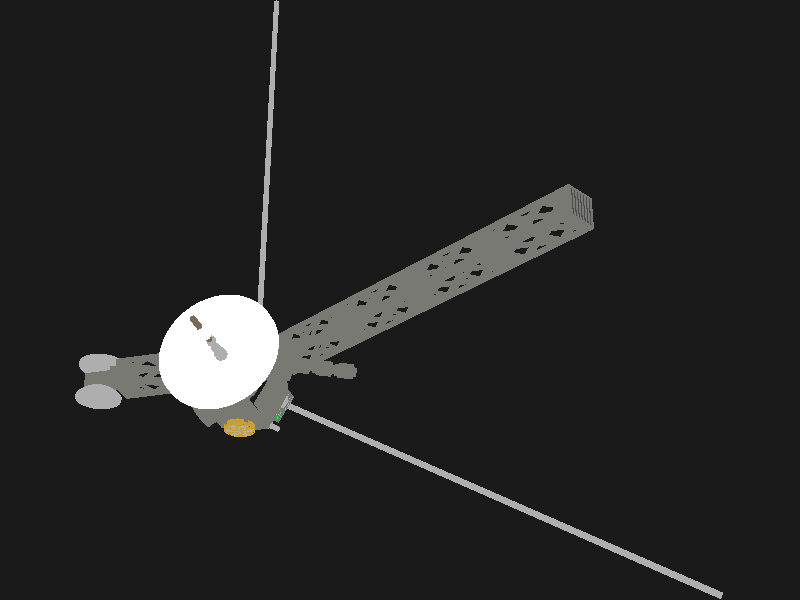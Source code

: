 // Generated by L3P (MacOSX i386) v1.3 20061021  (C) 1998-2006 Lars C. Hassing SP.lars@AM.hassings.dk
// WWW: http://www.hassings.dk/l3p
// WWW: http://www.ldraw.org/download/software/l3p
// Date: Sat Apr 20 21:21:02 2013
// Input file: voyager1_dish_view.ldr
// ModelDir: 
// LDRAWDIR: /Volumes/MACOSX/Users/aevans/Documents/LDRAW
// Commandline: /Applications/l3p voyager1_dish_view.ldr voyager1_dish_view_on_black.pov -sw1.1 -o -b0.1,0.1,0.1 -ld -cg0,0 -q3 -ca30 -sw0.1


#declare QUAL = 3;  // Quality level, 0=BBox, 1=no refr, 2=normal, 3=studlogo

#declare SW = 0.1;  // Width of seam between two bricks

#declare STUDS = 1;  // 1=on 0=off

#declare BUMPS = 0;  // 1=on 0=off


#declare BUMPNORMAL = normal { bumps 0.01 scale 20 }
#declare AMB = 0.4;
#declare DIF = 0.4;


#declare O7071 = sqrt(0.5);

#declare L3Logo = union {
	sphere {<-59,0,-96>,6}
	cylinder {<-59,0,-96>,<59,0,-122>,6 open}
	sphere {<59,0,-122>,6}
	cylinder {<59,0,-122>,<59,0,-84>,6 open}
	sphere {<59,0,-84>,6}

	sphere {<-59,0,-36>,6}
	cylinder {<-59,0,-36>,<-59,0,1>,6 open}
	sphere {<-59,0,1>,6}
	cylinder {<0,0,-49>,<0,0,-25>,6 open}
	sphere {<0,0,-25>,6}
	sphere {<59,0,-62>,6}
	cylinder {<59,0,-62>,<59,0,-24>,6 open}
	sphere {<59,0,-24>,6}
	cylinder {<-59,0,-36>,<59,0,-62>,6 open}

	sphere {<-35.95,0,57>,6}
	torus {18.45,6 clipped_by{plane{<40,0,-9>,0}} translate<-40,0,39>}
	cylinder {<-44.05,0,21>,<35.95,0,3>,6 open}
	torus {18.45,6 clipped_by{plane{<-40,0,9>,0}} translate<40,0,21>}
	cylinder {<44.05,0,39>,<0,0,49>,6 open}
	sphere {<0,0,49>,6}
	cylinder {<0,0,49>,<0,0,34>,6 open}
	sphere {<0,0,34>,6}

	torus {18.45,6 clipped_by{plane{<40,0,-9>,0}} translate<-40,0,99>}
	cylinder {<-44.05,0,81>,<35.95,0,63>,6 open}
	torus {18.45,6 clipped_by{plane{<-40,0,9>,0}} translate<40,0,81>}
	cylinder {<44.05,0,99>,<-35.95,0,117>,6 open}

	scale 4.5/128
}


#ifndef (Color7)
#declare Color7 = #if (version >= 3.1) material { #end texture {
	pigment { rgb <0.682353,0.682353,0.682353> }
	finish { ambient AMB diffuse DIF }
	#if (QUAL > 1)
		finish { phong 0.5 phong_size 40 reflection 0.08 }
		#if (BUMPS) normal { BUMPNORMAL } #end
	#end
} #if (version >= 3.1) } #end
#end

#ifndef (Color15)
#declare Color15 = #if (version >= 3.1) material { #end texture {
	pigment { rgb <1,1,1> }
	finish { ambient AMB diffuse DIF }
	#if (QUAL > 1)
		finish { phong 0.5 phong_size 40 reflection 0.08 }
		#if (BUMPS) normal { BUMPNORMAL } #end
	#end
} #if (version >= 3.1) } #end
#end

#ifndef (Color0)
#declare Color0 = #if (version >= 3.1) material { #end texture {
	pigment { rgb <0.301961,0.301961,0.301961> }
	finish { ambient AMB diffuse DIF }
	#if (QUAL > 1)
		finish { phong 0.5 phong_size 40 reflection 0.08 }
		#if (BUMPS) normal { BUMPNORMAL } #end
	#end
} #if (version >= 3.1) } #end
#end

#ifndef (Color308)
#declare Color308 = #if (version >= 3.1) material { #end texture {
	pigment { rgb <0.484314,0.407843,0.341176> }
	finish { ambient AMB diffuse DIF }
	#if (QUAL > 1)
		finish { phong 0.5 phong_size 40 reflection 0.08 }
		#if (BUMPS) normal { BUMPNORMAL } #end
	#end
} #if (version >= 3.1) } #end
#end

#ifndef (Color8)
#declare Color8 = #if (version >= 3.1) material { #end texture {
	pigment { rgb <0.47451,0.47451,0.45098> }
	finish { ambient AMB diffuse DIF }
	#if (QUAL > 1)
		finish { phong 0.5 phong_size 40 reflection 0.08 }
		#if (BUMPS) normal { BUMPNORMAL } #end
	#end
} #if (version >= 3.1) } #end
#end

#ifndef (Color366)
#declare Color366 = #if (version >= 3.1) material { #end texture {
	pigment { rgb <0.782353,0.621569,0.198039> }
	finish { ambient AMB diffuse DIF }
	#if (QUAL > 1)
		finish { phong 0.5 phong_size 40 reflection 0.08 }
		#if (BUMPS) normal { BUMPNORMAL } #end
	#end
} #if (version >= 3.1) } #end
#end

#declare _1_dash_4cyli_dot_dat = cylinder { <0,0,0>, <0,1,0>, 1 open clipped_by { box { <0,-1,0>,<2,2,2> } } }

#declare _1_dash_4disc_dot_dat = #if (version >= 3.1)
	disc {
		<0,0,0>, <0,1,0>, 1
		clipped_by { box { <0,-1,0>, <2,1,2> } }
	}
#else
	cylinder {
		<0,-0.001,0>, <0,0.001,0>, 1
		clipped_by { box { <0,-1,0>, <2,1,2> } }
	}
#end

#declare _4_dash_4ndis_dot_dat = #if (version >= 3.1)
	disc {
		<0,0,0>, <0,1,0>, 2, 1
		clipped_by { box { <-1,-1,-1>, <1,1,1> } }
	}
#else
	difference {
		box { <-1,-0.001,-1>, <1,0.001,1> }
		cylinder { <0,-1,0>, <0,1,0>, 1 }
	}
#end

#declare _4_dash_4ring1_dot_dat = object {
// Ring  1 x 1.0
// Name: 4-4ring1.dat
// Author: James Jessiman
// !LDRAW_ORG Primitive UPDATE 2009-01
// !LICENSE Redistributable under CCAL version 2.0 : see CAreadme.txt
// BFC CERTIFY CCW
// !HISTORY 1998-12-15 [PTadmin] Official Update 1998-10
// !HISTORY 2002-04-08 [BrickCaster] Modified for BFC compliance
// !HISTORY 2002-04-25 [PTadmin] Official Update 2002-02
// !HISTORY 2007-06-24 [PTadmin] Header formatted for Contributor Agreement
// !HISTORY 2008-07-01 [PTadmin] Official Update 2008-01
// !HISTORY 2008-08-26 [cwdee] Switch polygon winding and rename
// !HISTORY 2009-05-02 [PTadmin] Official Update 2009-01
	mesh {
		triangle { <-0.7654,0,1.8478>, <-0.3827,0,0.9239>, <0,0,1> }
		triangle { <0,0,1>, <0,0,2>, <-0.7654,0,1.8478> }
		triangle { <-1.4142,0,1.4142>, <-0.7071,0,0.7071>, <-0.3827,0,0.9239> }
		triangle { <-0.3827,0,0.9239>, <-0.7654,0,1.8478>, <-1.4142,0,1.4142> }
		triangle { <-1.8478,0,0.7654>, <-0.9239,0,0.3827>, <-0.7071,0,0.7071> }
		triangle { <-0.7071,0,0.7071>, <-1.4142,0,1.4142>, <-1.8478,0,0.7654> }
		triangle { <-2,0,0>, <-1,0,0>, <-0.9239,0,0.3827> }
		triangle { <-0.9239,0,0.3827>, <-1.8478,0,0.7654>, <-2,0,0> }
		triangle { <-1.8478,0,-0.7654>, <-0.9239,0,-0.3827>, <-1,0,0> }
		triangle { <-1,0,0>, <-2,0,0>, <-1.8478,0,-0.7654> }
		triangle { <-1.4142,0,-1.4142>, <-0.7071,0,-0.7071>, <-0.9239,0,-0.3827> }
		triangle { <-0.9239,0,-0.3827>, <-1.8478,0,-0.7654>, <-1.4142,0,-1.4142> }
		triangle { <-0.7654,0,-1.8478>, <-0.3827,0,-0.9239>, <-0.7071,0,-0.7071> }
		triangle { <-0.7071,0,-0.7071>, <-1.4142,0,-1.4142>, <-0.7654,0,-1.8478> }
		triangle { <0,0,-2>, <0,0,-1>, <-0.3827,0,-0.9239> }
		triangle { <-0.3827,0,-0.9239>, <-0.7654,0,-1.8478>, <0,0,-2> }
		triangle { <0.7654,0,-1.8478>, <0.3827,0,-0.9239>, <0,0,-1> }
		triangle { <0,0,-1>, <0,0,-2>, <0.7654,0,-1.8478> }
		triangle { <1.4142,0,-1.4142>, <0.7071,0,-0.7071>, <0.3827,0,-0.9239> }
		triangle { <0.3827,0,-0.9239>, <0.7654,0,-1.8478>, <1.4142,0,-1.4142> }
		triangle { <1.8478,0,-0.7654>, <0.9239,0,-0.3827>, <0.7071,0,-0.7071> }
		triangle { <0.7071,0,-0.7071>, <1.4142,0,-1.4142>, <1.8478,0,-0.7654> }
		triangle { <2,0,0>, <1,0,0>, <0.9239,0,-0.3827> }
		triangle { <0.9239,0,-0.3827>, <1.8478,0,-0.7654>, <2,0,0> }
		triangle { <1.8478,0,0.7654>, <0.9239,0,0.3827>, <1,0,0> }
		triangle { <1,0,0>, <2,0,0>, <1.8478,0,0.7654> }
		triangle { <1.4142,0,1.4142>, <0.7071,0,0.7071>, <0.9239,0,0.3827> }
		triangle { <0.9239,0,0.3827>, <1.8478,0,0.7654>, <1.4142,0,1.4142> }
		triangle { <0.7654,0,1.8478>, <0.3827,0,0.9239>, <0.7071,0,0.7071> }
		triangle { <0.7071,0,0.7071>, <1.4142,0,1.4142>, <0.7654,0,1.8478> }
		triangle { <0,0,2>, <0,0,1>, <0.3827,0,0.9239> }
		triangle { <0.3827,0,0.9239>, <0.7654,0,1.8478>, <0,0,2> }
// 
	}
}

#declare _4_dash_4ring3_dot_dat = object {
// Ring  3 x 1.0
// Name: 4-4ring3.dat
// Author: James Jessiman
// !LDRAW_ORG Primitive UPDATE 2009-01
// !LICENSE Redistributable under CCAL version 2.0 : see CAreadme.txt
// BFC CERTIFY CCW
// !HISTORY 1998-12-15 [PTadmin] Official Update 1998-10
// !HISTORY 2002-04-05 [hafhead] Added BFC statement
// !HISTORY 2002-04-25 [PTadmin] Official Update 2002-02
// !HISTORY 2007-06-24 [PTadmin] Header formatted for Contributor Agreement
// !HISTORY 2008-07-01 [PTadmin] Official Update 2008-01
// !HISTORY 2008-08-26 [cwdee] Switch polygon winding and rename
// !HISTORY 2009-05-02 [PTadmin] Official Update 2009-01
	mesh {
		triangle { <-1.5308,0,3.6956>, <-1.1481,0,2.7717>, <0,0,3> }
		triangle { <0,0,3>, <0,0,4>, <-1.5308,0,3.6956> }
		triangle { <-2.8284,0,2.8284>, <-2.1213,0,2.1213>, <-1.1481,0,2.7717> }
		triangle { <-1.1481,0,2.7717>, <-1.5308,0,3.6956>, <-2.8284,0,2.8284> }
		triangle { <-3.6956,0,1.5308>, <-2.7717,0,1.1481>, <-2.1213,0,2.1213> }
		triangle { <-2.1213,0,2.1213>, <-2.8284,0,2.8284>, <-3.6956,0,1.5308> }
		triangle { <-4,0,0>, <-3,0,0>, <-2.7717,0,1.1481> }
		triangle { <-2.7717,0,1.1481>, <-3.6956,0,1.5308>, <-4,0,0> }
		triangle { <-3.6956,0,-1.5308>, <-2.7717,0,-1.1481>, <-3,0,0> }
		triangle { <-3,0,0>, <-4,0,0>, <-3.6956,0,-1.5308> }
		triangle { <-2.8284,0,-2.8284>, <-2.1213,0,-2.1213>, <-2.7717,0,-1.1481> }
		triangle { <-2.7717,0,-1.1481>, <-3.6956,0,-1.5308>, <-2.8284,0,-2.8284> }
		triangle { <-1.5308,0,-3.6956>, <-1.1481,0,-2.7717>, <-2.1213,0,-2.1213> }
		triangle { <-2.1213,0,-2.1213>, <-2.8284,0,-2.8284>, <-1.5308,0,-3.6956> }
		triangle { <0,0,-4>, <0,0,-3>, <-1.1481,0,-2.7717> }
		triangle { <-1.1481,0,-2.7717>, <-1.5308,0,-3.6956>, <0,0,-4> }
		triangle { <1.5308,0,-3.6956>, <1.1481,0,-2.7717>, <0,0,-3> }
		triangle { <0,0,-3>, <0,0,-4>, <1.5308,0,-3.6956> }
		triangle { <2.8284,0,-2.8284>, <2.1213,0,-2.1213>, <1.1481,0,-2.7717> }
		triangle { <1.1481,0,-2.7717>, <1.5308,0,-3.6956>, <2.8284,0,-2.8284> }
		triangle { <3.6956,0,-1.5308>, <2.7717,0,-1.1481>, <2.1213,0,-2.1213> }
		triangle { <2.1213,0,-2.1213>, <2.8284,0,-2.8284>, <3.6956,0,-1.5308> }
		triangle { <4,0,0>, <3,0,0>, <2.7717,0,-1.1481> }
		triangle { <2.7717,0,-1.1481>, <3.6956,0,-1.5308>, <4,0,0> }
		triangle { <3.6956,0,1.5308>, <2.7717,0,1.1481>, <3,0,0> }
		triangle { <3,0,0>, <4,0,0>, <3.6956,0,1.5308> }
		triangle { <2.8284,0,2.8284>, <2.1213,0,2.1213>, <2.7717,0,1.1481> }
		triangle { <2.7717,0,1.1481>, <3.6956,0,1.5308>, <2.8284,0,2.8284> }
		triangle { <1.5308,0,3.6956>, <1.1481,0,2.7717>, <2.1213,0,2.1213> }
		triangle { <2.1213,0,2.1213>, <2.8284,0,2.8284>, <1.5308,0,3.6956> }
		triangle { <0,0,4>, <0,0,3>, <1.1481,0,2.7717> }
		triangle { <1.1481,0,2.7717>, <1.5308,0,3.6956>, <0,0,4> }
// 
	}
}

#declare _4_dash_4ring4_dot_dat = object {
// Ring  4 x 1.0
// Name: 4-4ring4.dat
// Author: James Jessiman
// !LDRAW_ORG Primitive UPDATE 2009-01
// !LICENSE Redistributable under CCAL version 2.0 : see CAreadme.txt
// BFC CERTIFY CCW
// !HISTORY 1998-12-15 [PTadmin] Official Update 1998-10
// !HISTORY 2002-04-08 [BrickCaster] Modified for BFC compliance
// !HISTORY 2002-04-25 [PTadmin] Official Update 2002-02
// !HISTORY 2007-06-24 [PTadmin] Header formatted for Contributor Agreement
// !HISTORY 2008-07-01 [PTadmin] Official Update 2008-01
// !HISTORY 2008-08-26 [cwdee] Switch polygon winding and rename
// !HISTORY 2009-05-02 [PTadmin] Official Update 2009-01
	mesh {
		triangle { <-1.9135,0,4.6195>, <-1.5308,0,3.6956>, <0,0,4> }
		triangle { <0,0,4>, <0,0,5>, <-1.9135,0,4.6195> }
		triangle { <-3.5355,0,3.5355>, <-2.8284,0,2.8284>, <-1.5308,0,3.6956> }
		triangle { <-1.5308,0,3.6956>, <-1.9135,0,4.6195>, <-3.5355,0,3.5355> }
		triangle { <-4.6195,0,1.9135>, <-3.6956,0,1.5308>, <-2.8284,0,2.8284> }
		triangle { <-2.8284,0,2.8284>, <-3.5355,0,3.5355>, <-4.6195,0,1.9135> }
		triangle { <-5,0,0>, <-4,0,0>, <-3.6956,0,1.5308> }
		triangle { <-3.6956,0,1.5308>, <-4.6195,0,1.9135>, <-5,0,0> }
		triangle { <-4.6195,0,-1.9135>, <-3.6956,0,-1.5308>, <-4,0,0> }
		triangle { <-4,0,0>, <-5,0,0>, <-4.6195,0,-1.9135> }
		triangle { <-3.5355,0,-3.5355>, <-2.8284,0,-2.8284>, <-3.6956,0,-1.5308> }
		triangle { <-3.6956,0,-1.5308>, <-4.6195,0,-1.9135>, <-3.5355,0,-3.5355> }
		triangle { <-1.9135,0,-4.6195>, <-1.5308,0,-3.6956>, <-2.8284,0,-2.8284> }
		triangle { <-2.8284,0,-2.8284>, <-3.5355,0,-3.5355>, <-1.9135,0,-4.6195> }
		triangle { <0,0,-5>, <0,0,-4>, <-1.5308,0,-3.6956> }
		triangle { <-1.5308,0,-3.6956>, <-1.9135,0,-4.6195>, <0,0,-5> }
		triangle { <1.9135,0,-4.6195>, <1.5308,0,-3.6956>, <0,0,-4> }
		triangle { <0,0,-4>, <0,0,-5>, <1.9135,0,-4.6195> }
		triangle { <3.5355,0,-3.5355>, <2.8284,0,-2.8284>, <1.5308,0,-3.6956> }
		triangle { <1.5308,0,-3.6956>, <1.9135,0,-4.6195>, <3.5355,0,-3.5355> }
		triangle { <4.6195,0,-1.9135>, <3.6956,0,-1.5308>, <2.8284,0,-2.8284> }
		triangle { <2.8284,0,-2.8284>, <3.5355,0,-3.5355>, <4.6195,0,-1.9135> }
		triangle { <5,0,0>, <4,0,0>, <3.6956,0,-1.5308> }
		triangle { <3.6956,0,-1.5308>, <4.6195,0,-1.9135>, <5,0,0> }
		triangle { <4.6195,0,1.9135>, <3.6956,0,1.5308>, <4,0,0> }
		triangle { <4,0,0>, <5,0,0>, <4.6195,0,1.9135> }
		triangle { <3.5355,0,3.5355>, <2.8284,0,2.8284>, <3.6956,0,1.5308> }
		triangle { <3.6956,0,1.5308>, <4.6195,0,1.9135>, <3.5355,0,3.5355> }
		triangle { <1.9135,0,4.6195>, <1.5308,0,3.6956>, <2.8284,0,2.8284> }
		triangle { <2.8284,0,2.8284>, <3.5355,0,3.5355>, <1.9135,0,4.6195> }
		triangle { <0,0,5>, <0,0,4>, <1.5308,0,3.6956> }
		triangle { <1.5308,0,3.6956>, <1.9135,0,4.6195>, <0,0,5> }
// 
	}
}

#declare _4_dash_4cyli_dot_dat = cylinder { <0,0,0>, <0,1,0>, 1 open }

#declare _48_slash_4_dash_4aring_dot_dat = object {
// Adapter Ring Hi-Res to Normal 1.0
// Name: 48\4-4aring.dat
// Author: Philippe Hurbain [Philo]
// !LDRAW_ORG 48_Primitive UPDATE 2010-02
// !LICENSE Redistributable under CCAL version 2.0 : see CAreadme.txt
// BFC CERTIFY CCW
// !HISTORY 2010-07-05 [PTadmin] Official Update 2010-02
	mesh {
		triangle { <0.9239,0,0.3827>, <1,0,0>, <0.9914,0,0.1305> }
		triangle { <0.9914,0,0.1305>, <0.9659,0,0.2588>, <0.9239,0,0.3827> }
		triangle { <0.7071,0,0.7071>, <0.9239,0,0.3827>, <0.866,0,0.5> }
		triangle { <0.866,0,0.5>, <0.7934,0,0.6088>, <0.7071,0,0.7071> }
		triangle { <0.3827,0,0.9239>, <0.7071,0,0.7071>, <0.6088,0,0.7934> }
		triangle { <0.6088,0,0.7934>, <0.5,0,0.866>, <0.3827,0,0.9239> }
		triangle { <0,0,1>, <0.3827,0,0.9239>, <0.2588,0,0.9659> }
		triangle { <0.2588,0,0.9659>, <0.1305,0,0.9914>, <0,0,1> }
		triangle { <-0.3827,0,0.9239>, <0,0,1>, <-0.1305,0,0.9914> }
		triangle { <-0.1305,0,0.9914>, <-0.2588,0,0.9659>, <-0.3827,0,0.9239> }
		triangle { <-0.7071,0,0.7071>, <-0.3827,0,0.9239>, <-0.5,0,0.866> }
		triangle { <-0.5,0,0.866>, <-0.6088,0,0.7934>, <-0.7071,0,0.7071> }
		triangle { <-0.9239,0,0.3827>, <-0.7071,0,0.7071>, <-0.7934,0,0.6088> }
		triangle { <-0.7934,0,0.6088>, <-0.866,0,0.5>, <-0.9239,0,0.3827> }
		triangle { <-1,0,0>, <-0.9239,0,0.3827>, <-0.9659,0,0.2588> }
		triangle { <-0.9659,0,0.2588>, <-0.9914,0,0.1305>, <-1,0,0> }
		triangle { <-0.9239,0,-0.3827>, <-1,0,0>, <-0.9914,0,-0.1305> }
		triangle { <-0.9914,0,-0.1305>, <-0.9659,0,-0.2588>, <-0.9239,0,-0.3827> }
		triangle { <-0.7071,0,-0.7071>, <-0.9239,0,-0.3827>, <-0.866,0,-0.5> }
		triangle { <-0.866,0,-0.5>, <-0.7934,0,-0.6088>, <-0.7071,0,-0.7071> }
		triangle { <-0.3827,0,-0.9239>, <-0.7071,0,-0.7071>, <-0.6088,0,-0.7934> }
		triangle { <-0.6088,0,-0.7934>, <-0.5,0,-0.866>, <-0.3827,0,-0.9239> }
		triangle { <0,0,-1>, <-0.3827,0,-0.9239>, <-0.2588,0,-0.9659> }
		triangle { <-0.2588,0,-0.9659>, <-0.1305,0,-0.9914>, <0,0,-1> }
		triangle { <0.3827,0,-0.9239>, <0,0,-1>, <0.1305,0,-0.9914> }
		triangle { <0.1305,0,-0.9914>, <0.2588,0,-0.9659>, <0.3827,0,-0.9239> }
		triangle { <0.7071,0,-0.7071>, <0.3827,0,-0.9239>, <0.5,0,-0.866> }
		triangle { <0.5,0,-0.866>, <0.6088,0,-0.7934>, <0.7071,0,-0.7071> }
		triangle { <0.9239,0,-0.3827>, <0.7071,0,-0.7071>, <0.7934,0,-0.6088> }
		triangle { <0.7934,0,-0.6088>, <0.866,0,-0.5>, <0.9239,0,-0.3827> }
		triangle { <1,0,0>, <0.9239,0,-0.3827>, <0.9659,0,-0.2588> }
		triangle { <0.9659,0,-0.2588>, <0.9914,0,-0.1305>, <1,0,0> }
// //
	}
}

#declare _48_slash_4_dash_4cyli_dot_dat = cylinder { <0,0,0>, <0,1,0>, 1 open }

#declare _48_slash_1_dash_4rin51_dot_dat = #if (version >= 3.1)
	disc {
		<0,0,0>, <0,1,0>, 52, 51
		clipped_by { box { <0,-1,0>, <53,1,53> } }
	}
#else
	difference {
		cylinder { <0,-0.001,0>, <0,0.001,0>, 52 }
		cylinder { <0,-0.002,0>, <0,0.002,0>, 51 }
		clipped_by { box { <0,-0.01,0>, <53,0.01,53> } }
	}
#end

#declare _48_slash_1_dash_4rin39_dot_dat = #if (version >= 3.1)
	disc {
		<0,0,0>, <0,1,0>, 40, 39
		clipped_by { box { <0,-1,0>, <41,1,41> } }
	}
#else
	difference {
		cylinder { <0,-0.001,0>, <0,0.001,0>, 40 }
		cylinder { <0,-0.002,0>, <0,0.002,0>, 39 }
		clipped_by { box { <0,-0.01,0>, <41,0.01,41> } }
	}
#end

#declare _48_slash_1_dash_4con23_dot_dat = cone { <0,0,0>, 24, <0,1,0>, 23 open clipped_by { box { <0,-1,0>,<25,2,25> } } }

#declare _48_slash_4_dash_4con3_dot_dat = object {
// Hi-Res Cone  3 x 1.0
// Name: 48\4-4con3.dat
// Author: Guy Vivan [guyvivan]
// !LDRAW_ORG 48_Primitive UPDATE 2010-02
// !LICENSE Redistributable under CCAL version 2.0 : see CAreadme.txt
// BFC CERTIFY CCW
// !HISTORY 2010-07-05 [PTadmin] Official Update 2010-02
	mesh {
		triangle { <3,1,0>, <2.9742,1,0.3915>, <3.9656,0,0.522> }
		triangle { <3.9656,0,0.522>, <4,0,0>, <3,1,0> }
		triangle { <2.9742,1,0.3915>, <2.8977,1,0.7764>, <3.8636,0,1.0352> }
		triangle { <3.8636,0,1.0352>, <3.9656,0,0.522>, <2.9742,1,0.3915> }
		triangle { <2.8977,1,0.7764>, <2.7717,1,1.1481>, <3.6956,0,1.5308> }
		triangle { <3.6956,0,1.5308>, <3.8636,0,1.0352>, <2.8977,1,0.7764> }
		triangle { <2.7717,1,1.1481>, <2.598,1,1.5>, <3.464,0,2> }
		triangle { <3.464,0,2>, <3.6956,0,1.5308>, <2.7717,1,1.1481> }
		triangle { <2.598,1,1.5>, <2.3802,1,1.8264>, <3.1736,0,2.4352> }
		triangle { <3.1736,0,2.4352>, <3.464,0,2>, <2.598,1,1.5> }
		triangle { <2.3802,1,1.8264>, <2.1213,1,2.1213>, <2.8284,0,2.8284> }
		triangle { <2.8284,0,2.8284>, <3.1736,0,2.4352>, <2.3802,1,1.8264> }
		triangle { <2.1213,1,2.1213>, <1.8264,1,2.3802>, <2.4352,0,3.1736> }
		triangle { <2.4352,0,3.1736>, <2.8284,0,2.8284>, <2.1213,1,2.1213> }
		triangle { <1.8264,1,2.3802>, <1.5,1,2.598>, <2,0,3.464> }
		triangle { <2,0,3.464>, <2.4352,0,3.1736>, <1.8264,1,2.3802> }
		triangle { <1.5,1,2.598>, <1.1481,1,2.7717>, <1.5308,0,3.6956> }
		triangle { <1.5308,0,3.6956>, <2,0,3.464>, <1.5,1,2.598> }
		triangle { <1.1481,1,2.7717>, <0.7764,1,2.8977>, <1.0352,0,3.8636> }
		triangle { <1.0352,0,3.8636>, <1.5308,0,3.6956>, <1.1481,1,2.7717> }
		triangle { <0.7764,1,2.8977>, <0.3915,1,2.9742>, <0.522,0,3.9656> }
		triangle { <0.522,0,3.9656>, <1.0352,0,3.8636>, <0.7764,1,2.8977> }
		triangle { <0.3915,1,2.9742>, <0,1,3>, <0,0,4> }
		triangle { <0,0,4>, <0.522,0,3.9656>, <0.3915,1,2.9742> }
		triangle { <0,1,3>, <-0.3915,1,2.9742>, <-0.522,0,3.9656> }
		triangle { <-0.522,0,3.9656>, <0,0,4>, <0,1,3> }
		triangle { <-0.3915,1,2.9742>, <-0.7764,1,2.8977>, <-1.0352,0,3.8636> }
		triangle { <-1.0352,0,3.8636>, <-0.522,0,3.9656>, <-0.3915,1,2.9742> }
		triangle { <-0.7764,1,2.8977>, <-1.1481,1,2.7717>, <-1.5308,0,3.6956> }
		triangle { <-1.5308,0,3.6956>, <-1.0352,0,3.8636>, <-0.7764,1,2.8977> }
		triangle { <-1.1481,1,2.7717>, <-1.5,1,2.598>, <-2,0,3.464> }
		triangle { <-2,0,3.464>, <-1.5308,0,3.6956>, <-1.1481,1,2.7717> }
		triangle { <-1.5,1,2.598>, <-1.8264,1,2.3802>, <-2.4352,0,3.1736> }
		triangle { <-2.4352,0,3.1736>, <-2,0,3.464>, <-1.5,1,2.598> }
		triangle { <-1.8264,1,2.3802>, <-2.1213,1,2.1213>, <-2.8284,0,2.8284> }
		triangle { <-2.8284,0,2.8284>, <-2.4352,0,3.1736>, <-1.8264,1,2.3802> }
		triangle { <-2.1213,1,2.1213>, <-2.3802,1,1.8264>, <-3.1736,0,2.4352> }
		triangle { <-3.1736,0,2.4352>, <-2.8284,0,2.8284>, <-2.1213,1,2.1213> }
		triangle { <-2.3802,1,1.8264>, <-2.598,1,1.5>, <-3.464,0,2> }
		triangle { <-3.464,0,2>, <-3.1736,0,2.4352>, <-2.3802,1,1.8264> }
		triangle { <-2.598,1,1.5>, <-2.7717,1,1.1481>, <-3.6956,0,1.5308> }
		triangle { <-3.6956,0,1.5308>, <-3.464,0,2>, <-2.598,1,1.5> }
		triangle { <-2.7717,1,1.1481>, <-2.8977,1,0.7764>, <-3.8636,0,1.0352> }
		triangle { <-3.8636,0,1.0352>, <-3.6956,0,1.5308>, <-2.7717,1,1.1481> }
		triangle { <-2.8977,1,0.7764>, <-2.9742,1,0.3915>, <-3.9656,0,0.522> }
		triangle { <-3.9656,0,0.522>, <-3.8636,0,1.0352>, <-2.8977,1,0.7764> }
		triangle { <-2.9742,1,0.3915>, <-3,1,0>, <-4,0,0> }
		triangle { <-4,0,0>, <-3.9656,0,0.522>, <-2.9742,1,0.3915> }
		triangle { <-3,1,0>, <-2.9742,1,-0.3915>, <-3.9656,0,-0.522> }
		triangle { <-3.9656,0,-0.522>, <-4,0,0>, <-3,1,0> }
		triangle { <-2.9742,1,-0.3915>, <-2.8977,1,-0.7764>, <-3.8636,0,-1.0352> }
		triangle { <-3.8636,0,-1.0352>, <-3.9656,0,-0.522>, <-2.9742,1,-0.3915> }
		triangle { <-2.8977,1,-0.7764>, <-2.7717,1,-1.1481>, <-3.6956,0,-1.5308> }
		triangle { <-3.6956,0,-1.5308>, <-3.8636,0,-1.0352>, <-2.8977,1,-0.7764> }
		triangle { <-2.7717,1,-1.1481>, <-2.598,1,-1.5>, <-3.464,0,-2> }
		triangle { <-3.464,0,-2>, <-3.6956,0,-1.5308>, <-2.7717,1,-1.1481> }
		triangle { <-2.598,1,-1.5>, <-2.3802,1,-1.8264>, <-3.1736,0,-2.4352> }
		triangle { <-3.1736,0,-2.4352>, <-3.464,0,-2>, <-2.598,1,-1.5> }
		triangle { <-2.3802,1,-1.8264>, <-2.1213,1,-2.1213>, <-2.8284,0,-2.8284> }
		triangle { <-2.8284,0,-2.8284>, <-3.1736,0,-2.4352>, <-2.3802,1,-1.8264> }
		triangle { <-2.1213,1,-2.1213>, <-1.8264,1,-2.3802>, <-2.4352,0,-3.1736> }
		triangle { <-2.4352,0,-3.1736>, <-2.8284,0,-2.8284>, <-2.1213,1,-2.1213> }
		triangle { <-1.8264,1,-2.3802>, <-1.5,1,-2.598>, <-2,0,-3.464> }
		triangle { <-2,0,-3.464>, <-2.4352,0,-3.1736>, <-1.8264,1,-2.3802> }
		triangle { <-1.5,1,-2.598>, <-1.1481,1,-2.7717>, <-1.5308,0,-3.6956> }
		triangle { <-1.5308,0,-3.6956>, <-2,0,-3.464>, <-1.5,1,-2.598> }
		triangle { <-1.1481,1,-2.7717>, <-0.7764,1,-2.8977>, <-1.0352,0,-3.8636> }
		triangle { <-1.0352,0,-3.8636>, <-1.5308,0,-3.6956>, <-1.1481,1,-2.7717> }
		triangle { <-0.7764,1,-2.8977>, <-0.3915,1,-2.9742>, <-0.522,0,-3.9656> }
		triangle { <-0.522,0,-3.9656>, <-1.0352,0,-3.8636>, <-0.7764,1,-2.8977> }
		triangle { <-0.3915,1,-2.9742>, <0,1,-3>, <0,0,-4> }
		triangle { <0,0,-4>, <-0.522,0,-3.9656>, <-0.3915,1,-2.9742> }
		triangle { <0,1,-3>, <0.3915,1,-2.9742>, <0.522,0,-3.9656> }
		triangle { <0.522,0,-3.9656>, <0,0,-4>, <0,1,-3> }
		triangle { <0.3915,1,-2.9742>, <0.7764,1,-2.8977>, <1.0352,0,-3.8636> }
		triangle { <1.0352,0,-3.8636>, <0.522,0,-3.9656>, <0.3915,1,-2.9742> }
		triangle { <0.7764,1,-2.8977>, <1.1481,1,-2.7717>, <1.5308,0,-3.6956> }
		triangle { <1.5308,0,-3.6956>, <1.0352,0,-3.8636>, <0.7764,1,-2.8977> }
		triangle { <1.1481,1,-2.7717>, <1.5,1,-2.598>, <2,0,-3.464> }
		triangle { <2,0,-3.464>, <1.5308,0,-3.6956>, <1.1481,1,-2.7717> }
		triangle { <1.5,1,-2.598>, <1.8264,1,-2.3802>, <2.4352,0,-3.1736> }
		triangle { <2.4352,0,-3.1736>, <2,0,-3.464>, <1.5,1,-2.598> }
		triangle { <1.8264,1,-2.3802>, <2.1213,1,-2.1213>, <2.8284,0,-2.8284> }
		triangle { <2.8284,0,-2.8284>, <2.4352,0,-3.1736>, <1.8264,1,-2.3802> }
		triangle { <2.1213,1,-2.1213>, <2.3802,1,-1.8264>, <3.1736,0,-2.4352> }
		triangle { <3.1736,0,-2.4352>, <2.8284,0,-2.8284>, <2.1213,1,-2.1213> }
		triangle { <2.3802,1,-1.8264>, <2.598,1,-1.5>, <3.464,0,-2> }
		triangle { <3.464,0,-2>, <3.1736,0,-2.4352>, <2.3802,1,-1.8264> }
		triangle { <2.598,1,-1.5>, <2.7717,1,-1.1481>, <3.6956,0,-1.5308> }
		triangle { <3.6956,0,-1.5308>, <3.464,0,-2>, <2.598,1,-1.5> }
		triangle { <2.7717,1,-1.1481>, <2.8977,1,-0.7764>, <3.8636,0,-1.0352> }
		triangle { <3.8636,0,-1.0352>, <3.6956,0,-1.5308>, <2.7717,1,-1.1481> }
		triangle { <2.8977,1,-0.7764>, <2.9742,1,-0.3915>, <3.9656,0,-0.522> }
		triangle { <3.9656,0,-0.522>, <3.8636,0,-1.0352>, <2.8977,1,-0.7764> }
		triangle { <2.9742,1,-0.3915>, <3,1,0>, <4,0,0> }
		triangle { <4,0,0>, <3.9656,0,-0.522>, <2.9742,1,-0.3915> }
// conditional lines
// end of file
	}
}

#declare _48_slash_4_dash_4con4_dot_dat = object {
// Hi-Res Cone  4 x 1.0
// Name: 48\4-4con4.dat
// Author: Guy Vivan [guyvivan]
// !LDRAW_ORG 48_Primitive UPDATE 2009-03
// !LICENSE Redistributable under CCAL version 2.0 : see CAreadme.txt
// BFC CERTIFY CCW
// !HISTORY 2009-12-29 [PTadmin] Official Update 2009-03
	mesh {
		triangle { <4,1,0>, <3.9656,1,0.522>, <4.957,0,0.6525> }
		triangle { <4.957,0,0.6525>, <5,0,0>, <4,1,0> }
		triangle { <3.9656,1,0.522>, <3.8636,1,1.0352>, <4.8295,0,1.294> }
		triangle { <4.8295,0,1.294>, <4.957,0,0.6525>, <3.9656,1,0.522> }
		triangle { <3.8636,1,1.0352>, <3.6956,1,1.5308>, <4.6195,0,1.9135> }
		triangle { <4.6195,0,1.9135>, <4.8295,0,1.294>, <3.8636,1,1.0352> }
		triangle { <3.6956,1,1.5308>, <3.464,1,2>, <4.33,0,2.5> }
		triangle { <4.33,0,2.5>, <4.6195,0,1.9135>, <3.6956,1,1.5308> }
		triangle { <3.464,1,2>, <3.1736,1,2.4352>, <3.967,0,3.044> }
		triangle { <3.967,0,3.044>, <4.33,0,2.5>, <3.464,1,2> }
		triangle { <3.1736,1,2.4352>, <2.8284,1,2.8284>, <3.5355,0,3.5355> }
		triangle { <3.5355,0,3.5355>, <3.967,0,3.044>, <3.1736,1,2.4352> }
		triangle { <2.8284,1,2.8284>, <2.4352,1,3.1736>, <3.044,0,3.967> }
		triangle { <3.044,0,3.967>, <3.5355,0,3.5355>, <2.8284,1,2.8284> }
		triangle { <2.4352,1,3.1736>, <2,1,3.464>, <2.5,0,4.33> }
		triangle { <2.5,0,4.33>, <3.044,0,3.967>, <2.4352,1,3.1736> }
		triangle { <2,1,3.464>, <1.5308,1,3.6956>, <1.9135,0,4.6195> }
		triangle { <1.9135,0,4.6195>, <2.5,0,4.33>, <2,1,3.464> }
		triangle { <1.5308,1,3.6956>, <1.0352,1,3.8636>, <1.294,0,4.8295> }
		triangle { <1.294,0,4.8295>, <1.9135,0,4.6195>, <1.5308,1,3.6956> }
		triangle { <1.0352,1,3.8636>, <0.522,1,3.9656>, <0.6525,0,4.957> }
		triangle { <0.6525,0,4.957>, <1.294,0,4.8295>, <1.0352,1,3.8636> }
		triangle { <0.522,1,3.9656>, <0,1,4>, <0,0,5> }
		triangle { <0,0,5>, <0.6525,0,4.957>, <0.522,1,3.9656> }
		triangle { <0,1,4>, <-0.522,1,3.9656>, <-0.6525,0,4.957> }
		triangle { <-0.6525,0,4.957>, <0,0,5>, <0,1,4> }
		triangle { <-0.522,1,3.9656>, <-1.0352,1,3.8636>, <-1.294,0,4.8295> }
		triangle { <-1.294,0,4.8295>, <-0.6525,0,4.957>, <-0.522,1,3.9656> }
		triangle { <-1.0352,1,3.8636>, <-1.5308,1,3.6956>, <-1.9135,0,4.6195> }
		triangle { <-1.9135,0,4.6195>, <-1.294,0,4.8295>, <-1.0352,1,3.8636> }
		triangle { <-1.5308,1,3.6956>, <-2,1,3.464>, <-2.5,0,4.33> }
		triangle { <-2.5,0,4.33>, <-1.9135,0,4.6195>, <-1.5308,1,3.6956> }
		triangle { <-2,1,3.464>, <-2.4352,1,3.1736>, <-3.044,0,3.967> }
		triangle { <-3.044,0,3.967>, <-2.5,0,4.33>, <-2,1,3.464> }
		triangle { <-2.4352,1,3.1736>, <-2.8284,1,2.8284>, <-3.5355,0,3.5355> }
		triangle { <-3.5355,0,3.5355>, <-3.044,0,3.967>, <-2.4352,1,3.1736> }
		triangle { <-2.8284,1,2.8284>, <-3.1736,1,2.4352>, <-3.967,0,3.044> }
		triangle { <-3.967,0,3.044>, <-3.5355,0,3.5355>, <-2.8284,1,2.8284> }
		triangle { <-3.1736,1,2.4352>, <-3.464,1,2>, <-4.33,0,2.5> }
		triangle { <-4.33,0,2.5>, <-3.967,0,3.044>, <-3.1736,1,2.4352> }
		triangle { <-3.464,1,2>, <-3.6956,1,1.5308>, <-4.6195,0,1.9135> }
		triangle { <-4.6195,0,1.9135>, <-4.33,0,2.5>, <-3.464,1,2> }
		triangle { <-3.6956,1,1.5308>, <-3.8636,1,1.0352>, <-4.8295,0,1.294> }
		triangle { <-4.8295,0,1.294>, <-4.6195,0,1.9135>, <-3.6956,1,1.5308> }
		triangle { <-3.8636,1,1.0352>, <-3.9656,1,0.522>, <-4.957,0,0.6525> }
		triangle { <-4.957,0,0.6525>, <-4.8295,0,1.294>, <-3.8636,1,1.0352> }
		triangle { <-3.9656,1,0.522>, <-4,1,0>, <-5,0,0> }
		triangle { <-5,0,0>, <-4.957,0,0.6525>, <-3.9656,1,0.522> }
		triangle { <-4,1,0>, <-3.9656,1,-0.522>, <-4.957,0,-0.6525> }
		triangle { <-4.957,0,-0.6525>, <-5,0,0>, <-4,1,0> }
		triangle { <-3.9656,1,-0.522>, <-3.8636,1,-1.0352>, <-4.8295,0,-1.294> }
		triangle { <-4.8295,0,-1.294>, <-4.957,0,-0.6525>, <-3.9656,1,-0.522> }
		triangle { <-3.8636,1,-1.0352>, <-3.6956,1,-1.5308>, <-4.6195,0,-1.9135> }
		triangle { <-4.6195,0,-1.9135>, <-4.8295,0,-1.294>, <-3.8636,1,-1.0352> }
		triangle { <-3.6956,1,-1.5308>, <-3.464,1,-2>, <-4.33,0,-2.5> }
		triangle { <-4.33,0,-2.5>, <-4.6195,0,-1.9135>, <-3.6956,1,-1.5308> }
		triangle { <-3.464,1,-2>, <-3.1736,1,-2.4352>, <-3.967,0,-3.044> }
		triangle { <-3.967,0,-3.044>, <-4.33,0,-2.5>, <-3.464,1,-2> }
		triangle { <-3.1736,1,-2.4352>, <-2.8284,1,-2.8284>, <-3.5355,0,-3.5355> }
		triangle { <-3.5355,0,-3.5355>, <-3.967,0,-3.044>, <-3.1736,1,-2.4352> }
		triangle { <-2.8284,1,-2.8284>, <-2.4352,1,-3.1736>, <-3.044,0,-3.967> }
		triangle { <-3.044,0,-3.967>, <-3.5355,0,-3.5355>, <-2.8284,1,-2.8284> }
		triangle { <-2.4352,1,-3.1736>, <-2,1,-3.464>, <-2.5,0,-4.33> }
		triangle { <-2.5,0,-4.33>, <-3.044,0,-3.967>, <-2.4352,1,-3.1736> }
		triangle { <-2,1,-3.464>, <-1.5308,1,-3.6956>, <-1.9135,0,-4.6195> }
		triangle { <-1.9135,0,-4.6195>, <-2.5,0,-4.33>, <-2,1,-3.464> }
		triangle { <-1.5308,1,-3.6956>, <-1.0352,1,-3.8636>, <-1.294,0,-4.8295> }
		triangle { <-1.294,0,-4.8295>, <-1.9135,0,-4.6195>, <-1.5308,1,-3.6956> }
		triangle { <-1.0352,1,-3.8636>, <-0.522,1,-3.9656>, <-0.6525,0,-4.957> }
		triangle { <-0.6525,0,-4.957>, <-1.294,0,-4.8295>, <-1.0352,1,-3.8636> }
		triangle { <-0.522,1,-3.9656>, <0,1,-4>, <0,0,-5> }
		triangle { <0,0,-5>, <-0.6525,0,-4.957>, <-0.522,1,-3.9656> }
		triangle { <0,1,-4>, <0.522,1,-3.9656>, <0.6525,0,-4.957> }
		triangle { <0.6525,0,-4.957>, <0,0,-5>, <0,1,-4> }
		triangle { <0.522,1,-3.9656>, <1.0352,1,-3.8636>, <1.294,0,-4.8295> }
		triangle { <1.294,0,-4.8295>, <0.6525,0,-4.957>, <0.522,1,-3.9656> }
		triangle { <1.0352,1,-3.8636>, <1.5308,1,-3.6956>, <1.9135,0,-4.6195> }
		triangle { <1.9135,0,-4.6195>, <1.294,0,-4.8295>, <1.0352,1,-3.8636> }
		triangle { <1.5308,1,-3.6956>, <2,1,-3.464>, <2.5,0,-4.33> }
		triangle { <2.5,0,-4.33>, <1.9135,0,-4.6195>, <1.5308,1,-3.6956> }
		triangle { <2,1,-3.464>, <2.4352,1,-3.1736>, <3.044,0,-3.967> }
		triangle { <3.044,0,-3.967>, <2.5,0,-4.33>, <2,1,-3.464> }
		triangle { <2.4352,1,-3.1736>, <2.8284,1,-2.8284>, <3.5355,0,-3.5355> }
		triangle { <3.5355,0,-3.5355>, <3.044,0,-3.967>, <2.4352,1,-3.1736> }
		triangle { <2.8284,1,-2.8284>, <3.1736,1,-2.4352>, <3.967,0,-3.044> }
		triangle { <3.967,0,-3.044>, <3.5355,0,-3.5355>, <2.8284,1,-2.8284> }
		triangle { <3.1736,1,-2.4352>, <3.464,1,-2>, <4.33,0,-2.5> }
		triangle { <4.33,0,-2.5>, <3.967,0,-3.044>, <3.1736,1,-2.4352> }
		triangle { <3.464,1,-2>, <3.6956,1,-1.5308>, <4.6195,0,-1.9135> }
		triangle { <4.6195,0,-1.9135>, <4.33,0,-2.5>, <3.464,1,-2> }
		triangle { <3.6956,1,-1.5308>, <3.8636,1,-1.0352>, <4.8295,0,-1.294> }
		triangle { <4.8295,0,-1.294>, <4.6195,0,-1.9135>, <3.6956,1,-1.5308> }
		triangle { <3.8636,1,-1.0352>, <3.9656,1,-0.522>, <4.957,0,-0.6525> }
		triangle { <4.957,0,-0.6525>, <4.8295,0,-1.294>, <3.8636,1,-1.0352> }
		triangle { <3.9656,1,-0.522>, <4,1,0>, <5,0,0> }
		triangle { <5,0,0>, <4.957,0,-0.6525>, <3.9656,1,-0.522> }
// conditional lines
// end of file
	}
}

#declare _48_slash_4_dash_4con16_dot_dat = object {
// Hi-Res Cone 16 x 1.0
// Name: 48\4-4con16.dat
// Author: Guy Vivan [guyvivan]
// !LDRAW_ORG 48_Primitive UPDATE 2010-02
// !LICENSE Redistributable under CCAL version 2.0 : see CAreadme.txt
// BFC CERTIFY CCW
// !HISTORY 2010-07-05 [PTadmin] Official Update 2010-02
	mesh {
		triangle { <16,1,0>, <15.8624,1,2.088>, <16.8538,0,2.2185> }
		triangle { <16.8538,0,2.2185>, <17,0,0>, <16,1,0> }
		triangle { <15.8624,1,2.088>, <15.4544,1,4.1408>, <16.4203,0,4.3996> }
		triangle { <16.4203,0,4.3996>, <16.8538,0,2.2185>, <15.8624,1,2.088> }
		triangle { <15.4544,1,4.1408>, <14.7824,1,6.1232>, <15.7063,0,6.5059> }
		triangle { <15.7063,0,6.5059>, <16.4203,0,4.3996>, <15.4544,1,4.1408> }
		triangle { <14.7824,1,6.1232>, <13.856,1,8>, <14.722,0,8.5> }
		triangle { <14.722,0,8.5>, <15.7063,0,6.5059>, <14.7824,1,6.1232> }
		triangle { <13.856,1,8>, <12.6944,1,9.7408>, <13.4878,0,10.3496> }
		triangle { <13.4878,0,10.3496>, <14.722,0,8.5>, <13.856,1,8> }
		triangle { <12.6944,1,9.7408>, <11.3136,1,11.3136>, <12.0207,0,12.0207> }
		triangle { <12.0207,0,12.0207>, <13.4878,0,10.3496>, <12.6944,1,9.7408> }
		triangle { <11.3136,1,11.3136>, <9.7408,1,12.6944>, <10.3496,0,13.4878> }
		triangle { <10.3496,0,13.4878>, <12.0207,0,12.0207>, <11.3136,1,11.3136> }
		triangle { <9.7408,1,12.6944>, <8,1,13.856>, <8.5,0,14.722> }
		triangle { <8.5,0,14.722>, <10.3496,0,13.4878>, <9.7408,1,12.6944> }
		triangle { <8,1,13.856>, <6.1232,1,14.7824>, <6.5059,0,15.7063> }
		triangle { <6.5059,0,15.7063>, <8.5,0,14.722>, <8,1,13.856> }
		triangle { <6.1232,1,14.7824>, <4.1408,1,15.4544>, <4.3996,0,16.4203> }
		triangle { <4.3996,0,16.4203>, <6.5059,0,15.7063>, <6.1232,1,14.7824> }
		triangle { <4.1408,1,15.4544>, <2.088,1,15.8624>, <2.2185,0,16.8538> }
		triangle { <2.2185,0,16.8538>, <4.3996,0,16.4203>, <4.1408,1,15.4544> }
		triangle { <2.088,1,15.8624>, <0,1,16>, <0,0,17> }
		triangle { <0,0,17>, <2.2185,0,16.8538>, <2.088,1,15.8624> }
		triangle { <0,1,16>, <-2.088,1,15.8624>, <-2.2185,0,16.8538> }
		triangle { <-2.2185,0,16.8538>, <0,0,17>, <0,1,16> }
		triangle { <-2.088,1,15.8624>, <-4.1408,1,15.4544>, <-4.3996,0,16.4203> }
		triangle { <-4.3996,0,16.4203>, <-2.2185,0,16.8538>, <-2.088,1,15.8624> }
		triangle { <-4.1408,1,15.4544>, <-6.1232,1,14.7824>, <-6.5059,0,15.7063> }
		triangle { <-6.5059,0,15.7063>, <-4.3996,0,16.4203>, <-4.1408,1,15.4544> }
		triangle { <-6.1232,1,14.7824>, <-8,1,13.856>, <-8.5,0,14.722> }
		triangle { <-8.5,0,14.722>, <-6.5059,0,15.7063>, <-6.1232,1,14.7824> }
		triangle { <-8,1,13.856>, <-9.7408,1,12.6944>, <-10.3496,0,13.4878> }
		triangle { <-10.3496,0,13.4878>, <-8.5,0,14.722>, <-8,1,13.856> }
		triangle { <-9.7408,1,12.6944>, <-11.3136,1,11.3136>, <-12.0207,0,12.0207> }
		triangle { <-12.0207,0,12.0207>, <-10.3496,0,13.4878>, <-9.7408,1,12.6944> }
		triangle { <-11.3136,1,11.3136>, <-12.6944,1,9.7408>, <-13.4878,0,10.3496> }
		triangle { <-13.4878,0,10.3496>, <-12.0207,0,12.0207>, <-11.3136,1,11.3136> }
		triangle { <-12.6944,1,9.7408>, <-13.856,1,8>, <-14.722,0,8.5> }
		triangle { <-14.722,0,8.5>, <-13.4878,0,10.3496>, <-12.6944,1,9.7408> }
		triangle { <-13.856,1,8>, <-14.7824,1,6.1232>, <-15.7063,0,6.5059> }
		triangle { <-15.7063,0,6.5059>, <-14.722,0,8.5>, <-13.856,1,8> }
		triangle { <-14.7824,1,6.1232>, <-15.4544,1,4.1408>, <-16.4203,0,4.3996> }
		triangle { <-16.4203,0,4.3996>, <-15.7063,0,6.5059>, <-14.7824,1,6.1232> }
		triangle { <-15.4544,1,4.1408>, <-15.8624,1,2.088>, <-16.8538,0,2.2185> }
		triangle { <-16.8538,0,2.2185>, <-16.4203,0,4.3996>, <-15.4544,1,4.1408> }
		triangle { <-15.8624,1,2.088>, <-16,1,0>, <-17,0,0> }
		triangle { <-17,0,0>, <-16.8538,0,2.2185>, <-15.8624,1,2.088> }
		triangle { <-16,1,0>, <-15.8624,1,-2.088>, <-16.8538,0,-2.2185> }
		triangle { <-16.8538,0,-2.2185>, <-17,0,0>, <-16,1,0> }
		triangle { <-15.8624,1,-2.088>, <-15.4544,1,-4.1408>, <-16.4203,0,-4.3996> }
		triangle { <-16.4203,0,-4.3996>, <-16.8538,0,-2.2185>, <-15.8624,1,-2.088> }
		triangle { <-15.4544,1,-4.1408>, <-14.7824,1,-6.1232>, <-15.7063,0,-6.5059> }
		triangle { <-15.7063,0,-6.5059>, <-16.4203,0,-4.3996>, <-15.4544,1,-4.1408> }
		triangle { <-14.7824,1,-6.1232>, <-13.856,1,-8>, <-14.722,0,-8.5> }
		triangle { <-14.722,0,-8.5>, <-15.7063,0,-6.5059>, <-14.7824,1,-6.1232> }
		triangle { <-13.856,1,-8>, <-12.6944,1,-9.7408>, <-13.4878,0,-10.3496> }
		triangle { <-13.4878,0,-10.3496>, <-14.722,0,-8.5>, <-13.856,1,-8> }
		triangle { <-12.6944,1,-9.7408>, <-11.3136,1,-11.3136>, <-12.0207,0,-12.0207> }
		triangle { <-12.0207,0,-12.0207>, <-13.4878,0,-10.3496>, <-12.6944,1,-9.7408> }
		triangle { <-11.3136,1,-11.3136>, <-9.7408,1,-12.6944>, <-10.3496,0,-13.4878> }
		triangle { <-10.3496,0,-13.4878>, <-12.0207,0,-12.0207>, <-11.3136,1,-11.3136> }
		triangle { <-9.7408,1,-12.6944>, <-8,1,-13.856>, <-8.5,0,-14.722> }
		triangle { <-8.5,0,-14.722>, <-10.3496,0,-13.4878>, <-9.7408,1,-12.6944> }
		triangle { <-8,1,-13.856>, <-6.1232,1,-14.7824>, <-6.5059,0,-15.7063> }
		triangle { <-6.5059,0,-15.7063>, <-8.5,0,-14.722>, <-8,1,-13.856> }
		triangle { <-6.1232,1,-14.7824>, <-4.1408,1,-15.4544>, <-4.3996,0,-16.4203> }
		triangle { <-4.3996,0,-16.4203>, <-6.5059,0,-15.7063>, <-6.1232,1,-14.7824> }
		triangle { <-4.1408,1,-15.4544>, <-2.088,1,-15.8624>, <-2.2185,0,-16.8538> }
		triangle { <-2.2185,0,-16.8538>, <-4.3996,0,-16.4203>, <-4.1408,1,-15.4544> }
		triangle { <-2.088,1,-15.8624>, <0,1,-16>, <0,0,-17> }
		triangle { <0,0,-17>, <-2.2185,0,-16.8538>, <-2.088,1,-15.8624> }
		triangle { <0,1,-16>, <2.088,1,-15.8624>, <2.2185,0,-16.8538> }
		triangle { <2.2185,0,-16.8538>, <0,0,-17>, <0,1,-16> }
		triangle { <2.088,1,-15.8624>, <4.1408,1,-15.4544>, <4.3996,0,-16.4203> }
		triangle { <4.3996,0,-16.4203>, <2.2185,0,-16.8538>, <2.088,1,-15.8624> }
		triangle { <4.1408,1,-15.4544>, <6.1232,1,-14.7824>, <6.5059,0,-15.7063> }
		triangle { <6.5059,0,-15.7063>, <4.3996,0,-16.4203>, <4.1408,1,-15.4544> }
		triangle { <6.1232,1,-14.7824>, <8,1,-13.856>, <8.5,0,-14.722> }
		triangle { <8.5,0,-14.722>, <6.5059,0,-15.7063>, <6.1232,1,-14.7824> }
		triangle { <8,1,-13.856>, <9.7408,1,-12.6944>, <10.3496,0,-13.4878> }
		triangle { <10.3496,0,-13.4878>, <8.5,0,-14.722>, <8,1,-13.856> }
		triangle { <9.7408,1,-12.6944>, <11.3136,1,-11.3136>, <12.0207,0,-12.0207> }
		triangle { <12.0207,0,-12.0207>, <10.3496,0,-13.4878>, <9.7408,1,-12.6944> }
		triangle { <11.3136,1,-11.3136>, <12.6944,1,-9.7408>, <13.4878,0,-10.3496> }
		triangle { <13.4878,0,-10.3496>, <12.0207,0,-12.0207>, <11.3136,1,-11.3136> }
		triangle { <12.6944,1,-9.7408>, <13.856,1,-8>, <14.722,0,-8.5> }
		triangle { <14.722,0,-8.5>, <13.4878,0,-10.3496>, <12.6944,1,-9.7408> }
		triangle { <13.856,1,-8>, <14.7824,1,-6.1232>, <15.7063,0,-6.5059> }
		triangle { <15.7063,0,-6.5059>, <14.722,0,-8.5>, <13.856,1,-8> }
		triangle { <14.7824,1,-6.1232>, <15.4544,1,-4.1408>, <16.4203,0,-4.3996> }
		triangle { <16.4203,0,-4.3996>, <15.7063,0,-6.5059>, <14.7824,1,-6.1232> }
		triangle { <15.4544,1,-4.1408>, <15.8624,1,-2.088>, <16.8538,0,-2.2185> }
		triangle { <16.8538,0,-2.2185>, <16.4203,0,-4.3996>, <15.4544,1,-4.1408> }
		triangle { <15.8624,1,-2.088>, <16,1,0>, <17,0,0> }
		triangle { <17,0,0>, <16.8538,0,-2.2185>, <15.8624,1,-2.088> }
// conditional lines
// end of file
	}
}

#declare _48_slash_4_dash_4con5_dot_dat = object {
// Hi-Res Cone  5 x 1.0
// Name: 48\4-4con5.dat
// Author: Guy Vivan [guyvivan]
// !LDRAW_ORG 48_Primitive UPDATE 2009-02
// !LICENSE Redistributable under CCAL version 2.0 : see CAreadme.txt
// BFC CERTIFY CCW
// !HISTORY 2009-09-03 [PTadmin] Official Update 2009-02
	mesh {
		triangle { <5,1,0>, <4.957,1,0.6525>, <5.9484,0,0.783> }
		triangle { <5.9484,0,0.783>, <6,0,0>, <5,1,0> }
		triangle { <4.957,1,0.6525>, <4.8295,1,1.294>, <5.7954,0,1.5528> }
		triangle { <5.7954,0,1.5528>, <5.9484,0,0.783>, <4.957,1,0.6525> }
		triangle { <4.8295,1,1.294>, <4.6195,1,1.9135>, <5.5434,0,2.2962> }
		triangle { <5.5434,0,2.2962>, <5.7954,0,1.5528>, <4.8295,1,1.294> }
		triangle { <4.6195,1,1.9135>, <4.33,1,2.5>, <5.196,0,3> }
		triangle { <5.196,0,3>, <5.5434,0,2.2962>, <4.6195,1,1.9135> }
		triangle { <4.33,1,2.5>, <3.967,1,3.044>, <4.7604,0,3.6528> }
		triangle { <4.7604,0,3.6528>, <5.196,0,3>, <4.33,1,2.5> }
		triangle { <3.967,1,3.044>, <3.5355,1,3.5355>, <4.2426,0,4.2426> }
		triangle { <4.2426,0,4.2426>, <4.7604,0,3.6528>, <3.967,1,3.044> }
		triangle { <3.5355,1,3.5355>, <3.044,1,3.967>, <3.6528,0,4.7604> }
		triangle { <3.6528,0,4.7604>, <4.2426,0,4.2426>, <3.5355,1,3.5355> }
		triangle { <3.044,1,3.967>, <2.5,1,4.33>, <3,0,5.196> }
		triangle { <3,0,5.196>, <3.6528,0,4.7604>, <3.044,1,3.967> }
		triangle { <2.5,1,4.33>, <1.9135,1,4.6195>, <2.2962,0,5.5434> }
		triangle { <2.2962,0,5.5434>, <3,0,5.196>, <2.5,1,4.33> }
		triangle { <1.9135,1,4.6195>, <1.294,1,4.8295>, <1.5528,0,5.7954> }
		triangle { <1.5528,0,5.7954>, <2.2962,0,5.5434>, <1.9135,1,4.6195> }
		triangle { <1.294,1,4.8295>, <0.6525,1,4.957>, <0.783,0,5.9484> }
		triangle { <0.783,0,5.9484>, <1.5528,0,5.7954>, <1.294,1,4.8295> }
		triangle { <0.6525,1,4.957>, <0,1,5>, <0,0,6> }
		triangle { <0,0,6>, <0.783,0,5.9484>, <0.6525,1,4.957> }
		triangle { <0,1,5>, <-0.6525,1,4.957>, <-0.783,0,5.9484> }
		triangle { <-0.783,0,5.9484>, <0,0,6>, <0,1,5> }
		triangle { <-0.6525,1,4.957>, <-1.294,1,4.8295>, <-1.5528,0,5.7954> }
		triangle { <-1.5528,0,5.7954>, <-0.783,0,5.9484>, <-0.6525,1,4.957> }
		triangle { <-1.294,1,4.8295>, <-1.9135,1,4.6195>, <-2.2962,0,5.5434> }
		triangle { <-2.2962,0,5.5434>, <-1.5528,0,5.7954>, <-1.294,1,4.8295> }
		triangle { <-1.9135,1,4.6195>, <-2.5,1,4.33>, <-3,0,5.196> }
		triangle { <-3,0,5.196>, <-2.2962,0,5.5434>, <-1.9135,1,4.6195> }
		triangle { <-2.5,1,4.33>, <-3.044,1,3.967>, <-3.6528,0,4.7604> }
		triangle { <-3.6528,0,4.7604>, <-3,0,5.196>, <-2.5,1,4.33> }
		triangle { <-3.044,1,3.967>, <-3.5355,1,3.5355>, <-4.2426,0,4.2426> }
		triangle { <-4.2426,0,4.2426>, <-3.6528,0,4.7604>, <-3.044,1,3.967> }
		triangle { <-3.5355,1,3.5355>, <-3.967,1,3.044>, <-4.7604,0,3.6528> }
		triangle { <-4.7604,0,3.6528>, <-4.2426,0,4.2426>, <-3.5355,1,3.5355> }
		triangle { <-3.967,1,3.044>, <-4.33,1,2.5>, <-5.196,0,3> }
		triangle { <-5.196,0,3>, <-4.7604,0,3.6528>, <-3.967,1,3.044> }
		triangle { <-4.33,1,2.5>, <-4.6195,1,1.9135>, <-5.5434,0,2.2962> }
		triangle { <-5.5434,0,2.2962>, <-5.196,0,3>, <-4.33,1,2.5> }
		triangle { <-4.6195,1,1.9135>, <-4.8295,1,1.294>, <-5.7954,0,1.5528> }
		triangle { <-5.7954,0,1.5528>, <-5.5434,0,2.2962>, <-4.6195,1,1.9135> }
		triangle { <-4.8295,1,1.294>, <-4.957,1,0.6525>, <-5.9484,0,0.783> }
		triangle { <-5.9484,0,0.783>, <-5.7954,0,1.5528>, <-4.8295,1,1.294> }
		triangle { <-4.957,1,0.6525>, <-5,1,0>, <-6,0,0> }
		triangle { <-6,0,0>, <-5.9484,0,0.783>, <-4.957,1,0.6525> }
		triangle { <-5,1,0>, <-4.957,1,-0.6525>, <-5.9484,0,-0.783> }
		triangle { <-5.9484,0,-0.783>, <-6,0,0>, <-5,1,0> }
		triangle { <-4.957,1,-0.6525>, <-4.8295,1,-1.294>, <-5.7954,0,-1.5528> }
		triangle { <-5.7954,0,-1.5528>, <-5.9484,0,-0.783>, <-4.957,1,-0.6525> }
		triangle { <-4.8295,1,-1.294>, <-4.6195,1,-1.9135>, <-5.5434,0,-2.2962> }
		triangle { <-5.5434,0,-2.2962>, <-5.7954,0,-1.5528>, <-4.8295,1,-1.294> }
		triangle { <-4.6195,1,-1.9135>, <-4.33,1,-2.5>, <-5.196,0,-3> }
		triangle { <-5.196,0,-3>, <-5.5434,0,-2.2962>, <-4.6195,1,-1.9135> }
		triangle { <-4.33,1,-2.5>, <-3.967,1,-3.044>, <-4.7604,0,-3.6528> }
		triangle { <-4.7604,0,-3.6528>, <-5.196,0,-3>, <-4.33,1,-2.5> }
		triangle { <-3.967,1,-3.044>, <-3.5355,1,-3.5355>, <-4.2426,0,-4.2426> }
		triangle { <-4.2426,0,-4.2426>, <-4.7604,0,-3.6528>, <-3.967,1,-3.044> }
		triangle { <-3.5355,1,-3.5355>, <-3.044,1,-3.967>, <-3.6528,0,-4.7604> }
		triangle { <-3.6528,0,-4.7604>, <-4.2426,0,-4.2426>, <-3.5355,1,-3.5355> }
		triangle { <-3.044,1,-3.967>, <-2.5,1,-4.33>, <-3,0,-5.196> }
		triangle { <-3,0,-5.196>, <-3.6528,0,-4.7604>, <-3.044,1,-3.967> }
		triangle { <-2.5,1,-4.33>, <-1.9135,1,-4.6195>, <-2.2962,0,-5.5434> }
		triangle { <-2.2962,0,-5.5434>, <-3,0,-5.196>, <-2.5,1,-4.33> }
		triangle { <-1.9135,1,-4.6195>, <-1.294,1,-4.8295>, <-1.5528,0,-5.7954> }
		triangle { <-1.5528,0,-5.7954>, <-2.2962,0,-5.5434>, <-1.9135,1,-4.6195> }
		triangle { <-1.294,1,-4.8295>, <-0.6525,1,-4.957>, <-0.783,0,-5.9484> }
		triangle { <-0.783,0,-5.9484>, <-1.5528,0,-5.7954>, <-1.294,1,-4.8295> }
		triangle { <-0.6525,1,-4.957>, <0,1,-5>, <0,0,-6> }
		triangle { <0,0,-6>, <-0.783,0,-5.9484>, <-0.6525,1,-4.957> }
		triangle { <0,1,-5>, <0.6525,1,-4.957>, <0.783,0,-5.9484> }
		triangle { <0.783,0,-5.9484>, <0,0,-6>, <0,1,-5> }
		triangle { <0.6525,1,-4.957>, <1.294,1,-4.8295>, <1.5528,0,-5.7954> }
		triangle { <1.5528,0,-5.7954>, <0.783,0,-5.9484>, <0.6525,1,-4.957> }
		triangle { <1.294,1,-4.8295>, <1.9135,1,-4.6195>, <2.2962,0,-5.5434> }
		triangle { <2.2962,0,-5.5434>, <1.5528,0,-5.7954>, <1.294,1,-4.8295> }
		triangle { <1.9135,1,-4.6195>, <2.5,1,-4.33>, <3,0,-5.196> }
		triangle { <3,0,-5.196>, <2.2962,0,-5.5434>, <1.9135,1,-4.6195> }
		triangle { <2.5,1,-4.33>, <3.044,1,-3.967>, <3.6528,0,-4.7604> }
		triangle { <3.6528,0,-4.7604>, <3,0,-5.196>, <2.5,1,-4.33> }
		triangle { <3.044,1,-3.967>, <3.5355,1,-3.5355>, <4.2426,0,-4.2426> }
		triangle { <4.2426,0,-4.2426>, <3.6528,0,-4.7604>, <3.044,1,-3.967> }
		triangle { <3.5355,1,-3.5355>, <3.967,1,-3.044>, <4.7604,0,-3.6528> }
		triangle { <4.7604,0,-3.6528>, <4.2426,0,-4.2426>, <3.5355,1,-3.5355> }
		triangle { <3.967,1,-3.044>, <4.33,1,-2.5>, <5.196,0,-3> }
		triangle { <5.196,0,-3>, <4.7604,0,-3.6528>, <3.967,1,-3.044> }
		triangle { <4.33,1,-2.5>, <4.6195,1,-1.9135>, <5.5434,0,-2.2962> }
		triangle { <5.5434,0,-2.2962>, <5.196,0,-3>, <4.33,1,-2.5> }
		triangle { <4.6195,1,-1.9135>, <4.8295,1,-1.294>, <5.7954,0,-1.5528> }
		triangle { <5.7954,0,-1.5528>, <5.5434,0,-2.2962>, <4.6195,1,-1.9135> }
		triangle { <4.8295,1,-1.294>, <4.957,1,-0.6525>, <5.9484,0,-0.783> }
		triangle { <5.9484,0,-0.783>, <5.7954,0,-1.5528>, <4.8295,1,-1.294> }
		triangle { <4.957,1,-0.6525>, <5,1,0>, <6,0,0> }
		triangle { <6,0,0>, <5.9484,0,-0.783>, <4.957,1,-0.6525> }
// conditional lines
// end of file
	}
}

#declare _48_slash_4_dash_4con2_dot_dat = object {
// Hi-Res Cone  2 x 1.0
// Name: 48\4-4con2.dat
// Author: Niels Karsdorp [nielsk]
// !LDRAW_ORG 48_Primitive UPDATE 2012-02
// !LICENSE Redistributable under CCAL version 2.0 : see CAreadme.txt
// BFC CERTIFY CCW
// !HISTORY 2004-11-06 [PTadmin] Official Update 2004-04
// !HISTORY 2007-06-24 [PTadmin] Header formatted for Contributor Agreement
// !HISTORY 2008-07-01 [PTadmin] Official Update 2008-01
// !HISTORY 2012-02-27 [Philo] Changed to CCW
// !HISTORY 2012-08-09 [PTadmin] Official Update 2012-02
	mesh {
		triangle { <1.9828,1,0.261>, <2.9742,0,0.3915>, <3,0,0> }
		triangle { <3,0,0>, <2,1,0>, <1.9828,1,0.261> }
		triangle { <1.9318,1,0.5176>, <2.8977,0,0.7764>, <2.9742,0,0.3915> }
		triangle { <2.9742,0,0.3915>, <1.9828,1,0.261>, <1.9318,1,0.5176> }
		triangle { <1.8478,1,0.7654>, <2.7717,0,1.1481>, <2.8977,0,0.7764> }
		triangle { <2.8977,0,0.7764>, <1.9318,1,0.5176>, <1.8478,1,0.7654> }
		triangle { <1.732,1,1>, <2.598,0,1.5>, <2.7717,0,1.1481> }
		triangle { <2.7717,0,1.1481>, <1.8478,1,0.7654>, <1.732,1,1> }
		triangle { <1.5868,1,1.2176>, <2.3802,0,1.8264>, <2.598,0,1.5> }
		triangle { <2.598,0,1.5>, <1.732,1,1>, <1.5868,1,1.2176> }
		triangle { <1.4142,1,1.4142>, <2.1213,0,2.1213>, <2.3802,0,1.8264> }
		triangle { <2.3802,0,1.8264>, <1.5868,1,1.2176>, <1.4142,1,1.4142> }
		triangle { <1.2176,1,1.5868>, <1.8264,0,2.3802>, <2.1213,0,2.1213> }
		triangle { <2.1213,0,2.1213>, <1.4142,1,1.4142>, <1.2176,1,1.5868> }
		triangle { <1,1,1.732>, <1.5,0,2.598>, <1.8264,0,2.3802> }
		triangle { <1.8264,0,2.3802>, <1.2176,1,1.5868>, <1,1,1.732> }
		triangle { <0.7654,1,1.8478>, <1.1481,0,2.7717>, <1.5,0,2.598> }
		triangle { <1.5,0,2.598>, <1,1,1.732>, <0.7654,1,1.8478> }
		triangle { <0.5176,1,1.9318>, <0.7764,0,2.8977>, <1.1481,0,2.7717> }
		triangle { <1.1481,0,2.7717>, <0.7654,1,1.8478>, <0.5176,1,1.9318> }
		triangle { <0.261,1,1.9828>, <0.3915,0,2.9742>, <0.7764,0,2.8977> }
		triangle { <0.7764,0,2.8977>, <0.5176,1,1.9318>, <0.261,1,1.9828> }
		triangle { <0,1,2>, <0,0,3>, <0.3915,0,2.9742> }
		triangle { <0.3915,0,2.9742>, <0.261,1,1.9828>, <0,1,2> }
		triangle { <-0.261,1,1.9828>, <-0.3915,0,2.9742>, <0,0,3> }
		triangle { <0,0,3>, <0,1,2>, <-0.261,1,1.9828> }
		triangle { <-0.5176,1,1.9318>, <-0.7764,0,2.8977>, <-0.3915,0,2.9742> }
		triangle { <-0.3915,0,2.9742>, <-0.261,1,1.9828>, <-0.5176,1,1.9318> }
		triangle { <-0.7654,1,1.8478>, <-1.1481,0,2.7717>, <-0.7764,0,2.8977> }
		triangle { <-0.7764,0,2.8977>, <-0.5176,1,1.9318>, <-0.7654,1,1.8478> }
		triangle { <-1,1,1.732>, <-1.5,0,2.598>, <-1.1481,0,2.7717> }
		triangle { <-1.1481,0,2.7717>, <-0.7654,1,1.8478>, <-1,1,1.732> }
		triangle { <-1.2176,1,1.5868>, <-1.8264,0,2.3802>, <-1.5,0,2.598> }
		triangle { <-1.5,0,2.598>, <-1,1,1.732>, <-1.2176,1,1.5868> }
		triangle { <-1.4142,1,1.4142>, <-2.1213,0,2.1213>, <-1.8264,0,2.3802> }
		triangle { <-1.8264,0,2.3802>, <-1.2176,1,1.5868>, <-1.4142,1,1.4142> }
		triangle { <-1.5868,1,1.2176>, <-2.3802,0,1.8264>, <-2.1213,0,2.1213> }
		triangle { <-2.1213,0,2.1213>, <-1.4142,1,1.4142>, <-1.5868,1,1.2176> }
		triangle { <-1.732,1,1>, <-2.598,0,1.5>, <-2.3802,0,1.8264> }
		triangle { <-2.3802,0,1.8264>, <-1.5868,1,1.2176>, <-1.732,1,1> }
		triangle { <-1.8478,1,0.7654>, <-2.7717,0,1.1481>, <-2.598,0,1.5> }
		triangle { <-2.598,0,1.5>, <-1.732,1,1>, <-1.8478,1,0.7654> }
		triangle { <-1.9318,1,0.5176>, <-2.8977,0,0.7764>, <-2.7717,0,1.1481> }
		triangle { <-2.7717,0,1.1481>, <-1.8478,1,0.7654>, <-1.9318,1,0.5176> }
		triangle { <-1.9828,1,0.261>, <-2.9742,0,0.3915>, <-2.8977,0,0.7764> }
		triangle { <-2.8977,0,0.7764>, <-1.9318,1,0.5176>, <-1.9828,1,0.261> }
		triangle { <-2,1,0>, <-3,0,0>, <-2.9742,0,0.3915> }
		triangle { <-2.9742,0,0.3915>, <-1.9828,1,0.261>, <-2,1,0> }
		triangle { <-1.9828,1,-0.261>, <-2.9742,0,-0.3915>, <-3,0,0> }
		triangle { <-3,0,0>, <-2,1,0>, <-1.9828,1,-0.261> }
		triangle { <-1.9318,1,-0.5176>, <-2.8977,0,-0.7764>, <-2.9742,0,-0.3915> }
		triangle { <-2.9742,0,-0.3915>, <-1.9828,1,-0.261>, <-1.9318,1,-0.5176> }
		triangle { <-1.8478,1,-0.7654>, <-2.7717,0,-1.1481>, <-2.8977,0,-0.7764> }
		triangle { <-2.8977,0,-0.7764>, <-1.9318,1,-0.5176>, <-1.8478,1,-0.7654> }
		triangle { <-1.732,1,-1>, <-2.598,0,-1.5>, <-2.7717,0,-1.1481> }
		triangle { <-2.7717,0,-1.1481>, <-1.8478,1,-0.7654>, <-1.732,1,-1> }
		triangle { <-1.5868,1,-1.2176>, <-2.3802,0,-1.8264>, <-2.598,0,-1.5> }
		triangle { <-2.598,0,-1.5>, <-1.732,1,-1>, <-1.5868,1,-1.2176> }
		triangle { <-1.4142,1,-1.4142>, <-2.1213,0,-2.1213>, <-2.3802,0,-1.8264> }
		triangle { <-2.3802,0,-1.8264>, <-1.5868,1,-1.2176>, <-1.4142,1,-1.4142> }
		triangle { <-1.2176,1,-1.5868>, <-1.8264,0,-2.3802>, <-2.1213,0,-2.1213> }
		triangle { <-2.1213,0,-2.1213>, <-1.4142,1,-1.4142>, <-1.2176,1,-1.5868> }
		triangle { <-1,1,-1.732>, <-1.5,0,-2.598>, <-1.8264,0,-2.3802> }
		triangle { <-1.8264,0,-2.3802>, <-1.2176,1,-1.5868>, <-1,1,-1.732> }
		triangle { <-0.7654,1,-1.8478>, <-1.1481,0,-2.7717>, <-1.5,0,-2.598> }
		triangle { <-1.5,0,-2.598>, <-1,1,-1.732>, <-0.7654,1,-1.8478> }
		triangle { <-0.5176,1,-1.9318>, <-0.7764,0,-2.8977>, <-1.1481,0,-2.7717> }
		triangle { <-1.1481,0,-2.7717>, <-0.7654,1,-1.8478>, <-0.5176,1,-1.9318> }
		triangle { <-0.261,1,-1.9828>, <-0.3915,0,-2.9742>, <-0.7764,0,-2.8977> }
		triangle { <-0.7764,0,-2.8977>, <-0.5176,1,-1.9318>, <-0.261,1,-1.9828> }
		triangle { <0,1,-2>, <0,0,-3>, <-0.3915,0,-2.9742> }
		triangle { <-0.3915,0,-2.9742>, <-0.261,1,-1.9828>, <0,1,-2> }
		triangle { <0.261,1,-1.9828>, <0.3915,0,-2.9742>, <0,0,-3> }
		triangle { <0,0,-3>, <0,1,-2>, <0.261,1,-1.9828> }
		triangle { <0.5176,1,-1.9318>, <0.7764,0,-2.8977>, <0.3915,0,-2.9742> }
		triangle { <0.3915,0,-2.9742>, <0.261,1,-1.9828>, <0.5176,1,-1.9318> }
		triangle { <0.7654,1,-1.8478>, <1.1481,0,-2.7717>, <0.7764,0,-2.8977> }
		triangle { <0.7764,0,-2.8977>, <0.5176,1,-1.9318>, <0.7654,1,-1.8478> }
		triangle { <1,1,-1.732>, <1.5,0,-2.598>, <1.1481,0,-2.7717> }
		triangle { <1.1481,0,-2.7717>, <0.7654,1,-1.8478>, <1,1,-1.732> }
		triangle { <1.2176,1,-1.5868>, <1.8264,0,-2.3802>, <1.5,0,-2.598> }
		triangle { <1.5,0,-2.598>, <1,1,-1.732>, <1.2176,1,-1.5868> }
		triangle { <1.4142,1,-1.4142>, <2.1213,0,-2.1213>, <1.8264,0,-2.3802> }
		triangle { <1.8264,0,-2.3802>, <1.2176,1,-1.5868>, <1.4142,1,-1.4142> }
		triangle { <1.5868,1,-1.2176>, <2.3802,0,-1.8264>, <2.1213,0,-2.1213> }
		triangle { <2.1213,0,-2.1213>, <1.4142,1,-1.4142>, <1.5868,1,-1.2176> }
		triangle { <1.732,1,-1>, <2.598,0,-1.5>, <2.3802,0,-1.8264> }
		triangle { <2.3802,0,-1.8264>, <1.5868,1,-1.2176>, <1.732,1,-1> }
		triangle { <1.8478,1,-0.7654>, <2.7717,0,-1.1481>, <2.598,0,-1.5> }
		triangle { <2.598,0,-1.5>, <1.732,1,-1>, <1.8478,1,-0.7654> }
		triangle { <1.9318,1,-0.5176>, <2.8977,0,-0.7764>, <2.7717,0,-1.1481> }
		triangle { <2.7717,0,-1.1481>, <1.8478,1,-0.7654>, <1.9318,1,-0.5176> }
		triangle { <1.9828,1,-0.261>, <2.9742,0,-0.3915>, <2.8977,0,-0.7764> }
		triangle { <2.8977,0,-0.7764>, <1.9318,1,-0.5176>, <1.9828,1,-0.261> }
		triangle { <2,1,0>, <3,0,0>, <2.9742,0,-0.3915> }
		triangle { <2.9742,0,-0.3915>, <1.9828,1,-0.261>, <2,1,0> }
// conditional lines
	}
}

#declare stud_dot_dat = 
#if (QUAL <= 2)
cylinder { <0,0,0>, <0,-4,0>, 6 }
#else
union {
	cylinder { <0,0,0>, <0,-4,0>, 6 }
	object { L3Logo translate <0,-4,0> }
}
#end

#declare stud4a_dot_dat = difference {
	cylinder { <0,0,0>, <0,-4,0>, 8 }
	cylinder { <0,0.01,0>, <0,-4.01,0>, 6 }
}

#declare s_slash_3961s01_dot_dat = #if (QUAL = 0) box { <-80,-4,-80>, <80,24,80> } #else union {
// ~Dish  8 x  8 Inverted without Top Surface
// Name: s\3961s01.dat
// Author: Orion Pobursky [OrionP]
// !LDRAW_ORG Subpart UPDATE 2010-02
// !LICENSE Redistributable under CCAL version 2.0 : see CAreadme.txt
// BFC CERTIFY CCW
// !HISTORY 2004-04-22 [PTadmin] Official Update 2004-02
// !HISTORY 2007-09-05 [PTadmin] Header formatted for Contributor Agreement
// !HISTORY 2008-07-01 [PTadmin] Official Update 2008-01
// !HISTORY 2010-03-31 [Philo] Improved center hole, optimized with new cone primitives
// !HISTORY 2010-07-05 [PTadmin] Official Update 2010-02
// // Uncomment for top surface
// // 1 16 0 3 0 20 0 0 0 -3 0 0 0 20 48\4-4con1.dat
// // 1 16 0 9 0 20 0 0 0 -6 0 0 0 20 48\4-4con2.dat
// // 1 16 0 16 0 20 0 0 0 -7 0 0 0 20 48\4-4con3.dat
	mesh {
		triangle { <16,4,-10>, <16,4,10>, <16,8,10> }
		triangle { <16,8,10>, <16,8,-10>, <16,4,-10> }
		triangle { <-16,4,10>, <-16,4,-10>, <-16,8,-10> }
		triangle { <-16,8,-10>, <-16,8,10>, <-16,4,10> }
		triangle { <10,4,16>, <-10,4,16>, <-10,8,16> }
		triangle { <-10,8,16>, <10,8,16>, <10,4,16> }
		triangle { <-10,4,-16>, <10,4,-16>, <10,8,-16> }
		triangle { <10,8,-16>, <-10,8,-16>, <-10,4,-16> }
// BFC INVERTNEXT
	}
	object { _1_dash_4cyli_dot_dat matrix <6,0,0,0,4,0,0,0,6,10,4,10> }
// BFC INVERTNEXT
	object { _1_dash_4cyli_dot_dat matrix <-6,0,0,0,4,0,0,0,6,-10,4,10> }
// BFC INVERTNEXT
	object { _1_dash_4cyli_dot_dat matrix <-6,0,0,0,4,0,0,0,-6,-10,4,-10> }
// BFC INVERTNEXT
	object { _1_dash_4cyli_dot_dat matrix <6,0,0,0,4,0,0,0,-6,10,4,-10> }
	object { _1_dash_4disc_dot_dat matrix <6,0,0,0,-1,0,0,0,6,10,4,10> }
	object { _1_dash_4disc_dot_dat matrix <-6,0,0,0,-1,0,0,0,6,-10,4,10> }
	object { _1_dash_4disc_dot_dat matrix <-6,0,0,0,-1,0,0,0,-6,-10,4,-10> }
	object { _1_dash_4disc_dot_dat matrix <6,0,0,0,-1,0,0,0,-6,10,4,-10> }
	mesh {
		triangle { <0,8,23>, <3.994,8,22.651>, <3.994,8,16> }
		triangle { <3.994,8,16>, <0,8,16>, <0,8,23> }
		triangle { <3.994,8,22.651>, <7.866,8,21.613>, <7.866,8,16> }
		triangle { <7.866,8,16>, <3.994,8,16>, <3.994,8,22.651> }
		triangle { <7.866,8,21.613>, <11.5,8,19.919>, <10,8,16> }
		triangle { <10,8,16>, <7.866,8,16>, <7.866,8,21.613> }
		triangle { <11.5,8,19.919>, <14.784,8,17.619>, <13,8,15.196> }
		triangle { <13,8,15.196>, <10,8,16>, <11.5,8,19.919> }
		triangle { <14.784,8,17.619>, <17.619,8,14.784>, <15.196,8,13> }
		triangle { <15.196,8,13>, <13,8,15.196>, <14.784,8,17.619> }
		triangle { <17.619,8,14.784>, <19.919,8,11.5>, <16,8,10> }
		triangle { <16,8,10>, <15.196,8,13>, <17.619,8,14.784> }
		triangle { <19.919,8,11.5>, <21.613,8,7.866>, <16,8,7.866> }
		triangle { <16,8,7.866>, <16,8,10>, <19.919,8,11.5> }
		triangle { <21.613,8,7.866>, <22.651,8,3.994>, <16,8,3.994> }
		triangle { <16,8,3.994>, <16,8,7.866>, <21.613,8,7.866> }
		triangle { <22.651,8,3.994>, <23,8,0>, <16,8,0> }
		triangle { <16,8,0>, <16,8,3.994>, <22.651,8,3.994> }
		triangle { <-23,8,0>, <-22.651,8,3.994>, <-16,8,3.994> }
		triangle { <-16,8,3.994>, <-16,8,0>, <-23,8,0> }
		triangle { <-22.651,8,3.994>, <-21.613,8,7.866>, <-16,8,7.866> }
		triangle { <-16,8,7.866>, <-16,8,3.994>, <-22.651,8,3.994> }
		triangle { <-21.613,8,7.866>, <-19.919,8,11.5>, <-16,8,10> }
		triangle { <-16,8,10>, <-16,8,7.866>, <-21.613,8,7.866> }
		triangle { <-19.919,8,11.5>, <-17.619,8,14.784>, <-15.196,8,13> }
		triangle { <-15.196,8,13>, <-16,8,10>, <-19.919,8,11.5> }
		triangle { <-17.619,8,14.784>, <-14.784,8,17.619>, <-13,8,15.196> }
		triangle { <-13,8,15.196>, <-15.196,8,13>, <-17.619,8,14.784> }
		triangle { <-14.784,8,17.619>, <-11.5,8,19.919>, <-10,8,16> }
		triangle { <-10,8,16>, <-13,8,15.196>, <-14.784,8,17.619> }
		triangle { <-11.5,8,19.919>, <-7.866,8,21.613>, <-7.866,8,16> }
		triangle { <-7.866,8,16>, <-10,8,16>, <-11.5,8,19.919> }
		triangle { <-7.866,8,21.613>, <-3.994,8,22.651>, <-3.994,8,16> }
		triangle { <-3.994,8,16>, <-7.866,8,16>, <-7.866,8,21.613> }
		triangle { <-3.994,8,22.651>, <0,8,23>, <0,8,16> }
		triangle { <0,8,16>, <-3.994,8,16>, <-3.994,8,22.651> }
		triangle { <0,8,-23>, <-3.994,8,-22.651>, <-3.994,8,-16> }
		triangle { <-3.994,8,-16>, <0,8,-16>, <0,8,-23> }
		triangle { <-3.994,8,-22.651>, <-7.866,8,-21.613>, <-7.866,8,-16> }
		triangle { <-7.866,8,-16>, <-3.994,8,-16>, <-3.994,8,-22.651> }
		triangle { <-7.866,8,-21.613>, <-11.5,8,-19.919>, <-10,8,-16> }
		triangle { <-10,8,-16>, <-7.866,8,-16>, <-7.866,8,-21.613> }
		triangle { <-11.5,8,-19.919>, <-14.784,8,-17.619>, <-13,8,-15.196> }
		triangle { <-13,8,-15.196>, <-10,8,-16>, <-11.5,8,-19.919> }
		triangle { <-14.784,8,-17.619>, <-17.619,8,-14.784>, <-15.196,8,-13> }
		triangle { <-15.196,8,-13>, <-13,8,-15.196>, <-14.784,8,-17.619> }
		triangle { <-17.619,8,-14.784>, <-19.919,8,-11.5>, <-16,8,-10> }
		triangle { <-16,8,-10>, <-15.196,8,-13>, <-17.619,8,-14.784> }
		triangle { <-19.919,8,-11.5>, <-21.613,8,-7.866>, <-16,8,-7.866> }
		triangle { <-16,8,-7.866>, <-16,8,-10>, <-19.919,8,-11.5> }
		triangle { <-21.613,8,-7.866>, <-22.651,8,-3.994>, <-16,8,-3.994> }
		triangle { <-16,8,-3.994>, <-16,8,-7.866>, <-21.613,8,-7.866> }
		triangle { <-22.651,8,-3.994>, <-23,8,0>, <-16,8,0> }
		triangle { <-16,8,0>, <-16,8,-3.994>, <-22.651,8,-3.994> }
		triangle { <23,8,0>, <22.651,8,-3.994>, <16,8,-3.994> }
		triangle { <16,8,-3.994>, <16,8,0>, <23,8,0> }
		triangle { <22.651,8,-3.994>, <21.613,8,-7.866>, <16,8,-7.866> }
		triangle { <16,8,-7.866>, <16,8,-3.994>, <22.651,8,-3.994> }
		triangle { <21.613,8,-7.866>, <19.919,8,-11.5>, <16,8,-10> }
		triangle { <16,8,-10>, <16,8,-7.866>, <21.613,8,-7.866> }
		triangle { <19.919,8,-11.5>, <17.619,8,-14.784>, <15.196,8,-13> }
		triangle { <15.196,8,-13>, <16,8,-10>, <19.919,8,-11.5> }
		triangle { <17.619,8,-14.784>, <14.784,8,-17.619>, <13,8,-15.196> }
		triangle { <13,8,-15.196>, <15.196,8,-13>, <17.619,8,-14.784> }
		triangle { <14.784,8,-17.619>, <11.5,8,-19.919>, <10,8,-16> }
		triangle { <10,8,-16>, <13,8,-15.196>, <14.784,8,-17.619> }
		triangle { <11.5,8,-19.919>, <7.866,8,-21.613>, <7.866,8,-16> }
		triangle { <7.866,8,-16>, <10,8,-16>, <11.5,8,-19.919> }
		triangle { <7.866,8,-21.613>, <3.994,8,-22.651>, <3.994,8,-16> }
		triangle { <3.994,8,-16>, <7.866,8,-16>, <7.866,8,-21.613> }
		triangle { <3.994,8,-22.651>, <0,8,-23>, <0,8,-16> }
		triangle { <0,8,-16>, <3.994,8,-16>, <3.994,8,-22.651> }
	}
	object { _4_dash_4ndis_dot_dat matrix <8,0,0,0,-1,0,0,0,8,0,4,0> }
	mesh {
		triangle { <-10,4,16>, <10,4,16>, <10,4,8> }
		triangle { <10,4,8>, <-10,4,8>, <-10,4,16> }
		triangle { <10,4,-16>, <-10,4,-16>, <-10,4,-8> }
		triangle { <-10,4,-8>, <10,4,-8>, <10,4,-16> }
		triangle { <16,4,10>, <16,4,-10>, <8,4,-10> }
		triangle { <8,4,-10>, <8,4,10>, <16,4,10> }
		triangle { <-16,4,-10>, <-16,4,10>, <-8,4,10> }
		triangle { <-8,4,10>, <-8,4,-10>, <-16,4,-10> }
	}
	object { _4_dash_4ring1_dot_dat matrix <6,0,0,0,1,0,0,0,6,0,0,0> }
	object { _4_dash_4ring3_dot_dat matrix <4,0,0,0,1,0,0,0,4,0,0,0> }
	object { _4_dash_4ring4_dot_dat matrix <4,0,0,0,1,0,0,0,4,0,0,0> }
// BFC INVERTNEXT
	object { _4_dash_4cyli_dot_dat matrix <6,0,0,0,4,0,0,0,6,0,0,0> }
	object { _48_slash_4_dash_4aring_dot_dat matrix <20,0,0,0,1,0,0,0,20,0,0,0> }
// BFC INVERTNEXT
	object { _48_slash_4_dash_4cyli_dot_dat matrix <76.5,0,0,0,-4,0,0,0,76.5,0,24,0> }
	object { _48_slash_4_dash_4cyli_dot_dat matrix <80,0,0,0,-8,0,0,0,80,0,24,0> }
	object { _48_slash_1_dash_4rin51_dot_dat matrix <1.5,0,0,0,-1,0,0,0,1.5,0,24,0> }
	object { _48_slash_1_dash_4rin39_dot_dat matrix <2,0,0,0,-1,0,0,0,2,0,24,0> }
	object { _48_slash_1_dash_4rin51_dot_dat matrix <0,0,1.5,0,-1,0,-1.5,0,0,0,24,0> }
	object { _48_slash_1_dash_4rin39_dot_dat matrix <0,0,2,0,-1,0,-2,0,0,0,24,0> }
	object { _48_slash_1_dash_4rin51_dot_dat matrix <-1.5,0,0,0,-1,0,0,0,-1.5,0,24,0> }
	object { _48_slash_1_dash_4rin39_dot_dat matrix <-2,0,0,0,-1,0,0,0,-2,0,24,0> }
	object { _48_slash_1_dash_4rin51_dot_dat matrix <0,0,-1.5,0,-1,0,1.5,0,0,0,24,0> }
	object { _48_slash_1_dash_4rin39_dot_dat matrix <0,0,-2,0,-1,0,2,0,0,0,24,0> }
	object { _48_slash_4_dash_4cyli_dot_dat matrix <23,0,0,0,4,0,0,0,23,0,4,0> }
// BFC INVERTNEXT
	object { _48_slash_1_dash_4con23_dot_dat matrix <1,0,0,0,-0.1765,0,0,0,1,0,4.1765,0> }
// BFC INVERTNEXT
	object { _48_slash_4_dash_4con3_dot_dat matrix <8,0,0,0,-1.4118,0,0,0,8,0,5.5882,0> }
// BFC INVERTNEXT
	object { _48_slash_1_dash_4con23_dot_dat matrix <0,0,-1,0,-0.1765,0,1,0,0,0,4.177,0> }
// BFC INVERTNEXT
	object { _48_slash_4_dash_4con4_dot_dat matrix <0,0,-8,0,-1.4118,0,8,0,0,0,7,0> }
// BFC INVERTNEXT
	object { _48_slash_1_dash_4con23_dot_dat matrix <-1,0,0,0,-0.1765,0,0,0,-1,0,4.177,0> }
// BFC INVERTNEXT
	object { _48_slash_1_dash_4con23_dot_dat matrix <0,0,1,0,-0.1765,0,-1,0,0,0,4.177,0> }
// BFC INVERTNEXT
	object { _48_slash_4_dash_4con16_dot_dat matrix <4.5,0,0,0,-1.9091,0,0,0,4.5,0,20,0> }
// BFC INVERTNEXT
	object { _48_slash_4_dash_4con5_dot_dat matrix <12,0,0,0,-5.0909,0,0,0,12,0,18.0909,0> }
// BFC INVERTNEXT
	object { _48_slash_4_dash_4con2_dot_dat matrix <20,0,0,0,-6,0,0,0,20,0,13,0> }
	#if (STUDS)
		object { stud_dot_dat matrix <1,0,0,0,1,0,0,0,1,10,0,10> }
		object { stud_dot_dat matrix <1,0,0,0,1,0,0,0,1,-10,0,10> }
		object { stud_dot_dat matrix <1,0,0,0,1,0,0,0,1,-10,0,-10> }
		object { stud_dot_dat matrix <1,0,0,0,1,0,0,0,1,10,0,-10> }
		object { stud4a_dot_dat matrix <1,0,0,0,-1,0,0,0,1,0,4,0> }
	#end
}
#end

#declare _48_slash_1_dash_4con1_dot_dat = cone { <0,0,0>, 2, <0,1,0>, 1 open clipped_by { box { <0,-1,0>,<3,2,3> } } }

#declare _48_slash_1_dash_4con2_dot_dat = cone { <0,0,0>, 3, <0,1,0>, 2 open clipped_by { box { <0,-1,0>,<4,2,4> } } }

#declare _48_slash_1_dash_4con3_dot_dat = cone { <0,0,0>, 4, <0,1,0>, 3 open clipped_by { box { <0,-1,0>,<5,2,5> } } }

#declare _3961_dot_dat = #if (QUAL = 0) box { <-80,-4,-80>, <80,24,80> } #else union {
// Dish  8 x  8 Inverted
// Name: 3961.dat
// Author: Lutz Uhlmann [El-Lutzo]
// !LDRAW_ORG Part UPDATE 2010-02
// !LICENSE Redistributable under CCAL version 2.0 : see CAreadme.txt
// BFC CERTIFY CCW
// !KEYWORDS Space, Radar Dish, Round
// !HISTORY 1999-05-17 [PTadmin] Official Update 1999-03
// !HISTORY 2003-06-08 [jriley] BFC compliant
// !HISTORY 2003-09-27 [OrionP] Moved guts to subpart
// !HISTORY 2004-04-22 [PTadmin] Official Update 2004-02
// !HISTORY 2007-06-30 [PTadmin] Header formatted for Contributor Agreement
// !HISTORY 2008-07-01 [PTadmin] Official Update 2008-01
// !HISTORY 2010-05-09 [cwdee] Remove CATEGORY Round
// !HISTORY 2010-07-05 [PTadmin] Official Update 2010-02
	object { s_slash_3961s01_dot_dat matrix <1,0,0,0,1,0,0,0,1,0,0,0> }
	object { _48_slash_1_dash_4con1_dot_dat matrix <20,0,0,0,-3,0,0,0,20,0,3,0> }
	object { _48_slash_1_dash_4con1_dot_dat matrix <0,0,-20,0,-3,0,20,0,0,0,3,0> }
	object { _48_slash_1_dash_4con1_dot_dat matrix <-20,0,0,0,-3,0,0,0,-20,0,3,0> }
	object { _48_slash_1_dash_4con1_dot_dat matrix <0,0,20,0,-3,0,-20,0,0,0,3,0> }
	object { _48_slash_1_dash_4con2_dot_dat matrix <20,0,0,0,-6,0,0,0,20,0,9,0> }
	object { _48_slash_1_dash_4con2_dot_dat matrix <0,0,-20,0,-6,0,20,0,0,0,9,0> }
	object { _48_slash_1_dash_4con2_dot_dat matrix <-20,0,0,0,-6,0,0,0,-20,0,9,0> }
	object { _48_slash_1_dash_4con2_dot_dat matrix <0,0,20,0,-6,0,-20,0,0,0,9,0> }
	object { _48_slash_1_dash_4con3_dot_dat matrix <20,0,0,0,-7,0,0,0,20,0,16,0> }
	object { _48_slash_1_dash_4con3_dot_dat matrix <0,0,-20,0,-7,0,20,0,0,0,16,0> }
	object { _48_slash_1_dash_4con3_dot_dat matrix <-20,0,0,0,-7,0,0,0,-20,0,16,0> }
	object { _48_slash_1_dash_4con3_dot_dat matrix <0,0,20,0,-7,0,-20,0,0,0,16,0> }
// 
}
#end

#declare _4_dash_4disc_dot_dat = #if (version >= 3.1)
	disc { <0,0,0>, <0,1,0>, 1 }
#else
	cylinder { <0,-0.001,0>, <0,0.001,0>, 1 }
#end

#declare _87994_dot_dat = #if (QUAL = 0) box { <-4,0,-4>, <4,60,4> } #else union {
// Bar 3L
// Name: 87994.dat
// Author: Chris Dee [cwdee]
// !LDRAW_ORG Part UPDATE 2010-03
// !LICENSE Redistributable under CCAL version 2.0 : see CAreadme.txt
// BFC CERTIFY CW
// !HISTORY 2010-12-31 [PTadmin] Official Update 2010-03
	object { _4_dash_4disc_dot_dat matrix <4,0,0,0,1,0,0,0,4,0,0,0> }
	object { _4_dash_4cyli_dot_dat matrix <4,0,0,0,60,0,0,0,4,0,0,0> }
	object { _4_dash_4disc_dot_dat matrix <-4,0,0,0,-1,0,0,0,4,0,60,0> }
// 
}
#end

#declare stud2a_dot_dat = difference {
	cylinder { <0,0,0>, <0,-4,0>, 6 }
	cylinder { <0,0.01,0>, <0,-4.01,0>, 4 }
}

#declare stud4_dot_dat = difference {
	cylinder { <0,0,0>, <0,-4,0>, 8 }
	cylinder { <0,0.01,0>, <0,-4.01,0>, 6 }
}

#declare _4_dash_4ring2_dot_dat = object {
// Ring  2 x 1.0
// Name: 4-4ring2.dat
// Author: James Jessiman
// !LDRAW_ORG Primitive UPDATE 2009-01
// !LICENSE Redistributable under CCAL version 2.0 : see CAreadme.txt
// BFC CERTIFY CCW
// !HISTORY 1998-12-15 [PTadmin] Official Update 1998-10
// !HISTORY 2002-04-05 [hafhead] Added BFC statement
// !HISTORY 2002-04-25 [PTadmin] Official Update 2002-02
// !HISTORY 2007-06-24 [PTadmin] Header formatted for Contributor Agreement
// !HISTORY 2008-07-01 [PTadmin] Official Update 2008-01
// !HISTORY 2008-08-26 [cwdee] Switch polygon winding and rename
// !HISTORY 2009-05-02 [PTadmin] Official Update 2009-01
	mesh {
		triangle { <-1.1481,0,2.7717>, <-0.7654,0,1.8478>, <0,0,2> }
		triangle { <0,0,2>, <0,0,3>, <-1.1481,0,2.7717> }
		triangle { <-2.1213,0,2.1213>, <-1.4142,0,1.4142>, <-0.7654,0,1.8478> }
		triangle { <-0.7654,0,1.8478>, <-1.1481,0,2.7717>, <-2.1213,0,2.1213> }
		triangle { <-2.7717,0,1.1481>, <-1.8478,0,0.7654>, <-1.4142,0,1.4142> }
		triangle { <-1.4142,0,1.4142>, <-2.1213,0,2.1213>, <-2.7717,0,1.1481> }
		triangle { <-3,0,0>, <-2,0,0>, <-1.8478,0,0.7654> }
		triangle { <-1.8478,0,0.7654>, <-2.7717,0,1.1481>, <-3,0,0> }
		triangle { <-2.7717,0,-1.1481>, <-1.8478,0,-0.7654>, <-2,0,0> }
		triangle { <-2,0,0>, <-3,0,0>, <-2.7717,0,-1.1481> }
		triangle { <-2.1213,0,-2.1213>, <-1.4142,0,-1.4142>, <-1.8478,0,-0.7654> }
		triangle { <-1.8478,0,-0.7654>, <-2.7717,0,-1.1481>, <-2.1213,0,-2.1213> }
		triangle { <-1.1481,0,-2.7717>, <-0.7654,0,-1.8478>, <-1.4142,0,-1.4142> }
		triangle { <-1.4142,0,-1.4142>, <-2.1213,0,-2.1213>, <-1.1481,0,-2.7717> }
		triangle { <0,0,-3>, <0,0,-2>, <-0.7654,0,-1.8478> }
		triangle { <-0.7654,0,-1.8478>, <-1.1481,0,-2.7717>, <0,0,-3> }
		triangle { <1.1481,0,-2.7717>, <0.7654,0,-1.8478>, <0,0,-2> }
		triangle { <0,0,-2>, <0,0,-3>, <1.1481,0,-2.7717> }
		triangle { <2.1213,0,-2.1213>, <1.4142,0,-1.4142>, <0.7654,0,-1.8478> }
		triangle { <0.7654,0,-1.8478>, <1.1481,0,-2.7717>, <2.1213,0,-2.1213> }
		triangle { <2.7717,0,-1.1481>, <1.8478,0,-0.7654>, <1.4142,0,-1.4142> }
		triangle { <1.4142,0,-1.4142>, <2.1213,0,-2.1213>, <2.7717,0,-1.1481> }
		triangle { <3,0,0>, <2,0,0>, <1.8478,0,-0.7654> }
		triangle { <1.8478,0,-0.7654>, <2.7717,0,-1.1481>, <3,0,0> }
		triangle { <2.7717,0,1.1481>, <1.8478,0,0.7654>, <2,0,0> }
		triangle { <2,0,0>, <3,0,0>, <2.7717,0,1.1481> }
		triangle { <2.1213,0,2.1213>, <1.4142,0,1.4142>, <1.8478,0,0.7654> }
		triangle { <1.8478,0,0.7654>, <2.7717,0,1.1481>, <2.1213,0,2.1213> }
		triangle { <1.1481,0,2.7717>, <0.7654,0,1.8478>, <1.4142,0,1.4142> }
		triangle { <1.4142,0,1.4142>, <2.1213,0,2.1213>, <1.1481,0,2.7717> }
		triangle { <0,0,3>, <0,0,2>, <0.7654,0,1.8478> }
		triangle { <0.7654,0,1.8478>, <1.1481,0,2.7717>, <0,0,3> }
// 
	}
}

#declare _4_dash_4con1_dot_dat = cone { <0,0,0>, 2, <0,1,0>, 1 open }

#declare _4_dash_4con3_dot_dat = object {
// Cone  3 x 1.0
// Name: 4-4con3.dat
// Author: Niels Karsdorp [nielsk]
// !LDRAW_ORG Primitive UPDATE 2003-02
// !LICENSE Redistributable under CCAL version 2.0 : see CAreadme.txt
// BFC CERTIFY CCW
// !HISTORY 2003-08-01 [PTadmin] Official Update 2003-02
// !HISTORY 2007-06-24 [PTadmin] Header formatted for Contributor Agreement
// !HISTORY 2008-07-01 [PTadmin] Official Update 2008-01
	mesh {
		triangle { <3,1,0>, <2.7717,1,1.1481>, <3.6956,0,1.5308> }
		triangle { <3.6956,0,1.5308>, <4,0,0>, <3,1,0> }
		triangle { <2.7717,1,1.1481>, <2.1213,1,2.1213>, <2.8284,0,2.8284> }
		triangle { <2.8284,0,2.8284>, <3.6956,0,1.5308>, <2.7717,1,1.1481> }
		triangle { <2.1213,1,2.1213>, <1.1481,1,2.7717>, <1.5308,0,3.6956> }
		triangle { <1.5308,0,3.6956>, <2.8284,0,2.8284>, <2.1213,1,2.1213> }
		triangle { <1.1481,1,2.7717>, <0,1,3>, <0,0,4> }
		triangle { <0,0,4>, <1.5308,0,3.6956>, <1.1481,1,2.7717> }
		triangle { <0,1,3>, <-1.1481,1,2.7717>, <-1.5308,0,3.6956> }
		triangle { <-1.5308,0,3.6956>, <0,0,4>, <0,1,3> }
		triangle { <-1.1481,1,2.7717>, <-2.1213,1,2.1213>, <-2.8284,0,2.8284> }
		triangle { <-2.8284,0,2.8284>, <-1.5308,0,3.6956>, <-1.1481,1,2.7717> }
		triangle { <-2.1213,1,2.1213>, <-2.7717,1,1.1481>, <-3.6956,0,1.5308> }
		triangle { <-3.6956,0,1.5308>, <-2.8284,0,2.8284>, <-2.1213,1,2.1213> }
		triangle { <-2.7717,1,1.1481>, <-3,1,0>, <-4,0,0> }
		triangle { <-4,0,0>, <-3.6956,0,1.5308>, <-2.7717,1,1.1481> }
		triangle { <-3,1,0>, <-2.7717,1,-1.1481>, <-3.6956,0,-1.5308> }
		triangle { <-3.6956,0,-1.5308>, <-4,0,0>, <-3,1,0> }
		triangle { <-2.7717,1,-1.1481>, <-2.1213,1,-2.1213>, <-2.8284,0,-2.8284> }
		triangle { <-2.8284,0,-2.8284>, <-3.6956,0,-1.5308>, <-2.7717,1,-1.1481> }
		triangle { <-2.1213,1,-2.1213>, <-1.1481,1,-2.7717>, <-1.5308,0,-3.6956> }
		triangle { <-1.5308,0,-3.6956>, <-2.8284,0,-2.8284>, <-2.1213,1,-2.1213> }
		triangle { <-1.1481,1,-2.7717>, <0,1,-3>, <0,0,-4> }
		triangle { <0,0,-4>, <-1.5308,0,-3.6956>, <-1.1481,1,-2.7717> }
		triangle { <0,1,-3>, <1.1481,1,-2.7717>, <1.5308,0,-3.6956> }
		triangle { <1.5308,0,-3.6956>, <0,0,-4>, <0,1,-3> }
		triangle { <1.1481,1,-2.7717>, <2.1213,1,-2.1213>, <2.8284,0,-2.8284> }
		triangle { <2.8284,0,-2.8284>, <1.5308,0,-3.6956>, <1.1481,1,-2.7717> }
		triangle { <2.1213,1,-2.1213>, <2.7717,1,-1.1481>, <3.6956,0,-1.5308> }
		triangle { <3.6956,0,-1.5308>, <2.8284,0,-2.8284>, <2.1213,1,-2.1213> }
		triangle { <2.7717,1,-1.1481>, <3,1,0>, <4,0,0> }
		triangle { <4,0,0>, <3.6956,0,-1.5308>, <2.7717,1,-1.1481> }
// 
	}
}

#declare _4_dash_4con4_dot_dat = object {
// Cone  4 x 1.0
// Name: 4-4con4.dat
// Author: John Riley [jriley]
// !LDRAW_ORG Primitive UPDATE 2012-01
// !LICENSE Redistributable under CCAL version 2.0 : see CAreadme.txt
// BFC CERTIFY CCW
// !HISTORY 2003-08-01 [PTadmin] Official Update 2003-02
// !HISTORY 2007-06-24 [PTadmin] Header formatted for Contributor Agreement
// !HISTORY 2008-07-01 [PTadmin] Official Update 2008-01
// !HISTORY 2012-02-16 [Philo] Changed to CCW
// !HISTORY 2012-03-30 [PTadmin] Official Update 2012-01
	mesh {
		triangle { <3.6956,1,1.5308>, <4.6195,0,1.9135>, <5,0,0> }
		triangle { <5,0,0>, <4,1,0>, <3.6956,1,1.5308> }
		triangle { <2.8284,1,2.8284>, <3.5355,0,3.5355>, <4.6195,0,1.9135> }
		triangle { <4.6195,0,1.9135>, <3.6956,1,1.5308>, <2.8284,1,2.8284> }
		triangle { <1.5308,1,3.6956>, <1.9135,0,4.6195>, <3.5355,0,3.5355> }
		triangle { <3.5355,0,3.5355>, <2.8284,1,2.8284>, <1.5308,1,3.6956> }
		triangle { <0,1,4>, <0,0,5>, <1.9135,0,4.6195> }
		triangle { <1.9135,0,4.6195>, <1.5308,1,3.6956>, <0,1,4> }
		triangle { <-1.5308,1,3.6956>, <-1.9135,0,4.6195>, <0,0,5> }
		triangle { <0,0,5>, <0,1,4>, <-1.5308,1,3.6956> }
		triangle { <-2.8284,1,2.8284>, <-3.5355,0,3.5355>, <-1.9135,0,4.6195> }
		triangle { <-1.9135,0,4.6195>, <-1.5308,1,3.6956>, <-2.8284,1,2.8284> }
		triangle { <-3.6956,1,1.5308>, <-4.6195,0,1.9135>, <-3.5355,0,3.5355> }
		triangle { <-3.5355,0,3.5355>, <-2.8284,1,2.8284>, <-3.6956,1,1.5308> }
		triangle { <-4,1,0>, <-5,0,0>, <-4.6195,0,1.9135> }
		triangle { <-4.6195,0,1.9135>, <-3.6956,1,1.5308>, <-4,1,0> }
		triangle { <-3.6956,1,-1.5308>, <-4.6195,0,-1.9135>, <-5,0,0> }
		triangle { <-5,0,0>, <-4,1,0>, <-3.6956,1,-1.5308> }
		triangle { <-2.8284,1,-2.8284>, <-3.5355,0,-3.5355>, <-4.6195,0,-1.9135> }
		triangle { <-4.6195,0,-1.9135>, <-3.6956,1,-1.5308>, <-2.8284,1,-2.8284> }
		triangle { <-1.5308,1,-3.6956>, <-1.9135,0,-4.6195>, <-3.5355,0,-3.5355> }
		triangle { <-3.5355,0,-3.5355>, <-2.8284,1,-2.8284>, <-1.5308,1,-3.6956> }
		triangle { <0,1,-4>, <0,0,-5>, <-1.9135,0,-4.6195> }
		triangle { <-1.9135,0,-4.6195>, <-1.5308,1,-3.6956>, <0,1,-4> }
		triangle { <1.5308,1,-3.6956>, <1.9135,0,-4.6195>, <0,0,-5> }
		triangle { <0,0,-5>, <0,1,-4>, <1.5308,1,-3.6956> }
		triangle { <2.8284,1,-2.8284>, <3.5355,0,-3.5355>, <1.9135,0,-4.6195> }
		triangle { <1.9135,0,-4.6195>, <1.5308,1,-3.6956>, <2.8284,1,-2.8284> }
		triangle { <3.6956,1,-1.5308>, <4.6195,0,-1.9135>, <3.5355,0,-3.5355> }
		triangle { <3.5355,0,-3.5355>, <2.8284,1,-2.8284>, <3.6956,1,-1.5308> }
		triangle { <4,1,0>, <5,0,0>, <4.6195,0,-1.9135> }
		triangle { <4.6195,0,-1.9135>, <3.6956,1,-1.5308>, <4,1,0> }
	}
}

#declare _4740_dot_dat = #if (QUAL = 0) box { <-20,-4,-20>, <20,8,20> } #else union {
// Dish  2 x  2 Inverted
// Name: 4740.dat
// Author: James Jessiman
// !LDRAW_ORG Part UPDATE 2010-02
// !LICENSE Redistributable under CCAL version 2.0 : see CAreadme.txt
// BFC CERTIFY CCW
// !KEYWORDS Space, Radar Dish, Round
// !HISTORY 1998-06-20 [PTadmin] Official Update 1998-06
// !HISTORY 2003-06-08 [jriley] BFC compliant, cone & ring substitutions
// !HISTORY 2003-12-19 [PTadmin] Official Update 2003-03
// !HISTORY 2004-09-15 [PTadmin] Official Update 2004-03
// !HISTORY 2007-07-08 [PTadmin] Header formatted for Contributor Agreement
// !HISTORY 2008-07-01 [PTadmin] Official Update 2008-01
// !HISTORY 2010-05-09 [cwdee] Remove CATEGORY Round
// !HISTORY 2010-07-05 [PTadmin] Official Update 2010-02
	#if (STUDS)
		object { stud2a_dot_dat matrix <1,0,0,0,1,0,0,0,1,0,0,0> }
		object { stud4_dot_dat matrix <1,0,0,0,-1,0,0,0,1,0,4,0> }
	#end
	object { _4_dash_4cyli_dot_dat matrix <20,0,0,0,4,0,0,0,20,0,4,0> }
// BFC INVERTNEXT
	object { _4_dash_4cyli_dot_dat matrix <4,0,0,0,4,0,0,0,4,0,0,0> }
	object { _4_dash_4ring2_dot_dat matrix <2,0,0,0,-1,0,0,0,2,0,4,0> }
	object { _4_dash_4con1_dot_dat matrix <6,0,0,0,-1.7143,0,0,0,6,0,1.7143,0> }
	object { _4_dash_4con3_dot_dat matrix <4,0,0,0,-1.1429,0,0,0,4,0,2.8571,0> }
	object { _4_dash_4con4_dot_dat matrix <4,0,0,0,-1.1429,0,0,0,4,0,4,0> }
// BFC INVERTNEXT
	object { _4_dash_4con1_dot_dat matrix <10,0,0,0,-3.3333,0,0,0,10,0,8,0> }
// BFC INVERTNEXT
	object { _4_dash_4con4_dot_dat matrix <2,0,0,0,-0.6667,0,0,0,2,0,4.6667,0> }
// 
}
#end

#declare _4_dash_4cylc_dot_dat = union {
// Cylinder Closed 1.0
// Name: 4-4cylc.dat
// Author: Alex Taylor [anathema]
// !LDRAW_ORG Primitive UPDATE 2009-02
// !LICENSE Redistributable under CCAL version 2.0 : see CAreadme.txt
// BFC CERTIFY CCW
// !HISTORY 2008-12-29 [cwdee] Removed one disc
// !HISTORY 2009-09-03 [PTadmin] Official Update 2009-02
	object { _4_dash_4disc_dot_dat matrix <1,0,0,0,1,0,0,0,1,0,0,0> }
	object { _4_dash_4cyli_dot_dat matrix <1,0,0,0,1,0,0,0,1,0,0,0> }
// 
}

#declare _1_dash_4cyls2_dot_dat = cylinder { <0,0,0>, <0,1,0>, 1 open
	clipped_by { plane { <1,0,-1>,-O7071 } plane { <1,1,0>,0 } } }

#declare _2_dash_4disc_dot_dat = #if (version >= 3.1)
	disc {
		<0,0,0>, <0,1,0>, 1
		clipped_by { box { <-2,-1,0>, <2,1,2> } }
	}
#else
	cylinder {
		<0,-0.001,0>, <0,0.001,0>, 1
		clipped_by { box { <-2,-1,0>, <2,1,2> } }
	}
#end

#declare _2_dash_4cyli_dot_dat = cylinder { <0,0,0>, <0,1,0>, 1 open clipped_by { box { <-2,-1,0>,<2,2,2> } } }

#declare _4_dash_8sphe_dot_dat = sphere { <0,0,0>, 1 clipped_by { box { <-1,0,-1>, <2,2,2> } } }

#declare _3741_dot_dat = #if (QUAL = 0) box { <-24.3831,-35,-16.232>, <26.1151,16,25> } #else union {
// Plant Flower Stem
// Name: 3741.dat
// Author: James Jessiman
// !LDRAW_ORG Part UPDATE 2011-01
// !LICENSE Redistributable under CCAL version 2.0 : see CAreadme.txt
// BFC CERTIFY CCW
// !HISTORY 1998-06-20 [PTadmin] Official Update 1998-06
// !HISTORY 1999-05-17 [PTadmin] Official Update 1999-03
// !HISTORY 1999-05-24 [PTadmin] Official Update 1999-04
// !HISTORY 2000-05-07 [PTadmin] Official Update 2000-01
// !HISTORY 2007-06-29 [PTadmin] Header formatted for Contributor Agreement
// !HISTORY 2008-07-01 [PTadmin] Official Update 2008-01
// !HISTORY 2010-01-03 [Steffen] BFCed
// !HISTORY 2011-07-18 [MagFors] Closed gaps at stem base, updated primitives, corrected rotation matrix
// !HISTORY 2011-07-25 [PTadmin] Official Update 2011-01
	#if (STUDS)
		object { stud_dot_dat matrix <1,0,0,0,1,0,0,0,1,0,0,0> }
	#end
	object { _4_dash_4ring3_dot_dat matrix <2,0,0,0,-1,0,0,0,-2,0,16,0> }
// BFC INVERTNEXT
	object { _4_dash_4cylc_dot_dat matrix <6,0,0,0,12,0,0,0,6,0,4,0> }
	object { _4_dash_4cyli_dot_dat matrix <8,0,0,0,16,0,0,0,8,0,0,0> }
	object { _4_dash_4ring3_dot_dat matrix <2,0,0,0,1,0,0,0,2,0,0,0> }
// //
// //
	mesh {
		triangle { <2,0,7.602>, <2,0,10>, <0,0,10> }
		triangle { <0,0,10>, <0,0,8>, <2,0,7.602> }
		triangle { <0,0,8>, <0,0,10>, <-2,0,10> }
		triangle { <-2,0,10>, <-2,0,7.602>, <0,0,8> }
		triangle { <0,10,8>, <0,10,10>, <2,10,10> }
		triangle { <2,10,10>, <2,10,7.602>, <0,10,8> }
		triangle { <-2,10,7.602>, <-2,10,10>, <0,10,10> }
		triangle { <0,10,10>, <0,10,8>, <-2,10,7.602> }
		triangle { <2,0,10>, <2,0,7.602>, <2,10,7.602> }
		triangle { <2,10,7.602>, <2,10,10>, <2,0,10> }
		triangle { <-2,10,10>, <-2,10,7.602>, <-2,0,7.602> }
		triangle { <-2,0,7.602>, <-2,0,10>, <-2,10,10> }
// //
		triangle { <9.66,10,-3.268>, <8.66,10,-5>, <7.391,10,-3.062> }
		triangle { <7.391,10,-3.062>, <7.588,10,-2.072>, <9.66,10,-3.268> }
		triangle { <7.66,10,-6.732>, <5.696,10,-5.598>, <7.391,10,-3.062> }
		triangle { <7.391,10,-3.062>, <8.66,10,-5>, <7.66,10,-6.732> }
		triangle { <7.588,0,-2.072>, <7.391,0,-3.062>, <8.66,0,-5> }
		triangle { <8.66,0,-5>, <9.66,0,-3.268>, <7.588,0,-2.072> }
		triangle { <8.66,0,-5>, <7.391,0,-3.062>, <5.696,0,-5.598> }
		triangle { <5.696,0,-5.598>, <7.66,0,-6.732>, <8.66,0,-5> }
		triangle { <7.66,0,-6.732>, <5.696,0,-5.598>, <5.696,10,-5.598> }
		triangle { <5.696,10,-5.598>, <7.66,10,-6.732>, <7.66,0,-6.732> }
		triangle { <9.66,10,-3.268>, <7.588,10,-2.072>, <7.588,0,-2.072> }
		triangle { <7.588,0,-2.072>, <9.66,0,-3.268>, <9.66,10,-3.268> }
// //
		triangle { <-7.588,10,-2.072>, <-7.391,10,-3.062>, <-8.66,10,-5> }
		triangle { <-8.66,10,-5>, <-9.66,10,-3.268>, <-7.588,10,-2.072> }
		triangle { <-8.66,10,-5>, <-7.391,10,-3.062>, <-5.696,10,-5.598> }
		triangle { <-5.696,10,-5.598>, <-7.66,10,-6.732>, <-8.66,10,-5> }
		triangle { <-9.66,0,-3.268>, <-8.66,0,-5>, <-7.391,0,-3.062> }
		triangle { <-7.391,0,-3.062>, <-7.588,0,-2.072>, <-9.66,0,-3.268> }
		triangle { <-7.66,0,-6.732>, <-5.696,0,-5.598>, <-7.391,0,-3.062> }
		triangle { <-7.391,0,-3.062>, <-8.66,0,-5>, <-7.66,0,-6.732> }
		triangle { <-7.66,10,-6.732>, <-5.696,10,-5.598>, <-5.696,0,-5.598> }
		triangle { <-5.696,0,-5.598>, <-7.66,0,-6.732>, <-7.66,10,-6.732> }
		triangle { <-9.66,0,-3.268>, <-7.588,0,-2.072>, <-7.588,10,-2.072> }
		triangle { <-7.588,10,-2.072>, <-9.66,10,-3.268>, <-9.66,0,-3.268> }
// //
	}
	object { _1_dash_4cyls2_dot_dat matrix <0,0,2.5,0,-1,0.5,-2,0,0,0,0,10> }
	object { _1_dash_4cyls2_dot_dat matrix <0,0,2.5,0,-1,0.5,2,0,0,0,0,10> }
	object { _2_dash_4disc_dot_dat matrix <-2,0,0,0,-1,0,0,0,2,0,10,10> }
	object { _2_dash_4cyli_dot_dat matrix <2,0,0,0,10,0,0,0,2,0,0,10> }
	object { _4_dash_4cyli_dot_dat matrix <2,0,0,0,24,-12,0,1,2,0,-24,22> }
	object { _4_dash_8sphe_dot_dat matrix <2,0,0,0,-2,1,0,1,2,0,-24,22> }
// //
	object { _1_dash_4cyls2_dot_dat matrix <-2.16506,0,-1.25,-0.43301,-1,-0.25,1,0,-1.73205,-8.66,0,-5> }
	object { _1_dash_4cyls2_dot_dat matrix <-2.16506,0,-1.25,-0.43301,-1,-0.25,-1,0,1.73205,-8.66,0,-5> }
	object { _2_dash_4disc_dot_dat matrix <1,0,-1.73205,0,-1,0,-1.73205,0,-1,-8.66,10,-5> }
	object { _2_dash_4cyli_dot_dat matrix <-1,0,1.73205,0,10,0,-1.73205,0,-1,-8.66,0,-5> }
	object { _4_dash_4cyli_dot_dat matrix <-1,0,1.73205,12.1244,28,7,-1.73205,1,-1,-20.785,-28,-12> }
	object { _4_dash_8sphe_dot_dat matrix <-1,0,1.73205,-0.86603,-2,-0.5,-1.73205,1,-1,-20.785,-28,-12> }
// //
	object { _1_dash_4cyls2_dot_dat matrix <2.16506,0,-1.25,0.43301,-1,-0.25,1,0,1.73205,8.66,0,-5> }
	object { _1_dash_4cyls2_dot_dat matrix <2.16506,0,-1.25,0.43301,-1,-0.25,-1,0,-1.73205,8.66,0,-5> }
	object { _2_dash_4disc_dot_dat matrix <1,0,1.73205,0,-1,0,1.73205,0,-1,8.66,10,-5> }
	object { _2_dash_4cyli_dot_dat matrix <-1,0,-1.73205,0,10,0,1.73205,0,-1,8.66,0,-5> }
	object { _4_dash_4cyli_dot_dat matrix <-1,0,-1.73205,-13.8564,32,8,1.73205,1,-1,22.517,-32,-13> }
	object { _4_dash_8sphe_dot_dat matrix <-1,0,-1.73205,0.86603,-2,-0.5,1.73205,1,-1,22.517,-32,-13> }
}
#end

#declare _1_dash_8chrd_dot_dat = object {
// Chord 0.125
// Name: 1-8chrd.dat
// Author: Andy Westrate [westrate]
// !LDRAW_ORG Primitive UPDATE 2004-02
// !LICENSE Redistributable under CCAL version 2.0 : see CAreadme.txt
// BFC CERTIFY CCW
// !HISTORY 2004-04-22 [PTadmin] Official Update 2004-02
// !HISTORY 2007-06-22 [PTadmin] Header formatted for Contributor Agreement
// !HISTORY 2008-07-01 [PTadmin] Official Update 2008-01
	mesh {
		triangle { <0.7071,0,0.7071>, <1,0,0>, <0.9239,0,0.3827> }
// 
	}
}

#declare axlehole_dot_dat = union {
// Technic Axle Hole Closed
// Name: axlehole.dat
// Author: James Jessiman
// !LDRAW_ORG Primitive UPDATE 2005-01
// !LICENSE Redistributable under CCAL version 2.0 : see CAreadme.txt
// BFC CERTIFY CCW
// !HISTORY 2000-04-23 [sbliss] Added conditional edges along outermost diameters
// !HISTORY 2000-05-07 [PTadmin] Official Update 2000-01
// !HISTORY 2002-05-08 [OrionP] Made BFC compliant
// !HISTORY 2002-08-18 [PTadmin] Official Update 2002-04
// !HISTORY 2002-11-08 [OrionP] Adjusted fit and precision
// !HISTORY 2003-03-12 [PTadmin] Official Update 2003-01
// !HISTORY 2005-05-15 [guyvivan] Use 1-8chrd.dat primitive and made BFC'ed CCW
// !HISTORY 2005-12-28 [PTadmin] Official Update 2005-01
// !HISTORY 2007-06-24 [PTadmin] Header formatted for Contributor Agreement
// !HISTORY 2008-07-01 [PTadmin] Official Update 2008-01
	mesh {
		triangle { <5.602,0,2>, <5.602,1,2>, <6,1,0> }
		triangle { <6,1,0>, <6,0,0>, <5.602,0,2> }
		triangle { <2,0,2>, <2,1,2>, <5.602,1,2> }
		triangle { <5.602,1,2>, <5.602,0,2>, <2,0,2> }
		triangle { <2,0,5.602>, <2,1,5.602>, <2,1,2> }
		triangle { <2,1,2>, <2,0,2>, <2,0,5.602> }
		triangle { <0,0,6>, <0,1,6>, <2,1,5.602> }
		triangle { <2,1,5.602>, <2,0,5.602>, <0,0,6> }
		triangle { <-6,1,0>, <-5.602,1,2>, <-5.602,0,2> }
		triangle { <-5.602,0,2>, <-6,0,0>, <-6,1,0> }
		triangle { <-5.602,1,2>, <-2,1,2>, <-2,0,2> }
		triangle { <-2,0,2>, <-5.602,0,2>, <-5.602,1,2> }
		triangle { <-2,1,2>, <-2,1,5.602>, <-2,0,5.602> }
		triangle { <-2,0,5.602>, <-2,0,2>, <-2,1,2> }
		triangle { <-2,1,5.602>, <0,1,6>, <0,0,6> }
		triangle { <0,0,6>, <-2,0,5.602>, <-2,1,5.602> }
		triangle { <6,1,0>, <5.602,1,-2>, <5.602,0,-2> }
		triangle { <5.602,0,-2>, <6,0,0>, <6,1,0> }
		triangle { <5.602,1,-2>, <2,1,-2>, <2,0,-2> }
		triangle { <2,0,-2>, <5.602,0,-2>, <5.602,1,-2> }
		triangle { <2,1,-2>, <2,1,-5.602>, <2,0,-5.602> }
		triangle { <2,0,-5.602>, <2,0,-2>, <2,1,-2> }
		triangle { <2,1,-5.602>, <0,1,-6>, <0,0,-6> }
		triangle { <0,0,-6>, <2,0,-5.602>, <2,1,-5.602> }
		triangle { <-5.602,0,-2>, <-5.602,1,-2>, <-6,1,0> }
		triangle { <-6,1,0>, <-6,0,0>, <-5.602,0,-2> }
		triangle { <-2,0,-2>, <-2,1,-2>, <-5.602,1,-2> }
		triangle { <-5.602,1,-2>, <-5.602,0,-2>, <-2,0,-2> }
		triangle { <-2,0,-5.602>, <-2,1,-5.602>, <-2,1,-2> }
		triangle { <-2,1,-2>, <-2,0,-2>, <-2,0,-5.602> }
		triangle { <0,0,-6>, <0,1,-6>, <-2,1,-5.602> }
		triangle { <-2,1,-5.602>, <-2,0,-5.602>, <0,0,-6> }
		triangle { <2,0,-2>, <5.543,0,-2.296>, <5.602,0,-2> }
		triangle { <2,0,-2>, <2,0,-5.602>, <2.296,0,-5.543> }
		triangle { <-5.602,0,-2>, <-5.543,0,-2.296>, <-2,0,-2> }
		triangle { <-2.296,0,-5.543>, <-2,0,-5.602>, <-2,0,-2> }
		triangle { <5.602,0,2>, <5.543,0,2.296>, <2,0,2> }
		triangle { <2.296,0,5.543>, <2,0,5.602>, <2,0,2> }
		triangle { <-2,0,2>, <-5.543,0,2.296>, <-5.602,0,2> }
		triangle { <-2,0,2>, <-2,0,5.602>, <-2.296,0,5.543> }
		triangle { <5.602,1,-2>, <5.543,1,-2.296>, <2,1,-2> }
		triangle { <2.296,1,-5.543>, <2,1,-5.602>, <2,1,-2> }
		triangle { <-2,1,-2>, <-5.543,1,-2.296>, <-5.602,1,-2> }
		triangle { <-2,1,-2>, <-2,1,-5.602>, <-2.296,1,-5.543> }
		triangle { <2,1,2>, <5.543,1,2.296>, <5.602,1,2> }
		triangle { <2,1,2>, <2,1,5.602>, <2.296,1,5.543> }
		triangle { <-5.602,1,2>, <-5.543,1,2.296>, <-2,1,2> }
		triangle { <-2.296,1,5.543>, <-2,1,5.602>, <-2,1,2> }
		triangle { <2,0,-2>, <2.296,0,-5.543>, <5.543,0,-2.296> }
	}
	object { _1_dash_8chrd_dot_dat matrix <5.54328,0,2.2961,0,1,0,-2.2961,0,5.54328,0,0,0> }
	mesh {
		triangle { <-2,0,-2>, <-5.543,0,-2.296>, <-2.296,0,-5.543> }
	}
	object { _1_dash_8chrd_dot_dat matrix <-2.2961,0,5.54328,0,1,0,-5.54328,0,-2.2961,0,0,0> }
	mesh {
		triangle { <-2,0,2>, <-2.296,0,5.543>, <-5.543,0,2.296> }
	}
	object { _1_dash_8chrd_dot_dat matrix <-5.54328,0,-2.2961,0,1,0,2.2961,0,-5.54328,0,0,0> }
	mesh {
		triangle { <2,0,2>, <5.543,0,2.296>, <2.296,0,5.543> }
	}
	object { _1_dash_8chrd_dot_dat matrix <2.2961,0,-5.54328,0,1,0,5.54328,0,2.2961,0,0,0> }
	mesh {
		triangle { <2,1,2>, <2.296,1,5.543>, <5.543,1,2.296> }
	}
	object { _1_dash_8chrd_dot_dat matrix <5.54328,0,-2.2961,0,-1,0,-2.2961,0,-5.54328,0,1,0> }
	mesh {
		triangle { <-2,1,2>, <-5.543,1,2.296>, <-2.296,1,5.543> }
	}
	object { _1_dash_8chrd_dot_dat matrix <-2.2961,0,-5.54328,0,-1,0,-5.54328,0,2.2961,0,1,0> }
	mesh {
		triangle { <-2,1,-2>, <-2.296,1,-5.543>, <-5.543,1,-2.296> }
	}
	object { _1_dash_8chrd_dot_dat matrix <-5.54328,0,2.2961,0,-1,0,2.2961,0,5.54328,0,1,0> }
	mesh {
		triangle { <2,1,-2>, <5.543,1,-2.296>, <2.296,1,-5.543> }
	}
	object { _1_dash_8chrd_dot_dat matrix <2.2961,0,5.54328,0,-1,0,5.54328,0,-2.2961,0,1,0> }
// 
}

#declare _3_dash_4cyli_dot_dat = cylinder {
	<0,0,0>, <0,1,0>, 1 open
	clipped_by { plane { <1,0,-1>, O7071 } }
}

#declare _3_dash_4disc_dot_dat = object {
// Disc 0.75
// Name: 3-4disc.dat
// Author: James Jessiman
// !LDRAW_ORG Primitive UPDATE 2002-02
// !LICENSE Redistributable under CCAL version 2.0 : see CAreadme.txt
// BFC CERTIFY CCW
// !HISTORY 2002-03-23 [sbliss] Added BFC statement
// !HISTORY 2002-04-25 [PTadmin] Official Update 2002-02
// !HISTORY 2007-06-24 [PTadmin] Header formatted for Contributor Agreement
// !HISTORY 2008-07-01 [PTadmin] Official Update 2008-01
	mesh {
		triangle { <0,0,0>, <1,0,0>, <0.9239,0,0.3827> }
		triangle { <0,0,0>, <0.9239,0,0.3827>, <0.7071,0,0.7071> }
		triangle { <0,0,0>, <0.7071,0,0.7071>, <0.3827,0,0.9239> }
		triangle { <0,0,0>, <0.3827,0,0.9239>, <0,0,1> }
		triangle { <0,0,0>, <0,0,1>, <-0.3827,0,0.9239> }
		triangle { <0,0,0>, <-0.3827,0,0.9239>, <-0.7071,0,0.7071> }
		triangle { <0,0,0>, <-0.7071,0,0.7071>, <-0.9239,0,0.3827> }
		triangle { <0,0,0>, <-0.9239,0,0.3827>, <-1,0,0> }
		triangle { <0,0,0>, <-1,0,0>, <-0.9239,0,-0.3827> }
		triangle { <0,0,0>, <-0.9239,0,-0.3827>, <-0.7071,0,-0.7071> }
		triangle { <0,0,0>, <-0.7071,0,-0.7071>, <-0.3827,0,-0.9239> }
		triangle { <0,0,0>, <-0.3827,0,-0.9239>, <0,0,-1> }
// 
	}
}

#declare stud10_dot_dat = union {
// Stud For Round   2 x  2 Parts
// Name: stud10.dat
// Author: Orion Pobursky [OrionP]
// !LDRAW_ORG Primitive UPDATE 2012-01
// !LICENSE Redistributable under CCAL version 2.0 : see CAreadme.txt
// BFC CERTIFY CCW
// !HISTORY 2004-01-06 [Steffen] Fixed Header
// !HISTORY 2004-04-22 [PTadmin] Official Update 2004-02
// !HISTORY 2007-06-24 [PTadmin] Header formatted for Contributor Agreement
// !HISTORY 2008-07-01 [PTadmin] Official Update 2008-01
// !HISTORY 2012-02-16 [Philo] Changed to CCW
// !HISTORY 2012-03-30 [PTadmin] Official Update 2012-01
	object { _3_dash_4cyli_dot_dat matrix <0,0,6,0,4,0,-6,0,0,0,-4,0> }
	object { _3_dash_4disc_dot_dat matrix <0,0,6,0,1,0,-6,0,0,0,-4,0> }
	mesh {
		triangle { <6,-4,0>, <5.615,-4,1.94>, <0,-4,0> }
		triangle { <5.615,-4,1.94>, <4.142,-4,4.142>, <0,-4,0> }
		triangle { <4.142,-4,4.142>, <1.94,-4,5.615>, <0,-4,0> }
		triangle { <1.94,-4,5.615>, <0,-4,6>, <0,-4,0> }
		triangle { <6,0,0>, <5.6145,0,1.9397>, <5.6145,-4,1.9397> }
		triangle { <5.6145,-4,1.9397>, <6,-4,0>, <6,0,0> }
		triangle { <5.6145,0,1.9397>, <4.142,0,4.142>, <4.142,-4,4.142> }
		triangle { <4.142,-4,4.142>, <5.6145,-4,1.9397>, <5.6145,0,1.9397> }
		triangle { <4.142,0,4.142>, <1.9387,0,5.6145>, <1.9387,-4,5.6145> }
		triangle { <1.9387,-4,5.6145>, <4.142,-4,4.142>, <4.142,0,4.142> }
		triangle { <1.9387,0,5.6145>, <0,0,6>, <0,-4,6> }
		triangle { <0,-4,6>, <1.9387,-4,5.6145>, <1.9387,0,5.6145> }
	}
}

#declare ring1_dot_dat = #if (version >= 3.1)
	disc { <0,0,0>, <0,1,0>, 2, 1 }
#else
	difference {
		cylinder { <0,-0.001,0>, <0,0.001,0>, 2 }
		cylinder { <0,-0.002,0>, <0,0.002,0>, 1 }
	}
#end

#declare _3941_dot_dat = #if (QUAL = 0) box { <-20,-4,-20>, <20,24,20> } #else union {
// Brick  2 x  2 Round
// Name: 3941.dat
// Author: James Jessiman
// !LDRAW_ORG Part UPDATE 2004-02
// !LICENSE Redistributable under CCAL version 2.0 : see CAreadme.txt
// BFC CERTIFY CCW
// !HISTORY 2003-08-21 [OrionP] Changed stud to stud10, BFC'd
// !HISTORY 2004-04-22 [PTadmin] Official Update 2004-02
// !HISTORY 2007-06-30 [PTadmin] Header formatted for Contributor Agreement
// !HISTORY 2008-07-01 [PTadmin] Official Update 2008-01
	#if (STUDS)
		object { stud4a_dot_dat matrix <1,0,0,0,-1,0,0,0,1,0,20,0> }
	#end
	object { _4_dash_4cyli_dot_dat matrix <8,0,0,0,16,0,0,0,8,0,4,0> }
	object { axlehole_dot_dat matrix <1,0,0,0,20,0,0,0,1,0,0,0> }
	mesh {
		triangle { <20,24,0>, <16,24,0>, <16,24,11.36> }
		triangle { <16,24,11.36>, <18.48,24,7.65>, <20,24,0> }
		triangle { <0,24,20>, <7.65,24,18.48>, <11.36,24,16> }
		triangle { <11.36,24,16>, <0,24,16>, <0,24,20> }
		triangle { <-20,24,0>, <-18.48,24,7.65>, <-16,24,11.36> }
		triangle { <-16,24,11.36>, <-16,24,0>, <-20,24,0> }
		triangle { <0,24,20>, <0,24,16>, <-11.36,24,16> }
		triangle { <-11.36,24,16>, <-7.65,24,18.48>, <0,24,20> }
		triangle { <20,24,0>, <18.48,24,-7.65>, <16,24,-11.36> }
		triangle { <16,24,-11.36>, <16,24,0>, <20,24,0> }
		triangle { <0,24,-20>, <0,24,-16>, <11.36,24,-16> }
		triangle { <11.36,24,-16>, <7.65,24,-18.48>, <0,24,-20> }
		triangle { <-20,24,0>, <-16,24,0>, <-16,24,-11.36> }
		triangle { <-16,24,-11.36>, <-18.48,24,-7.65>, <-20,24,0> }
		triangle { <0,24,-20>, <-7.65,24,-18.48>, <-11.36,24,-16> }
		triangle { <-11.36,24,-16>, <0,24,-16>, <0,24,-20> }
		triangle { <20,24,0>, <18.48,24,7.65>, <18.48,20,7.65> }
		triangle { <18.48,20,7.65>, <20,20,0>, <20,24,0> }
		triangle { <0,24,20>, <0,20,20>, <7.65,20,18.48> }
		triangle { <7.65,20,18.48>, <7.65,24,18.48>, <0,24,20> }
		triangle { <18.48,24,7.65>, <16,24,11.36>, <16,20,11.36> }
		triangle { <16,20,11.36>, <18.48,20,7.65>, <18.48,24,7.65> }
		triangle { <7.65,24,18.48>, <7.65,20,18.48>, <11.36,20,16> }
		triangle { <11.36,20,16>, <11.36,24,16>, <7.65,24,18.48> }
		triangle { <16,24,11.36>, <16,24,0>, <16,20,0> }
		triangle { <16,20,0>, <16,20,11.36>, <16,24,11.36> }
		triangle { <11.36,24,16>, <11.36,20,16>, <0,20,16> }
		triangle { <0,20,16>, <0,24,16>, <11.36,24,16> }
		triangle { <-20,24,0>, <-20,20,0>, <-18.48,20,7.65> }
		triangle { <-18.48,20,7.65>, <-18.48,24,7.65>, <-20,24,0> }
		triangle { <0,24,20>, <-7.65,24,18.48>, <-7.65,20,18.48> }
		triangle { <-7.65,20,18.48>, <0,20,20>, <0,24,20> }
		triangle { <-18.48,24,7.65>, <-18.48,20,7.65>, <-16,20,11.36> }
		triangle { <-16,20,11.36>, <-16,24,11.36>, <-18.48,24,7.65> }
		triangle { <-7.65,24,18.48>, <-11.36,24,16>, <-11.36,20,16> }
		triangle { <-11.36,20,16>, <-7.65,20,18.48>, <-7.65,24,18.48> }
		triangle { <-16,24,11.36>, <-16,20,11.36>, <-16,20,0> }
		triangle { <-16,20,0>, <-16,24,0>, <-16,24,11.36> }
		triangle { <-11.36,24,16>, <0,24,16>, <0,20,16> }
		triangle { <0,20,16>, <-11.36,20,16>, <-11.36,24,16> }
		triangle { <20,24,0>, <20,20,0>, <18.48,20,-7.65> }
		triangle { <18.48,20,-7.65>, <18.48,24,-7.65>, <20,24,0> }
		triangle { <0,24,-20>, <7.65,24,-18.48>, <7.65,20,-18.48> }
		triangle { <7.65,20,-18.48>, <0,20,-20>, <0,24,-20> }
		triangle { <18.48,24,-7.65>, <18.48,20,-7.65>, <16,20,-11.36> }
		triangle { <16,20,-11.36>, <16,24,-11.36>, <18.48,24,-7.65> }
		triangle { <7.65,24,-18.48>, <11.36,24,-16>, <11.36,20,-16> }
		triangle { <11.36,20,-16>, <7.65,20,-18.48>, <7.65,24,-18.48> }
		triangle { <16,24,-11.36>, <16,20,-11.36>, <16,20,0> }
		triangle { <16,20,0>, <16,24,0>, <16,24,-11.36> }
		triangle { <11.36,24,-16>, <0,24,-16>, <0,20,-16> }
		triangle { <0,20,-16>, <11.36,20,-16>, <11.36,24,-16> }
		triangle { <-20,24,0>, <-18.48,24,-7.65>, <-18.48,20,-7.65> }
		triangle { <-18.48,20,-7.65>, <-20,20,0>, <-20,24,0> }
		triangle { <0,24,-20>, <0,20,-20>, <-7.65,20,-18.48> }
		triangle { <-7.65,20,-18.48>, <-7.65,24,-18.48>, <0,24,-20> }
		triangle { <-18.48,24,-7.65>, <-16,24,-11.36>, <-16,20,-11.36> }
		triangle { <-16,20,-11.36>, <-18.48,20,-7.65>, <-18.48,24,-7.65> }
		triangle { <-7.65,24,-18.48>, <-7.65,20,-18.48>, <-11.36,20,-16> }
		triangle { <-11.36,20,-16>, <-11.36,24,-16>, <-7.65,24,-18.48> }
		triangle { <-16,24,-11.36>, <-16,24,0>, <-16,20,0> }
		triangle { <-16,20,0>, <-16,20,-11.36>, <-16,24,-11.36> }
		triangle { <-11.36,24,-16>, <-11.36,20,-16>, <0,20,-16> }
		triangle { <0,20,-16>, <0,24,-16>, <-11.36,24,-16> }
// BFC INVERTNEXT
	}
	object { _4_dash_4cyli_dot_dat matrix <16,0,0,0,16,0,0,0,16,0,4,0> }
	object { _4_dash_4cyli_dot_dat matrix <20,0,0,0,20,0,0,0,20,0,0,0> }
	mesh {
		triangle { <16,20,0>, <14.78,20,6.12>, <16,20,11.36> }
		triangle { <14.78,20,6.12>, <11.31,20,11.31>, <14.14,20,14.14> }
		triangle { <14.14,20,14.14>, <16,20,11.36>, <14.78,20,6.12> }
		triangle { <6.12,20,14.78>, <11.36,20,16>, <14.14,20,14.14> }
		triangle { <14.14,20,14.14>, <11.31,20,11.31>, <6.12,20,14.78> }
		triangle { <0,20,16>, <11.36,20,16>, <6.12,20,14.78> }
		triangle { <-16,20,0>, <-16,20,11.36>, <-14.78,20,6.12> }
		triangle { <-14.78,20,6.12>, <-16,20,11.36>, <-14.14,20,14.14> }
		triangle { <-14.14,20,14.14>, <-11.31,20,11.31>, <-14.78,20,6.12> }
		triangle { <-6.12,20,14.78>, <-11.31,20,11.31>, <-14.14,20,14.14> }
		triangle { <-14.14,20,14.14>, <-11.36,20,16>, <-6.12,20,14.78> }
		triangle { <0,20,16>, <-6.12,20,14.78>, <-11.36,20,16> }
		triangle { <16,20,0>, <16,20,-11.36>, <14.78,20,-6.12> }
		triangle { <14.78,20,-6.12>, <16,20,-11.36>, <14.14,20,-14.14> }
		triangle { <14.14,20,-14.14>, <11.31,20,-11.31>, <14.78,20,-6.12> }
		triangle { <6.12,20,-14.78>, <11.31,20,-11.31>, <14.14,20,-14.14> }
		triangle { <14.14,20,-14.14>, <11.36,20,-16>, <6.12,20,-14.78> }
		triangle { <0,20,-16>, <6.12,20,-14.78>, <11.36,20,-16> }
		triangle { <-16,20,0>, <-14.78,20,-6.12>, <-16,20,-11.36> }
		triangle { <-14.78,20,-6.12>, <-11.31,20,-11.31>, <-14.14,20,-14.14> }
		triangle { <-14.14,20,-14.14>, <-16,20,-11.36>, <-14.78,20,-6.12> }
		triangle { <-6.12,20,-14.78>, <-11.36,20,-16>, <-14.14,20,-14.14> }
		triangle { <-14.14,20,-14.14>, <-11.31,20,-11.31>, <-6.12,20,-14.78> }
		triangle { <0,20,-16>, <-11.36,20,-16>, <-6.12,20,-14.78> }
	}
	object { stud10_dot_dat matrix <1,0,0,0,1,0,0,0,1,10,0,10> }
	object { stud10_dot_dat matrix <0,0,1,0,1,0,-1,0,0,-10,0,10> }
	object { stud10_dot_dat matrix <0,0,-1,0,1,0,1,0,0,10,0,-10> }
	object { stud10_dot_dat matrix <-1,0,0,0,1,0,0,0,-1,-10,0,-10> }
	object { ring1_dot_dat matrix <10,0,0,0,1,0,0,0,10,0,0,0> }
	object { ring1_dot_dat matrix <6,0,0,0,1,0,0,0,6,0,0,0> }
	object { ring1_dot_dat matrix <8,0,0,0,-1,0,0,0,8,0,4,0> }
// 
}
#end

#declare axlehol8_dot_dat = object {
// Technic Axle Hole Perimeter
// Name: axlehol8.dat
// Author: Steve Bliss [sbliss]
// !LDRAW_ORG Primitive UPDATE 2003-01
// !LICENSE Redistributable under CCAL version 2.0 : see CAreadme.txt
// BFC CERTIFY CCW
// !HISTORY 2000-05-07 [PTadmin] Official Update 2000-01
// !HISTORY 2002-11-08 [OrionP] Adjusted fit and precision
// !HISTORY 2003-03-12 [PTadmin] Official Update 2003-01
// !HISTORY 2007-06-24 [PTadmin] Header formatted for Contributor Agreement
// !HISTORY 2008-07-01 [PTadmin] Official Update 2008-01
	mesh {
		triangle { <-6,0,0>, <-5.602,0,2>, <-5.602,1,2> }
		triangle { <-5.602,1,2>, <-6,1,0>, <-6,0,0> }
		triangle { <-5.602,0,2>, <-2,0,2>, <-2,1,2> }
		triangle { <-2,1,2>, <-5.602,1,2>, <-5.602,0,2> }
		triangle { <-2,0,2>, <-2,0,5.602>, <-2,1,5.602> }
		triangle { <-2,1,5.602>, <-2,1,2>, <-2,0,2> }
		triangle { <-2,0,5.602>, <0,0,6>, <0,1,6> }
		triangle { <0,1,6>, <-2,1,5.602>, <-2,0,5.602> }
		triangle { <6,0,0>, <6,1,0>, <5.602,1,2> }
		triangle { <5.602,1,2>, <5.602,0,2>, <6,0,0> }
		triangle { <5.602,0,2>, <5.602,1,2>, <2,1,2> }
		triangle { <2,1,2>, <2,0,2>, <5.602,0,2> }
		triangle { <2,0,2>, <2,1,2>, <2,1,5.602> }
		triangle { <2,1,5.602>, <2,0,5.602>, <2,0,2> }
		triangle { <2,0,5.602>, <2,1,5.602>, <0,1,6> }
		triangle { <0,1,6>, <0,0,6>, <2,0,5.602> }
		triangle { <-6,0,0>, <-6,1,0>, <-5.602,1,-2> }
		triangle { <-5.602,1,-2>, <-5.602,0,-2>, <-6,0,0> }
		triangle { <-5.602,0,-2>, <-5.602,1,-2>, <-2,1,-2> }
		triangle { <-2,1,-2>, <-2,0,-2>, <-5.602,0,-2> }
		triangle { <-2,0,-2>, <-2,1,-2>, <-2,1,-5.602> }
		triangle { <-2,1,-5.602>, <-2,0,-5.602>, <-2,0,-2> }
		triangle { <-2,0,-5.602>, <-2,1,-5.602>, <0,1,-6> }
		triangle { <0,1,-6>, <0,0,-6>, <-2,0,-5.602> }
		triangle { <6,0,0>, <5.602,0,-2>, <5.602,1,-2> }
		triangle { <5.602,1,-2>, <6,1,0>, <6,0,0> }
		triangle { <5.602,0,-2>, <2,0,-2>, <2,1,-2> }
		triangle { <2,1,-2>, <5.602,1,-2>, <5.602,0,-2> }
		triangle { <2,0,-2>, <2,0,-5.602>, <2,1,-5.602> }
		triangle { <2,1,-5.602>, <2,1,-2>, <2,0,-2> }
		triangle { <2,0,-5.602>, <0,0,-6>, <0,1,-6> }
		triangle { <0,1,-6>, <2,1,-5.602>, <2,0,-5.602> }
// 
	}
}

#declare axleho10_dot_dat = union {
// Technic Axle Hole Tooth Surface
// Name: axleho10.dat
// Author: Steve Bliss [sbliss]
// !LDRAW_ORG Primitive UPDATE 2005-01
// !LICENSE Redistributable under CCAL version 2.0 : see CAreadme.txt
// BFC CERTIFY CCW
// !HISTORY 2000-05-07 [PTadmin] Official Update 2000-01
// !HISTORY 2002-11-08 [OrionP] Adjusted fit and precision
// !HISTORY 2003-03-12 [PTadmin] Official Update 2003-01
// !HISTORY 2005-05-15 [guyvivan] Use 1-8chrd.dat primitive
// !HISTORY 2005-12-28 [PTadmin] Official Update 2005-01
// !HISTORY 2007-06-24 [PTadmin] Header formatted for Contributor Agreement
// !HISTORY 2008-07-01 [PTadmin] Official Update 2008-01
	mesh {
		triangle { <5.543,0,2.296>, <2,0,2>, <5.602,0,2> }
		triangle { <2,0,5.602>, <2,0,2>, <2.296,0,5.543> }
		triangle { <-2,0,2>, <-5.543,0,2.296>, <-5.602,0,2> }
		triangle { <-2,0,2>, <-2,0,5.602>, <-2.296,0,5.543> }
		triangle { <2,0,-2>, <5.543,0,-2.296>, <5.602,0,-2> }
		triangle { <2,0,-2>, <2,0,-5.602>, <2.296,0,-5.543> }
		triangle { <-5.543,0,-2.296>, <-2,0,-2>, <-5.602,0,-2> }
		triangle { <-2,0,-5.602>, <-2,0,-2>, <-2.296,0,-5.543> }
		triangle { <2.296,0,5.543>, <2,0,2>, <5.543,0,2.296> }
	}
	object { _1_dash_8chrd_dot_dat matrix <5.54328,0,2.2961,0,1,0,-2.2961,0,5.54328,0,0,0> }
	mesh {
		triangle { <-5.543,0,2.296>, <-2,0,2>, <-2.296,0,5.543> }
	}
	object { _1_dash_8chrd_dot_dat matrix <-2.2961,0,5.54328,0,1,0,-5.54328,0,-2.2961,0,0,0> }
	mesh {
		triangle { <-2.296,0,-5.543>, <-2,0,-2>, <-5.543,0,-2.296> }
	}
	object { _1_dash_8chrd_dot_dat matrix <-5.54328,0,-2.2961,0,1,0,2.2961,0,-5.54328,0,0,0> }
	mesh {
		triangle { <5.543,0,-2.296>, <2,0,-2>, <2.296,0,-5.543> }
	}
	object { _1_dash_8chrd_dot_dat matrix <2.2961,0,-5.54328,0,1,0,5.54328,0,2.2961,0,0,0> }
// 
}

#declare rect_dot_dat = object {
// Rectangle
// Name: rect.dat
// Author: James Jessiman
// !LDRAW_ORG Primitive UPDATE 2010-01
// !LICENSE Redistributable under CCAL version 2.0 : see CAreadme.txt
// BFC CERTIFY CCW
// !HISTORY 2002-04-05 [hafhead] Added BFC statement
// !HISTORY 2002-04-25 [PTadmin] Official Update 2002-02
// !HISTORY 2007-06-24 [PTadmin] Header formatted for Contributor Agreement
// !HISTORY 2008-07-01 [PTadmin] Official Update 2008-01
// !HISTORY 2010-01-17 [mikeheide] changed winding to CCW
// !HISTORY 2010-04-05 [PTadmin] Official Update 2010-01
	mesh {
		triangle { <-1,0,1>, <-1,0,-1>, <1,0,-1> }
		triangle { <1,0,-1>, <1,0,1>, <-1,0,1> }
// 
	}
}

#declare _1_dash_8cyli_dot_dat = cylinder {
	<0,0,0>, <0,1,0>, 1 open
	clipped_by { box { <O7071,0,0>, <1,1,O7071> } }
}

#declare _4032a_dot_dat = #if (QUAL = 0) box { <-23.8895,-4,-23.8895>, <23.8895,8,23.8895> } #else union {
// Plate  2 x  2 Round with Axlehole Type 1
// Name: 4032a.dat
// Author: James Jessiman
// !LDRAW_ORG Part UPDATE 2010-03
// !LICENSE Redistributable under CCAL version 2.0 : see CAreadme.txt
// BFC CERTIFY CCW
// !HISTORY 2004-03-25 [westrate] Added stud10, replaced quads with primitives, BFCed
// !HISTORY 2004-11-06 [PTadmin] Official Update 2004-04
// !HISTORY 2007-06-30 [PTadmin] Header formatted for Contributor Agreement
// !HISTORY 2008-07-01 [PTadmin] Official Update 2008-01
// !HISTORY 2010-01-30 [mikeheide] optimized axlehole
// !HISTORY 2010-01-31 [PTadmin] Renamed from 4032
// !HISTORY 2010-12-31 [PTadmin] Official Update 2010-03
	#if (STUDS)
		object { stud4a_dot_dat matrix <1,0,0,0,-1,0,0,0,1,0,4,0> }
	#end
	object { _4_dash_4ndis_dot_dat matrix <8,0,0,0,-1,0,0,0,8,0,4,0> }
// BFC INVERTNEXT
	object { axlehol8_dot_dat matrix <1,0,0,0,4,0,0,0,1,0,0,0> }
	object { axleho10_dot_dat matrix <1,0,0,0,4,0,0,0,1,0,0,0> }
	object { axleho10_dot_dat matrix <0,0,1,0,-4,0,1,0,0,0,4,0> }
	object { _4_dash_4ring1_dot_dat matrix <6,0,0,0,1,0,0,0,6,0,0,0> }
	object { _4_dash_4ring1_dot_dat matrix <10,0,0,0,1,0,0,0,10,0,0,0> }
	object { _4_dash_4cyli_dot_dat matrix <20,0,0,0,4,0,0,0,20,0,0,0> }
	object { stud10_dot_dat matrix <1,0,0,0,1,0,0,0,1,10,0,10> }
	object { stud10_dot_dat matrix <0,0,1,0,1,0,-1,0,0,-10,0,10> }
	object { stud10_dot_dat matrix <0,0,-1,0,1,0,1,0,0,10,0,-10> }
	object { stud10_dot_dat matrix <-1,0,0,0,1,0,0,0,-1,-10,0,-10> }
	mesh {
		triangle { <8,4,-8>, <11.36,4,-16>, <-11.36,4,-16> }
		triangle { <-11.36,4,-16>, <-8,4,-8>, <8,4,-8> }
		triangle { <-11.36,4,-16>, <-14.14,4,-14.14>, <-16,4,-11.36> }
		triangle { <-16,4,-11.36>, <-8,4,-8>, <-11.36,4,-16> }
	}
	object { rect_dot_dat matrix <11.36,0,0,0,0,-1,0,-2,0,0,6,-16> }
	mesh {
		triangle { <7.6537,8,-18.4776>, <-7.6537,8,-18.4776>, <-11.36,8,-16> }
		triangle { <-11.36,8,-16>, <11.36,8,-16>, <7.6537,8,-18.4776> }
	}
	object { _1_dash_8chrd_dot_dat matrix <-7.6537,0,-18.4776,0,-1,0,18.4776,0,-7.6537,0,8,0> }
	object { _1_dash_8cyli_dot_dat matrix <-7.6537,0,-18.4776,0,4,0,18.4776,0,-7.6537,0,4,0> }
	mesh {
		triangle { <7.6537,4,-18.4776>, <7.6537,8,-18.4776>, <11.36,8,-16> }
		triangle { <11.36,8,-16>, <11.36,4,-16>, <7.6537,4,-18.4776> }
		triangle { <-7.6537,8,-18.4776>, <-7.6537,4,-18.4776>, <-11.36,4,-16> }
		triangle { <-11.36,4,-16>, <-11.36,8,-16>, <-7.6537,8,-18.4776> }
		triangle { <8,4,8>, <16,4,11.36>, <16,4,-11.36> }
		triangle { <16,4,-11.36>, <8,4,-8>, <8,4,8> }
		triangle { <16,4,-11.36>, <14.14,4,-14.14>, <11.36,4,-16> }
		triangle { <11.36,4,-16>, <8,4,-8>, <16,4,-11.36> }
	}
	object { rect_dot_dat matrix <0,0,11.36,1,0,0,0,-2,0,16,6,0> }
	mesh {
		triangle { <18.4776,8,7.6537>, <18.4776,8,-7.6537>, <16,8,-11.36> }
		triangle { <16,8,-11.36>, <16,8,11.36>, <18.4776,8,7.6537> }
	}
	object { _1_dash_8chrd_dot_dat matrix <18.4776,0,-7.6537,0,-1,0,7.6537,0,18.4776,0,8,0> }
	object { _1_dash_8cyli_dot_dat matrix <18.4776,0,-7.6537,0,4,0,7.6537,0,18.4776,0,4,0> }
	mesh {
		triangle { <18.4776,4,7.6537>, <18.4776,8,7.6537>, <16,8,11.36> }
		triangle { <16,8,11.36>, <16,4,11.36>, <18.4776,4,7.6537> }
		triangle { <18.4776,8,-7.6537>, <18.4776,4,-7.6537>, <16,4,-11.36> }
		triangle { <16,4,-11.36>, <16,8,-11.36>, <18.4776,8,-7.6537> }
		triangle { <-8,4,8>, <-11.36,4,16>, <11.36,4,16> }
		triangle { <11.36,4,16>, <8,4,8>, <-8,4,8> }
		triangle { <11.36,4,16>, <14.14,4,14.14>, <16,4,11.36> }
		triangle { <16,4,11.36>, <8,4,8>, <11.36,4,16> }
	}
	object { rect_dot_dat matrix <-11.36,0,0,0,0,1,0,-2,0,0,6,16> }
	mesh {
		triangle { <-7.6537,8,18.4776>, <7.6537,8,18.4776>, <11.36,8,16> }
		triangle { <11.36,8,16>, <-11.36,8,16>, <-7.6537,8,18.4776> }
	}
	object { _1_dash_8chrd_dot_dat matrix <7.6537,0,18.4776,0,-1,0,-18.4776,0,7.6537,0,8,0> }
	object { _1_dash_8cyli_dot_dat matrix <7.6537,0,18.4776,0,4,0,-18.4776,0,7.6537,0,4,0> }
	mesh {
		triangle { <-7.6537,4,18.4776>, <-7.6537,8,18.4776>, <-11.36,8,16> }
		triangle { <-11.36,8,16>, <-11.36,4,16>, <-7.6537,4,18.4776> }
		triangle { <7.6537,8,18.4776>, <7.6537,4,18.4776>, <11.36,4,16> }
		triangle { <11.36,4,16>, <11.36,8,16>, <7.6537,8,18.4776> }
		triangle { <-8,4,-8>, <-16,4,-11.36>, <-16,4,11.36> }
		triangle { <-16,4,11.36>, <-8,4,8>, <-8,4,-8> }
		triangle { <-16,4,11.36>, <-14.14,4,14.14>, <-11.36,4,16> }
		triangle { <-11.36,4,16>, <-8,4,8>, <-16,4,11.36> }
	}
	object { rect_dot_dat matrix <0,0,-11.36,-1,0,0,0,-2,0,-16,6,0> }
	mesh {
		triangle { <-18.4776,8,-7.6537>, <-18.4776,8,7.6537>, <-16,8,11.36> }
		triangle { <-16,8,11.36>, <-16,8,-11.36>, <-18.4776,8,-7.6537> }
	}
	object { _1_dash_8chrd_dot_dat matrix <-18.4776,0,7.6537,0,-1,0,-7.6537,0,-18.4776,0,8,0> }
	object { _1_dash_8cyli_dot_dat matrix <-18.4776,0,7.6537,0,4,0,-7.6537,0,-18.4776,0,4,0> }
	mesh {
		triangle { <-18.4776,4,-7.6537>, <-18.4776,8,-7.6537>, <-16,8,-11.36> }
		triangle { <-16,8,-11.36>, <-16,4,-11.36>, <-18.4776,4,-7.6537> }
		triangle { <-18.4776,8,7.6537>, <-18.4776,4,7.6537>, <-16,4,11.36> }
		triangle { <-16,4,11.36>, <-16,8,11.36>, <-18.4776,8,7.6537> }
// //
	}
}
#end

#declare _4_dash_4ring6_dot_dat = object {
// Ring  6 x 1.0
// Name: 4-4ring6.dat
// Author: Mark Kennedy [mkennedy]
// !LDRAW_ORG Primitive UPDATE 2012-01
// !LICENSE Redistributable under CCAL version 2.0 : see CAreadme.txt
// BFC CERTIFY CCW
// !HISTORY 2001-10-23 [pneaster] resequenced quads, corrected winding.
// !HISTORY 2001-11-30 [PTadmin] Official Update 2001-02
// !HISTORY 2007-06-24 [PTadmin] Header formatted for Contributor Agreement
// !HISTORY 2008-07-01 [PTadmin] Official Update 2008-01
// !HISTORY 2012-02-16 [Philo] Changed to CCW
// !HISTORY 2012-03-30 [PTadmin] Official Update 2012-01
	mesh {
		triangle { <7,0,0>, <6.4672,0,2.6788>, <5.5433,0,2.2961> }
		triangle { <5.5433,0,2.2961>, <6,0,0>, <7,0,0> }
		triangle { <6.4672,0,2.6788>, <4.9497,0,4.9497>, <4.2426,0,4.2426> }
		triangle { <4.2426,0,4.2426>, <5.5433,0,2.2961>, <6.4672,0,2.6788> }
		triangle { <4.9497,0,4.9497>, <2.6788,0,6.4672>, <2.2961,0,5.5433> }
		triangle { <2.2961,0,5.5433>, <4.2426,0,4.2426>, <4.9497,0,4.9497> }
		triangle { <2.6788,0,6.4672>, <0,0,7>, <0,0,6> }
		triangle { <0,0,6>, <2.2961,0,5.5433>, <2.6788,0,6.4672> }
		triangle { <0,0,7>, <-2.6788,0,6.4672>, <-2.2961,0,5.5433> }
		triangle { <-2.2961,0,5.5433>, <0,0,6>, <0,0,7> }
		triangle { <-2.6788,0,6.4672>, <-4.9497,0,4.9497>, <-4.2426,0,4.2426> }
		triangle { <-4.2426,0,4.2426>, <-2.2961,0,5.5433>, <-2.6788,0,6.4672> }
		triangle { <-4.9497,0,4.9497>, <-6.4672,0,2.6788>, <-5.5433,0,2.2961> }
		triangle { <-5.5433,0,2.2961>, <-4.2426,0,4.2426>, <-4.9497,0,4.9497> }
		triangle { <-6.4672,0,2.6788>, <-7,0,0>, <-6,0,0> }
		triangle { <-6,0,0>, <-5.5433,0,2.2961>, <-6.4672,0,2.6788> }
		triangle { <-7,0,0>, <-6.4672,0,-2.6788>, <-5.5433,0,-2.2961> }
		triangle { <-5.5433,0,-2.2961>, <-6,0,0>, <-7,0,0> }
		triangle { <-6.4672,0,-2.6788>, <-4.9497,0,-4.9497>, <-4.2426,0,-4.2426> }
		triangle { <-4.2426,0,-4.2426>, <-5.5433,0,-2.2961>, <-6.4672,0,-2.6788> }
		triangle { <-4.9497,0,-4.9497>, <-2.6788,0,-6.4672>, <-2.2961,0,-5.5433> }
		triangle { <-2.2961,0,-5.5433>, <-4.2426,0,-4.2426>, <-4.9497,0,-4.9497> }
		triangle { <-2.6788,0,-6.4672>, <0,0,-7>, <0,0,-6> }
		triangle { <0,0,-6>, <-2.2961,0,-5.5433>, <-2.6788,0,-6.4672> }
		triangle { <0,0,-7>, <2.6788,0,-6.4672>, <2.2961,0,-5.5433> }
		triangle { <2.2961,0,-5.5433>, <0,0,-6>, <0,0,-7> }
		triangle { <2.6788,0,-6.4672>, <4.9497,0,-4.9497>, <4.2426,0,-4.2426> }
		triangle { <4.2426,0,-4.2426>, <2.2961,0,-5.5433>, <2.6788,0,-6.4672> }
		triangle { <4.9497,0,-4.9497>, <6.4672,0,-2.6788>, <5.5433,0,-2.2961> }
		triangle { <5.5433,0,-2.2961>, <4.2426,0,-4.2426>, <4.9497,0,-4.9497> }
		triangle { <6.4672,0,-2.6788>, <7,0,0>, <6,0,0> }
		triangle { <6,0,0>, <5.5433,0,-2.2961>, <6.4672,0,-2.6788> }
	}
}

#declare _64644_dot_dat = #if (QUAL = 0) box { <-8,-4,-8>, <8,40,8> } #else union {
// Minifig Telescope
// Name: 64644.dat
// Author: Alex Taylor [anathema]
// !LDRAW_ORG Part UPDATE 2009-03
// !LICENSE Redistributable under CCAL version 2.0 : see CAreadme.txt
// BFC CERTIFY CCW
// !CATEGORY Minifig Accessory
// !HISTORY 2009-12-29 [PTadmin] Official Update 2009-03
	#if (STUDS)
		object { stud2a_dot_dat matrix <1,0,0,0,1,0,0,0,1,0,0,0> }
	#end
	object { _4_dash_4ring6_dot_dat matrix <1,0,0,0,1,0,0,0,1,0,0,0> }
	object { _4_dash_4ring6_dot_dat matrix <1,0,0,0,-1,0,0,0,-1,0,2,0> }
	object { _4_dash_4ring2_dot_dat matrix <2,0,0,0,-1,0,0,0,-2,0,2,0> }
	object { _4_dash_4ring2_dot_dat matrix <2,0,0,0,1,0,0,0,2,0,18,0> }
	object { _4_dash_4ring3_dot_dat matrix <2,0,0,0,1,0,0,0,2,0,32,0> }
	object { _4_dash_4ring3_dot_dat matrix <-2,0,0,0,-1,0,0,0,2,0,40,0> }
	object { _4_dash_4ring1_dot_dat matrix <2,0,0,0,1,0,0,0,2,0,0,0> }
	object { _4_dash_4ring2_dot_dat matrix <2,0,0,0,-1,0,0,0,-2,0,34,0> }
	object { _4_dash_4ring1_dot_dat matrix <2,0,0,0,-1,0,0,0,-2,0,20,0> }
// BFC INVERTNEXT
	object { _4_dash_4cyli_dot_dat matrix <2,0,0,0,20,0,0,0,2,0,0,0> }
	object { _4_dash_4cyli_dot_dat matrix <4,0,0,0,16,0,0,0,4,0,2,0> }
	object { _4_dash_4cyli_dot_dat matrix <7,0,0,0,2,0,0,0,7,0,0,0> }
	object { _4_dash_4cyli_dot_dat matrix <6,0,0,0,14,0,0,0,6,0,18,0> }
	object { _4_dash_4cyli_dot_dat matrix <8,0,0,0,8,0,0,0,8,0,32,0> }
// BFC INVERTNEXT
	object { _4_dash_4cyli_dot_dat matrix <6,0,0,0,6,0,0,0,6,0,34,0> }
// BFC INVERTNEXT
	object { _4_dash_4cyli_dot_dat matrix <4,0,0,0,14,0,0,0,4,0,20,0> }
// 
}
#end

#declare rect3_dot_dat = object {
// Rectangle with 3 Edges
// Name: rect3.dat
// Author: Mark Kennedy [mkennedy]
// !LDRAW_ORG Primitive UPDATE 2010-01
// !LICENSE Redistributable under CCAL version 2.0 : see CAreadme.txt
// BFC CERTIFY CCW
// !HISTORY 2003-08-01 [PTadmin] Official Update 2003-02
// !HISTORY 2007-06-24 [PTadmin] Header formatted for Contributor Agreement
// !HISTORY 2008-07-01 [PTadmin] Official Update 2008-01
// !HISTORY 2010-01-17 [mikeheide] Change winding to CCW
// !HISTORY 2010-04-05 [PTadmin] Official Update 2010-01
	mesh {
		triangle { <-1,0,1>, <-1,0,-1>, <1,0,-1> }
		triangle { <1,0,-1>, <1,0,1>, <-1,0,1> }
// //
	}
}

#declare box_dot_dat = box { <-1,-1,-1>, <1,1,1> }

#declare stud2_dot_dat = difference {
	cylinder { <0,0,0>, <0,-4,0>, 6 }
	cylinder { <0,0.01,0>, <0,-4.01,0>, 4 }
}

#declare stud3_dot_dat = cylinder { <0,0,0>, <0,-4,0>, 4 }

#declare box4_dash_1_dot_dat = object {
// Box with 4 Faces without 1 Edge
// Name: box4-1.dat
// Author: Tore Eriksson [Tore_Eriksson]
// !LDRAW_ORG Primitive UPDATE 2012-01
// !LICENSE Redistributable under CCAL version 2.0 : see CAreadme.txt
// BFC CERTIFY CCW
// !HISTORY 1998-07-15 [PTadmin] Official Update 1998-07
// !HISTORY 2002-04-05 [hafhead] Made BFC compliant
// !HISTORY 2002-04-25 [PTadmin] Official Update 2002-02
// !HISTORY 2007-06-24 [PTadmin] Header formatted for Contributor Agreement
// !HISTORY 2008-07-01 [PTadmin] Official Update 2008-01
// !HISTORY 2012-02-16 [Philo] Changed to CCW
// !HISTORY 2012-03-30 [PTadmin] Official Update 2012-01
	mesh {
		triangle { <-1,1,1>, <1,1,1>, <1,1,-1> }
		triangle { <1,1,-1>, <-1,1,-1>, <-1,1,1> }
		triangle { <-1,1,1>, <-1,0,1>, <1,0,1> }
		triangle { <1,0,1>, <1,1,1>, <-1,1,1> }
		triangle { <-1,1,-1>, <-1,0,-1>, <-1,0,1> }
		triangle { <-1,0,1>, <-1,1,1>, <-1,1,-1> }
		triangle { <1,1,1>, <1,0,1>, <1,0,-1> }
		triangle { <1,0,-1>, <1,1,-1>, <1,1,1> }
	}
}

#declare _44728_dot_dat = #if (QUAL = 0) box { <-20,-4,-18>, <20,40,10> } #else union {
// Bracket  1 x  2 -  2 x  2
// Name: 44728.dat
// Author: Brent Jackson [bjackson]
// !LDRAW_ORG Part UPDATE 2004-02
// !LICENSE Redistributable under CCAL version 2.0 : see CAreadme.txt
// BFC CERTIFY CW
// !HISTORY 2004-04-22 [PTadmin] Official Update 2004-02
// !HISTORY 2007-07-04 [PTadmin] Header formatted for Contributor Agreement
// !HISTORY 2008-07-01 [PTadmin] Official Update 2008-01
	#if (STUDS)
		object { stud_dot_dat matrix <0,0,-1,0,1,0,1,0,0,-10,0,0> }
		object { stud_dot_dat matrix <0,0,-1,0,1,0,1,0,0,10,0,0> }
	#end
	object { rect_dot_dat matrix <20,0,0,0,1,0,0,0,12,0,0,-2> }
	object { rect_dot_dat matrix <20,0,0,0,0,-1,0,4,0,0,4,10> }
	mesh {
		triangle { <-20,0,10>, <-20,0,-14>, <-20,8,-14> }
		triangle { <-20,8,-14>, <-20,8,10>, <-20,0,10> }
		triangle { <20,0,10>, <20,8,10>, <20,8,-14> }
		triangle { <20,8,-14>, <20,0,-14>, <20,0,10> }
		triangle { <-20,8,-10>, <-20,36,-10>, <20,36,-10> }
		triangle { <20,36,-10>, <20,8,-10>, <-20,8,-10> }
		triangle { <-20,8,-10>, <-20,8,-14>, <-20,36,-14> }
		triangle { <-20,36,-14>, <-20,36,-10>, <-20,8,-10> }
		triangle { <20,8,-14>, <20,8,-10>, <20,36,-10> }
		triangle { <20,36,-10>, <20,36,-14>, <20,8,-14> }
	}
	object { rect3_dot_dat matrix <20,0,0,0,0,1,0,-18,0,0,18,-14> }
	mesh {
		triangle { <-20,8,6>, <-20,8,-10>, <-16,8,-10> }
		triangle { <-16,8,-10>, <-16,8,6>, <-20,8,6> }
		triangle { <16,8,6>, <16,8,-10>, <20,8,-10> }
		triangle { <20,8,-10>, <20,8,6>, <16,8,6> }
		triangle { <-20,8,10>, <-20,8,6>, <20,8,6> }
		triangle { <20,8,6>, <20,8,10>, <-20,8,10> }
	}
	object { rect3_dot_dat matrix <-16,0,0,0,0,-1,0,-2,0,0,6,-10> }
	object { _1_dash_4cyli_dot_dat matrix <0,4,0,0,0,-4,-4,0,0,-16,36,-10> }
	object { _1_dash_4disc_dot_dat matrix <-4,0,0,0,0,1,0,4,0,-16,36,-14> }
	object { _1_dash_4disc_dot_dat matrix <0,4,0,0,0,1,4,0,0,16,36,-14> }
	mesh {
		triangle { <-16,36,-14>, <16,36,-14>, <16,40,-14> }
		triangle { <16,40,-14>, <-16,40,-14>, <-16,36,-14> }
	}
	object { _1_dash_4disc_dot_dat matrix <0,4,0,0,0,-1,-4,0,0,-16,36,-10> }
	object { _1_dash_4disc_dot_dat matrix <4,0,0,0,0,-1,0,4,0,16,36,-10> }
	object { _1_dash_4cyli_dot_dat matrix <0,4,0,0,0,4,4,0,0,16,36,-14> }
	mesh {
		triangle { <16,36,-10>, <-16,36,-10>, <-16,40,-10> }
		triangle { <-16,40,-10>, <16,40,-10>, <16,36,-10> }
		triangle { <-16,40,-10>, <-16,40,-14>, <16,40,-14> }
		triangle { <16,40,-14>, <16,40,-10>, <-16,40,-10> }
	}
	object { box_dot_dat matrix <0,2,0,0,0,2,2,0,0,-10,6,-8> }
	object { box_dot_dat matrix <0,2,0,0,0,2,2,0,0,10,6,-8> }
	#if (STUDS)
		object { stud2_dot_dat matrix <0,1,0,0,0,1,1,0,0,10,10,-14> }
		object { stud2_dot_dat matrix <0,1,0,0,0,1,1,0,0,-10,10,-14> }
		object { stud2_dot_dat matrix <0,1,0,0,0,1,1,0,0,-10,30,-14> }
		object { stud2_dot_dat matrix <0,1,0,0,0,1,1,0,0,10,30,-14> }
		object { stud3_dot_dat matrix <-1,0,0,0,-1,0,0,0,1,0,4,0> }
// BFC INVERTNEXT
	#end
	object { box4_dash_1_dot_dat matrix <-16,0,0,0,-4,0,0,0,8,0,8,-2> }
// 
}
#end

#declare box5_dot_dat = object {
// Box with 5 Faces and All Edges
// Name: box5.dat
// Author: James Jessiman
// !LDRAW_ORG Primitive UPDATE 2012-01
// !LICENSE Redistributable under CCAL version 2.0 : see CAreadme.txt
// BFC CERTIFY CCW
// !HISTORY 2002-04-03 [sbliss] Modified for BFC compliance
// !HISTORY 2002-04-25 [PTadmin] Official Update 2002-02
// !HISTORY 2007-06-24 [PTadmin] Header formatted for Contributor Agreement
// !HISTORY 2008-07-01 [PTadmin] Official Update 2008-01
// !HISTORY 2012-02-16 [Philo] Changed to CCW
// !HISTORY 2012-03-30 [PTadmin] Official Update 2012-01
	mesh {
		triangle { <-1,1,1>, <1,1,1>, <1,1,-1> }
		triangle { <1,1,-1>, <-1,1,-1>, <-1,1,1> }
		triangle { <-1,1,1>, <-1,0,1>, <1,0,1> }
		triangle { <1,0,1>, <1,1,1>, <-1,1,1> }
		triangle { <-1,1,-1>, <-1,0,-1>, <-1,0,1> }
		triangle { <-1,0,1>, <-1,1,1>, <-1,1,-1> }
		triangle { <1,1,-1>, <1,0,-1>, <-1,0,-1> }
		triangle { <-1,0,-1>, <-1,1,-1>, <1,1,-1> }
		triangle { <1,1,1>, <1,0,1>, <1,0,-1> }
		triangle { <1,0,-1>, <1,1,-1>, <1,1,1> }
	}
}

#declare _3023_dot_dat = #if (QUAL = 0) box { <-20,-4,-10>, <20,8,10> } #else union {
// Plate  1 x  2
// Name: 3023.dat
// Author: James Jessiman
// !LDRAW_ORG Part UPDATE 2002-03
// !LICENSE Redistributable under CCAL version 2.0 : see CAreadme.txt
// BFC CERTIFY CCW
// !HISTORY 2001-10-26 [PTadmin] Official Update 2001-01
// !HISTORY 2002-05-07 [unknown] BFC Certification
// !HISTORY 2002-06-11 [PTadmin] Official Update 2002-03
// !HISTORY 2007-06-07 [PTadmin] Header formatted for Contributor Agreement
// !HISTORY 2008-07-01 [PTadmin] Official Update 2008-01
	#if (STUDS)
		object { stud3_dot_dat matrix <1,0,0,0,-1,0,0,0,1,0,4,0> }
// BFC INVERTNEXT
	#end
	object { box5_dot_dat matrix <16,0,0,0,-4,0,0,0,6,0,8,0> }
	mesh {
		triangle { <20,8,10>, <16,8,6>, <-16,8,6> }
		triangle { <-16,8,6>, <-20,8,10>, <20,8,10> }
		triangle { <-20,8,10>, <-16,8,6>, <-16,8,-6> }
		triangle { <-16,8,-6>, <-20,8,-10>, <-20,8,10> }
		triangle { <-20,8,-10>, <-16,8,-6>, <16,8,-6> }
		triangle { <16,8,-6>, <20,8,-10>, <-20,8,-10> }
		triangle { <20,8,-10>, <16,8,-6>, <16,8,6> }
		triangle { <16,8,6>, <20,8,10>, <20,8,-10> }
	}
	object { box5_dot_dat matrix <20,0,0,0,-8,0,0,0,10,0,8,0> }
	#if (STUDS)
		object { stud_dot_dat matrix <1,0,0,0,1,0,0,0,1,10,0,0> }
		object { stud_dot_dat matrix <1,0,0,0,1,0,0,0,1,-10,0,0> }
// 
	#end
}
#end

#declare _2877_dot_dat = #if (QUAL = 0) box { <-20,-4,-10>, <20,24,10> } #else union {
// Brick  1 x  2 with Grille
// Name: 2877.dat
// Author: James Jessiman
// !LDRAW_ORG Part UPDATE 2003-03
// !LICENSE Redistributable under CCAL version 2.0 : see CAreadme.txt
// BFC CERTIFY CCW
// !HISTORY 2003-06-08 [jriley] BFC compliant
// !HISTORY 2003-12-19 [PTadmin] Official Update 2003-03
// !HISTORY 2007-05-20 [PTadmin] Header formatted for Contributor Agreement
// !HISTORY 2008-07-01 [PTadmin] Official Update 2008-01
	#if (STUDS)
		object { stud3_dot_dat matrix <1,0,0,0,-5,0,0,0,1,0,4,0> }
// BFC INVERTNEXT
	#end
	object { box5_dot_dat matrix <16,0,0,0,-20,0,0,0,6,0,24,0> }
	mesh {
		triangle { <20,24,8>, <16,24,6>, <-16,24,6> }
		triangle { <-16,24,6>, <-20,24,8>, <20,24,8> }
		triangle { <-20,24,8>, <-16,24,6>, <-16,24,-6> }
		triangle { <-16,24,-6>, <-20,24,-8>, <-20,24,8> }
		triangle { <-20,24,-8>, <-16,24,-6>, <16,24,-6> }
		triangle { <16,24,-6>, <20,24,-8>, <-20,24,-8> }
		triangle { <20,24,-8>, <16,24,-6>, <16,24,6> }
		triangle { <16,24,6>, <20,24,8>, <20,24,-8> }
		triangle { <20,24,8>, <20,0,8>, <20,0,-8> }
		triangle { <20,0,-8>, <20,24,-8>, <20,24,8> }
		triangle { <-20,0,8>, <-20,24,8>, <-20,24,-8> }
		triangle { <-20,24,-8>, <-20,0,-8>, <-20,0,8> }
		triangle { <-20,0,8>, <-20,0,-8>, <20,0,-8> }
		triangle { <20,0,-8>, <20,0,8>, <-20,0,8> }
		triangle { <20,24,-8>, <20,22,-10>, <-20,22,-10> }
		triangle { <-20,22,-10>, <-20,24,-8>, <20,24,-8> }
		triangle { <20,22,-10>, <20,20,-8>, <-20,20,-8> }
		triangle { <-20,20,-8>, <-20,22,-10>, <20,22,-10> }
		triangle { <20,20,-8>, <20,18,-10>, <-20,18,-10> }
		triangle { <-20,18,-10>, <-20,20,-8>, <20,20,-8> }
		triangle { <20,18,-10>, <20,16,-8>, <-20,16,-8> }
		triangle { <-20,16,-8>, <-20,18,-10>, <20,18,-10> }
		triangle { <20,16,-8>, <20,14,-10>, <-20,14,-10> }
		triangle { <-20,14,-10>, <-20,16,-8>, <20,16,-8> }
		triangle { <20,14,-10>, <20,12,-8>, <-20,12,-8> }
		triangle { <-20,12,-8>, <-20,14,-10>, <20,14,-10> }
		triangle { <20,12,-8>, <20,10,-10>, <-20,10,-10> }
		triangle { <-20,10,-10>, <-20,12,-8>, <20,12,-8> }
		triangle { <20,10,-10>, <20,8,-8>, <-20,8,-8> }
		triangle { <-20,8,-8>, <-20,10,-10>, <20,10,-10> }
		triangle { <20,8,-8>, <20,6,-10>, <-20,6,-10> }
		triangle { <-20,6,-10>, <-20,8,-8>, <20,8,-8> }
		triangle { <20,6,-10>, <20,4,-8>, <-20,4,-8> }
		triangle { <-20,4,-8>, <-20,6,-10>, <20,6,-10> }
		triangle { <20,4,-8>, <20,2,-10>, <-20,2,-10> }
		triangle { <-20,2,-10>, <-20,4,-8>, <20,4,-8> }
		triangle { <20,2,-10>, <20,0,-8>, <-20,0,-8> }
		triangle { <-20,0,-8>, <-20,2,-10>, <20,2,-10> }
		triangle { <20,20,-8>, <20,22,-10>, <20,24,-8> }
		triangle { <20,16,-8>, <20,18,-10>, <20,20,-8> }
		triangle { <20,12,-8>, <20,14,-10>, <20,16,-8> }
		triangle { <20,8,-8>, <20,10,-10>, <20,12,-8> }
		triangle { <20,4,-8>, <20,6,-10>, <20,8,-8> }
		triangle { <20,0,-8>, <20,2,-10>, <20,4,-8> }
		triangle { <-20,24,-8>, <-20,22,-10>, <-20,20,-8> }
		triangle { <-20,20,-8>, <-20,18,-10>, <-20,16,-8> }
		triangle { <-20,16,-8>, <-20,14,-10>, <-20,12,-8> }
		triangle { <-20,12,-8>, <-20,10,-10>, <-20,8,-8> }
		triangle { <-20,8,-8>, <-20,6,-10>, <-20,4,-8> }
		triangle { <-20,4,-8>, <-20,2,-10>, <-20,0,-8> }
		triangle { <20,24,8>, <18,24,10>, <18,0,10> }
		triangle { <18,0,10>, <20,0,8>, <20,24,8> }
		triangle { <18,24,10>, <16,24,8>, <16,0,8> }
		triangle { <16,0,8>, <18,0,10>, <18,24,10> }
		triangle { <16,24,8>, <14,24,10>, <14,0,10> }
		triangle { <14,0,10>, <16,0,8>, <16,24,8> }
		triangle { <14,24,10>, <12,24,8>, <12,0,8> }
		triangle { <12,0,8>, <14,0,10>, <14,24,10> }
		triangle { <12,24,8>, <10,24,10>, <10,0,10> }
		triangle { <10,0,10>, <12,0,8>, <12,24,8> }
		triangle { <10,24,10>, <8,24,8>, <8,0,8> }
		triangle { <8,0,8>, <10,0,10>, <10,24,10> }
		triangle { <8,24,8>, <6,24,10>, <6,0,10> }
		triangle { <6,0,10>, <8,0,8>, <8,24,8> }
		triangle { <6,24,10>, <4,24,8>, <4,0,8> }
		triangle { <4,0,8>, <6,0,10>, <6,24,10> }
		triangle { <4,24,8>, <2,24,10>, <2,0,10> }
		triangle { <2,0,10>, <4,0,8>, <4,24,8> }
		triangle { <2,24,10>, <0,24,8>, <0,0,8> }
		triangle { <0,0,8>, <2,0,10>, <2,24,10> }
		triangle { <0,24,8>, <-2,24,10>, <-2,0,10> }
		triangle { <-2,0,10>, <0,0,8>, <0,24,8> }
		triangle { <-2,24,10>, <-4,24,8>, <-4,0,8> }
		triangle { <-4,0,8>, <-2,0,10>, <-2,24,10> }
		triangle { <-4,24,8>, <-6,24,10>, <-6,0,10> }
		triangle { <-6,0,10>, <-4,0,8>, <-4,24,8> }
		triangle { <-6,24,10>, <-8,24,8>, <-8,0,8> }
		triangle { <-8,0,8>, <-6,0,10>, <-6,24,10> }
		triangle { <-8,24,8>, <-10,24,10>, <-10,0,10> }
		triangle { <-10,0,10>, <-8,0,8>, <-8,24,8> }
		triangle { <-10,24,10>, <-12,24,8>, <-12,0,8> }
		triangle { <-12,0,8>, <-10,0,10>, <-10,24,10> }
		triangle { <-12,24,8>, <-14,24,10>, <-14,0,10> }
		triangle { <-14,0,10>, <-12,0,8>, <-12,24,8> }
		triangle { <-14,24,10>, <-16,24,8>, <-16,0,8> }
		triangle { <-16,0,8>, <-14,0,10>, <-14,24,10> }
		triangle { <-16,24,8>, <-18,24,10>, <-18,0,10> }
		triangle { <-18,0,10>, <-16,0,8>, <-16,24,8> }
		triangle { <-18,24,10>, <-20,24,8>, <-20,0,8> }
		triangle { <-20,0,8>, <-18,0,10>, <-18,24,10> }
		triangle { <-20,24,8>, <-18,24,10>, <-16,24,8> }
		triangle { <-16,24,8>, <-14,24,10>, <-12,24,8> }
		triangle { <-12,24,8>, <-10,24,10>, <-8,24,8> }
		triangle { <-8,24,8>, <-6,24,10>, <-4,24,8> }
		triangle { <-4,24,8>, <-2,24,10>, <0,24,8> }
		triangle { <0,24,8>, <2,24,10>, <4,24,8> }
		triangle { <4,24,8>, <6,24,10>, <8,24,8> }
		triangle { <8,24,8>, <10,24,10>, <12,24,8> }
		triangle { <12,24,8>, <14,24,10>, <16,24,8> }
		triangle { <16,24,8>, <18,24,10>, <20,24,8> }
		triangle { <20,0,8>, <18,0,10>, <16,0,8> }
		triangle { <16,0,8>, <14,0,10>, <12,0,8> }
		triangle { <12,0,8>, <10,0,10>, <8,0,8> }
		triangle { <8,0,8>, <6,0,10>, <4,0,8> }
		triangle { <4,0,8>, <2,0,10>, <0,0,8> }
		triangle { <0,0,8>, <-2,0,10>, <-4,0,8> }
		triangle { <-4,0,8>, <-6,0,10>, <-8,0,8> }
		triangle { <-8,0,8>, <-10,0,10>, <-12,0,8> }
		triangle { <-12,0,8>, <-14,0,10>, <-16,0,8> }
		triangle { <-16,0,8>, <-18,0,10>, <-20,0,8> }
	}
	#if (STUDS)
		object { stud_dot_dat matrix <1,0,0,0,1,0,0,0,1,10,0,0> }
		object { stud_dot_dat matrix <1,0,0,0,1,0,0,0,1,-10,0,0> }
// 
	#end
}
#end

#declare _2_dash_4ndis_dot_dat = #if (version >= 3.1)
	disc {
		<0,0,0>, <0,1,0>, 2, 1
		clipped_by { box { <-1,-1,0>, <1,1,1> } }
	}
#else
	difference {
		box { <-1,-0.001,0>, <1,0.001,1> }
		cylinder { <0,-1,0>, <0,1,0>, 1 }
	}
#end

#declare _3937_dot_dat = #if (QUAL = 0) box { <-20,2,-10>, <20,24,10> } #else union {
// Hinge  1 x  2 Base
// Name: 3937.dat
// Author: James Jessiman
// !LDRAW_ORG Part UPDATE 2004-01
// !LICENSE Redistributable under CCAL version 2.0 : see CAreadme.txt
// BFC CERTIFY CCW
// !KEYWORDS tilt bearing, brick
// !HISTORY 2003-06-08 [jriley] BFC compliant
// !HISTORY 2003-12-19 [PTadmin] Official Update 2003-03
// !HISTORY 2004-03-02 [PTadmin] Official Update 2004-01
// !HISTORY 2007-10-12 [PTadmin] Header formatted for Contributor Agreement
// !HISTORY 2008-07-01 [PTadmin] Official Update 2008-01
// BFC INVERTNEXT
	object { box5_dot_dat matrix <7,0,0,0,-4,0,0,0,6,9,24,0> }
// BFC INVERTNEXT
	object { box5_dot_dat matrix <7,0,0,0,-4,0,0,0,6,-9,24,0> }
	mesh {
		triangle { <2,24,6>, <2,24,-6>, <-2,24,-6> }
		triangle { <-2,24,-6>, <-2,24,6>, <2,24,6> }
		triangle { <20,24,10>, <16,24,6>, <-16,24,6> }
		triangle { <-16,24,6>, <-20,24,10>, <20,24,10> }
		triangle { <-20,24,10>, <-16,24,6>, <-16,24,-6> }
		triangle { <-16,24,-6>, <-20,24,-10>, <-20,24,10> }
		triangle { <-20,24,-10>, <-16,24,-6>, <16,24,-6> }
		triangle { <16,24,-6>, <20,24,-10>, <-20,24,-10> }
		triangle { <20,24,-10>, <16,24,-6>, <16,24,6> }
		triangle { <16,24,6>, <20,24,10>, <20,24,-10> }
	}
	object { rect_dot_dat matrix <20,0,0,0,1,0,0,0,1,0,20,-9> }
	object { rect_dot_dat matrix <16,0,0,0,1,0,0,0,7,0,16,-1> }
	mesh {
		triangle { <-20,16,-8>, <-20,20,-8>, <20,20,-8> }
		triangle { <20,20,-8>, <20,16,-8>, <-20,16,-8> }
		triangle { <-20,20,-10>, <-20,24,-10>, <20,24,-10> }
		triangle { <20,24,-10>, <20,20,-10>, <-20,20,-10> }
		triangle { <-20,24,10>, <-20,2,10>, <20,2,10> }
		triangle { <20,2,10>, <20,24,10>, <-20,24,10> }
		triangle { <-20,2,10>, <-20,2,6>, <20,2,6> }
		triangle { <20,2,6>, <20,2,10>, <-20,2,10> }
		triangle { <-16,2,6>, <-16,16,6>, <16,16,6> }
		triangle { <16,16,6>, <16,2,6>, <-16,2,6> }
		triangle { <-2,16,2>, <-2,10,2>, <2,10,2> }
		triangle { <2,10,2>, <2,16,2>, <-2,16,2> }
	}
	object { _2_dash_4cyli_dot_dat matrix <0,0,2,-4,0,0,0,-2,0,2,10,0> }
	mesh {
		triangle { <-2,10,-2>, <-2,16,-2>, <2,16,-2> }
		triangle { <2,16,-2>, <2,10,-2>, <-2,10,-2> }
		triangle { <16,2,6>, <16,2,4>, <20,2,4> }
		triangle { <20,2,4>, <20,2,6>, <16,2,6> }
		triangle { <16,2,4>, <16,10,4>, <20,10,4> }
		triangle { <20,10,4>, <20,2,4>, <16,2,4> }
// BFC INVERTNEXT
	}
	object { _2_dash_4cyli_dot_dat matrix <0,0,4,-4,0,0,0,4,0,20,10,0> }
	mesh {
		triangle { <16,10,-4>, <16,3.24,-4>, <20,3.24,-4> }
		triangle { <20,3.24,-4>, <20,10,-4>, <16,10,-4> }
		triangle { <20,3.24,-4>, <16,3.24,-4>, <16,4.34,-5.66> }
		triangle { <16,4.34,-5.66>, <20,4.34,-5.66>, <20,3.24,-4> }
	}
	object { _1_dash_8cyli_dot_dat matrix <0,0,-8,-4,0,0,0,-8,0,20,10,0> }
	mesh {
		triangle { <16,10,-8>, <16,16,-8>, <20,16,-8> }
		triangle { <20,16,-8>, <20,10,-8>, <16,10,-8> }
		triangle { <-20,2,6>, <-20,2,4>, <-16,2,4> }
		triangle { <-16,2,4>, <-16,2,6>, <-20,2,6> }
		triangle { <-20,2,4>, <-20,10,4>, <-16,10,4> }
		triangle { <-16,10,4>, <-16,2,4>, <-20,2,4> }
// BFC INVERTNEXT
	}
	object { _2_dash_4cyli_dot_dat matrix <0,0,4,4,0,0,0,4,0,-20,10,0> }
	mesh {
		triangle { <-20,10,-4>, <-20,3.24,-4>, <-16,3.24,-4> }
		triangle { <-16,3.24,-4>, <-16,10,-4>, <-20,10,-4> }
		triangle { <-20,3.24,-4>, <-20,4.34,-5.66>, <-16,4.34,-5.66> }
		triangle { <-16,4.34,-5.66>, <-16,3.24,-4>, <-20,3.24,-4> }
	}
	object { _1_dash_8cyli_dot_dat matrix <0,0,-8,4,0,0,0,-8,0,-20,10,0> }
	mesh {
		triangle { <-20,10,-8>, <-20,16,-8>, <-16,16,-8> }
		triangle { <-16,16,-8>, <-16,10,-8>, <-20,10,-8> }
	}
	object { _2_dash_4ndis_dot_dat matrix <0,0,-4,-1,0,0,0,4,0,20,10,0> }
	mesh {
		triangle { <20,3.24,-4>, <20,4.34,-5.66>, <20,6.94,-7.39> }
		triangle { <20,6.94,-7.39>, <20,10,-8>, <20,3.24,-4> }
		triangle { <20,3.24,-4>, <20,10,-8>, <20,20,-8> }
		triangle { <20,20,-8>, <20,14,-4>, <20,3.24,-4> }
		triangle { <20,24,10>, <20,20,-8>, <20,20,-10> }
		triangle { <20,20,-10>, <20,24,-10>, <20,24,10> }
		triangle { <20,24,10>, <20,14,4>, <20,14,-4> }
		triangle { <20,14,-4>, <20,20,-8>, <20,24,10> }
		triangle { <20,24,10>, <20,2,10>, <20,2,4> }
		triangle { <20,2,4>, <20,14,4>, <20,24,10> }
	}
	object { _2_dash_4ndis_dot_dat matrix <0,0,4,1,0,0,0,4,0,16,10,0> }
	mesh {
		triangle { <16,3.24,-4>, <16,10,-8>, <16,6.94,-7.39> }
		triangle { <16,6.94,-7.39>, <16,4.34,-5.66>, <16,3.24,-4> }
		triangle { <16,3.24,-4>, <16,14,-4>, <16,16,-8> }
		triangle { <16,16,-8>, <16,10,-8>, <16,3.24,-4> }
		triangle { <16,16,6>, <16,16,-8>, <16,14,-4> }
		triangle { <16,14,-4>, <16,14,4>, <16,16,6> }
		triangle { <16,16,6>, <16,14,4>, <16,2,4> }
		triangle { <16,2,4>, <16,2,6>, <16,16,6> }
		triangle { <2,16,2>, <2,10,2>, <2,10,-2> }
		triangle { <2,10,-2>, <2,16,-2>, <2,16,2> }
	}
	object { _2_dash_4disc_dot_dat matrix <0,0,2,-1,0,0,0,-2,0,2,10,0> }
	mesh {
		triangle { <-2,16,-2>, <-2,10,-2>, <-2,10,2> }
		triangle { <-2,10,2>, <-2,16,2>, <-2,16,-2> }
	}
	object { _2_dash_4disc_dot_dat matrix <0,0,-2,1,0,0,0,-2,0,-2,10,0> }
	object { _2_dash_4ndis_dot_dat matrix <0,0,-4,-1,0,0,0,4,0,-16,10,0> }
	mesh {
		triangle { <-16,3.24,-4>, <-16,4.34,-5.66>, <-16,6.94,-7.39> }
		triangle { <-16,6.94,-7.39>, <-16,10,-8>, <-16,3.24,-4> }
		triangle { <-16,3.24,-4>, <-16,10,-8>, <-16,16,-8> }
		triangle { <-16,16,-8>, <-16,14,-4>, <-16,3.24,-4> }
		triangle { <-16,16,6>, <-16,14,4>, <-16,14,-4> }
		triangle { <-16,14,-4>, <-16,16,-8>, <-16,16,6> }
		triangle { <-16,16,6>, <-16,2,6>, <-16,2,4> }
		triangle { <-16,2,4>, <-16,14,4>, <-16,16,6> }
	}
	object { _2_dash_4ndis_dot_dat matrix <0,0,4,1,0,0,0,4,0,-20,10,0> }
	mesh {
		triangle { <-20,3.24,-4>, <-20,10,-8>, <-20,6.94,-7.39> }
		triangle { <-20,6.94,-7.39>, <-20,4.34,-5.66>, <-20,3.24,-4> }
		triangle { <-20,3.24,-4>, <-20,14,-4>, <-20,20,-8> }
		triangle { <-20,20,-8>, <-20,10,-8>, <-20,3.24,-4> }
		triangle { <-20,24,10>, <-20,24,-10>, <-20,20,-10> }
		triangle { <-20,20,-10>, <-20,20,-8>, <-20,24,10> }
		triangle { <-20,24,10>, <-20,20,-8>, <-20,14,-4> }
		triangle { <-20,14,-4>, <-20,14,4>, <-20,24,10> }
		triangle { <-20,24,10>, <-20,14,4>, <-20,2,4> }
		triangle { <-20,2,4>, <-20,2,10>, <-20,24,10> }
// 
	}
}
#end

#declare _3938_dot_dat = #if (QUAL = 0) box { <-20,-4,-10>, <20,16,10> } #else union {
// Hinge  1 x  2 Top
// Name: 3938.dat
// Author: James Jessiman
// !LDRAW_ORG Part UPDATE 2003-03
// !LICENSE Redistributable under CCAL version 2.0 : see CAreadme.txt
// BFC CERTIFY CCW
// !HISTORY 2003-06-08 [jriley] BFC compliant
// !HISTORY 2003-09-22 [OrionP] Rounded over bottom
// !HISTORY 2003-11-05 [Steffen] fixed L3P error
// !HISTORY 2003-12-19 [PTadmin] Official Update 2003-03
// !HISTORY 2007-06-30 [PTadmin] Header formatted for Contributor Agreement
// !HISTORY 2008-07-01 [PTadmin] Official Update 2008-01
	object { rect_dot_dat matrix <-2,0,0,0,-1,0,0,0,2,0,8,0> }
	object { box_dot_dat matrix <20,0,0,0,1,0,0,0,10,0,1,0> }
	object { _4_dash_4disc_dot_dat matrix <0,4,0,-1,0,0,0,0,4,20,10,0> }
	object { _4_dash_4disc_dot_dat matrix <0,4,0,1,0,0,0,0,-4,-20,10,0> }
	object { _2_dash_4disc_dot_dat matrix <0,0,-6,-1,0,0,0,6,0,16,10,0> }
	object { _2_dash_4disc_dot_dat matrix <0,0,6,1,0,0,0,6,0,-16,10,0> }
	object { _2_dash_4disc_dot_dat matrix <0,0,6,1,0,0,0,6,0,14,10,0> }
	object { _2_dash_4disc_dot_dat matrix <0,0,-6,-1,0,0,0,6,0,-14,10,0> }
	mesh {
		triangle { <16,2,-6>, <16,10,-6>, <16,10,6> }
		triangle { <16,10,6>, <16,2,6>, <16,2,-6> }
		triangle { <-16,2,6>, <-16,10,6>, <-16,10,-6> }
		triangle { <-16,10,-6>, <-16,2,-6>, <-16,2,6> }
		triangle { <14,2,6>, <14,10,6>, <14,10,-6> }
		triangle { <14,10,-6>, <14,2,-6>, <14,2,6> }
		triangle { <-14,2,-6>, <-14,10,-6>, <-14,10,6> }
		triangle { <-14,10,6>, <-14,2,6>, <-14,2,-6> }
		triangle { <2,15.602,-2>, <2,8,-2>, <2,8,2> }
		triangle { <2,8,2>, <2,16,0>, <2,15.602,-2> }
		triangle { <2,8,2>, <2,15.602,2>, <2,16,0> }
		triangle { <-2,15.602,2>, <-2,8,2>, <-2,8,-2> }
		triangle { <-2,8,-2>, <-2,16,0>, <-2,15.602,2> }
		triangle { <-2,8,-2>, <-2,15.602,-2>, <-2,16,0> }
	}
	object { _4_dash_4cyli_dot_dat matrix <0,4,0,-4,0,0,0,0,4,20,10,0> }
	object { _4_dash_4cyli_dot_dat matrix <0,4,0,4,0,0,0,0,4,-20,10,0> }
	object { _2_dash_4cyli_dot_dat matrix <0,0,6,-2,0,0,0,6,0,16,10,0> }
	object { _2_dash_4cyli_dot_dat matrix <0,0,6,2,0,0,0,6,0,-16,10,0> }
	mesh {
		triangle { <14,10,6>, <14,2,6>, <16,2,6> }
		triangle { <16,2,6>, <16,10,6>, <14,10,6> }
		triangle { <-16,10,6>, <-16,2,6>, <-14,2,6> }
		triangle { <-14,2,6>, <-14,10,6>, <-16,10,6> }
		triangle { <16,10,-6>, <16,2,-6>, <14,2,-6> }
		triangle { <14,2,-6>, <14,10,-6>, <16,10,-6> }
		triangle { <-14,10,-6>, <-14,2,-6>, <-16,2,-6> }
		triangle { <-16,2,-6>, <-16,10,-6>, <-14,10,-6> }
		triangle { <14,15.602,2>, <2,15.602,2>, <2,8,2> }
		triangle { <2,8,2>, <14,2,2>, <14,15.602,2> }
		triangle { <-14,15.602,2>, <-14,2,2>, <-2,8,2> }
		triangle { <-2,8,2>, <-2,15.602,2>, <-14,15.602,2> }
		triangle { <14,2,2>, <2,8,2>, <-2,8,2> }
		triangle { <-2,8,2>, <-14,2,2>, <14,2,2> }
		triangle { <14,15.602,-2>, <14,2,-2>, <2,8,-2> }
		triangle { <2,8,-2>, <2,15.602,-2>, <14,15.602,-2> }
		triangle { <-14,15.602,-2>, <-2,15.602,-2>, <-2,8,-2> }
		triangle { <-2,8,-2>, <-14,2,-2>, <-14,15.602,-2> }
		triangle { <-14,2,-2>, <-2,8,-2>, <2,8,-2> }
		triangle { <2,8,-2>, <14,2,-2>, <-14,2,-2> }
	}
	#if (STUDS)
		object { stud2_dot_dat matrix <1,0,0,0,1,0,0,0,1,10,0,0> }
		object { stud2_dot_dat matrix <1,0,0,0,1,0,0,0,1,-10,0,0> }
	#end
	mesh {
		triangle { <2,15.602,-2>, <2,16,0>, <14,16,0> }
		triangle { <14,16,0>, <14,15.602,-2>, <2,15.602,-2> }
		triangle { <2,16,0>, <2,15.602,2>, <14,15.602,2> }
		triangle { <14,15.602,2>, <14,16,0>, <2,16,0> }
		triangle { <-14,15.602,-2>, <-14,16,0>, <-2,16,0> }
		triangle { <-2,16,0>, <-2,15.602,-2>, <-14,15.602,-2> }
		triangle { <-14,16,0>, <-14,15.602,2>, <-2,15.602,2> }
		triangle { <-2,15.602,2>, <-2,16,0>, <-14,16,0> }
// 
	}
}
#end

#declare box3u8p_dot_dat = object {
// Box with 3 Faces and 4 Parallel Edges
// Name: box3u8p.dat
// Author: James Jessiman
// !LDRAW_ORG Primitive UPDATE 2012-01
// !LICENSE Redistributable under CCAL version 2.0 : see CAreadme.txt
// BFC CERTIFY CCW
// !HISTORY 2002-12-13 [hafhead] Made BFC compliant
// !HISTORY 2003-08-01 [PTadmin] Official Update 2003-02
// !HISTORY 2007-06-24 [PTadmin] Header formatted for Contributor Agreement
// !HISTORY 2008-07-01 [PTadmin] Official Update 2008-01
// !HISTORY 2012-02-16 [Philo] Changed to CCW
// !HISTORY 2012-03-30 [PTadmin] Official Update 2012-01
	mesh {
		triangle { <1,1,-1>, <-1,1,-1>, <-1,1,1> }
		triangle { <-1,1,1>, <1,1,1>, <1,1,-1> }
		triangle { <-1,1,1>, <-1,0,1>, <1,0,1> }
		triangle { <1,0,1>, <1,1,1>, <-1,1,1> }
		triangle { <1,1,-1>, <1,0,-1>, <-1,0,-1> }
		triangle { <-1,0,-1>, <-1,1,-1>, <1,1,-1> }
	}
}

#declare box3u2p_dot_dat = object {
// Box with 3 Faces without 2 Parallel Edges
// Name: box3u2p.dat
// Author: Niels Karsdorp [nielsk]
// !LDRAW_ORG Primitive UPDATE 2012-01
// !LICENSE Redistributable under CCAL version 2.0 : see CAreadme.txt
// BFC CERTIFY CCW
// !HISTORY 2003-03-12 [PTadmin] Official Update 2003-01
// !HISTORY 2007-06-24 [PTadmin] Header formatted for Contributor Agreement
// !HISTORY 2008-07-01 [PTadmin] Official Update 2008-01
// !HISTORY 2012-02-16 [Philo] Changed to CCW
// !HISTORY 2012-03-30 [PTadmin] Official Update 2012-01
	mesh {
		triangle { <-1,1,-1>, <-1,1,1>, <1,1,1> }
		triangle { <1,1,1>, <1,1,-1>, <-1,1,-1> }
		triangle { <-1,1,1>, <-1,0,1>, <1,0,1> }
		triangle { <1,0,1>, <1,1,1>, <-1,1,1> }
		triangle { <1,1,-1>, <1,0,-1>, <-1,0,-1> }
		triangle { <-1,0,-1>, <-1,1,-1>, <1,1,-1> }
	}
}

#declare box4o4a_dot_dat = object {
// Box with 4 Faces (2 Parallel Pairs) without Bottom Edges
// Name: box4o4a.dat
// Author: Donald Sutter [technog]
// !LDRAW_ORG Primitive UPDATE 2012-01
// !LICENSE Redistributable under CCAL version 2.0 : see CAreadme.txt
// BFC CERTIFY CCW
// !HISTORY 2003-08-01 [PTadmin] Official Update 2003-02
// !HISTORY 2007-06-24 [PTadmin] Header formatted for Contributor Agreement
// !HISTORY 2008-07-01 [PTadmin] Official Update 2008-01
// !HISTORY 2012-02-16 [Philo] Changed to CCW
// !HISTORY 2012-03-30 [PTadmin] Official Update 2012-01
	mesh {
		triangle { <-1,1,1>, <-1,0,1>, <1,0,1> }
		triangle { <1,0,1>, <1,1,1>, <-1,1,1> }
		triangle { <-1,1,-1>, <-1,0,-1>, <-1,0,1> }
		triangle { <-1,0,1>, <-1,1,1>, <-1,1,-1> }
		triangle { <1,1,-1>, <1,0,-1>, <-1,0,-1> }
		triangle { <-1,0,-1>, <-1,1,-1>, <1,1,-1> }
		triangle { <1,1,1>, <1,0,1>, <1,0,-1> }
		triangle { <1,0,-1>, <1,1,-1>, <1,1,1> }
	}
}

#declare _6134_dot_dat = #if (QUAL = 0) box { <-20,-4,-10>, <20,16,30> } #else union {
// Hinge  2 x  2 Top
// Name: 6134.dat
// Author: Lutz Uhlmann
// !LDRAW_ORG Part UPDATE 2005-01
// !LICENSE Redistributable under CCAL version 2.0 : see CAreadme.txt
// BFC CERTIFY CCW
// !HISTORY 1997-09-29 [PTadmin] Official Update 1997-15
// !HISTORY 2004-11-16 [guyvivan] Made BFC Compliant
// !HISTORY 2005-12-28 [PTadmin] Official Update 2005-01
// !HISTORY 2007-07-16 [PTadmin] Header formatted for Contributor Agreement
// !HISTORY 2008-07-01 [PTadmin] Official Update 2008-01
	object { box3u8p_dot_dat matrix <-4,0,0,0,13.5,0,0,0,2,10,2,0> }
	object { box3u8p_dot_dat matrix <-1,0,0,0,2,0,0,0,2,5,2,0> }
	object { box3u8p_dot_dat matrix <-1,0,0,0,2,0,0,0,2,-5,2,0> }
	object { box3u8p_dot_dat matrix <-4,0,0,0,13.5,0,0,0,2,-10,2,0> }
	object { box3u2p_dot_dat matrix <2,0,0,0,2,0,0,0,-2,0,2,0> }
	object { rect_dot_dat matrix <0,5.75,0,1,0,0,0,0,2,6,9.75,0> }
	object { rect_dot_dat matrix <0,5.75,0,-1,0,0,0,0,2,-6,9.75,0> }
	object { box_dot_dat matrix <20,0,0,0,1,0,0,0,20,0,1,10> }
	object { _4_dash_4disc_dot_dat matrix <0,4,0,-1,0,0,0,0,4,20,10,0> }
	object { _4_dash_4disc_dot_dat matrix <0,4,0,1,0,0,0,0,4,-20,10,0> }
	object { _2_dash_4disc_dot_dat matrix <0,0,6,-1,0,0,0,6,0,16,10,0> }
	object { _2_dash_4disc_dot_dat matrix <0,0,6,1,0,0,0,6,0,-16,10,0> }
	object { _2_dash_4disc_dot_dat matrix <0,0,6,1,0,0,0,6,0,14,10,0> }
	object { _2_dash_4disc_dot_dat matrix <0,0,6,-1,0,0,0,6,0,-14,10,0> }
	object { _2_dash_4disc_dot_dat matrix <0,0,6,-1,0,0,0,6,0,4,10,0> }
	object { _2_dash_4disc_dot_dat matrix <0,0,6,1,0,0,0,6,0,-4,10,0> }
	object { _2_dash_4disc_dot_dat matrix <0,0,6,1,0,0,0,6,0,2,10,0> }
	object { _2_dash_4disc_dot_dat matrix <0,0,6,-1,0,0,0,6,0,-2,10,0> }
	object { _4_dash_4cyli_dot_dat matrix <0,4,0,-4,0,0,0,0,4,20,10,0> }
	object { _4_dash_4cyli_dot_dat matrix <0,4,0,4,0,0,0,0,4,-20,10,0> }
	object { _2_dash_4cyli_dot_dat matrix <0,0,6,-2,0,0,0,6,0,16,10,0> }
	object { _2_dash_4cyli_dot_dat matrix <0,0,6,2,0,0,0,6,0,-16,10,0> }
	object { _2_dash_4cyli_dot_dat matrix <0,0,6,-2,0,0,0,6,0,4,10,0> }
	object { _2_dash_4cyli_dot_dat matrix <0,0,6,2,0,0,0,6,0,-4,10,0> }
	object { box4o4a_dot_dat matrix <0,0,-6,0,8,0,1,0,0,3,2,0> }
	object { box4o4a_dot_dat matrix <0,0,-6,0,8,0,1,0,0,-3,2,0> }
	object { box4o4a_dot_dat matrix <0,0,-6,0,8,0,1,0,0,-15,2,0> }
	object { box4o4a_dot_dat matrix <0,0,-6,0,8,0,1,0,0,15,2,0> }
	#if (STUDS)
		object { stud2_dot_dat matrix <1,0,0,0,1,0,0,0,1,10,0,0> }
		object { stud2_dot_dat matrix <1,0,0,0,1,0,0,0,1,-10,0,0> }
		object { stud2_dot_dat matrix <1,0,0,0,1,0,0,0,1,10,0,20> }
		object { stud2_dot_dat matrix <1,0,0,0,1,0,0,0,1,-10,0,20> }
// 
	#end
}
#end

#declare ring2_dot_dat = #if (version >= 3.1)
	disc { <0,0,0>, <0,1,0>, 3, 2 }
#else
	difference {
		cylinder { <0,-0.001,0>, <0,0.001,0>, 3 }
		cylinder { <0,-0.002,0>, <0,0.002,0>, 2 }
	}
#end

#declare box4_dot_dat = object {
// Box with 4 Faces (2 Parallel Pairs) and All Edges
// Name: box4.dat
// Author: James Jessiman
// !LDRAW_ORG Primitive UPDATE 2012-01
// !LICENSE Redistributable under CCAL version 2.0 : see CAreadme.txt
// BFC CERTIFY CCW
// !HISTORY 2002-04-03 [sbliss] Modified for BFC compliance
// !HISTORY 2002-04-25 [PTadmin] Official Update 2002-02
// !HISTORY 2007-06-24 [PTadmin] Header formatted for Contributor Agreement
// !HISTORY 2008-07-01 [PTadmin] Official Update 2008-01
// !HISTORY 2012-02-16 [Philo] Changed to CCW
// !HISTORY 2012-03-30 [PTadmin] Official Update 2012-01
	mesh {
		triangle { <-1,1,1>, <-1,0,1>, <1,0,1> }
		triangle { <1,0,1>, <1,1,1>, <-1,1,1> }
		triangle { <-1,1,-1>, <-1,0,-1>, <-1,0,1> }
		triangle { <-1,0,1>, <-1,1,1>, <-1,1,-1> }
		triangle { <1,1,-1>, <1,0,-1>, <-1,0,-1> }
		triangle { <-1,0,-1>, <-1,1,-1>, <1,1,-1> }
		triangle { <1,1,1>, <1,0,1>, <1,0,-1> }
		triangle { <1,0,-1>, <1,1,-1>, <1,1,1> }
	}
}

#declare _2579_dot_dat = #if (QUAL = 0) box { <-18,-4,-18>, <18,10,18> } #else union {
// Support  2 x  2 x  5 Lattice Pillar Top
// Name: 2579.dat
// Author: Chris Dee [cwdee]
// !LDRAW_ORG Part UPDATE 1998-08
// !LICENSE Redistributable under CCAL version 2.0 : see CAreadme.txt
// !HISTORY 1998-05-21 [PTadmin] Official Update 1998-05
// !HISTORY 1998-09-15 [PTadmin] Official Update 1998-08
// !HISTORY 2007-05-17 [PTadmin] Header formatted for Contributor Agreement
// !HISTORY 2008-07-01 [PTadmin] Official Update 2008-01
	object { _4_dash_4cyli_dot_dat matrix <6,0,0,0,10,0,0,0,6,0,0,0> }
	object { _4_dash_4cyli_dot_dat matrix <9,0,0,0,6,0,0,0,9,0,4,0> }
	object { ring2_dot_dat matrix <3,0,0,0,1,0,0,0,3,0,10,0> }
	object { _4_dash_4ndis_dot_dat matrix <9,0,0,0,1,0,0,0,9,0,4,0> }
	mesh {
		triangle { <9,4,9>, <12,4,12>, <-12,4,12> }
		triangle { <-12,4,12>, <-9,4,9>, <9,4,9> }
		triangle { <9,4,9>, <12,4,12>, <12,4,-12> }
		triangle { <12,4,-12>, <9,4,-9>, <9,4,9> }
		triangle { <-9,4,-9>, <-12,4,-12>, <12,4,-12> }
		triangle { <12,4,-12>, <9,4,-9>, <-9,4,-9> }
		triangle { <-9,4,-9>, <-12,4,-12>, <-12,4,12> }
		triangle { <-12,4,12>, <-9,4,9>, <-9,4,-9> }
	}
	object { box4_dot_dat matrix <12,0,0,0,6,0,0,0,12,0,4,0> }
	mesh {
		triangle { <12,10,12>, <14,10,14>, <-14,10,14> }
		triangle { <-14,10,14>, <-12,10,12>, <12,10,12> }
		triangle { <12,10,12>, <14,10,14>, <14,10,-14> }
		triangle { <14,10,-14>, <12,10,-12>, <12,10,12> }
		triangle { <-12,10,-12>, <-14,10,-14>, <14,10,-14> }
		triangle { <14,10,-14>, <12,10,-12>, <-12,10,-12> }
		triangle { <-12,10,-12>, <-14,10,-14>, <-14,10,14> }
		triangle { <-14,10,14>, <-12,10,12>, <-12,10,-12> }
	}
	object { box4_dot_dat matrix <14,0,0,0,6,0,0,0,14,0,4,0> }
	mesh {
		triangle { <14,4,14>, <18,4,18>, <-18,4,18> }
		triangle { <-18,4,18>, <-14,4,14>, <14,4,14> }
		triangle { <14,4,14>, <18,4,18>, <18,4,-18> }
		triangle { <18,4,-18>, <14,4,-14>, <14,4,14> }
		triangle { <-14,4,-14>, <-18,4,-18>, <18,4,-18> }
		triangle { <18,4,-18>, <14,4,-14>, <-14,4,-14> }
		triangle { <-14,4,-14>, <-18,4,-18>, <-18,4,18> }
		triangle { <-18,4,18>, <-14,4,14>, <-14,4,-14> }
	}
	object { box4_dot_dat matrix <18,0,0,0,4,0,0,0,18,0,0,0> }
	object { _4_dash_4ndis_dot_dat matrix <6,0,0,0,1,0,0,0,6,0,0,0> }
	mesh {
		triangle { <6,0,6>, <18,0,18>, <-18,0,18> }
		triangle { <-18,0,18>, <-6,0,6>, <6,0,6> }
		triangle { <6,0,6>, <18,0,18>, <18,0,-18> }
		triangle { <18,0,-18>, <6,0,-6>, <6,0,6> }
		triangle { <-6,0,-6>, <-18,0,-18>, <18,0,-18> }
		triangle { <18,0,-18>, <6,0,-6>, <-6,0,-6> }
		triangle { <-6,0,-6>, <-18,0,-18>, <-18,0,18> }
		triangle { <-18,0,18>, <-6,0,6>, <-6,0,-6> }
	}
	#if (STUDS)
		object { stud_dot_dat matrix <1,0,0,0,1,0,0,0,1,10,0,10> }
		object { stud_dot_dat matrix <1,0,0,0,1,0,0,0,1,-10,0,10> }
		object { stud_dot_dat matrix <1,0,0,0,1,0,0,0,1,10,0,-10> }
		object { stud_dot_dat matrix <1,0,0,0,1,0,0,0,1,-10,0,-10> }
	#end
}
#end

#declare ring3_dot_dat = #if (version >= 3.1)
	disc { <0,0,0>, <0,1,0>, 4, 3 }
#else
	difference {
		cylinder { <0,-0.001,0>, <0,0.001,0>, 4 }
		cylinder { <0,-0.002,0>, <0,0.002,0>, 3 }
	}
#end

#declare _2580_dot_dat = #if (QUAL = 0) box { <-20,0,-20>, <20,120,20> } #else union {
// Support  2 x  2 x  5 Lattice Pillar
// Name: 2580.dat
// Author: Chris Dee [cwdee]
// !LDRAW_ORG Part UPDATE 1998-08
// !LICENSE Redistributable under CCAL version 2.0 : see CAreadme.txt
// !HISTORY 1998-05-21 [PTadmin] Official Update 1998-05
// !HISTORY 1998-09-15 [PTadmin] Official Update 1998-08
// !HISTORY 2007-05-17 [PTadmin] Header formatted for Contributor Agreement
// !HISTORY 2008-07-01 [PTadmin] Official Update 2008-01
	object { _4_dash_4cyli_dot_dat matrix <6,0,0,0,8,0,0,0,6,0,112,0> }
	object { _4_dash_4cyli_dot_dat matrix <8,0,0,0,4,0,0,0,8,0,116,0> }
	object { ring3_dot_dat matrix <2,0,0,0,1,0,0,0,2,0,120,0> }
	object { _4_dash_4ndis_dot_dat matrix <8,0,0,0,1,0,0,0,8,0,116,0> }
	mesh {
		triangle { <8,116,8>, <16,116,16>, <16,116,-16> }
		triangle { <16,116,-16>, <8,116,-8>, <8,116,8> }
		triangle { <8,116,-8>, <16,116,-16>, <-16,116,-16> }
		triangle { <-16,116,-16>, <-8,116,-8>, <8,116,-8> }
		triangle { <-8,116,-8>, <-16,116,-16>, <-16,116,16> }
		triangle { <-16,116,16>, <-8,116,8>, <-8,116,-8> }
		triangle { <-8,116,8>, <-16,116,16>, <16,116,16> }
		triangle { <16,116,16>, <8,116,8>, <-8,116,8> }
	}
	object { box4_dot_dat matrix <16,0,0,0,4,0,0,0,16,0,116,0> }
	mesh {
		triangle { <16,120,16>, <20,120,20>, <20,120,-20> }
		triangle { <20,120,-20>, <16,120,-16>, <16,120,16> }
		triangle { <16,120,-16>, <20,120,-20>, <-20,120,-20> }
		triangle { <-20,120,-20>, <-16,120,-16>, <16,120,-16> }
		triangle { <-16,120,-16>, <-20,120,-20>, <-20,120,20> }
		triangle { <-20,120,20>, <-16,120,16>, <-16,120,-16> }
		triangle { <-16,120,16>, <-20,120,20>, <20,120,20> }
		triangle { <20,120,20>, <16,120,16>, <-16,120,16> }
	}
	object { _4_dash_4ndis_dot_dat matrix <6,0,0,0,1,0,0,0,6,0,112,0> }
	mesh {
		triangle { <6,112,6>, <15,112,15>, <15,112,-15> }
		triangle { <15,112,-15>, <6,112,-6>, <6,112,6> }
		triangle { <6,112,-6>, <15,112,-15>, <-15,112,-15> }
		triangle { <-15,112,-15>, <-6,112,-6>, <6,112,-6> }
		triangle { <-6,112,-6>, <-15,112,-15>, <-15,112,15> }
		triangle { <-15,112,15>, <-6,112,6>, <-6,112,-6> }
		triangle { <-6,112,6>, <-15,112,15>, <15,112,15> }
		triangle { <15,112,15>, <6,112,6>, <-6,112,6> }
		triangle { <15,112,15>, <15,112,20>, <2.5,112,20> }
		triangle { <2.5,112,20>, <2.5,112,15>, <15,112,15> }
		triangle { <15,112,-15>, <15,112,-20>, <2.5,112,-20> }
		triangle { <2.5,112,-20>, <2.5,112,-15>, <15,112,-15> }
		triangle { <-15,112,15>, <-15,112,20>, <-2.5,112,20> }
		triangle { <-2.5,112,20>, <-2.5,112,15>, <-15,112,15> }
		triangle { <-15,112,-15>, <-15,112,-20>, <-2.5,112,-20> }
		triangle { <-2.5,112,-20>, <-2.5,112,-15>, <-15,112,-15> }
		triangle { <15,112,15>, <20,112,15>, <20,112,2.5> }
		triangle { <20,112,2.5>, <15,112,2.5>, <15,112,15> }
		triangle { <15,112,-15>, <20,112,-15>, <20,112,-2.5> }
		triangle { <20,112,-2.5>, <15,112,-2.5>, <15,112,-15> }
		triangle { <-15,112,15>, <-20,112,15>, <-20,112,2.5> }
		triangle { <-20,112,2.5>, <-15,112,2.5>, <-15,112,15> }
		triangle { <-15,112,-15>, <-20,112,-15>, <-20,112,-2.5> }
		triangle { <-20,112,-2.5>, <-15,112,-2.5>, <-15,112,-15> }
		triangle { <20,0,20>, <20,120,20>, <15,120,20> }
		triangle { <15,120,20>, <15,0,20>, <20,0,20> }
		triangle { <-20,0,20>, <-20,120,20>, <-15,120,20> }
		triangle { <-15,120,20>, <-15,0,20>, <-20,0,20> }
		triangle { <15,0,20>, <15,8,20>, <-15,8,20> }
		triangle { <-15,8,20>, <-15,0,20>, <15,0,20> }
		triangle { <15,120,20>, <15,112,20>, <-15,112,20> }
		triangle { <-15,112,20>, <-15,120,20>, <15,120,20> }
		triangle { <-2.5,8,20>, <2.5,8,20>, <0,12.1,20> }
		triangle { <-2.5,60,20>, <0,55.9,20>, <2.5,60,20> }
		triangle { <2.5,60,20>, <0,64.1,20>, <-2.5,60,20> }
		triangle { <-2.5,112,20>, <2.5,112,20>, <0,107.9,20> }
		triangle { <15,28.5,20>, <15,39.5,20>, <13.35,34,20> }
		triangle { <-15,28.5,20>, <-15,39.5,20>, <-13.35,34,20> }
		triangle { <15,80.5,20>, <15,91.5,20>, <13.35,86,20> }
		triangle { <-15,80.5,20>, <-15,91.5,20>, <-13.35,86,20> }
		triangle { <2.5,8,20>, <15,28.5,20>, <13.35,34,20> }
		triangle { <13.35,34,20>, <0,12.1,20>, <2.5,8,20> }
		triangle { <-2.5,8,20>, <-15,28.5,20>, <-13.35,34,20> }
		triangle { <-13.35,34,20>, <0,12.1,20>, <-2.5,8,20> }
		triangle { <13.35,34,20>, <15,39.5,20>, <2.5,60,20> }
		triangle { <2.5,60,20>, <0,55.9,20>, <13.35,34,20> }
		triangle { <-13.35,34,20>, <-15,39.5,20>, <-2.5,60,20> }
		triangle { <-2.5,60,20>, <0,55.9,20>, <-13.35,34,20> }
		triangle { <2.5,60,20>, <15,80.5,20>, <13.35,86,20> }
		triangle { <13.35,86,20>, <0,64.1,20>, <2.5,60,20> }
		triangle { <-2.5,60,20>, <-15,80.5,20>, <-13.35,86,20> }
		triangle { <-13.35,86,20>, <0,64.1,20>, <-2.5,60,20> }
		triangle { <13.35,86,20>, <15,91.5,20>, <2.5,112,20> }
		triangle { <2.5,112,20>, <0,107.9,20>, <13.35,86,20> }
		triangle { <-13.35,86,20>, <-15,91.5,20>, <-2.5,112,20> }
		triangle { <-2.5,112,20>, <0,107.9,20>, <-13.35,86,20> }
		triangle { <-2.5,8,15>, <2.5,8,15>, <0,12.1,15> }
		triangle { <-2.5,60,15>, <0,55.9,15>, <2.5,60,15> }
		triangle { <2.5,60,15>, <0,64.1,15>, <-2.5,60,15> }
		triangle { <-2.5,112,15>, <2.5,112,15>, <0,107.9,15> }
		triangle { <15,28.5,15>, <15,39.5,15>, <13.35,34,15> }
		triangle { <-15,28.5,15>, <-15,39.5,15>, <-13.35,34,15> }
		triangle { <15,80.5,15>, <15,91.5,15>, <13.35,86,15> }
		triangle { <-15,80.5,15>, <-15,91.5,15>, <-13.35,86,15> }
		triangle { <2.5,8,15>, <15,28.5,15>, <13.35,34,15> }
		triangle { <13.35,34,15>, <0,12.1,15>, <2.5,8,15> }
		triangle { <-2.5,8,15>, <-15,28.5,15>, <-13.35,34,15> }
		triangle { <-13.35,34,15>, <0,12.1,15>, <-2.5,8,15> }
		triangle { <13.35,34,15>, <15,39.5,15>, <2.5,60,15> }
		triangle { <2.5,60,15>, <0,55.9,15>, <13.35,34,15> }
		triangle { <-13.35,34,15>, <-15,39.5,15>, <-2.5,60,15> }
		triangle { <-2.5,60,15>, <0,55.9,15>, <-13.35,34,15> }
		triangle { <2.5,60,15>, <15,80.5,15>, <13.35,86,15> }
		triangle { <13.35,86,15>, <0,64.1,15>, <2.5,60,15> }
		triangle { <-2.5,60,15>, <-15,80.5,15>, <-13.35,86,15> }
		triangle { <-13.35,86,15>, <0,64.1,15>, <-2.5,60,15> }
		triangle { <13.35,86,15>, <15,91.5,15>, <2.5,112,15> }
		triangle { <2.5,112,15>, <0,107.9,15>, <13.35,86,15> }
		triangle { <-13.35,86,15>, <-15,91.5,15>, <-2.5,112,15> }
		triangle { <-2.5,112,15>, <0,107.9,15>, <-13.35,86,15> }
	}
	object { rect_dot_dat matrix <0,10.25,0,1,0,0,0,0,2.5,15,18.25,17.5> }
	object { rect_dot_dat matrix <6.25,10.25,0,1,0,0,0,0,2.5,8.75,18.25,17.5> }
	object { rect_dot_dat matrix <-6.25,10.25,0,1,0,0,0,0,2.5,8.75,49.75,17.5> }
	object { rect_dot_dat matrix <6.25,10.25,0,1,0,0,0,0,2.5,8.75,70.25,17.5> }
	object { rect_dot_dat matrix <0,20.5,0,1,0,0,0,0,2.5,15,60,17.5> }
	object { rect_dot_dat matrix <-6.25,10.25,0,1,0,0,0,0,2.5,8.75,101.75,17.5> }
	object { rect_dot_dat matrix <0,10.25,0,1,0,0,0,0,2.5,15,101.75,17.5> }
	object { rect_dot_dat matrix <0,10.25,0,1,0,0,0,0,2.5,-15,18.25,17.5> }
	object { rect_dot_dat matrix <-6.25,10.25,0,1,0,0,0,0,2.5,-8.75,18.25,17.5> }
	object { rect_dot_dat matrix <6.25,10.25,0,1,0,0,0,0,2.5,-8.75,49.75,17.5> }
	object { rect_dot_dat matrix <-6.25,10.25,0,1,0,0,0,0,2.5,-8.75,70.25,17.5> }
	object { rect_dot_dat matrix <0,20.5,0,1,0,0,0,0,2.5,-15,60,17.5> }
	object { rect_dot_dat matrix <6.25,10.25,0,1,0,0,0,0,2.5,-8.75,101.75,17.5> }
	object { rect_dot_dat matrix <0,10.25,0,1,0,0,0,0,2.5,-15,101.75,17.5> }
	object { rect_dot_dat matrix <6.675,10.95,0,1,0,0,0,0,2.5,6.675,23.05,17.5> }
	object { rect_dot_dat matrix <-6.675,10.95,0,1,0,0,0,0,2.5,-6.675,23.05,17.5> }
	object { rect_dot_dat matrix <-6.675,10.95,0,1,0,0,0,0,2.5,6.675,44.95,17.5> }
	object { rect_dot_dat matrix <6.675,10.95,0,1,0,0,0,0,2.5,-6.675,44.95,17.5> }
	object { rect_dot_dat matrix <6.675,10.95,0,1,0,0,0,0,2.5,6.675,75.05,17.5> }
	object { rect_dot_dat matrix <-6.675,10.95,0,1,0,0,0,0,2.5,-6.675,75.05,17.5> }
	object { rect_dot_dat matrix <-6.675,10.95,0,1,0,0,0,0,2.5,6.675,96.95,17.5> }
	object { rect_dot_dat matrix <6.675,10.95,0,1,0,0,0,0,2.5,-6.675,96.95,17.5> }
	mesh {
		triangle { <20,0,-20>, <20,120,-20>, <20,120,-15> }
		triangle { <20,120,-15>, <20,0,-15>, <20,0,-20> }
		triangle { <20,0,20>, <20,120,20>, <20,120,15> }
		triangle { <20,120,15>, <20,0,15>, <20,0,20> }
		triangle { <20,0,-15>, <20,8,-15>, <20,8,15> }
		triangle { <20,8,15>, <20,0,15>, <20,0,-15> }
		triangle { <20,120,-15>, <20,112,-15>, <20,112,15> }
		triangle { <20,112,15>, <20,120,15>, <20,120,-15> }
		triangle { <20,8,2.5>, <20,8,-2.5>, <20,12.1,0> }
		triangle { <20,60,2.5>, <20,55.9,0>, <20,60,-2.5> }
		triangle { <20,60,-2.5>, <20,64.1,0>, <20,60,2.5> }
		triangle { <20,112,2.5>, <20,112,-2.5>, <20,107.9,0> }
		triangle { <20,28.5,-15>, <20,39.5,-15>, <20,34,-13.35> }
		triangle { <20,28.5,15>, <20,39.5,15>, <20,34,13.35> }
		triangle { <20,80.5,-15>, <20,91.5,-15>, <20,86,-13.35> }
		triangle { <20,80.5,15>, <20,91.5,15>, <20,86,13.35> }
		triangle { <20,8,-2.5>, <20,28.5,-15>, <20,34,-13.35> }
		triangle { <20,34,-13.35>, <20,12.1,0>, <20,8,-2.5> }
		triangle { <20,8,2.5>, <20,28.5,15>, <20,34,13.35> }
		triangle { <20,34,13.35>, <20,12.1,0>, <20,8,2.5> }
		triangle { <20,34,-13.35>, <20,39.5,-15>, <20,60,-2.5> }
		triangle { <20,60,-2.5>, <20,55.9,0>, <20,34,-13.35> }
		triangle { <20,34,13.35>, <20,39.5,15>, <20,60,2.5> }
		triangle { <20,60,2.5>, <20,55.9,0>, <20,34,13.35> }
		triangle { <20,60,-2.5>, <20,80.5,-15>, <20,86,-13.35> }
		triangle { <20,86,-13.35>, <20,64.1,0>, <20,60,-2.5> }
		triangle { <20,60,2.5>, <20,80.5,15>, <20,86,13.35> }
		triangle { <20,86,13.35>, <20,64.1,0>, <20,60,2.5> }
		triangle { <20,86,-13.35>, <20,91.5,-15>, <20,112,-2.5> }
		triangle { <20,112,-2.5>, <20,107.9,0>, <20,86,-13.35> }
		triangle { <20,86,13.35>, <20,91.5,15>, <20,112,2.5> }
		triangle { <20,112,2.5>, <20,107.9,0>, <20,86,13.35> }
		triangle { <15,8,2.5>, <15,8,-2.5>, <15,12.1,0> }
		triangle { <15,60,2.5>, <15,55.9,0>, <15,60,-2.5> }
		triangle { <15,60,-2.5>, <15,64.1,0>, <15,60,2.5> }
		triangle { <15,112,2.5>, <15,112,-2.5>, <15,107.9,0> }
		triangle { <15,28.5,-15>, <15,39.5,-15>, <15,34,-13.35> }
		triangle { <15,28.5,15>, <15,39.5,15>, <15,34,13.35> }
		triangle { <15,80.5,-15>, <15,91.5,-15>, <15,86,-13.35> }
		triangle { <15,80.5,15>, <15,91.5,15>, <15,86,13.35> }
		triangle { <15,8,-2.5>, <15,28.5,-15>, <15,34,-13.35> }
		triangle { <15,34,-13.35>, <15,12.1,0>, <15,8,-2.5> }
		triangle { <15,8,2.5>, <15,28.5,15>, <15,34,13.35> }
		triangle { <15,34,13.35>, <15,12.1,0>, <15,8,2.5> }
		triangle { <15,34,-13.35>, <15,39.5,-15>, <15,60,-2.5> }
		triangle { <15,60,-2.5>, <15,55.9,0>, <15,34,-13.35> }
		triangle { <15,34,13.35>, <15,39.5,15>, <15,60,2.5> }
		triangle { <15,60,2.5>, <15,55.9,0>, <15,34,13.35> }
		triangle { <15,60,-2.5>, <15,80.5,-15>, <15,86,-13.35> }
		triangle { <15,86,-13.35>, <15,64.1,0>, <15,60,-2.5> }
		triangle { <15,60,2.5>, <15,80.5,15>, <15,86,13.35> }
		triangle { <15,86,13.35>, <15,64.1,0>, <15,60,2.5> }
		triangle { <15,86,-13.35>, <15,91.5,-15>, <15,112,-2.5> }
		triangle { <15,112,-2.5>, <15,107.9,0>, <15,86,-13.35> }
		triangle { <15,86,13.35>, <15,91.5,15>, <15,112,2.5> }
		triangle { <15,112,2.5>, <15,107.9,0>, <15,86,13.35> }
	}
	object { rect_dot_dat matrix <0,10.25,0,0,0,1,2.5,0,0,17.5,18.25,-15> }
	object { rect_dot_dat matrix <0,10.25,-6.25,1,1,0,2.5,0,0,17.5,18.25,-8.75> }
	object { rect_dot_dat matrix <0,10.25,6.25,1,1,0,2.5,0,0,17.5,49.75,-8.75> }
	object { rect_dot_dat matrix <0,10.25,-6.25,1,1,0,2.5,0,0,17.5,70.25,-8.75> }
	object { rect_dot_dat matrix <0,20.5,0,0,0,1,2.5,0,0,17.5,60,-15> }
	object { rect_dot_dat matrix <0,10.25,6.25,1,1,0,2.5,0,0,17.5,101.75,-8.75> }
	object { rect_dot_dat matrix <0,10.25,0,0,0,1,2.5,0,0,17.5,101.75,-15> }
	object { rect_dot_dat matrix <0,10.25,0,0,0,1,2.5,0,0,17.5,18.25,15> }
	object { rect_dot_dat matrix <0,10.25,6.25,1,1,0,2.5,0,0,17.5,18.25,8.75> }
	object { rect_dot_dat matrix <0,10.25,-6.25,1,1,0,2.5,0,0,17.5,49.75,8.75> }
	object { rect_dot_dat matrix <0,10.25,6.25,1,1,0,2.5,0,0,17.5,70.25,8.75> }
	object { rect_dot_dat matrix <0,20.5,0,0,0,1,2.5,0,0,17.5,60,15> }
	object { rect_dot_dat matrix <0,10.25,-6.25,1,1,0,2.5,0,0,17.5,101.75,8.75> }
	object { rect_dot_dat matrix <0,10.25,0,0,0,1,2.5,0,0,17.5,101.75,15> }
	object { rect_dot_dat matrix <0,10.95,-6.675,1,1,0,2.5,0,0,17.5,23.05,-6.675> }
	object { rect_dot_dat matrix <0,10.95,6.675,1,1,0,2.5,0,0,17.5,23.05,6.675> }
	object { rect_dot_dat matrix <0,10.95,6.675,1,1,0,2.5,0,0,17.5,44.95,-6.675> }
	object { rect_dot_dat matrix <0,10.95,-6.675,1,1,0,2.5,0,0,17.5,44.95,6.675> }
	object { rect_dot_dat matrix <0,10.95,-6.675,1,1,0,2.5,0,0,17.5,75.05,-6.675> }
	object { rect_dot_dat matrix <0,10.95,6.675,1,1,0,2.5,0,0,17.5,75.05,6.675> }
	object { rect_dot_dat matrix <0,10.95,6.675,1,1,0,2.5,0,0,17.5,96.95,-6.675> }
	object { rect_dot_dat matrix <0,10.95,-6.675,1,1,0,2.5,0,0,17.5,96.95,6.675> }
	mesh {
		triangle { <-20,0,-20>, <-20,120,-20>, <-15,120,-20> }
		triangle { <-15,120,-20>, <-15,0,-20>, <-20,0,-20> }
		triangle { <20,0,-20>, <20,120,-20>, <15,120,-20> }
		triangle { <15,120,-20>, <15,0,-20>, <20,0,-20> }
		triangle { <-15,0,-20>, <-15,8,-20>, <15,8,-20> }
		triangle { <15,8,-20>, <15,0,-20>, <-15,0,-20> }
		triangle { <-15,120,-20>, <-15,112,-20>, <15,112,-20> }
		triangle { <15,112,-20>, <15,120,-20>, <-15,120,-20> }
		triangle { <2.5,8,-20>, <-2.5,8,-20>, <0,12.1,-20> }
		triangle { <2.5,60,-20>, <0,55.9,-20>, <-2.5,60,-20> }
		triangle { <-2.5,60,-20>, <0,64.1,-20>, <2.5,60,-20> }
		triangle { <2.5,112,-20>, <-2.5,112,-20>, <0,107.9,-20> }
		triangle { <-15,28.5,-20>, <-15,39.5,-20>, <-13.35,34,-20> }
		triangle { <15,28.5,-20>, <15,39.5,-20>, <13.35,34,-20> }
		triangle { <-15,80.5,-20>, <-15,91.5,-20>, <-13.35,86,-20> }
		triangle { <15,80.5,-20>, <15,91.5,-20>, <13.35,86,-20> }
		triangle { <-2.5,8,-20>, <-15,28.5,-20>, <-13.35,34,-20> }
		triangle { <-13.35,34,-20>, <0,12.1,-20>, <-2.5,8,-20> }
		triangle { <2.5,8,-20>, <15,28.5,-20>, <13.35,34,-20> }
		triangle { <13.35,34,-20>, <0,12.1,-20>, <2.5,8,-20> }
		triangle { <-13.35,34,-20>, <-15,39.5,-20>, <-2.5,60,-20> }
		triangle { <-2.5,60,-20>, <0,55.9,-20>, <-13.35,34,-20> }
		triangle { <13.35,34,-20>, <15,39.5,-20>, <2.5,60,-20> }
		triangle { <2.5,60,-20>, <0,55.9,-20>, <13.35,34,-20> }
		triangle { <-2.5,60,-20>, <-15,80.5,-20>, <-13.35,86,-20> }
		triangle { <-13.35,86,-20>, <0,64.1,-20>, <-2.5,60,-20> }
		triangle { <2.5,60,-20>, <15,80.5,-20>, <13.35,86,-20> }
		triangle { <13.35,86,-20>, <0,64.1,-20>, <2.5,60,-20> }
		triangle { <-13.35,86,-20>, <-15,91.5,-20>, <-2.5,112,-20> }
		triangle { <-2.5,112,-20>, <0,107.9,-20>, <-13.35,86,-20> }
		triangle { <13.35,86,-20>, <15,91.5,-20>, <2.5,112,-20> }
		triangle { <2.5,112,-20>, <0,107.9,-20>, <13.35,86,-20> }
		triangle { <2.5,8,-15>, <-2.5,8,-15>, <0,12.1,-15> }
		triangle { <2.5,60,-15>, <0,55.9,-15>, <-2.5,60,-15> }
		triangle { <-2.5,60,-15>, <0,64.1,-15>, <2.5,60,-15> }
		triangle { <2.5,112,-15>, <-2.5,112,-15>, <0,107.9,-15> }
		triangle { <-15,28.5,-15>, <-15,39.5,-15>, <-13.35,34,-15> }
		triangle { <15,28.5,-15>, <15,39.5,-15>, <13.35,34,-15> }
		triangle { <-15,80.5,-15>, <-15,91.5,-15>, <-13.35,86,-15> }
		triangle { <15,80.5,-15>, <15,91.5,-15>, <13.35,86,-15> }
		triangle { <-2.5,8,-15>, <-15,28.5,-15>, <-13.35,34,-15> }
		triangle { <-13.35,34,-15>, <0,12.1,-15>, <-2.5,8,-15> }
		triangle { <2.5,8,-15>, <15,28.5,-15>, <13.35,34,-15> }
		triangle { <13.35,34,-15>, <0,12.1,-15>, <2.5,8,-15> }
		triangle { <-13.35,34,-15>, <-15,39.5,-15>, <-2.5,60,-15> }
		triangle { <-2.5,60,-15>, <0,55.9,-15>, <-13.35,34,-15> }
		triangle { <13.35,34,-15>, <15,39.5,-15>, <2.5,60,-15> }
		triangle { <2.5,60,-15>, <0,55.9,-15>, <13.35,34,-15> }
		triangle { <-2.5,60,-15>, <-15,80.5,-15>, <-13.35,86,-15> }
		triangle { <-13.35,86,-15>, <0,64.1,-15>, <-2.5,60,-15> }
		triangle { <2.5,60,-15>, <15,80.5,-15>, <13.35,86,-15> }
		triangle { <13.35,86,-15>, <0,64.1,-15>, <2.5,60,-15> }
		triangle { <-13.35,86,-15>, <-15,91.5,-15>, <-2.5,112,-15> }
		triangle { <-2.5,112,-15>, <0,107.9,-15>, <-13.35,86,-15> }
		triangle { <13.35,86,-15>, <15,91.5,-15>, <2.5,112,-15> }
		triangle { <2.5,112,-15>, <0,107.9,-15>, <13.35,86,-15> }
	}
	object { rect_dot_dat matrix <0,10.25,0,1,0,0,0,0,-2.5,-15,18.25,-17.5> }
	object { rect_dot_dat matrix <-6.25,10.25,0,1,0,0,0,0,-2.5,-8.75,18.25,-17.5> }
	object { rect_dot_dat matrix <6.25,10.25,0,1,0,0,0,0,-2.5,-8.75,49.75,-17.5> }
	object { rect_dot_dat matrix <-6.25,10.25,0,1,0,0,0,0,-2.5,-8.75,70.25,-17.5> }
	object { rect_dot_dat matrix <0,20.5,0,1,0,0,0,0,-2.5,-15,60,-17.5> }
	object { rect_dot_dat matrix <6.25,10.25,0,1,0,0,0,0,-2.5,-8.75,101.75,-17.5> }
	object { rect_dot_dat matrix <0,10.25,0,1,0,0,0,0,-2.5,-15,101.75,-17.5> }
	object { rect_dot_dat matrix <0,10.25,0,1,0,0,0,0,-2.5,15,18.25,-17.5> }
	object { rect_dot_dat matrix <6.25,10.25,0,1,0,0,0,0,-2.5,8.75,18.25,-17.5> }
	object { rect_dot_dat matrix <-6.25,10.25,0,1,0,0,0,0,-2.5,8.75,49.75,-17.5> }
	object { rect_dot_dat matrix <6.25,10.25,0,1,0,0,0,0,-2.5,8.75,70.25,-17.5> }
	object { rect_dot_dat matrix <0,20.5,0,1,0,0,0,0,-2.5,15,60,-17.5> }
	object { rect_dot_dat matrix <-6.25,10.25,0,1,0,0,0,0,-2.5,8.75,101.75,-17.5> }
	object { rect_dot_dat matrix <0,10.25,0,1,0,0,0,0,-2.5,15,101.75,-17.5> }
	object { rect_dot_dat matrix <-6.675,10.95,0,1,0,0,0,0,-2.5,-6.675,23.05,-17.5> }
	object { rect_dot_dat matrix <6.675,10.95,0,1,0,0,0,0,-2.5,6.675,23.05,-17.5> }
	object { rect_dot_dat matrix <6.675,10.95,0,1,0,0,0,0,-2.5,-6.675,44.95,-17.5> }
	object { rect_dot_dat matrix <-6.675,10.95,0,1,0,0,0,0,-2.5,6.675,44.95,-17.5> }
	object { rect_dot_dat matrix <-6.675,10.95,0,1,0,0,0,0,-2.5,-6.675,75.05,-17.5> }
	object { rect_dot_dat matrix <6.675,10.95,0,1,0,0,0,0,-2.5,6.675,75.05,-17.5> }
	object { rect_dot_dat matrix <6.675,10.95,0,1,0,0,0,0,-2.5,-6.675,96.95,-17.5> }
	object { rect_dot_dat matrix <-6.675,10.95,0,1,0,0,0,0,-2.5,6.675,96.95,-17.5> }
	mesh {
		triangle { <-20,0,20>, <-20,120,20>, <-20,120,15> }
		triangle { <-20,120,15>, <-20,0,15>, <-20,0,20> }
		triangle { <-20,0,-20>, <-20,120,-20>, <-20,120,-15> }
		triangle { <-20,120,-15>, <-20,0,-15>, <-20,0,-20> }
		triangle { <-20,0,15>, <-20,8,15>, <-20,8,-15> }
		triangle { <-20,8,-15>, <-20,0,-15>, <-20,0,15> }
		triangle { <-20,120,15>, <-20,112,15>, <-20,112,-15> }
		triangle { <-20,112,-15>, <-20,120,-15>, <-20,120,15> }
		triangle { <-20,8,-2.5>, <-20,8,2.5>, <-20,12.1,0> }
		triangle { <-20,60,-2.5>, <-20,55.9,0>, <-20,60,2.5> }
		triangle { <-20,60,2.5>, <-20,64.1,0>, <-20,60,-2.5> }
		triangle { <-20,112,-2.5>, <-20,112,2.5>, <-20,107.9,0> }
		triangle { <-20,28.5,15>, <-20,39.5,15>, <-20,34,13.35> }
		triangle { <-20,28.5,-15>, <-20,39.5,-15>, <-20,34,-13.35> }
		triangle { <-20,80.5,15>, <-20,91.5,15>, <-20,86,13.35> }
		triangle { <-20,80.5,-15>, <-20,91.5,-15>, <-20,86,-13.35> }
		triangle { <-20,8,2.5>, <-20,28.5,15>, <-20,34,13.35> }
		triangle { <-20,34,13.35>, <-20,12.1,0>, <-20,8,2.5> }
		triangle { <-20,8,-2.5>, <-20,28.5,-15>, <-20,34,-13.35> }
		triangle { <-20,34,-13.35>, <-20,12.1,0>, <-20,8,-2.5> }
		triangle { <-20,34,13.35>, <-20,39.5,15>, <-20,60,2.5> }
		triangle { <-20,60,2.5>, <-20,55.9,0>, <-20,34,13.35> }
		triangle { <-20,34,-13.35>, <-20,39.5,-15>, <-20,60,-2.5> }
		triangle { <-20,60,-2.5>, <-20,55.9,0>, <-20,34,-13.35> }
		triangle { <-20,60,2.5>, <-20,80.5,15>, <-20,86,13.35> }
		triangle { <-20,86,13.35>, <-20,64.1,0>, <-20,60,2.5> }
		triangle { <-20,60,-2.5>, <-20,80.5,-15>, <-20,86,-13.35> }
		triangle { <-20,86,-13.35>, <-20,64.1,0>, <-20,60,-2.5> }
		triangle { <-20,86,13.35>, <-20,91.5,15>, <-20,112,2.5> }
		triangle { <-20,112,2.5>, <-20,107.9,0>, <-20,86,13.35> }
		triangle { <-20,86,-13.35>, <-20,91.5,-15>, <-20,112,-2.5> }
		triangle { <-20,112,-2.5>, <-20,107.9,0>, <-20,86,-13.35> }
		triangle { <-15,8,-2.5>, <-15,8,2.5>, <-15,12.1,0> }
		triangle { <-15,60,-2.5>, <-15,55.9,0>, <-15,60,2.5> }
		triangle { <-15,60,2.5>, <-15,64.1,0>, <-15,60,-2.5> }
		triangle { <-15,112,-2.5>, <-15,112,2.5>, <-15,107.9,0> }
		triangle { <-15,28.5,15>, <-15,39.5,15>, <-15,34,13.35> }
		triangle { <-15,28.5,-15>, <-15,39.5,-15>, <-15,34,-13.35> }
		triangle { <-15,80.5,15>, <-15,91.5,15>, <-15,86,13.35> }
		triangle { <-15,80.5,-15>, <-15,91.5,-15>, <-15,86,-13.35> }
		triangle { <-15,8,2.5>, <-15,28.5,15>, <-15,34,13.35> }
		triangle { <-15,34,13.35>, <-15,12.1,0>, <-15,8,2.5> }
		triangle { <-15,8,-2.5>, <-15,28.5,-15>, <-15,34,-13.35> }
		triangle { <-15,34,-13.35>, <-15,12.1,0>, <-15,8,-2.5> }
		triangle { <-15,34,13.35>, <-15,39.5,15>, <-15,60,2.5> }
		triangle { <-15,60,2.5>, <-15,55.9,0>, <-15,34,13.35> }
		triangle { <-15,34,-13.35>, <-15,39.5,-15>, <-15,60,-2.5> }
		triangle { <-15,60,-2.5>, <-15,55.9,0>, <-15,34,-13.35> }
		triangle { <-15,60,2.5>, <-15,80.5,15>, <-15,86,13.35> }
		triangle { <-15,86,13.35>, <-15,64.1,0>, <-15,60,2.5> }
		triangle { <-15,60,-2.5>, <-15,80.5,-15>, <-15,86,-13.35> }
		triangle { <-15,86,-13.35>, <-15,64.1,0>, <-15,60,-2.5> }
		triangle { <-15,86,13.35>, <-15,91.5,15>, <-15,112,2.5> }
		triangle { <-15,112,2.5>, <-15,107.9,0>, <-15,86,13.35> }
		triangle { <-15,86,-13.35>, <-15,91.5,-15>, <-15,112,-2.5> }
		triangle { <-15,112,-2.5>, <-15,107.9,0>, <-15,86,-13.35> }
	}
	object { rect_dot_dat matrix <0,10.25,0,0,0,1,-2.5,0,0,-17.5,18.25,15> }
	object { rect_dot_dat matrix <0,10.25,6.25,1,1,0,-2.5,0,0,-17.5,18.25,8.75> }
	object { rect_dot_dat matrix <0,10.25,-6.25,1,1,0,-2.5,0,0,-17.5,49.75,8.75> }
	object { rect_dot_dat matrix <0,10.25,6.25,1,1,0,-2.5,0,0,-17.5,70.25,8.75> }
	object { rect_dot_dat matrix <0,20.5,0,0,0,1,-2.5,0,0,-17.5,60,15> }
	object { rect_dot_dat matrix <0,10.25,-6.25,1,1,0,-2.5,0,0,-17.5,101.75,8.75> }
	object { rect_dot_dat matrix <0,10.25,0,0,0,1,-2.5,0,0,-17.5,101.75,15> }
	object { rect_dot_dat matrix <0,10.25,0,0,0,1,-2.5,0,0,-17.5,18.25,-15> }
	object { rect_dot_dat matrix <0,10.25,-6.25,1,1,0,-2.5,0,0,-17.5,18.25,-8.75> }
	object { rect_dot_dat matrix <0,10.25,6.25,1,1,0,-2.5,0,0,-17.5,49.75,-8.75> }
	object { rect_dot_dat matrix <0,10.25,-6.25,1,1,0,-2.5,0,0,-17.5,70.25,-8.75> }
	object { rect_dot_dat matrix <0,20.5,0,0,0,1,-2.5,0,0,-17.5,60,-15> }
	object { rect_dot_dat matrix <0,10.25,6.25,1,1,0,-2.5,0,0,-17.5,101.75,-8.75> }
	object { rect_dot_dat matrix <0,10.25,0,0,0,1,-2.5,0,0,-17.5,101.75,-15> }
	object { rect_dot_dat matrix <0,10.95,6.675,1,1,0,-2.5,0,0,-17.5,23.05,6.675> }
	object { rect_dot_dat matrix <0,10.95,-6.675,1,1,0,-2.5,0,0,-17.5,23.05,-6.675> }
	object { rect_dot_dat matrix <0,10.95,-6.675,1,1,0,-2.5,0,0,-17.5,44.95,6.675> }
	object { rect_dot_dat matrix <0,10.95,6.675,1,1,0,-2.5,0,0,-17.5,44.95,-6.675> }
	object { rect_dot_dat matrix <0,10.95,6.675,1,1,0,-2.5,0,0,-17.5,75.05,6.675> }
	object { rect_dot_dat matrix <0,10.95,-6.675,1,1,0,-2.5,0,0,-17.5,75.05,-6.675> }
	object { rect_dot_dat matrix <0,10.95,-6.675,1,1,0,-2.5,0,0,-17.5,96.95,6.675> }
	object { rect_dot_dat matrix <0,10.95,6.675,1,1,0,-2.5,0,0,-17.5,96.95,-6.675> }
	mesh {
		triangle { <15,8,15>, <14,8,14>, <-14,8,14> }
		triangle { <-14,8,14>, <-15,8,15>, <15,8,15> }
		triangle { <15,8,15>, <14,8,14>, <14,8,-14> }
		triangle { <14,8,-14>, <15,8,-15>, <15,8,15> }
		triangle { <-15,8,-15>, <-14,8,-14>, <14,8,-14> }
		triangle { <14,8,-14>, <15,8,-15>, <-15,8,-15> }
		triangle { <-15,8,-15>, <-14,8,-14>, <-14,8,14> }
		triangle { <-14,8,14>, <-15,8,15>, <-15,8,-15> }
		triangle { <2.5,8,20>, <15,8,20>, <15,8,15> }
		triangle { <15,8,15>, <2.5,8,15>, <2.5,8,20> }
		triangle { <-2.5,8,20>, <-15,8,20>, <-15,8,15> }
		triangle { <-15,8,15>, <-2.5,8,15>, <-2.5,8,20> }
		triangle { <2.5,8,-20>, <15,8,-20>, <15,8,-15> }
		triangle { <15,8,-15>, <2.5,8,-15>, <2.5,8,-20> }
		triangle { <-2.5,8,-20>, <-15,8,-20>, <-15,8,-15> }
		triangle { <-15,8,-15>, <-2.5,8,-15>, <-2.5,8,-20> }
		triangle { <20,8,2.5>, <20,8,15>, <15,8,15> }
		triangle { <15,8,15>, <15,8,2.5>, <20,8,2.5> }
		triangle { <20,8,-2.5>, <20,8,-15>, <15,8,-15> }
		triangle { <15,8,-15>, <15,8,-2.5>, <20,8,-2.5> }
		triangle { <-20,8,2.5>, <-20,8,15>, <-15,8,15> }
		triangle { <-15,8,15>, <-15,8,2.5>, <-20,8,2.5> }
		triangle { <-20,8,-2.5>, <-20,8,-15>, <-15,8,-15> }
		triangle { <-15,8,-15>, <-15,8,-2.5>, <-20,8,-2.5> }
	}
	object { box4_dot_dat matrix <14,0,0,0,4,0,0,0,14,0,4,0> }
	mesh {
		triangle { <14,4,14>, <18,4,18>, <-18,4,18> }
		triangle { <-18,4,18>, <-14,4,14>, <14,4,14> }
		triangle { <14,4,14>, <18,4,18>, <18,4,-18> }
		triangle { <18,4,-18>, <14,4,-14>, <14,4,14> }
		triangle { <-14,4,-14>, <-18,4,-18>, <18,4,-18> }
		triangle { <18,4,-18>, <14,4,-14>, <-14,4,-14> }
		triangle { <-14,4,-14>, <-18,4,-18>, <-18,4,18> }
		triangle { <-18,4,18>, <-14,4,14>, <-14,4,-14> }
	}
	object { box4_dot_dat matrix <18,0,0,0,4,0,0,0,18,0,0,0> }
	mesh {
		triangle { <18,0,18>, <20,0,20>, <-20,0,20> }
		triangle { <-20,0,20>, <-18,0,18>, <18,0,18> }
		triangle { <18,0,18>, <20,0,20>, <20,0,-20> }
		triangle { <20,0,-20>, <18,0,-18>, <18,0,18> }
		triangle { <-18,0,-18>, <-20,0,-20>, <20,0,-20> }
		triangle { <20,0,-20>, <18,0,-18>, <-18,0,-18> }
		triangle { <-18,0,-18>, <-20,0,-20>, <-20,0,20> }
		triangle { <-20,0,20>, <-18,0,18>, <-18,0,-18> }
	}
}
#end

#declare _2580c01_dot_dat = #if (QUAL = 0) box { <-20,-4,-20>, <20,120,20> } #else union {
// Support  2 x  2 x  5 Lattice Pillar (Complete)
// Name: 2580c01.dat
// Author: Steve Bliss [sbliss]
// !LDRAW_ORG Shortcut UPDATE 2001-02
// !LICENSE Redistributable under CCAL version 2.0 : see CAreadme.txt
// !HISTORY 2001-11-30 [PTadmin] Official Update 2001-02
// !HISTORY 2007-10-14 [PTadmin] Header formatted for Contributor Agreement
// !HISTORY 2008-07-01 [PTadmin] Official Update 2008-01
	object { _2579_dot_dat matrix <1,0,0,0,1,0,0,0,1,0,0,0> }
	object { _2580_dot_dat matrix <1,0,0,0,1,0,0,0,1,0,0,0> }
// 
}
#end

#declare _4_dash_4con12_dot_dat = cone { <0,0,0>, 2, <0,1,0>, 1 open }

#declare _4_dash_4rin12_dot_dat = object {
// Ring 12 x 1.0
// Name: 4-4rin12.dat
// Author: John Riley [jriley]
// !LDRAW_ORG Primitive UPDATE 2003-03
// !LICENSE Redistributable under CCAL version 2.0 : see CAreadme.txt
// BFC CERTIFY CCW
// !HISTORY 2003-12-19 [PTadmin] Official Update 2003-03
// !HISTORY 2007-06-24 [PTadmin] Header formatted for Contributor Agreement
// !HISTORY 2008-07-01 [PTadmin] Official Update 2008-01
	mesh {
		triangle { <12,0,0>, <13,0,0>, <12.0107,0,4.9751> }
		triangle { <12.0107,0,4.9751>, <11.0868,0,4.5924>, <12,0,0> }
		triangle { <11.0868,0,4.5924>, <12.0107,0,4.9751>, <9.1923,0,9.1923> }
		triangle { <9.1923,0,9.1923>, <8.4852,0,8.4852>, <11.0868,0,4.5924> }
		triangle { <8.4852,0,8.4852>, <9.1923,0,9.1923>, <4.9751,0,12.0107> }
		triangle { <4.9751,0,12.0107>, <4.5924,0,11.0868>, <8.4852,0,8.4852> }
		triangle { <4.5924,0,11.0868>, <4.9751,0,12.0107>, <0,0,13> }
		triangle { <0,0,13>, <0,0,12>, <4.5924,0,11.0868> }
		triangle { <0,0,12>, <0,0,13>, <-4.9751,0,12.0107> }
		triangle { <-4.9751,0,12.0107>, <-4.5924,0,11.0868>, <0,0,12> }
		triangle { <-4.5924,0,11.0868>, <-4.9751,0,12.0107>, <-9.1923,0,9.1923> }
		triangle { <-9.1923,0,9.1923>, <-8.4852,0,8.4852>, <-4.5924,0,11.0868> }
		triangle { <-8.4852,0,8.4852>, <-9.1923,0,9.1923>, <-12.0107,0,4.9751> }
		triangle { <-12.0107,0,4.9751>, <-11.0868,0,4.5924>, <-8.4852,0,8.4852> }
		triangle { <-11.0868,0,4.5924>, <-12.0107,0,4.9751>, <-13,0,0> }
		triangle { <-13,0,0>, <-12,0,0>, <-11.0868,0,4.5924> }
		triangle { <-12,0,0>, <-13,0,0>, <-12.0107,0,-4.9751> }
		triangle { <-12.0107,0,-4.9751>, <-11.0868,0,-4.5924>, <-12,0,0> }
		triangle { <-11.0868,0,-4.5924>, <-12.0107,0,-4.9751>, <-9.1923,0,-9.1923> }
		triangle { <-9.1923,0,-9.1923>, <-8.4852,0,-8.4852>, <-11.0868,0,-4.5924> }
		triangle { <-8.4852,0,-8.4852>, <-9.1923,0,-9.1923>, <-4.9751,0,-12.0107> }
		triangle { <-4.9751,0,-12.0107>, <-4.5924,0,-11.0868>, <-8.4852,0,-8.4852> }
		triangle { <-4.5924,0,-11.0868>, <-4.9751,0,-12.0107>, <0,0,-13> }
		triangle { <0,0,-13>, <0,0,-12>, <-4.5924,0,-11.0868> }
		triangle { <0,0,-12>, <0,0,-13>, <4.9751,0,-12.0107> }
		triangle { <4.9751,0,-12.0107>, <4.5924,0,-11.0868>, <0,0,-12> }
		triangle { <4.5924,0,-11.0868>, <4.9751,0,-12.0107>, <9.1923,0,-9.1923> }
		triangle { <9.1923,0,-9.1923>, <8.4852,0,-8.4852>, <4.5924,0,-11.0868> }
		triangle { <8.4852,0,-8.4852>, <9.1923,0,-9.1923>, <12.0107,0,-4.9751> }
		triangle { <12.0107,0,-4.9751>, <11.0868,0,-4.5924>, <8.4852,0,-8.4852> }
		triangle { <11.0868,0,-4.5924>, <12.0107,0,-4.9751>, <13,0,0> }
		triangle { <13,0,0>, <12,0,0>, <11.0868,0,-4.5924> }
// 
	}
}

#declare t01o1154_dot_dat = object {
// Torus Outside  1 x 0.1154 x 1
// Name: t01o1154.dat
// Author: Michael Heidemann [mikeheide]
// !LDRAW_ORG Primitive UPDATE 2010-03
// !LICENSE Redistributable under CCAL version 2.0 : see CAreadme.txt
// BFC CERTIFY CCW
// !HISTORY 2010-12-31 [PTadmin] Official Update 2010-03
// // Made with Primitive Generator
// // Major Radius: 26
// // Tube(Minor) Radius: 3
// // Segments(Sweep): 16/16 = 1
// // 1  9  0 0 0  1 0 0  0 1 0  0 0 1  4-4edge.dat
// // 1 12  1 0 0  0.1154 0 0  0 0 0.1154  0 1 0  4-4edge.dat
	mesh {
		triangle { <1,0.1154,0>, <0.9239,0.1154,0.3827>, <0.9647,0.1066,0.3996> }
		triangle { <0.9647,0.1066,0.3996>, <1.0442,0.1066,0>, <1,0.1154,0> }
		triangle { <1.0442,0.1066,0>, <0.9647,0.1066,0.3996>, <0.9993,0.0816,0.4139> }
		triangle { <0.9993,0.0816,0.4139>, <1.0816,0.0816,0>, <1.0442,0.1066,0> }
		triangle { <1.0816,0.0816,0>, <0.9993,0.0816,0.4139>, <1.0224,0.0442,0.4235> }
		triangle { <1.0224,0.0442,0.4235>, <1.1066,0.0442,0>, <1.0816,0.0816,0> }
		triangle { <1.1066,0.0442,0>, <1.0224,0.0442,0.4235>, <1.0305,0,0.4269> }
		triangle { <1.0305,0,0.4269>, <1.1154,0,0>, <1.1066,0.0442,0> }
		triangle { <0.9239,0.1154,0.3827>, <0.7071,0.1154,0.7071>, <0.7384,0.1066,0.7384> }
		triangle { <0.7384,0.1066,0.7384>, <0.9647,0.1066,0.3996>, <0.9239,0.1154,0.3827> }
		triangle { <0.9647,0.1066,0.3996>, <0.7384,0.1066,0.7384>, <0.7648,0.0816,0.7648> }
		triangle { <0.7648,0.0816,0.7648>, <0.9993,0.0816,0.4139>, <0.9647,0.1066,0.3996> }
		triangle { <0.9993,0.0816,0.4139>, <0.7648,0.0816,0.7648>, <0.7825,0.0442,0.7825> }
		triangle { <0.7825,0.0442,0.7825>, <1.0224,0.0442,0.4235>, <0.9993,0.0816,0.4139> }
		triangle { <1.0224,0.0442,0.4235>, <0.7825,0.0442,0.7825>, <0.7887,0,0.7887> }
		triangle { <0.7887,0,0.7887>, <1.0305,0,0.4269>, <1.0224,0.0442,0.4235> }
		triangle { <0.7071,0.1154,0.7071>, <0.3827,0.1154,0.9239>, <0.3996,0.1066,0.9647> }
		triangle { <0.3996,0.1066,0.9647>, <0.7384,0.1066,0.7384>, <0.7071,0.1154,0.7071> }
		triangle { <0.7384,0.1066,0.7384>, <0.3996,0.1066,0.9647>, <0.4139,0.0816,0.9993> }
		triangle { <0.4139,0.0816,0.9993>, <0.7648,0.0816,0.7648>, <0.7384,0.1066,0.7384> }
		triangle { <0.7648,0.0816,0.7648>, <0.4139,0.0816,0.9993>, <0.4235,0.0442,1.0224> }
		triangle { <0.4235,0.0442,1.0224>, <0.7825,0.0442,0.7825>, <0.7648,0.0816,0.7648> }
		triangle { <0.7825,0.0442,0.7825>, <0.4235,0.0442,1.0224>, <0.4269,0,1.0305> }
		triangle { <0.4269,0,1.0305>, <0.7887,0,0.7887>, <0.7825,0.0442,0.7825> }
		triangle { <0.3827,0.1154,0.9239>, <0,0.1154,1>, <0,0.1066,1.0442> }
		triangle { <0,0.1066,1.0442>, <0.3996,0.1066,0.9647>, <0.3827,0.1154,0.9239> }
		triangle { <0.3996,0.1066,0.9647>, <0,0.1066,1.0442>, <0,0.0816,1.0816> }
		triangle { <0,0.0816,1.0816>, <0.4139,0.0816,0.9993>, <0.3996,0.1066,0.9647> }
		triangle { <0.4139,0.0816,0.9993>, <0,0.0816,1.0816>, <0,0.0442,1.1066> }
		triangle { <0,0.0442,1.1066>, <0.4235,0.0442,1.0224>, <0.4139,0.0816,0.9993> }
		triangle { <0.4235,0.0442,1.0224>, <0,0.0442,1.1066>, <0,0,1.1154> }
		triangle { <0,0,1.1154>, <0.4269,0,1.0305>, <0.4235,0.0442,1.0224> }
		triangle { <0,0.1154,1>, <-0.3827,0.1154,0.9239>, <-0.3996,0.1066,0.9647> }
		triangle { <-0.3996,0.1066,0.9647>, <0,0.1066,1.0442>, <0,0.1154,1> }
		triangle { <0,0.1066,1.0442>, <-0.3996,0.1066,0.9647>, <-0.4139,0.0816,0.9993> }
		triangle { <-0.4139,0.0816,0.9993>, <0,0.0816,1.0816>, <0,0.1066,1.0442> }
		triangle { <0,0.0816,1.0816>, <-0.4139,0.0816,0.9993>, <-0.4235,0.0442,1.0224> }
		triangle { <-0.4235,0.0442,1.0224>, <0,0.0442,1.1066>, <0,0.0816,1.0816> }
		triangle { <0,0.0442,1.1066>, <-0.4235,0.0442,1.0224>, <-0.4269,0,1.0305> }
		triangle { <-0.4269,0,1.0305>, <0,0,1.1154>, <0,0.0442,1.1066> }
		triangle { <-0.3827,0.1154,0.9239>, <-0.7071,0.1154,0.7071>, <-0.7384,0.1066,0.7384> }
		triangle { <-0.7384,0.1066,0.7384>, <-0.3996,0.1066,0.9647>, <-0.3827,0.1154,0.9239> }
		triangle { <-0.3996,0.1066,0.9647>, <-0.7384,0.1066,0.7384>, <-0.7648,0.0816,0.7648> }
		triangle { <-0.7648,0.0816,0.7648>, <-0.4139,0.0816,0.9993>, <-0.3996,0.1066,0.9647> }
		triangle { <-0.4139,0.0816,0.9993>, <-0.7648,0.0816,0.7648>, <-0.7825,0.0442,0.7825> }
		triangle { <-0.7825,0.0442,0.7825>, <-0.4235,0.0442,1.0224>, <-0.4139,0.0816,0.9993> }
		triangle { <-0.4235,0.0442,1.0224>, <-0.7825,0.0442,0.7825>, <-0.7887,0,0.7887> }
		triangle { <-0.7887,0,0.7887>, <-0.4269,0,1.0305>, <-0.4235,0.0442,1.0224> }
		triangle { <-0.7071,0.1154,0.7071>, <-0.9239,0.1154,0.3827>, <-0.9647,0.1066,0.3996> }
		triangle { <-0.9647,0.1066,0.3996>, <-0.7384,0.1066,0.7384>, <-0.7071,0.1154,0.7071> }
		triangle { <-0.7384,0.1066,0.7384>, <-0.9647,0.1066,0.3996>, <-0.9993,0.0816,0.4139> }
		triangle { <-0.9993,0.0816,0.4139>, <-0.7648,0.0816,0.7648>, <-0.7384,0.1066,0.7384> }
		triangle { <-0.7648,0.0816,0.7648>, <-0.9993,0.0816,0.4139>, <-1.0224,0.0442,0.4235> }
		triangle { <-1.0224,0.0442,0.4235>, <-0.7825,0.0442,0.7825>, <-0.7648,0.0816,0.7648> }
		triangle { <-0.7825,0.0442,0.7825>, <-1.0224,0.0442,0.4235>, <-1.0305,0,0.4269> }
		triangle { <-1.0305,0,0.4269>, <-0.7887,0,0.7887>, <-0.7825,0.0442,0.7825> }
		triangle { <-0.9239,0.1154,0.3827>, <-1,0.1154,0>, <-1.0442,0.1066,0> }
		triangle { <-1.0442,0.1066,0>, <-0.9647,0.1066,0.3996>, <-0.9239,0.1154,0.3827> }
		triangle { <-0.9647,0.1066,0.3996>, <-1.0442,0.1066,0>, <-1.0816,0.0816,0> }
		triangle { <-1.0816,0.0816,0>, <-0.9993,0.0816,0.4139>, <-0.9647,0.1066,0.3996> }
		triangle { <-0.9993,0.0816,0.4139>, <-1.0816,0.0816,0>, <-1.1066,0.0442,0> }
		triangle { <-1.1066,0.0442,0>, <-1.0224,0.0442,0.4235>, <-0.9993,0.0816,0.4139> }
		triangle { <-1.0224,0.0442,0.4235>, <-1.1066,0.0442,0>, <-1.1154,0,0> }
		triangle { <-1.1154,0,0>, <-1.0305,0,0.4269>, <-1.0224,0.0442,0.4235> }
		triangle { <-1,0.1154,0>, <-0.9239,0.1154,-0.3827>, <-0.9647,0.1066,-0.3996> }
		triangle { <-0.9647,0.1066,-0.3996>, <-1.0442,0.1066,0>, <-1,0.1154,0> }
		triangle { <-1.0442,0.1066,0>, <-0.9647,0.1066,-0.3996>, <-0.9993,0.0816,-0.4139> }
		triangle { <-0.9993,0.0816,-0.4139>, <-1.0816,0.0816,0>, <-1.0442,0.1066,0> }
		triangle { <-1.0816,0.0816,0>, <-0.9993,0.0816,-0.4139>, <-1.0224,0.0442,-0.4235> }
		triangle { <-1.0224,0.0442,-0.4235>, <-1.1066,0.0442,0>, <-1.0816,0.0816,0> }
		triangle { <-1.1066,0.0442,0>, <-1.0224,0.0442,-0.4235>, <-1.0305,0,-0.4269> }
		triangle { <-1.0305,0,-0.4269>, <-1.1154,0,0>, <-1.1066,0.0442,0> }
		triangle { <-0.9239,0.1154,-0.3827>, <-0.7071,0.1154,-0.7071>, <-0.7384,0.1066,-0.7384> }
		triangle { <-0.7384,0.1066,-0.7384>, <-0.9647,0.1066,-0.3996>, <-0.9239,0.1154,-0.3827> }
		triangle { <-0.9647,0.1066,-0.3996>, <-0.7384,0.1066,-0.7384>, <-0.7648,0.0816,-0.7648> }
		triangle { <-0.7648,0.0816,-0.7648>, <-0.9993,0.0816,-0.4139>, <-0.9647,0.1066,-0.3996> }
		triangle { <-0.9993,0.0816,-0.4139>, <-0.7648,0.0816,-0.7648>, <-0.7825,0.0442,-0.7825> }
		triangle { <-0.7825,0.0442,-0.7825>, <-1.0224,0.0442,-0.4235>, <-0.9993,0.0816,-0.4139> }
		triangle { <-1.0224,0.0442,-0.4235>, <-0.7825,0.0442,-0.7825>, <-0.7887,0,-0.7887> }
		triangle { <-0.7887,0,-0.7887>, <-1.0305,0,-0.4269>, <-1.0224,0.0442,-0.4235> }
		triangle { <-0.7071,0.1154,-0.7071>, <-0.3827,0.1154,-0.9239>, <-0.3996,0.1066,-0.9647> }
		triangle { <-0.3996,0.1066,-0.9647>, <-0.7384,0.1066,-0.7384>, <-0.7071,0.1154,-0.7071> }
		triangle { <-0.7384,0.1066,-0.7384>, <-0.3996,0.1066,-0.9647>, <-0.4139,0.0816,-0.9993> }
		triangle { <-0.4139,0.0816,-0.9993>, <-0.7648,0.0816,-0.7648>, <-0.7384,0.1066,-0.7384> }
		triangle { <-0.7648,0.0816,-0.7648>, <-0.4139,0.0816,-0.9993>, <-0.4235,0.0442,-1.0224> }
		triangle { <-0.4235,0.0442,-1.0224>, <-0.7825,0.0442,-0.7825>, <-0.7648,0.0816,-0.7648> }
		triangle { <-0.7825,0.0442,-0.7825>, <-0.4235,0.0442,-1.0224>, <-0.4269,0,-1.0305> }
		triangle { <-0.4269,0,-1.0305>, <-0.7887,0,-0.7887>, <-0.7825,0.0442,-0.7825> }
		triangle { <-0.3827,0.1154,-0.9239>, <0,0.1154,-1>, <0,0.1066,-1.0442> }
		triangle { <0,0.1066,-1.0442>, <-0.3996,0.1066,-0.9647>, <-0.3827,0.1154,-0.9239> }
		triangle { <-0.3996,0.1066,-0.9647>, <0,0.1066,-1.0442>, <0,0.0816,-1.0816> }
		triangle { <0,0.0816,-1.0816>, <-0.4139,0.0816,-0.9993>, <-0.3996,0.1066,-0.9647> }
		triangle { <-0.4139,0.0816,-0.9993>, <0,0.0816,-1.0816>, <0,0.0442,-1.1066> }
		triangle { <0,0.0442,-1.1066>, <-0.4235,0.0442,-1.0224>, <-0.4139,0.0816,-0.9993> }
		triangle { <-0.4235,0.0442,-1.0224>, <0,0.0442,-1.1066>, <0,0,-1.1154> }
		triangle { <0,0,-1.1154>, <-0.4269,0,-1.0305>, <-0.4235,0.0442,-1.0224> }
		triangle { <0,0.1154,-1>, <0.3827,0.1154,-0.9239>, <0.3996,0.1066,-0.9647> }
		triangle { <0.3996,0.1066,-0.9647>, <0,0.1066,-1.0442>, <0,0.1154,-1> }
		triangle { <0,0.1066,-1.0442>, <0.3996,0.1066,-0.9647>, <0.4139,0.0816,-0.9993> }
		triangle { <0.4139,0.0816,-0.9993>, <0,0.0816,-1.0816>, <0,0.1066,-1.0442> }
		triangle { <0,0.0816,-1.0816>, <0.4139,0.0816,-0.9993>, <0.4235,0.0442,-1.0224> }
		triangle { <0.4235,0.0442,-1.0224>, <0,0.0442,-1.1066>, <0,0.0816,-1.0816> }
		triangle { <0,0.0442,-1.1066>, <0.4235,0.0442,-1.0224>, <0.4269,0,-1.0305> }
		triangle { <0.4269,0,-1.0305>, <0,0,-1.1154>, <0,0.0442,-1.1066> }
		triangle { <0.3827,0.1154,-0.9239>, <0.7071,0.1154,-0.7071>, <0.7384,0.1066,-0.7384> }
		triangle { <0.7384,0.1066,-0.7384>, <0.3996,0.1066,-0.9647>, <0.3827,0.1154,-0.9239> }
		triangle { <0.3996,0.1066,-0.9647>, <0.7384,0.1066,-0.7384>, <0.7648,0.0816,-0.7648> }
		triangle { <0.7648,0.0816,-0.7648>, <0.4139,0.0816,-0.9993>, <0.3996,0.1066,-0.9647> }
		triangle { <0.4139,0.0816,-0.9993>, <0.7648,0.0816,-0.7648>, <0.7825,0.0442,-0.7825> }
		triangle { <0.7825,0.0442,-0.7825>, <0.4235,0.0442,-1.0224>, <0.4139,0.0816,-0.9993> }
		triangle { <0.4235,0.0442,-1.0224>, <0.7825,0.0442,-0.7825>, <0.7887,0,-0.7887> }
		triangle { <0.7887,0,-0.7887>, <0.4269,0,-1.0305>, <0.4235,0.0442,-1.0224> }
		triangle { <0.7071,0.1154,-0.7071>, <0.9239,0.1154,-0.3827>, <0.9647,0.1066,-0.3996> }
		triangle { <0.9647,0.1066,-0.3996>, <0.7384,0.1066,-0.7384>, <0.7071,0.1154,-0.7071> }
		triangle { <0.7384,0.1066,-0.7384>, <0.9647,0.1066,-0.3996>, <0.9993,0.0816,-0.4139> }
		triangle { <0.9993,0.0816,-0.4139>, <0.7648,0.0816,-0.7648>, <0.7384,0.1066,-0.7384> }
		triangle { <0.7648,0.0816,-0.7648>, <0.9993,0.0816,-0.4139>, <1.0224,0.0442,-0.4235> }
		triangle { <1.0224,0.0442,-0.4235>, <0.7825,0.0442,-0.7825>, <0.7648,0.0816,-0.7648> }
		triangle { <0.7825,0.0442,-0.7825>, <1.0224,0.0442,-0.4235>, <1.0305,0,-0.4269> }
		triangle { <1.0305,0,-0.4269>, <0.7887,0,-0.7887>, <0.7825,0.0442,-0.7825> }
		triangle { <0.9239,0.1154,-0.3827>, <1,0.1154,0>, <1.0442,0.1066,0> }
		triangle { <1.0442,0.1066,0>, <0.9647,0.1066,-0.3996>, <0.9239,0.1154,-0.3827> }
		triangle { <0.9647,0.1066,-0.3996>, <1.0442,0.1066,0>, <1.0816,0.0816,0> }
		triangle { <1.0816,0.0816,0>, <0.9993,0.0816,-0.4139>, <0.9647,0.1066,-0.3996> }
		triangle { <0.9993,0.0816,-0.4139>, <1.0816,0.0816,0>, <1.1066,0.0442,0> }
		triangle { <1.1066,0.0442,0>, <1.0224,0.0442,-0.4235>, <0.9993,0.0816,-0.4139> }
		triangle { <1.0224,0.0442,-0.4235>, <1.1066,0.0442,0>, <1.1154,0,0> }
		triangle { <1.1154,0,0>, <1.0305,0,-0.4269>, <1.0224,0.0442,-0.4235> }
// end of file
// 
	}
}

#declare _4_dash_4cylo_dot_dat = object {
// Cylinder Open 1.0
// Name: 4-4cylo.dat
// Author: Mark Kennedy [mkennedy]
// !LDRAW_ORG Primitive UPDATE 2010-01
// !LICENSE Redistributable under CCAL version 2.0 : see CAreadme.txt
// BFC CERTIFY CCW
// !HISTORY 2010-04-05 [PTadmin] Official Update 2010-01
	object { _4_dash_4cyli_dot_dat matrix <1,0,0,0,1,0,0,0,1,0,0,0> }
// 
}

#declare _4_dash_4rin13_dot_dat = object {
// Ring 13 x 1.0
// Name: 4-4rin13.dat
// Author: John Riley [jriley]
// !LDRAW_ORG Primitive UPDATE 2003-03
// !LICENSE Redistributable under CCAL version 2.0 : see CAreadme.txt
// BFC CERTIFY CCW
// !HISTORY 2003-12-19 [PTadmin] Official Update 2003-03
// !HISTORY 2007-06-24 [PTadmin] Header formatted for Contributor Agreement
// !HISTORY 2008-07-01 [PTadmin] Official Update 2008-01
	mesh {
		triangle { <13,0,0>, <14,0,0>, <12.9346,0,5.3578> }
		triangle { <12.9346,0,5.3578>, <12.0107,0,4.9751>, <13,0,0> }
		triangle { <12.0107,0,4.9751>, <12.9346,0,5.3578>, <9.8994,0,9.8994> }
		triangle { <9.8994,0,9.8994>, <9.1923,0,9.1923>, <12.0107,0,4.9751> }
		triangle { <9.1923,0,9.1923>, <9.8994,0,9.8994>, <5.3578,0,12.9346> }
		triangle { <5.3578,0,12.9346>, <4.9751,0,12.0107>, <9.1923,0,9.1923> }
		triangle { <4.9751,0,12.0107>, <5.3578,0,12.9346>, <0,0,14> }
		triangle { <0,0,14>, <0,0,13>, <4.9751,0,12.0107> }
		triangle { <0,0,13>, <0,0,14>, <-5.3578,0,12.9346> }
		triangle { <-5.3578,0,12.9346>, <-4.9751,0,12.0107>, <0,0,13> }
		triangle { <-4.9751,0,12.0107>, <-5.3578,0,12.9346>, <-9.8994,0,9.8994> }
		triangle { <-9.8994,0,9.8994>, <-9.1923,0,9.1923>, <-4.9751,0,12.0107> }
		triangle { <-9.1923,0,9.1923>, <-9.8994,0,9.8994>, <-12.9346,0,5.3578> }
		triangle { <-12.9346,0,5.3578>, <-12.0107,0,4.9751>, <-9.1923,0,9.1923> }
		triangle { <-12.0107,0,4.9751>, <-12.9346,0,5.3578>, <-14,0,0> }
		triangle { <-14,0,0>, <-13,0,0>, <-12.0107,0,4.9751> }
		triangle { <-13,0,0>, <-14,0,0>, <-12.9346,0,-5.3578> }
		triangle { <-12.9346,0,-5.3578>, <-12.0107,0,-4.9751>, <-13,0,0> }
		triangle { <-12.0107,0,-4.9751>, <-12.9346,0,-5.3578>, <-9.8994,0,-9.8994> }
		triangle { <-9.8994,0,-9.8994>, <-9.1923,0,-9.1923>, <-12.0107,0,-4.9751> }
		triangle { <-9.1923,0,-9.1923>, <-9.8994,0,-9.8994>, <-5.3578,0,-12.9346> }
		triangle { <-5.3578,0,-12.9346>, <-4.9751,0,-12.0107>, <-9.1923,0,-9.1923> }
		triangle { <-4.9751,0,-12.0107>, <-5.3578,0,-12.9346>, <0,0,-14> }
		triangle { <0,0,-14>, <0,0,-13>, <-4.9751,0,-12.0107> }
		triangle { <0,0,-13>, <0,0,-14>, <5.3578,0,-12.9346> }
		triangle { <5.3578,0,-12.9346>, <4.9751,0,-12.0107>, <0,0,-13> }
		triangle { <4.9751,0,-12.0107>, <5.3578,0,-12.9346>, <9.8994,0,-9.8994> }
		triangle { <9.8994,0,-9.8994>, <9.1923,0,-9.1923>, <4.9751,0,-12.0107> }
		triangle { <9.1923,0,-9.1923>, <9.8994,0,-9.8994>, <12.9346,0,-5.3578> }
		triangle { <12.9346,0,-5.3578>, <12.0107,0,-4.9751>, <9.1923,0,-9.1923> }
		triangle { <12.0107,0,-4.9751>, <12.9346,0,-5.3578>, <14,0,0> }
		triangle { <14,0,0>, <13,0,0>, <12.0107,0,-4.9751> }
// 
	}
}

#declare _4_dash_4ring7_dot_dat = object {
// Ring  7 x 1.0
// Name: 4-4ring7.dat
// Author: James Jessiman
// !LDRAW_ORG Primitive UPDATE 2009-01
// !LICENSE Redistributable under CCAL version 2.0 : see CAreadme.txt
// BFC CERTIFY CCW
// !HISTORY 1998-12-15 [PTadmin] Official Update 1998-10
// !HISTORY 2002-04-05 [hafhead] Added BFC statement
// !HISTORY 2002-04-25 [PTadmin] Official Update 2002-02
// !HISTORY 2007-06-24 [PTadmin] Header formatted for Contributor Agreement
// !HISTORY 2008-07-01 [PTadmin] Official Update 2008-01
// !HISTORY 2008-08-26 [cwdee] Switch polygon winding and rename
// !HISTORY 2009-05-02 [PTadmin] Official Update 2009-01
	mesh {
		triangle { <-3.0616,0,7.3912>, <-2.6789,0,6.4673>, <0,0,7> }
		triangle { <0,0,7>, <0,0,8>, <-3.0616,0,7.3912> }
		triangle { <-5.6568,0,5.6568>, <-4.9497,0,4.9497>, <-2.6789,0,6.4673> }
		triangle { <-2.6789,0,6.4673>, <-3.0616,0,7.3912>, <-5.6568,0,5.6568> }
		triangle { <-7.3912,0,3.0616>, <-6.4673,0,2.6789>, <-4.9497,0,4.9497> }
		triangle { <-4.9497,0,4.9497>, <-5.6568,0,5.6568>, <-7.3912,0,3.0616> }
		triangle { <-8,0,0>, <-7,0,0>, <-6.4673,0,2.6789> }
		triangle { <-6.4673,0,2.6789>, <-7.3912,0,3.0616>, <-8,0,0> }
		triangle { <-7.3912,0,-3.0616>, <-6.4673,0,-2.6789>, <-7,0,0> }
		triangle { <-7,0,0>, <-8,0,0>, <-7.3912,0,-3.0616> }
		triangle { <-5.6568,0,-5.6568>, <-4.9497,0,-4.9497>, <-6.4673,0,-2.6789> }
		triangle { <-6.4673,0,-2.6789>, <-7.3912,0,-3.0616>, <-5.6568,0,-5.6568> }
		triangle { <-3.0616,0,-7.3912>, <-2.6789,0,-6.4673>, <-4.9497,0,-4.9497> }
		triangle { <-4.9497,0,-4.9497>, <-5.6568,0,-5.6568>, <-3.0616,0,-7.3912> }
		triangle { <0,0,-8>, <0,0,-7>, <-2.6789,0,-6.4673> }
		triangle { <-2.6789,0,-6.4673>, <-3.0616,0,-7.3912>, <0,0,-8> }
		triangle { <3.0616,0,-7.3912>, <2.6789,0,-6.4673>, <0,0,-7> }
		triangle { <0,0,-7>, <0,0,-8>, <3.0616,0,-7.3912> }
		triangle { <5.6568,0,-5.6568>, <4.9497,0,-4.9497>, <2.6789,0,-6.4673> }
		triangle { <2.6789,0,-6.4673>, <3.0616,0,-7.3912>, <5.6568,0,-5.6568> }
		triangle { <7.3912,0,-3.0616>, <6.4673,0,-2.6789>, <4.9497,0,-4.9497> }
		triangle { <4.9497,0,-4.9497>, <5.6568,0,-5.6568>, <7.3912,0,-3.0616> }
		triangle { <8,0,0>, <7,0,0>, <6.4673,0,-2.6789> }
		triangle { <6.4673,0,-2.6789>, <7.3912,0,-3.0616>, <8,0,0> }
		triangle { <7.3912,0,3.0616>, <6.4673,0,2.6789>, <7,0,0> }
		triangle { <7,0,0>, <8,0,0>, <7.3912,0,3.0616> }
		triangle { <5.6568,0,5.6568>, <4.9497,0,4.9497>, <6.4673,0,2.6789> }
		triangle { <6.4673,0,2.6789>, <7.3912,0,3.0616>, <5.6568,0,5.6568> }
		triangle { <3.0616,0,7.3912>, <2.6789,0,6.4673>, <4.9497,0,4.9497> }
		triangle { <4.9497,0,4.9497>, <5.6568,0,5.6568>, <3.0616,0,7.3912> }
		triangle { <0,0,8>, <0,0,7>, <2.6789,0,6.4673> }
		triangle { <2.6789,0,6.4673>, <3.0616,0,7.3912>, <0,0,8> }
// 
	}
}

#declare _1_dash_8ring4_dot_dat = object {
// Ring  4 x 0.125
// Name: 1-8ring4.dat
// Author: Guy Vivan [guyvivan]
// !LDRAW_ORG Primitive UPDATE 2005-01
// !LICENSE Redistributable under CCAL version 2.0 : see CAreadme.txt
// BFC CERTIFY CCW
// !HISTORY 2005-12-28 [PTadmin] Official Update 2005-01
// !HISTORY 2007-06-22 [PTadmin] Header formatted for Contributor Agreement
// !HISTORY 2008-07-01 [PTadmin] Official Update 2008-01
	mesh {
		triangle { <4,0,0>, <5,0,0>, <4.6195,0,1.9135> }
		triangle { <4.6195,0,1.9135>, <3.6956,0,1.5308>, <4,0,0> }
		triangle { <3.6956,0,1.5308>, <4.6195,0,1.9135>, <3.5355,0,3.5355> }
		triangle { <3.5355,0,3.5355>, <2.8284,0,2.8284>, <3.6956,0,1.5308> }
// end of file
	}
}

#declare _30106_dot_dat = #if (QUAL = 0) box { <-23.8895,-37,-23.8895>, <23.8895,8,23.8895> } #else union {
// Tile  2 x  2 Round with Globe  2 x  2 x  2
// Name: 30106.dat
// Author: Tim Gould [timgould]
// !LDRAW_ORG Part UPDATE 2011-01
// !LICENSE Redistributable under CCAL version 2.0 : see CAreadme.txt
// BFC CERTIFY CCW
// !HISTORY 2011-02-19 [Philo] Changed origin, rebuilt
// !HISTORY 2011-07-25 [PTadmin] Official Update 2011-01
	object { _4_dash_8sphe_dot_dat matrix <20,0,0,0,-20,0,0,0,20,0,-17,0> }
	object { _4_dash_4con12_dot_dat matrix <1.53846,0,0,0,8,0,0,0,1.53846,0,-17,0> }
	object { _4_dash_4con3_dot_dat matrix <4.61538,0,0,0,6,0,0,0,4.61538,0,-9,0> }
	object { _4_dash_4ring3_dot_dat matrix <5,0,0,0,1,0,0,0,5,0,0,0> }
	object { _4_dash_4rin12_dot_dat matrix <1.15385,0,0,0,1,0,0,0,1.15385,0,0,0> }
	object { t01o1154_dot_dat matrix <13.8462,0,0,0,-13,0,0,0,13.8462,0,-1.5,0> }
	object { t01o1154_dot_dat matrix <13.8462,0,0,0,13,0,0,0,13.8462,0,-1.5,0> }
// BFC INVERTNEXT
	object { _4_dash_4cylo_dot_dat matrix <13,0,0,0,-32,0,0,0,13,0,4,0> }
	object { _1_dash_8chrd_dot_dat matrix <13,0,0,0,-32,0,0,0,13,0,-28,0> }
	mesh {
		triangle { <9.192,-28,9.192>, <13,-28,0>, <8,-28,3.31> }
		triangle { <8,-28,3.31>, <13,-28,0>, <0,-35,0> }
		triangle { <0,-35,0>, <13,-28,0>, <8,-28,-3.31> }
	}
	object { _1_dash_8chrd_dot_dat matrix <9.19239,0,-9.19239,0,-32,0,9.19239,0,9.19239,0,-28,0> }
	mesh {
		triangle { <13,-28,0>, <9.192,-28,-9.192>, <8,-28,-3.31> }
		triangle { <8,-28,-3.31>, <9.192,-28,-9.192>, <0,-35,0> }
		triangle { <0,-35,0>, <9.192,-28,-9.192>, <3.31,-28,-8> }
	}
	object { _1_dash_8chrd_dot_dat matrix <0,0,13,0,-32,0,-13,0,0,0,-28,0> }
	mesh {
		triangle { <-9.192,-28,9.192>, <0,-28,13>, <-3.31,-28,8> }
		triangle { <-3.31,-28,8>, <0,-28,13>, <0,-35,0> }
		triangle { <0,-35,0>, <0,-28,13>, <3.31,-28,8> }
	}
	object { _1_dash_8chrd_dot_dat matrix <9.19239,0,9.19239,0,-32,0,-9.19239,0,9.19239,0,-28,0> }
	mesh {
		triangle { <0,-28,13>, <9.192,-28,9.192>, <3.31,-28,8> }
		triangle { <3.31,-28,8>, <9.192,-28,9.192>, <0,-35,0> }
		triangle { <0,-35,0>, <9.192,-28,9.192>, <8,-28,3.31> }
	}
	object { _1_dash_8chrd_dot_dat matrix <-13,0,0,0,-32,0,0,0,-13,0,-28,0> }
	mesh {
		triangle { <-9.192,-28,-9.192>, <-13,-28,0>, <-8,-28,-3.31> }
		triangle { <-8,-28,-3.31>, <-13,-28,0>, <0,-35,0> }
		triangle { <0,-35,0>, <-13,-28,0>, <-8,-28,3.31> }
	}
	object { _1_dash_8chrd_dot_dat matrix <-9.19239,0,9.19239,0,-32,0,-9.19239,0,-9.19239,0,-28,0> }
	mesh {
		triangle { <-13,-28,0>, <-9.192,-28,9.192>, <-8,-28,3.31> }
		triangle { <-8,-28,3.31>, <-9.192,-28,9.192>, <0,-35,0> }
		triangle { <0,-35,0>, <-9.192,-28,9.192>, <-3.31,-28,8> }
	}
	object { _1_dash_8chrd_dot_dat matrix <0,0,-13,0,-32,0,13,0,0,0,-28,0> }
	mesh {
		triangle { <9.192,-28,-9.192>, <0,-28,-13>, <3.31,-28,-8> }
		triangle { <3.31,-28,-8>, <0,-28,-13>, <0,-35,0> }
		triangle { <0,-35,0>, <0,-28,-13>, <-3.31,-28,-8> }
	}
	object { _1_dash_8chrd_dot_dat matrix <-9.19239,0,-9.19239,0,-32,0,9.19239,0,-9.19239,0,-28,0> }
	mesh {
		triangle { <0,-28,-13>, <-9.192,-28,-9.192>, <-3.31,-28,-8> }
		triangle { <-3.31,-28,-8>, <-9.192,-28,-9.192>, <0,-35,0> }
		triangle { <0,-35,0>, <-9.192,-28,-9.192>, <-8,-28,-3.31> }
	}
	object { _4_dash_4cyli_dot_dat matrix <20,0,0,0,4,0,0,0,20,0,0,0> }
	object { _4_dash_4rin13_dot_dat matrix <1,0,0,0,-1,0,0,0,1,0,4,0> }
	object { _4_dash_4ring7_dot_dat matrix <2,0,0,0,-1,0,0,0,2,0,4,0> }
	object { _1_dash_8cyli_dot_dat matrix <18.4776,0,-7.65367,0,4,0,7.65367,0,18.4776,0,4,0> }
// BFC INVERTNEXT
	object { _1_dash_8cyli_dot_dat matrix <14.7821,0,-6.12293,0,4,0,6.12293,0,14.7821,0,4,0> }
	object { _1_dash_8ring4_dot_dat matrix <3.69552,0,-1.53073,0,-1,0,1.53073,0,3.69552,0,8,0> }
	mesh {
		triangle { <16.87,8,10.07>, <16.87,4,10.07>, <18.478,4,7.654> }
		triangle { <18.478,4,7.654>, <18.477,8,7.654>, <16.87,8,10.07> }
		triangle { <14.782,8,6.123>, <16.87,8,10.07>, <18.477,8,7.654> }
		triangle { <14.782,8,6.123>, <14.782,4,6.123>, <16.87,4,10.07> }
		triangle { <16.87,4,10.07>, <16.87,8,10.07>, <14.782,8,6.123> }
		triangle { <18.478,8,-7.654>, <18.478,4,-7.654>, <16.87,4,-10.07> }
		triangle { <16.87,4,-10.07>, <16.87,8,-10.07>, <18.478,8,-7.654> }
		triangle { <18.478,8,-7.654>, <16.87,8,-10.07>, <14.782,8,-6.123> }
		triangle { <16.87,8,-10.07>, <16.87,4,-10.07>, <14.782,4,-6.123> }
		triangle { <14.782,4,-6.123>, <14.782,8,-6.123>, <16.87,8,-10.07> }
	}
	object { _1_dash_8cyli_dot_dat matrix <7.65367,0,18.4776,0,4,0,-18.4776,0,7.65367,0,4,0> }
// BFC INVERTNEXT
	object { _1_dash_8cyli_dot_dat matrix <6.12293,0,14.7821,0,4,0,-14.7821,0,6.12293,0,4,0> }
	object { _1_dash_8ring4_dot_dat matrix <1.53073,0,3.69552,0,-1,0,-3.69552,0,1.53073,0,8,0> }
	mesh {
		triangle { <-10.07,8,16.87>, <-10.07,4,16.87>, <-7.654,4,18.478> }
		triangle { <-7.654,4,18.478>, <-7.654,8,18.477>, <-10.07,8,16.87> }
		triangle { <-6.123,8,14.782>, <-10.07,8,16.87>, <-7.654,8,18.477> }
		triangle { <-6.123,8,14.782>, <-6.123,4,14.782>, <-10.07,4,16.87> }
		triangle { <-10.07,4,16.87>, <-10.07,8,16.87>, <-6.123,8,14.782> }
		triangle { <7.654,8,18.478>, <7.654,4,18.478>, <10.07,4,16.87> }
		triangle { <10.07,4,16.87>, <10.07,8,16.87>, <7.654,8,18.478> }
		triangle { <7.654,8,18.478>, <10.07,8,16.87>, <6.123,8,14.782> }
		triangle { <10.07,8,16.87>, <10.07,4,16.87>, <6.123,4,14.782> }
		triangle { <6.123,4,14.782>, <6.123,8,14.782>, <10.07,8,16.87> }
	}
	object { _1_dash_8cyli_dot_dat matrix <-7.65367,0,-18.4776,0,4,0,18.4776,0,-7.65367,0,4,0> }
// BFC INVERTNEXT
	object { _1_dash_8cyli_dot_dat matrix <-6.12293,0,-14.7821,0,4,0,14.7821,0,-6.12293,0,4,0> }
	object { _1_dash_8ring4_dot_dat matrix <-1.53073,0,-3.69552,0,-1,0,3.69552,0,-1.53073,0,8,0> }
	mesh {
		triangle { <10.07,8,-16.87>, <10.07,4,-16.87>, <7.654,4,-18.478> }
		triangle { <7.654,4,-18.478>, <7.654,8,-18.477>, <10.07,8,-16.87> }
		triangle { <6.123,8,-14.782>, <10.07,8,-16.87>, <7.654,8,-18.477> }
		triangle { <6.123,8,-14.782>, <6.123,4,-14.782>, <10.07,4,-16.87> }
		triangle { <10.07,4,-16.87>, <10.07,8,-16.87>, <6.123,8,-14.782> }
		triangle { <-7.654,8,-18.478>, <-7.654,4,-18.478>, <-10.07,4,-16.87> }
		triangle { <-10.07,4,-16.87>, <-10.07,8,-16.87>, <-7.654,8,-18.478> }
		triangle { <-7.654,8,-18.478>, <-10.07,8,-16.87>, <-6.123,8,-14.782> }
		triangle { <-10.07,8,-16.87>, <-10.07,4,-16.87>, <-6.123,4,-14.782> }
		triangle { <-6.123,4,-14.782>, <-6.123,8,-14.782>, <-10.07,8,-16.87> }
	}
	object { _1_dash_8cyli_dot_dat matrix <-18.4776,0,7.65367,0,4,0,-7.65367,0,-18.4776,0,4,0> }
// BFC INVERTNEXT
	object { _1_dash_8cyli_dot_dat matrix <-14.7821,0,6.12293,0,4,0,-6.12293,0,-14.7821,0,4,0> }
	object { _1_dash_8ring4_dot_dat matrix <-3.69552,0,1.53073,0,-1,0,-1.53073,0,-3.69552,0,8,0> }
	mesh {
		triangle { <-16.87,8,-10.07>, <-16.87,4,-10.07>, <-18.478,4,-7.654> }
		triangle { <-18.478,4,-7.654>, <-18.477,8,-7.654>, <-16.87,8,-10.07> }
		triangle { <-14.782,8,-6.123>, <-16.87,8,-10.07>, <-18.477,8,-7.654> }
		triangle { <-14.782,8,-6.123>, <-14.782,4,-6.123>, <-16.87,4,-10.07> }
		triangle { <-16.87,4,-10.07>, <-16.87,8,-10.07>, <-14.782,8,-6.123> }
		triangle { <-18.478,8,7.654>, <-18.478,4,7.654>, <-16.87,4,10.07> }
		triangle { <-16.87,4,10.07>, <-16.87,8,10.07>, <-18.478,8,7.654> }
		triangle { <-18.478,8,7.654>, <-16.87,8,10.07>, <-14.782,8,6.123> }
		triangle { <-16.87,8,10.07>, <-16.87,4,10.07>, <-14.782,4,6.123> }
		triangle { <-14.782,4,6.123>, <-14.782,8,6.123>, <-16.87,8,10.07> }
		triangle { <16.87,4,10.07>, <14.782,4,6.123>, <11.314,4,11.314> }
		triangle { <11.314,4,11.314>, <14.142,4,14.142>, <16.87,4,10.07> }
		triangle { <14.142,4,14.142>, <11.314,4,11.314>, <6.123,4,14.782> }
		triangle { <6.123,4,14.782>, <10.07,4,16.87>, <14.142,4,14.142> }
		triangle { <-10.07,4,16.87>, <-6.123,4,14.782>, <-11.314,4,11.314> }
		triangle { <-11.314,4,11.314>, <-14.142,4,14.142>, <-10.07,4,16.87> }
		triangle { <-14.142,4,14.142>, <-11.314,4,11.314>, <-14.782,4,6.123> }
		triangle { <-14.782,4,6.123>, <-16.87,4,10.07>, <-14.142,4,14.142> }
		triangle { <10.07,4,-16.87>, <6.123,4,-14.782>, <11.314,4,-11.314> }
		triangle { <11.314,4,-11.314>, <14.142,4,-14.142>, <10.07,4,-16.87> }
		triangle { <14.142,4,-14.142>, <11.314,4,-11.314>, <14.782,4,-6.123> }
		triangle { <14.782,4,-6.123>, <16.87,4,-10.07>, <14.142,4,-14.142> }
		triangle { <-16.87,4,-10.07>, <-14.782,4,-6.123>, <-11.314,4,-11.314> }
		triangle { <-11.314,4,-11.314>, <-14.142,4,-14.142>, <-16.87,4,-10.07> }
		triangle { <-14.142,4,-14.142>, <-11.314,4,-11.314>, <-6.123,4,-14.782> }
		triangle { <-6.123,4,-14.782>, <-10.07,4,-16.87>, <-14.142,4,-14.142> }
	}
}
#end

#declare s_slash_3068bs01_dot_dat = #if (QUAL = 0) box { <-20,0,-20>, <20,8,20> } #else union {
// ~Tile  2 x  2 with Groove without Face
// Name: s\3068bs01.dat
// Author: Damien Guichard [BrickCaster]
// !LDRAW_ORG Subpart UPDATE 2002-02
// !LICENSE Redistributable under CCAL version 2.0 : see CAreadme.txt
// BFC CERTIFY CCW
// !HISTORY 2002-04-02 [sbliss] Modified for BFC compliance
// !HISTORY 2002-04-25 [PTadmin] Official Update 2002-02
// !HISTORY 2007-08-30 [PTadmin] Header formatted for Contributor Agreement
// !HISTORY 2008-07-01 [PTadmin] Official Update 2008-01
	#if (STUDS)
		object { stud4_dot_dat matrix <1,0,0,0,-1,0,0,0,1,0,4,0> }
// BFC INVERTNEXT
	#end
	object { box5_dot_dat matrix <16,0,0,0,-4,0,0,0,16,0,8,0> }
	mesh {
		triangle { <19,8,19>, <16,8,16>, <-16,8,16> }
		triangle { <-16,8,16>, <-19,8,19>, <19,8,19> }
		triangle { <-19,8,19>, <-16,8,16>, <-16,8,-16> }
		triangle { <-16,8,-16>, <-19,8,-19>, <-19,8,19> }
		triangle { <-19,8,-19>, <-16,8,-16>, <16,8,-16> }
		triangle { <16,8,-16>, <19,8,-19>, <-19,8,-19> }
		triangle { <19,8,-19>, <16,8,-16>, <16,8,16> }
		triangle { <16,8,16>, <19,8,19>, <19,8,-19> }
	}
	object { box4_dot_dat matrix <19,0,0,0,-1,0,0,0,19,0,8,0> }
	mesh {
		triangle { <20,7,20>, <19,7,19>, <-19,7,19> }
		triangle { <-19,7,19>, <-20,7,20>, <20,7,20> }
		triangle { <-20,7,20>, <-19,7,19>, <-19,7,-19> }
		triangle { <-19,7,-19>, <-20,7,-20>, <-20,7,20> }
		triangle { <-20,7,-20>, <-19,7,-19>, <19,7,-19> }
		triangle { <19,7,-19>, <20,7,-20>, <-20,7,-20> }
		triangle { <20,7,-20>, <19,7,-19>, <19,7,19> }
		triangle { <19,7,19>, <20,7,20>, <20,7,-20> }
	}
	object { box4_dot_dat matrix <20,0,0,0,-7,0,0,0,20,0,7,0> }
// 
}
#end

#declare _3068bp07_dot_dat = #if (QUAL = 0) box { <-20,0,-20>, <20,8,20> } #else union {
// Tile  2 x  2 with Black Grille Pattern
// Name: 3068bp07.dat
// Author: James Jessiman
// !LDRAW_ORG Part UPDATE 2009-03
// !LICENSE Redistributable under CCAL version 2.0 : see CAreadme.txt
// BFC CERTIFY CCW
// !HISTORY 2002-01-15 [BrickCaster] groove, pattern changed, L3P compliant
// !HISTORY 2002-04-25 [PTadmin] Official Update 2002-02
// !HISTORY 2007-06-13 [PTadmin] Header formatted for Contributor Agreement
// !HISTORY 2008-07-01 [PTadmin] Official Update 2008-01
// !HISTORY 2009-10-15 [anathema] BFC'd
// !HISTORY 2009-12-29 [PTadmin] Official Update 2009-03
	object { s_slash_3068bs01_dot_dat matrix <1,0,0,0,1,0,0,0,1,0,0,0> }
	mesh {
		triangle { <-20,0,20>, <-16,0,17>, <16,0,17> }
		triangle { <16,0,17>, <20,0,20>, <-20,0,20> }
		triangle { <-20,0,-20>, <-16,0,-17>, <-16,0,17> }
		triangle { <-16,0,17>, <-20,0,20>, <-20,0,-20> }
		triangle { <20,0,-20>, <16,0,-17>, <-16,0,-17> }
		triangle { <-16,0,-17>, <-20,0,-20>, <20,0,-20> }
		triangle { <20,0,20>, <16,0,17>, <16,0,-17> }
		triangle { <16,0,-17>, <20,0,-20>, <20,0,20> }
		triangle { <11,0,17>, <11,0,-17>, <14,0,-17> }
		triangle { <14,0,-17>, <14,0,17>, <11,0,17> }
		triangle { <6,0,17>, <6,0,-17>, <9,0,-17> }
		triangle { <9,0,-17>, <9,0,17>, <6,0,17> }
		triangle { <1,0,17>, <1,0,-17>, <4,0,-17> }
		triangle { <4,0,-17>, <4,0,17>, <1,0,17> }
		triangle { <-4,0,17>, <-4,0,-17>, <-1,0,-17> }
		triangle { <-1,0,-17>, <-1,0,17>, <-4,0,17> }
		triangle { <-9,0,17>, <-9,0,-17>, <-6,0,-17> }
		triangle { <-6,0,-17>, <-6,0,17>, <-9,0,17> }
		triangle { <-14,0,17>, <-14,0,-17>, <-11,0,-17> }
		triangle { <-11,0,-17>, <-11,0,17>, <-14,0,17> }
	}
	mesh {
		triangle { <-16,0,17>, <-16,0,-17>, <-14,0,-17> }
		triangle { <-14,0,-17>, <-14,0,17>, <-16,0,17> }
		triangle { <-11,0,17>, <-11,0,-17>, <-9,0,-17> }
		triangle { <-9,0,-17>, <-9,0,17>, <-11,0,17> }
		triangle { <-6,0,17>, <-6,0,-17>, <-4,0,-17> }
		triangle { <-4,0,-17>, <-4,0,17>, <-6,0,17> }
		triangle { <-1,0,17>, <-1,0,-17>, <1,0,-17> }
		triangle { <1,0,-17>, <1,0,17>, <-1,0,17> }
		triangle { <4,0,17>, <4,0,-17>, <6,0,-17> }
		triangle { <6,0,-17>, <6,0,17>, <4,0,17> }
		triangle { <9,0,17>, <9,0,-17>, <11,0,-17> }
		triangle { <11,0,-17>, <11,0,17>, <9,0,17> }
		triangle { <14,0,17>, <14,0,-17>, <16,0,-17> }
		triangle { <16,0,-17>, <16,0,17>, <14,0,17> }
// 
		#if (version >= 3.1) material #else texture #end { Color0 }
	}
}
#end

#declare _3062b_dot_dat = #if (QUAL = 0) box { <-10,-4,-10>, <10,24,10> } #else union {
// Brick  1 x  1 Round with Hollow Stud
// Name: 3062b.dat
// Author: James Jessiman
// !LDRAW_ORG Part UPDATE 2009-02
// !LICENSE Redistributable under CCAL version 2.0 : see CAreadme.txt
// BFC CERTIFY CCW
// !HISTORY 1998-06-20 [PTadmin] Official Update 1998-06
// !HISTORY 2003-08-02 [OrionP] Made some primitive subs
// !HISTORY 2003-08-04 [Steffen] replaced peghole.dat by stud4a.dat
// !HISTORY 2003-12-19 [PTadmin] Official Update 2003-03
// !HISTORY 2007-06-10 [PTadmin] Header formatted for Contributor Agreement
// !HISTORY 2008-07-01 [PTadmin] Official Update 2008-01
// !HISTORY 2009-03-19 [tchang] Add missing <CR>
// !HISTORY 2009-09-03 [PTadmin] Official Update 2009-02
// // Note: One or more STUD references in this file have been purposely
// // capitalized to ensure that the stud is fully visible in LEdit.
	object { _4_dash_4cyli_dot_dat matrix <10,0,0,0,19,0,0,0,10,0,0,0> }
// BFC INVERTNEXT
	object { _4_dash_4cyli_dot_dat matrix <4,0,0,0,4,0,0,0,4,0,0,0> }
// BFC INVERTNEXT
	object { _4_dash_4cyli_dot_dat matrix <6,0,0,0,16,0,0,0,6,0,4,0> }
	#if (STUDS)
		object { stud2a_dot_dat matrix <1,0,0,0,1,0,0,0,1,0,0,0> }
	#end
	object { _4_dash_4ring3_dot_dat matrix <2,0,0,0,1,0,0,0,2,0,0,0> }
	object { _4_dash_4ring2_dot_dat matrix <2,0,0,0,-1,0,0,0,2,0,4,0> }
	object { _4_dash_4ring4_dot_dat matrix <2,0,0,0,1,0,0,0,2,0,0,0> }
	object { _4_dash_4ring4_dot_dat matrix <2,0,0,0,-1,0,0,0,2,0,19,0> }
	object { _4_dash_4cyli_dot_dat matrix <8,0,0,0,1,0,0,0,8,0,19,0> }
	#if (STUDS)
		object { stud4a_dot_dat matrix <1,0,0,0,-1,0,0,0,-1,0,20,0> }
// 
	#end
}
#end

#declare _30374_dot_dat = #if (QUAL = 0) box { <-4,0,-4>, <4,80,4> } #else union {
// Bar  4L Light Sabre Blade
// Name: 30374.dat
// Author: Steve Bliss [sbliss]
// !LDRAW_ORG Part UPDATE 2003-02
// !LICENSE Redistributable under CCAL version 2.0 : see CAreadme.txt
// BFC CERTIFY CW
// !KEYWORDS minifig, tool, saber, bar, star wars, accessory
// !HISTORY 2002-07-26 [sbliss] Corrected spacing in title, applied BFC
// !HISTORY 2003-08-01 [PTadmin] Official Update 2003-02
// !HISTORY 2007-06-07 [PTadmin] Header formatted for Contributor Agreement
// !HISTORY 2008-07-01 [PTadmin] Official Update 2008-01
	object { _4_dash_4disc_dot_dat matrix <4,0,0,0,1,0,0,0,4,0,0,0> }
	object { _4_dash_4cyli_dot_dat matrix <4,0,0,0,80,0,0,0,4,0,0,0> }
	object { _4_dash_4disc_dot_dat matrix <-4,0,0,0,-1,0,0,0,4,0,80,0> }
// 
}
#end

#declare _3794a_dot_dat = #if (QUAL = 0) box { <-20,-4,-10>, <20,8,10> } #else union {
// Plate  1 x  2 without Groove with 1 Centre Stud
// Name: 3794a.dat
// Author: James Jessiman
// !LDRAW_ORG Part UPDATE 2011-02
// !LICENSE Redistributable under CCAL version 2.0 : see CAreadme.txt
// BFC CERTIFY CCW
// !KEYWORDS jumper, offset, tile, spacer
// !HISTORY 2002-07-16 [fwcain] Added keywords.
// !HISTORY 2002-08-18 [PTadmin] Official Update 2002-04
// !HISTORY 2004-07-25 [guyvivan] Made BFC Compliant
// !HISTORY 2004-11-06 [PTadmin] Official Update 2004-04
// !HISTORY 2007-06-29 [PTadmin] Header formatted for Contributor Agreement
// !HISTORY 2008-07-01 [PTadmin] Official Update 2008-01
// !HISTORY 2011-11-12 [PTadmin] Renamed from 3794
// !HISTORY 2011-12-05 [MagFors] Retitled, was "Plate  1 x  2 with 1 Stud"
// !HISTORY 2011-12-29 [PTadmin] Official Update 2011-02
	#if (STUDS)
		object { stud3_dot_dat matrix <1,0,0,0,-1,0,0,0,1,0,4,0> }
// BFC INVERTNEXT
	#end
	object { box5_dot_dat matrix <16,0,0,0,-4,0,0,0,6,0,8,0> }
// 
	mesh {
		triangle { <20,8,10>, <16,8,6>, <-16,8,6> }
		triangle { <-16,8,6>, <-20,8,10>, <20,8,10> }
		triangle { <-20,8,10>, <-16,8,6>, <-16,8,-6> }
		triangle { <-16,8,-6>, <-20,8,-10>, <-20,8,10> }
		triangle { <-20,8,-10>, <-16,8,-6>, <16,8,-6> }
		triangle { <16,8,-6>, <20,8,-10>, <-20,8,-10> }
		triangle { <20,8,-10>, <16,8,-6>, <16,8,6> }
		triangle { <16,8,6>, <20,8,10>, <20,8,-10> }
	}
	object { box5_dot_dat matrix <20,0,0,0,-8,0,0,0,10,0,8,0> }
	#if (STUDS)
		object { stud2_dot_dat matrix <1,0,0,0,1,0,0,0,1,0,0,0> }
// 
	#end
}
#end

#declare peghole_dot_dat = union {
	cylinder { <0,0,0>, <0,2,0>, 8 open }
	#if (version >= 3.1)
		disc { <0,2,0>, <0,1,0>, 8, 6 }
	#else
		difference {
			cylinder { <0,1.999,0>, <0,2.001,0>, 8 }
			cylinder { <0,1,0>, <0,3,0>, 6 }
		}
	#end
}

#declare _6541_dot_dat = #if (QUAL = 0) box { <-10,-4,-10>, <10,24,10> } #else union {
// Technic Brick  1 x  1 with Hole
// Name: 6541.dat
// Author: James Jessiman
// !LDRAW_ORG Part UPDATE 2003-03
// !LICENSE Redistributable under CCAL version 2.0 : see CAreadme.txt
// BFC CERTIFY CCW
// !HISTORY 2002-08-31 [izanette] Modified with WINDZ for BFC compliance
// !HISTORY 2003-07-06 [Steffen] removed matrix-all-zero errors; deleted erroneous INVERTNEXT statments before references to peghole.dat
// !HISTORY 2003-12-19 [PTadmin] Official Update 2003-03
// !HISTORY 2007-07-16 [PTadmin] Header formatted for Contributor Agreement
// !HISTORY 2008-07-01 [PTadmin] Official Update 2008-01
// BFC INVERTNEXT
	object { box5_dot_dat matrix <6,0,0,0,-4,0,0,0,6,0,24,0> }
	mesh {
		triangle { <10,24,10>, <6,24,6>, <-6,24,6> }
		triangle { <-6,24,6>, <-10,24,10>, <10,24,10> }
		triangle { <-10,24,10>, <-6,24,6>, <-6,24,-6> }
		triangle { <-6,24,-6>, <-10,24,-10>, <-10,24,10> }
		triangle { <-10,24,-10>, <-6,24,-6>, <6,24,-6> }
		triangle { <6,24,-6>, <10,24,-10>, <-10,24,-10> }
		triangle { <10,24,-10>, <6,24,-6>, <6,24,6> }
		triangle { <6,24,6>, <10,24,10>, <10,24,-10> }
	}
	object { peghole_dot_dat matrix <1,0,0,0,0,-1,0,1,0,0,10,10> }
	object { peghole_dot_dat matrix <1,0,0,0,0,1,0,1,0,0,10,-10> }
// BFC INVERTNEXT
	object { _4_dash_4cyli_dot_dat matrix <6,0,0,0,0,16,0,6,0,0,10,-8> }
	object { _4_dash_4ndis_dot_dat matrix <8,0,0,0,0,-1,0,8,0,0,10,10> }
	object { _4_dash_4ndis_dot_dat matrix <8,0,0,0,0,1,0,8,0,0,10,-10> }
	mesh {
		triangle { <10,24,10>, <10,0,10>, <10,0,-10> }
		triangle { <10,0,-10>, <10,24,-10>, <10,24,10> }
		triangle { <-10,24,10>, <-10,24,-10>, <-10,0,-10> }
		triangle { <-10,0,-10>, <-10,0,10>, <-10,24,10> }
		triangle { <10,24,10>, <-10,24,10>, <-8,18,10> }
		triangle { <-8,18,10>, <8,18,10>, <10,24,10> }
		triangle { <10,0,10>, <8,2,10>, <-8,2,10> }
		triangle { <-8,2,10>, <-10,0,10>, <10,0,10> }
		triangle { <10,24,10>, <8,18,10>, <8,2,10> }
		triangle { <8,2,10>, <10,0,10>, <10,24,10> }
		triangle { <-10,24,10>, <-10,0,10>, <-8,2,10> }
		triangle { <-8,2,10>, <-8,18,10>, <-10,24,10> }
		triangle { <10,24,-10>, <8,18,-10>, <-8,18,-10> }
		triangle { <-8,18,-10>, <-10,24,-10>, <10,24,-10> }
		triangle { <10,0,-10>, <-10,0,-10>, <-8,2,-10> }
		triangle { <-8,2,-10>, <8,2,-10>, <10,0,-10> }
		triangle { <10,24,-10>, <10,0,-10>, <8,2,-10> }
		triangle { <8,2,-10>, <8,18,-10>, <10,24,-10> }
		triangle { <-10,24,-10>, <-8,18,-10>, <-8,2,-10> }
		triangle { <-8,2,-10>, <-10,0,-10>, <-10,24,-10> }
	}
	object { rect_dot_dat matrix <10,0,0,0,1,0,0,0,10,0,0,0> }
	#if (STUDS)
		object { stud2_dot_dat matrix <1,0,0,0,1,0,0,0,1,0,0,0> }
// 
	#end
}
#end

#declare _3024_dot_dat = #if (QUAL = 0) box { <-10,-4,-10>, <10,8,10> } #else union {
// Plate  1 x  1
// Name: 3024.dat
// Author: James Jessiman
// !LDRAW_ORG Part UPDATE 2002-03
// !LICENSE Redistributable under CCAL version 2.0 : see CAreadme.txt
// BFC CERTIFY CCW
// !HISTORY 2001-10-26 [PTadmin] Official Update 2001-01
// !HISTORY 2002-05-07 [unknown] BFC Certification
// !HISTORY 2002-06-11 [PTadmin] Official Update 2002-03
// !HISTORY 2007-06-07 [PTadmin] Header formatted for Contributor Agreement
// !HISTORY 2008-07-01 [PTadmin] Official Update 2008-01
// BFC INVERTNEXT
	object { box5_dot_dat matrix <6,0,0,0,-4,0,0,0,6,0,8,0> }
	mesh {
		triangle { <10,8,10>, <6,8,6>, <-6,8,6> }
		triangle { <-6,8,6>, <-10,8,10>, <10,8,10> }
		triangle { <-10,8,10>, <-6,8,6>, <-6,8,-6> }
		triangle { <-6,8,-6>, <-10,8,-10>, <-10,8,10> }
		triangle { <-10,8,-10>, <-6,8,-6>, <6,8,-6> }
		triangle { <6,8,-6>, <10,8,-10>, <-10,8,-10> }
		triangle { <10,8,-10>, <6,8,-6>, <6,8,6> }
		triangle { <6,8,6>, <10,8,10>, <10,8,-10> }
	}
	object { box5_dot_dat matrix <10,0,0,0,-8,0,0,0,10,0,8,0> }
	#if (STUDS)
		object { stud_dot_dat matrix <1,0,0,0,1,0,0,0,1,0,0,0> }
// 
	#end
}
#end

#declare s_slash_3070bs01_dot_dat = #if (QUAL = 0) box { <-10,0,-10>, <10,8,10> } #else union {
// ~Tile  1 x  1 with Groove without Top Face
// Name: s\3070bs01.dat
// Author: Chris Dee [cwdee]
// !LDRAW_ORG Subpart UPDATE 2009-02
// !LICENSE Redistributable under CCAL version 2.0 : see CAreadme.txt
// BFC CERTIFY CCW
// !HISTORY 2009-09-03 [PTadmin] Official Update 2009-02
	object { box4_dot_dat matrix <10,0,0,0,7,0,0,0,10,0,0,0> }
// BFC INVERTNEXT
	object { box5_dot_dat matrix <6,0,0,0,-4,0,0,0,6,0,8,0> }
	object { box4_dot_dat matrix <9,0,0,0,1,0,0,0,9,0,7,0> }
	mesh {
		triangle { <9,8,9>, <6,8,6>, <-6,8,6> }
		triangle { <-6,8,6>, <-9,8,9>, <9,8,9> }
		triangle { <-9,8,9>, <-6,8,6>, <-6,8,-6> }
		triangle { <-6,8,-6>, <-9,8,-9>, <-9,8,9> }
		triangle { <-9,8,-9>, <-6,8,-6>, <6,8,-6> }
		triangle { <6,8,-6>, <9,8,-9>, <-9,8,-9> }
		triangle { <9,8,-9>, <6,8,-6>, <6,8,6> }
		triangle { <6,8,6>, <9,8,9>, <9,8,-9> }
		triangle { <10,7,10>, <9,7,9>, <-9,7,9> }
		triangle { <-9,7,9>, <-10,7,10>, <10,7,10> }
		triangle { <-10,7,10>, <-9,7,9>, <-9,7,-9> }
		triangle { <-9,7,-9>, <-10,7,-10>, <-10,7,10> }
		triangle { <-10,7,-10>, <-9,7,-9>, <9,7,-9> }
		triangle { <9,7,-9>, <10,7,-10>, <-10,7,-10> }
		triangle { <10,7,-10>, <9,7,-9>, <9,7,9> }
		triangle { <9,7,9>, <10,7,10>, <10,7,-10> }
// 
	}
}
#end

#declare _3070b_dot_dat = #if (QUAL = 0) box { <-10,0,-10>, <10,8,10> } #else union {
// Tile  1 x  1 with Groove
// Name: 3070b.dat
// Author: Chris Dee [cwdee]
// !LDRAW_ORG Part UPDATE 2009-02
// !LICENSE Redistributable under CCAL version 2.0 : see CAreadme.txt
// BFC CERTIFY CW
// !HISTORY 2009-09-03 [PTadmin] Official Update 2009-02
	object { s_slash_3070bs01_dot_dat matrix <1,0,0,0,1,0,0,0,1,0,0,0> }
	mesh {
		triangle { <10,0,10>, <10,0,-10>, <-10,0,-10> }
		triangle { <-10,0,-10>, <-10,0,10>, <10,0,10> }
// 
	}
}
#end

#declare _30039_dot_dat = #if (QUAL = 0) box { <-10,0,-10>, <10,8,10> } #else object {
// Tile  1 x  1 with Groove
// Name: 30039.dat
// Author: Chris Dee [cwdee]
// !LDRAW_ORG Part Alias UPDATE 2009-03
// !LICENSE Redistributable under CCAL version 2.0 : see CAreadme.txt
// BFC CERTIFY CW
// !HELP Part 30039 is the counterpart of 3070b. Visually, the two parts seem
// !HELP identical. This file is provided to make it easier to locate part files
// !HELP when using the numbers from other sources.
// !HELP 3070b is used for moulding opaque parts, 30039 for transparent parts.
// !HISTORY 2005-12-28 [PTadmin] Official Update 2005-01
// !HISTORY 2007-10-24 [PTadmin] Header formatted for Contributor Agreement
// !HISTORY 2008-07-01 [PTadmin] Official Update 2008-01
// !HISTORY 2008-07-07 [mikeheide] BFC'ed (2007-08-11)
// !HISTORY 2009-12-29 [PTadmin] Official Update 2009-03
	object { _3070b_dot_dat matrix <1,0,0,0,1,0,0,0,1,0,0,0> }
// 
}
#end

#declare _4_dash_4rin14_dot_dat = object {
// Ring 14 x 1.0
// Name: 4-4rin14.dat
// Author: John Riley [jriley]
// !LDRAW_ORG Primitive UPDATE 2003-03
// !LICENSE Redistributable under CCAL version 2.0 : see CAreadme.txt
// BFC CERTIFY CCW
// !HISTORY 2003-12-19 [PTadmin] Official Update 2003-03
// !HISTORY 2007-06-24 [PTadmin] Header formatted for Contributor Agreement
// !HISTORY 2008-07-01 [PTadmin] Official Update 2008-01
	mesh {
		triangle { <14,0,0>, <15,0,0>, <13.8585,0,5.7405> }
		triangle { <13.8585,0,5.7405>, <12.9346,0,5.3578>, <14,0,0> }
		triangle { <12.9346,0,5.3578>, <13.8585,0,5.7405>, <10.6065,0,10.6065> }
		triangle { <10.6065,0,10.6065>, <9.8994,0,9.8994>, <12.9346,0,5.3578> }
		triangle { <9.8994,0,9.8994>, <10.6065,0,10.6065>, <5.7405,0,13.8585> }
		triangle { <5.7405,0,13.8585>, <5.3578,0,12.9346>, <9.8994,0,9.8994> }
		triangle { <5.3578,0,12.9346>, <5.7405,0,13.8585>, <0,0,15> }
		triangle { <0,0,15>, <0,0,14>, <5.3578,0,12.9346> }
		triangle { <0,0,14>, <0,0,15>, <-5.7405,0,13.8585> }
		triangle { <-5.7405,0,13.8585>, <-5.3578,0,12.9346>, <0,0,14> }
		triangle { <-5.3578,0,12.9346>, <-5.7405,0,13.8585>, <-10.6065,0,10.6065> }
		triangle { <-10.6065,0,10.6065>, <-9.8994,0,9.8994>, <-5.3578,0,12.9346> }
		triangle { <-9.8994,0,9.8994>, <-10.6065,0,10.6065>, <-13.8585,0,5.7405> }
		triangle { <-13.8585,0,5.7405>, <-12.9346,0,5.3578>, <-9.8994,0,9.8994> }
		triangle { <-12.9346,0,5.3578>, <-13.8585,0,5.7405>, <-15,0,0> }
		triangle { <-15,0,0>, <-14,0,0>, <-12.9346,0,5.3578> }
		triangle { <-14,0,0>, <-15,0,0>, <-13.8585,0,-5.7405> }
		triangle { <-13.8585,0,-5.7405>, <-12.9346,0,-5.3578>, <-14,0,0> }
		triangle { <-12.9346,0,-5.3578>, <-13.8585,0,-5.7405>, <-10.6065,0,-10.6065> }
		triangle { <-10.6065,0,-10.6065>, <-9.8994,0,-9.8994>, <-12.9346,0,-5.3578> }
		triangle { <-9.8994,0,-9.8994>, <-10.6065,0,-10.6065>, <-5.7405,0,-13.8585> }
		triangle { <-5.7405,0,-13.8585>, <-5.3578,0,-12.9346>, <-9.8994,0,-9.8994> }
		triangle { <-5.3578,0,-12.9346>, <-5.7405,0,-13.8585>, <0,0,-15> }
		triangle { <0,0,-15>, <0,0,-14>, <-5.3578,0,-12.9346> }
		triangle { <0,0,-14>, <0,0,-15>, <5.7405,0,-13.8585> }
		triangle { <5.7405,0,-13.8585>, <5.3578,0,-12.9346>, <0,0,-14> }
		triangle { <5.3578,0,-12.9346>, <5.7405,0,-13.8585>, <10.6065,0,-10.6065> }
		triangle { <10.6065,0,-10.6065>, <9.8994,0,-9.8994>, <5.3578,0,-12.9346> }
		triangle { <9.8994,0,-9.8994>, <10.6065,0,-10.6065>, <13.8585,0,-5.7405> }
		triangle { <13.8585,0,-5.7405>, <12.9346,0,-5.3578>, <9.8994,0,-9.8994> }
		triangle { <12.9346,0,-5.3578>, <13.8585,0,-5.7405>, <15,0,0> }
		triangle { <15,0,0>, <14,0,0>, <12.9346,0,-5.3578> }
// 
	}
}

#declare _4_dash_4con2_dot_dat = object {
// Cone  2 x 1.0
// Name: 4-4con2.dat
// Author: John Riley [jriley]
// !LDRAW_ORG Primitive UPDATE 2012-01
// !LICENSE Redistributable under CCAL version 2.0 : see CAreadme.txt
// BFC CERTIFY CCW
// !HISTORY 2004-03-02 [PTadmin] Official Update 2004-01
// !HISTORY 2007-06-24 [PTadmin] Header formatted for Contributor Agreement
// !HISTORY 2008-07-01 [PTadmin] Official Update 2008-01
// !HISTORY 2012-02-16 [Philo] Changed to CCW
// !HISTORY 2012-03-30 [PTadmin] Official Update 2012-01
	mesh {
		triangle { <1.8478,1,0.7654>, <2.7717,0,1.1481>, <3,0,0> }
		triangle { <3,0,0>, <2,1,0>, <1.8478,1,0.7654> }
		triangle { <1.4142,1,1.4142>, <2.1213,0,2.1213>, <2.7717,0,1.1481> }
		triangle { <2.7717,0,1.1481>, <1.8478,1,0.7654>, <1.4142,1,1.4142> }
		triangle { <0.7654,1,1.8478>, <1.1481,0,2.7717>, <2.1213,0,2.1213> }
		triangle { <2.1213,0,2.1213>, <1.4142,1,1.4142>, <0.7654,1,1.8478> }
		triangle { <0,1,2>, <0,0,3>, <1.1481,0,2.7717> }
		triangle { <1.1481,0,2.7717>, <0.7654,1,1.8478>, <0,1,2> }
		triangle { <-0.7654,1,1.8478>, <-1.1481,0,2.7717>, <0,0,3> }
		triangle { <0,0,3>, <0,1,2>, <-0.7654,1,1.8478> }
		triangle { <-1.4142,1,1.4142>, <-2.1213,0,2.1213>, <-1.1481,0,2.7717> }
		triangle { <-1.1481,0,2.7717>, <-0.7654,1,1.8478>, <-1.4142,1,1.4142> }
		triangle { <-1.8478,1,0.7654>, <-2.7717,0,1.1481>, <-2.1213,0,2.1213> }
		triangle { <-2.1213,0,2.1213>, <-1.4142,1,1.4142>, <-1.8478,1,0.7654> }
		triangle { <-2,1,0>, <-3,0,0>, <-2.7717,0,1.1481> }
		triangle { <-2.7717,0,1.1481>, <-1.8478,1,0.7654>, <-2,1,0> }
		triangle { <-1.8478,1,-0.7654>, <-2.7717,0,-1.1481>, <-3,0,0> }
		triangle { <-3,0,0>, <-2,1,0>, <-1.8478,1,-0.7654> }
		triangle { <-1.4142,1,-1.4142>, <-2.1213,0,-2.1213>, <-2.7717,0,-1.1481> }
		triangle { <-2.7717,0,-1.1481>, <-1.8478,1,-0.7654>, <-1.4142,1,-1.4142> }
		triangle { <-0.7654,1,-1.8478>, <-1.1481,0,-2.7717>, <-2.1213,0,-2.1213> }
		triangle { <-2.1213,0,-2.1213>, <-1.4142,1,-1.4142>, <-0.7654,1,-1.8478> }
		triangle { <0,1,-2>, <0,0,-3>, <-1.1481,0,-2.7717> }
		triangle { <-1.1481,0,-2.7717>, <-0.7654,1,-1.8478>, <0,1,-2> }
		triangle { <0.7654,1,-1.8478>, <1.1481,0,-2.7717>, <0,0,-3> }
		triangle { <0,0,-3>, <0,1,-2>, <0.7654,1,-1.8478> }
		triangle { <1.4142,1,-1.4142>, <2.1213,0,-2.1213>, <1.1481,0,-2.7717> }
		triangle { <1.1481,0,-2.7717>, <0.7654,1,-1.8478>, <1.4142,1,-1.4142> }
		triangle { <1.8478,1,-0.7654>, <2.7717,0,-1.1481>, <2.1213,0,-2.1213> }
		triangle { <2.1213,0,-2.1213>, <1.4142,1,-1.4142>, <1.8478,1,-0.7654> }
		triangle { <2,1,0>, <3,0,0>, <2.7717,0,-1.1481> }
		triangle { <2.7717,0,-1.1481>, <1.8478,1,-0.7654>, <2,1,0> }
	}
}

#declare s_slash_43898s01_dot_dat = #if (QUAL = 0) box { <-30,-4,-30>, <30,16,30> } #else union {
// ~Dish  3 x  3 without Top Face
// Name: s\43898s01.dat
// Author: John Riley [jriley]
// !LDRAW_ORG Subpart UPDATE 2012-01
// !LICENSE Redistributable under CCAL version 2.0 : see CAreadme.txt
// BFC CERTIFY CCW
// !HISTORY 2006-07-19 [WilliamH] Fixed issues with stud2a and stud4
// !HISTORY 2010-04-05 [PTadmin] Official Update 2010-01
// !HISTORY 2011-12-05 [Philo] Added bottom condlines
// !HISTORY 2012-03-30 [PTadmin] Official Update 2012-01
	#if (STUDS)
		object { stud2a_dot_dat matrix <1,0,0,0,1,0,0,0,1,0,0,0> }
	#end
	object { _4_dash_4cyli_dot_dat matrix <30,0,0,0,4,0,0,0,30,0,12,0> }
	object { _4_dash_4rin13_dot_dat matrix <2,0,0,0,-1,0,0,0,2,0,16,0> }
	object { _4_dash_4rin14_dot_dat matrix <2,0,0,0,-1,0,0,0,2,0,16,0> }
// BFC INVERTNEXT
	object { _4_dash_4cyli_dot_dat matrix <26,0,0,0,4,0,0,0,26,0,12,0> }
	#if (STUDS)
		object { stud4_dot_dat matrix <-1,0,0,0,-1,0,0,0,1,0,4,0> }
// BFC INVERTNEXT
	#end
	object { _4_dash_4con1_dot_dat matrix <8,0,0,0,-1.36,0,0,0,8,0,5.36,0> }
// BFC INVERTNEXT
	object { _4_dash_4con2_dot_dat matrix <8,0,0,0,-4.67,0,0,0,8,0,10.03,0> }
// BFC INVERTNEXT
	object { _4_dash_4con12_dot_dat matrix <2,0,0,0,-1.97,0,0,0,2,0,12,0> }
// BFC INVERTNEXT
	object { _4_dash_4cyli_dot_dat matrix <4,0,0,0,4,0,0,0,4,0,0,0> }
	object { _4_dash_4ring2_dot_dat matrix <2,0,0,0,-1,0,0,0,2,0,4,0> }
}
#end

#declare _4_dash_4con9_dot_dat = object {
// Cone  9 x 1.0
// Name: 4-4con9.dat
// Author: John Riley [jriley]
// !LDRAW_ORG Primitive UPDATE 2012-01
// !LICENSE Redistributable under CCAL version 2.0 : see CAreadme.txt
// BFC CERTIFY CCW
// !HISTORY 2004-11-06 [PTadmin] Official Update 2004-04
// !HISTORY 2007-06-24 [PTadmin] Header formatted for Contributor Agreement
// !HISTORY 2008-07-01 [PTadmin] Official Update 2008-01
// !HISTORY 2012-02-16 [Philo] Changed to CCW
// !HISTORY 2012-03-30 [PTadmin] Official Update 2012-01
	mesh {
		triangle { <8.3151,1,3.4443>, <9.239,0,3.827>, <10,0,0> }
		triangle { <10,0,0>, <9,1,0>, <8.3151,1,3.4443> }
		triangle { <6.3639,1,6.3639>, <7.071,0,7.071>, <9.239,0,3.827> }
		triangle { <9.239,0,3.827>, <8.3151,1,3.4443>, <6.3639,1,6.3639> }
		triangle { <3.4443,1,8.3151>, <3.827,0,9.239>, <7.071,0,7.071> }
		triangle { <7.071,0,7.071>, <6.3639,1,6.3639>, <3.4443,1,8.3151> }
		triangle { <0,1,9>, <0,0,10>, <3.827,0,9.239> }
		triangle { <3.827,0,9.239>, <3.4443,1,8.3151>, <0,1,9> }
		triangle { <-3.4443,1,8.3151>, <-3.827,0,9.239>, <0,0,10> }
		triangle { <0,0,10>, <0,1,9>, <-3.4443,1,8.3151> }
		triangle { <-6.3639,1,6.3639>, <-7.071,0,7.071>, <-3.827,0,9.239> }
		triangle { <-3.827,0,9.239>, <-3.4443,1,8.3151>, <-6.3639,1,6.3639> }
		triangle { <-8.3151,1,3.4443>, <-9.239,0,3.827>, <-7.071,0,7.071> }
		triangle { <-7.071,0,7.071>, <-6.3639,1,6.3639>, <-8.3151,1,3.4443> }
		triangle { <-9,1,0>, <-10,0,0>, <-9.239,0,3.827> }
		triangle { <-9.239,0,3.827>, <-8.3151,1,3.4443>, <-9,1,0> }
		triangle { <-8.3151,1,-3.4443>, <-9.239,0,-3.827>, <-10,0,0> }
		triangle { <-10,0,0>, <-9,1,0>, <-8.3151,1,-3.4443> }
		triangle { <-6.3639,1,-6.3639>, <-7.071,0,-7.071>, <-9.239,0,-3.827> }
		triangle { <-9.239,0,-3.827>, <-8.3151,1,-3.4443>, <-6.3639,1,-6.3639> }
		triangle { <-3.4443,1,-8.3151>, <-3.827,0,-9.239>, <-7.071,0,-7.071> }
		triangle { <-7.071,0,-7.071>, <-6.3639,1,-6.3639>, <-3.4443,1,-8.3151> }
		triangle { <0,1,-9>, <0,0,-10>, <-3.827,0,-9.239> }
		triangle { <-3.827,0,-9.239>, <-3.4443,1,-8.3151>, <0,1,-9> }
		triangle { <3.4443,1,-8.3151>, <3.827,0,-9.239>, <0,0,-10> }
		triangle { <0,0,-10>, <0,1,-9>, <3.4443,1,-8.3151> }
		triangle { <6.3639,1,-6.3639>, <7.071,0,-7.071>, <3.827,0,-9.239> }
		triangle { <3.827,0,-9.239>, <3.4443,1,-8.3151>, <6.3639,1,-6.3639> }
		triangle { <8.3151,1,-3.4443>, <9.239,0,-3.827>, <7.071,0,-7.071> }
		triangle { <7.071,0,-7.071>, <6.3639,1,-6.3639>, <8.3151,1,-3.4443> }
		triangle { <9,1,0>, <10,0,0>, <9.239,0,-3.827> }
		triangle { <9.239,0,-3.827>, <8.3151,1,-3.4443>, <9,1,0> }
	}
}

#declare _43898_dot_dat = #if (QUAL = 0) box { <-30,-4,-30>, <30,16,30> } #else union {
// Dish  3 x  3 Inverted
// Name: 43898.dat
// Author: John Riley [jriley]
// !LDRAW_ORG Part UPDATE 2012-01
// !LICENSE Redistributable under CCAL version 2.0 : see CAreadme.txt
// BFC CERTIFY CCW
// !KEYWORDS Space, Radar Dish, Round
// !HISTORY 2010-04-05 [PTadmin] Official Update 2010-01
// !HISTORY 2010-05-09 [cwdee] Remove CATEGORY Round
// !HISTORY 2010-07-05 [PTadmin] Official Update 2010-02
// !HISTORY 2011-12-05 [Philo] Deleted extraneous ring3, regenerated condlines
// !HISTORY 2012-03-30 [PTadmin] Official Update 2012-01
	object { s_slash_43898s01_dot_dat matrix <1,0,0,0,1,0,0,0,1,0,0,0> }
	object { _4_dash_4con1_dot_dat matrix <6,0,0,0,-0.61,0,0,0,6,0,0.61,0> }
	object { _4_dash_4con2_dot_dat matrix <6,0,0,0,-1.89,0,0,0,6,0,2.5,0> }
	object { _4_dash_4con2_dot_dat matrix <9,0,0,0,-6.08,0,0,0,9,0,8.58,0> }
	object { _4_dash_4con9_dot_dat matrix <3,0,0,0,-3.42,0,0,0,3,0,12,0> }
// //
}
#end

#declare rect2p_dot_dat = object {
// Rectangle with 2 Parallel Edges
// Name: rect2p.dat
// Author: Donald Sutter [technog]
// !LDRAW_ORG Primitive UPDATE 2010-01
// !LICENSE Redistributable under CCAL version 2.0 : see CAreadme.txt
// BFC CERTIFY CCW
// !HISTORY 2003-08-01 [PTadmin] Official Update 2003-02
// !HISTORY 2007-06-24 [PTadmin] Header formatted for Contributor Agreement
// !HISTORY 2008-07-01 [PTadmin] Official Update 2008-01
// !HISTORY 2010-01-17 [mikeheide] changed winding to CCW
// !HISTORY 2010-04-05 [PTadmin] Official Update 2010-01
	mesh {
		triangle { <-1,0,1>, <-1,0,-1>, <1,0,-1> }
		triangle { <1,0,-1>, <1,0,1>, <-1,0,1> }
// 
	}
}

#declare _2_dash_4cylc_dot_dat = union {
// Cylinder Closed 0.5
// Name: 2-4cylc.dat
// Author: Alex Taylor [anathema]
// !LDRAW_ORG Primitive UPDATE 2009-02
// !LICENSE Redistributable under CCAL version 2.0 : see CAreadme.txt
// BFC CERTIFY CCW
// !HISTORY 2009-09-03 [PTadmin] Official Update 2009-02
	object { _2_dash_4disc_dot_dat matrix <1,0,0,0,1,0,0,0,1,0,0,0> }
	object { _2_dash_4cyli_dot_dat matrix <1,0,0,0,1,0,0,0,1,0,0,0> }
// 
}

#declare box4o8a_dot_dat = object {
// Box with 4 Faces (2 Parallel Pairs) without Top and Bottom Edges
// Name: box4o8a.dat
// Author: Steffen [Steffen]
// !LDRAW_ORG Primitive UPDATE 2012-01
// !LICENSE Redistributable under CCAL version 2.0 : see CAreadme.txt
// BFC CERTIFY CCW
// !HISTORY 2004-04-22 [PTadmin] Official Update 2004-02
// !HISTORY 2007-06-24 [PTadmin] Header formatted for Contributor Agreement
// !HISTORY 2008-07-01 [PTadmin] Official Update 2008-01
// !HISTORY 2012-02-16 [Philo] Changed to CCW
// !HISTORY 2012-03-30 [PTadmin] Official Update 2012-01
	mesh {
		triangle { <-1,1,1>, <-1,0,1>, <1,0,1> }
		triangle { <1,0,1>, <1,1,1>, <-1,1,1> }
		triangle { <-1,1,-1>, <-1,0,-1>, <-1,0,1> }
		triangle { <-1,0,1>, <-1,1,1>, <-1,1,-1> }
		triangle { <1,1,-1>, <1,0,-1>, <-1,0,-1> }
		triangle { <-1,0,-1>, <-1,1,-1>, <1,1,-1> }
		triangle { <1,1,1>, <1,0,1>, <1,0,-1> }
		triangle { <1,0,-1>, <1,1,-1>, <1,1,1> }
	}
}

#declare _4_dash_4con0_dot_dat = object {
// Cone  0 x 1.0
// Name: 4-4con0.dat
// Author: William Howard [WilliamH]
// !LDRAW_ORG Primitive UPDATE 2009-03
// !LICENSE Redistributable under CCAL version 2.0 : see CAreadme.txt
// BFC CERTIFY CCW
// !HISTORY 2009-12-29 [PTadmin] Official Update 2009-03
	mesh {
		triangle { <0,1,0>, <0.9239,0,0.3827>, <1,0,0> }
		triangle { <0,1,0>, <0.7071,0,0.7071>, <0.9239,0,0.3827> }
		triangle { <0,1,0>, <0.3827,0,0.9239>, <0.7071,0,0.7071> }
		triangle { <0,1,0>, <0,0,1>, <0.3827,0,0.9239> }
		triangle { <0,1,0>, <-0.3827,0,0.9239>, <0,0,1> }
		triangle { <0,1,0>, <-0.7071,0,0.7071>, <-0.3827,0,0.9239> }
		triangle { <0,1,0>, <-0.9239,0,0.3827>, <-0.7071,0,0.7071> }
		triangle { <0,1,0>, <-1,0,0>, <-0.9239,0,0.3827> }
		triangle { <0,1,0>, <-0.9239,0,-0.3827>, <-1,0,0> }
		triangle { <0,1,0>, <-0.7071,0,-0.7071>, <-0.9239,0,-0.3827> }
		triangle { <0,1,0>, <-0.3827,0,-0.9239>, <-0.7071,0,-0.7071> }
		triangle { <0,1,0>, <0,0,-1>, <-0.3827,0,-0.9239> }
		triangle { <0,1,0>, <0.3827,0,-0.9239>, <0,0,-1> }
		triangle { <0,1,0>, <0.7071,0,-0.7071>, <0.3827,0,-0.9239> }
		triangle { <0,1,0>, <0.9239,0,-0.3827>, <0.7071,0,-0.7071> }
		triangle { <0,1,0>, <1,0,0>, <0.9239,0,-0.3827> }
// conditional lines
// end of file
	}
}

#declare bump5000_dot_dat = union {
// Bump 1.0 x 0.5
// Name: bump5000.dat
// Author: Magnus Forsberg [MagFors]
// !LDRAW_ORG Primitive UPDATE 2010-02
// !LICENSE Redistributable under CCAL version 2.0 : see CAreadme.txt
// !HELP This file creates a bump with radius= 1 and height= 0.5 LDU
// BFC CERTIFY CCW
// !HISTORY 2010-07-05 [PTadmin] Official Update 2010-02
	object { _4_dash_4con3_dot_dat matrix <0.25,0,0,0,-0.225,0,0,0,-0.25,0,0,0> }
	object { _4_dash_4con1_dot_dat matrix <0.375,0,0,0,-0.225,0,0,0,-0.375,0,-0.225,0> }
	object { _4_dash_4con0_dot_dat matrix <0.375,0,0,0,-0.05,0,0,0,-0.375,0,-0.45,0> }
}

#declare h1_dot_dat = union {
// Hinge Plate 2 Fingers
// Name: h1.dat
// Author: James Jessiman
// !LDRAW_ORG Primitive UPDATE 2011-01
// !LICENSE Redistributable under CCAL version 2.0 : see CAreadme.txt
// BFC CERTIFY CCW
// !HISTORY 2002-08-31 [izanette] Modified with WINDZ for BFC compliance
// !HISTORY 2003-08-01 [PTadmin] Official Update 2003-02
// !HISTORY 2007-06-24 [PTadmin] Header formatted for Contributor Agreement
// !HISTORY 2008-07-01 [PTadmin] Official Update 2008-01
// !HISTORY 2010-07-15 [MMR1988] Add bumps and primitives substitution
// !HISTORY 2011-07-25 [PTadmin] Official Update 2011-01
	object { _2_dash_4cylc_dot_dat matrix <4,0,0,0,0,4,0,4,0,0,2,-10> }
	object { _2_dash_4cylc_dot_dat matrix <4,0,0,0,0,-4,0,4,0,0,10,-2> }
	object { _2_dash_4cyli_dot_dat matrix <4,0,0,0,0,4,0,4,0,0,2,-2> }
	object { _2_dash_4cylc_dot_dat matrix <4,0,0,0,0,4,0,4,0,0,10,2> }
	object { _2_dash_4cylc_dot_dat matrix <4,0,0,0,0,-4,0,4,0,0,2,10> }
	object { box4o8a_dot_dat matrix <4,0,0,0,2,0,0,0,10,0,0,0> }
	object { rect2p_dot_dat matrix <0,-4,0,-1,0,0,0,0,-2,4,6,-4> }
	object { rect2p_dot_dat matrix <0,-4,0,1,0,0,0,0,2,-4,6,-4> }
	object { rect2p_dot_dat matrix <0,-4,0,-1,0,0,0,0,-2,4,6,4> }
	object { rect2p_dot_dat matrix <0,-4,0,1,0,0,0,0,2,-4,6,4> }
// BFC INVERTNEXT
	object { bump5000_dot_dat matrix <0,3.5,0,0,0,-1.5,-3.5,0,0,0,10,-6> }
	object { _4_dash_4ring7_dot_dat matrix <0.5,0,0,0,0,1,0,0.5,0,0,10,-6> }
	object { _2_dash_4ndis_dot_dat matrix <-4,0,0,0,0,1,0,-4,0,0,10,-6> }
	object { _2_dash_4ndis_dot_dat matrix <4,0,0,0,0,1,0,4,0,0,2,-6> }
// BFC INVERTNEXT
	object { bump5000_dot_dat matrix <0,3.5,0,0,0,1.5,-3.5,0,0,0,10,6> }
	object { _4_dash_4ring7_dot_dat matrix <0.5,0,0,0,0,-1,0,0.5,0,0,10,6> }
	object { _2_dash_4ndis_dot_dat matrix <-4,0,0,0,0,-1,0,-4,0,0,10,6> }
	object { _2_dash_4ndis_dot_dat matrix <4,0,0,0,0,-1,0,4,0,0,2,6> }
	object { _2_dash_4ndis_dot_dat matrix <4,0,0,0,0,1,0,4,0,0,2,2> }
	mesh {
		triangle { <-4,6,2>, <-4,10,2>, <4,10,2> }
		triangle { <4,10,2>, <4,6,2>, <-4,6,2> }
	}
	object { _2_dash_4ndis_dot_dat matrix <4,0,0,0,0,-1,0,4,0,0,2,-2> }
	mesh {
		triangle { <4,6,-2>, <4,10,-2>, <-4,10,-2> }
		triangle { <-4,10,-2>, <-4,6,-2>, <4,6,-2> }
	}
}

#declare _4276a_dot_dat = #if (QUAL = 0) box { <-20,-4,-10>, <34,8,10> } #else union {
// Hinge Plate  1 x  2 with 2 Fingers and Solid Studs
// Name: 4276a.dat
// Author: Andy Westrate [westrate]
// !LDRAW_ORG Part UPDATE 2009-01
// !LICENSE Redistributable under CCAL version 2.0 : see CAreadme.txt
// BFC CERTIFY CCW
// !HISTORY 2009-05-02 [PTadmin] Official Update 2009-01
// // based on 4276.dat by James Jessiman
	object { rect_dot_dat matrix <0,0,-10,1,0,0,0,-4,0,-20,4,0> }
	object { rect2p_dot_dat matrix <20,0,0,0,0,1,0,-4,0,0,4,-10> }
	object { rect2p_dot_dat matrix <-20,0,0,0,0,-1,0,-4,0,0,4,10> }
	#if (STUDS)
		object { stud3_dot_dat matrix <1,0,0,0,-1,0,0,0,1,0,4,0> }
// BFC INVERTNEXT
	#end
	object { box5_dot_dat matrix <16,0,0,0,-4,0,0,0,6,0,8,0> }
	mesh {
		triangle { <20,8,10>, <16,8,6>, <-16,8,6> }
		triangle { <-16,8,6>, <-20,8,10>, <20,8,10> }
		triangle { <-20,8,10>, <-16,8,6>, <-16,8,-6> }
		triangle { <-16,8,-6>, <-20,8,-10>, <-20,8,10> }
		triangle { <-20,8,-10>, <-16,8,-6>, <16,8,-6> }
		triangle { <16,8,-6>, <20,8,-10>, <-20,8,-10> }
		triangle { <20,8,-10>, <16,8,-6>, <16,8,6> }
		triangle { <16,8,6>, <20,8,10>, <20,8,-10> }
		triangle { <-20,0,10>, <-20,0,-10>, <20,0,-10> }
		triangle { <20,0,-10>, <20,0,10>, <-20,0,10> }
	}
	object { h1_dot_dat matrix <0,1,0,1,0,0,0,0,1,20,4,0> }
	#if (STUDS)
		object { stud_dot_dat matrix <1,0,0,0,1,0,0,0,1,10,0,0> }
		object { stud_dot_dat matrix <1,0,0,0,1,0,0,0,1,-10,0,0> }
// 
	#end
}
#end

#declare _2_dash_4cylo_dot_dat = object {
// Cylinder Open 0.5
// Name: 2-4cylo.dat
// Author: Max Martin Richter [MMR1988]
// !LDRAW_ORG Primitive UPDATE 2010-03
// !LICENSE Redistributable under CCAL version 2.0 : see CAreadme.txt
// BFC CERTIFY CCW
// !HISTORY 2010-12-31 [PTadmin] Official Update 2010-03
	object { _2_dash_4cyli_dot_dat matrix <1,0,0,0,1,0,0,0,1,0,0,0> }
}

#declare h2_dot_dat = union {
// Hinge Plate 3 Fingers
// Name: h2.dat
// Author: James Jessiman
// !LDRAW_ORG Primitive UPDATE 2011-01
// !LICENSE Redistributable under CCAL version 2.0 : see CAreadme.txt
// BFC CERTIFY CCW
// !HISTORY 2002-08-31 [izanette] Modified with WINDZ for BFC compliance
// !HISTORY 2003-08-01 [PTadmin] Official Update 2003-02
// !HISTORY 2007-06-24 [PTadmin] Header formatted for Contributor Agreement
// !HISTORY 2008-07-01 [PTadmin] Official Update 2008-01
// !HISTORY 2010-07-15 [MMR1988] Add bumps and primitives substitution
// !HISTORY 2010-07-16 [MagFors] Closed hairline gap, primitives substitution
// !HISTORY 2011-07-25 [PTadmin] Official Update 2011-01
	object { _2_dash_4cylc_dot_dat matrix <4,0,0,0,0,4,0,4,0,0,10,-10> }
	object { _2_dash_4cylo_dot_dat matrix <4,0,0,0,0,4,0,4,0,0,2,-6> }
	object { _2_dash_4disc_dot_dat matrix <4,0,0,0,0,-1,0,4,0,0,10,2> }
	object { _2_dash_4cylc_dot_dat matrix <4,0,0,0,0,4,0,4,0,0,10,-2> }
	object { _2_dash_4cylo_dot_dat matrix <4,0,0,0,0,4,0,4,0,0,2,2> }
	object { _2_dash_4cylc_dot_dat matrix <4,0,0,0,0,-4,0,4,0,0,10,10> }
	object { rect2p_dot_dat matrix <0,-4,0,-1,0,0,0,0,-2,4,6,0> }
	object { rect2p_dot_dat matrix <0,-4,0,1,0,0,0,0,2,-4,6,0> }
	object { box3u8p_dot_dat matrix <0,4,0,0,0,4,4,0,0,0,6,6> }
	object { box3u8p_dot_dat matrix <0,4,0,0,0,-4,4,0,0,0,6,-6> }
	object { box4o8a_dot_dat matrix <4,0,0,0,2.01,0,0,0,10,0,0,0> }
	object { bump5000_dot_dat matrix <0,3.5,0,0,0,-1.5,-3.5,0,0,0,10,-6> }
	object { _4_dash_4ring7_dot_dat matrix <0.5,0,0,0,0,-1,0,0.5,0,0,10,-6> }
	object { _2_dash_4ndis_dot_dat matrix <-4,0,0,0,0,-1,0,-4,0,0,10,-6> }
	object { _2_dash_4ndis_dot_dat matrix <4,0,0,0,0,-1,0,4,0,0,2,-6> }
	object { bump5000_dot_dat matrix <0,3.5,0,0,0,1.5,-3.5,0,0,0,10,6> }
	object { _4_dash_4ring7_dot_dat matrix <0.5,0,0,0,0,1,0,0.5,0,0,10,6> }
	object { _2_dash_4ndis_dot_dat matrix <-4,0,0,0,0,1,0,-4,0,0,10,6> }
	object { _2_dash_4ndis_dot_dat matrix <4,0,0,0,0,1,0,4,0,0,2,6> }
	object { _2_dash_4ndis_dot_dat matrix <4,0,0,0,0,-1,0,4,0,0,2,2> }
	mesh {
		triangle { <4,6,2>, <4,10,2>, <-4,10,2> }
		triangle { <-4,10,2>, <-4,6,2>, <4,6,2> }
	}
	object { _2_dash_4ndis_dot_dat matrix <4,0,0,0,0,1,0,4,0,0,2,-2> }
	mesh {
		triangle { <-4,6,-2>, <-4,10,-2>, <4,10,-2> }
		triangle { <4,10,-2>, <4,6,-2>, <-4,6,-2> }
	}
}

#declare _4275a_dot_dat = #if (QUAL = 0) box { <-20,-4,-10>, <34,8,10> } #else union {
// Hinge Plate  1 x  2 with 3 Fingers and Solid Studs
// Name: 4275a.dat
// Author: Andy Westrate [westrate]
// !LDRAW_ORG Part UPDATE 2009-01
// !LICENSE Redistributable under CCAL version 2.0 : see CAreadme.txt
// BFC CERTIFY CCW
// !HISTORY 2009-05-02 [PTadmin] Official Update 2009-01
// // based on 4275.dat by James Jessiman
	object { rect_dot_dat matrix <0,0,10,1,0,0,0,4,0,-20,4,0> }
	object { rect2p_dot_dat matrix <-20,0,0,0,0,1,0,4,0,0,4,-10> }
	object { rect2p_dot_dat matrix <20,0,0,0,0,-1,0,4,0,0,4,10> }
	#if (STUDS)
		object { stud3_dot_dat matrix <1,0,0,0,-1,0,0,0,1,0,4,0> }
// BFC INVERTNEXT
	#end
	object { box5_dot_dat matrix <16,0,0,0,-4,0,0,0,6,0,8,0> }
	mesh {
		triangle { <20,8,10>, <16,8,6>, <-16,8,6> }
		triangle { <-16,8,6>, <-20,8,10>, <20,8,10> }
		triangle { <-20,8,10>, <-16,8,6>, <-16,8,-6> }
		triangle { <-16,8,-6>, <-20,8,-10>, <-20,8,10> }
		triangle { <-20,8,-10>, <-16,8,-6>, <16,8,-6> }
		triangle { <16,8,-6>, <20,8,-10>, <-20,8,-10> }
		triangle { <20,8,-10>, <16,8,-6>, <16,8,6> }
		triangle { <16,8,6>, <20,8,10>, <20,8,-10> }
		triangle { <-20,0,10>, <-20,0,-10>, <20,0,-10> }
		triangle { <20,0,-10>, <20,0,10>, <-20,0,10> }
	}
	object { h2_dot_dat matrix <0,1,0,1,0,0,0,0,1,20,4,0> }
	#if (STUDS)
		object { stud_dot_dat matrix <1,0,0,0,1,0,0,0,1,10,0,0> }
		object { stud_dot_dat matrix <1,0,0,0,1,0,0,0,1,-10,0,0> }
// 
	#end
}
#end

#declare _3022_dot_dat = #if (QUAL = 0) box { <-20,-4,-20>, <20,8,20> } #else union {
// Plate  2 x  2
// Name: 3022.dat
// Author: James Jessiman
// !LDRAW_ORG Part UPDATE 2002-03
// !LICENSE Redistributable under CCAL version 2.0 : see CAreadme.txt
// BFC CERTIFY CCW
// !HISTORY 2001-10-26 [PTadmin] Official Update 2001-01
// !HISTORY 2002-05-07 [unknown] BFC Certification
// !HISTORY 2002-06-11 [PTadmin] Official Update 2002-03
// !HISTORY 2007-06-07 [PTadmin] Header formatted for Contributor Agreement
// !HISTORY 2008-07-01 [PTadmin] Official Update 2008-01
	#if (STUDS)
		object { stud4_dot_dat matrix <1,0,0,0,-1,0,0,0,1,0,4,0> }
// BFC INVERTNEXT
	#end
	object { box5_dot_dat matrix <16,0,0,0,-4,0,0,0,16,0,8,0> }
	mesh {
		triangle { <20,8,20>, <16,8,16>, <-16,8,16> }
		triangle { <-16,8,16>, <-20,8,20>, <20,8,20> }
// Next Line was 4 16 20 8 -20 16 8 -16 -16 8 -16 -20 8 -20
		triangle { <-20,8,-20>, <-16,8,-16>, <16,8,-16> }
		triangle { <16,8,-16>, <20,8,-20>, <-20,8,-20> }
// Next Line was 4 16 20 8 20 16 8 16 16 8 -16 20 8 -20
		triangle { <20,8,-20>, <16,8,-16>, <16,8,16> }
		triangle { <16,8,16>, <20,8,20>, <20,8,-20> }
		triangle { <-20,8,20>, <-16,8,16>, <-16,8,-16> }
		triangle { <-16,8,-16>, <-20,8,-20>, <-20,8,20> }
	}
	object { box5_dot_dat matrix <20,0,0,0,-8,0,0,0,20,0,8,0> }
	#if (STUDS)
		object { stud_dot_dat matrix <1,0,0,0,1,0,0,0,1,10,0,10> }
		object { stud_dot_dat matrix <1,0,0,0,1,0,0,0,1,-10,0,10> }
		object { stud_dot_dat matrix <1,0,0,0,1,0,0,0,1,10,0,-10> }
		object { stud_dot_dat matrix <1,0,0,0,1,0,0,0,1,-10,0,-10> }
// 
	#end
}
#end

#declare _3020_dot_dat = #if (QUAL = 0) box { <-40,-4,-20>, <40,8,20> } #else union {
// Plate  2 x  4
// Name: 3020.dat
// Author: James Jessiman
// !LDRAW_ORG Part UPDATE 2002-03
// !LICENSE Redistributable under CCAL version 2.0 : see CAreadme.txt
// BFC CERTIFY CCW
// !HISTORY 2001-10-26 [PTadmin] Official Update 2001-01
// !HISTORY 2002-05-07 [unknown] BFC Certification
// !HISTORY 2002-06-11 [PTadmin] Official Update 2002-03
// !HISTORY 2007-06-07 [PTadmin] Header formatted for Contributor Agreement
// !HISTORY 2008-07-01 [PTadmin] Official Update 2008-01
	#if (STUDS)
		object { stud4_dot_dat matrix <1,0,0,0,-1,0,0,0,1,20,4,0> }
		object { stud4_dot_dat matrix <1,0,0,0,-1,0,0,0,1,0,4,0> }
		object { stud4_dot_dat matrix <1,0,0,0,-1,0,0,0,1,-20,4,0> }
// BFC INVERTNEXT
	#end
	object { box5_dot_dat matrix <36,0,0,0,-4,0,0,0,16,0,8,0> }
	mesh {
		triangle { <40,8,20>, <36,8,16>, <-36,8,16> }
		triangle { <-36,8,16>, <-40,8,20>, <40,8,20> }
// Next Line was 4 16 40 8 -20 36 8 -16 -36 8 -16 -40 8 -20
		triangle { <-40,8,-20>, <-36,8,-16>, <36,8,-16> }
		triangle { <36,8,-16>, <40,8,-20>, <-40,8,-20> }
// Next Line was 4 16 40 8 20 36 8 16 36 8 -16 40 8 -20
		triangle { <40,8,-20>, <36,8,-16>, <36,8,16> }
		triangle { <36,8,16>, <40,8,20>, <40,8,-20> }
		triangle { <-40,8,20>, <-36,8,16>, <-36,8,-16> }
		triangle { <-36,8,-16>, <-40,8,-20>, <-40,8,20> }
	}
	object { box5_dot_dat matrix <40,0,0,0,-8,0,0,0,20,0,8,0> }
	#if (STUDS)
		object { stud_dot_dat matrix <1,0,0,0,1,0,0,0,1,30,0,10> }
		object { stud_dot_dat matrix <1,0,0,0,1,0,0,0,1,10,0,10> }
		object { stud_dot_dat matrix <1,0,0,0,1,0,0,0,1,-10,0,10> }
		object { stud_dot_dat matrix <1,0,0,0,1,0,0,0,1,-30,0,10> }
		object { stud_dot_dat matrix <1,0,0,0,1,0,0,0,1,30,0,-10> }
		object { stud_dot_dat matrix <1,0,0,0,1,0,0,0,1,10,0,-10> }
		object { stud_dot_dat matrix <1,0,0,0,1,0,0,0,1,-10,0,-10> }
		object { stud_dot_dat matrix <1,0,0,0,1,0,0,0,1,-30,0,-10> }
// 
	#end
}
#end

#ifndef (Color1)
#declare Color1 = #if (version >= 3.1) material { #end texture {
	pigment { rgb <0.0823529,0.376471,0.976471> }
	finish { ambient AMB diffuse DIF }
	#if (QUAL > 1)
		finish { phong 0.5 phong_size 40 reflection 0.08 }
		#if (BUMPS) normal { BUMPNORMAL } #end
	#end
} #if (version >= 3.1) } #end
#end

#ifndef (Color4)
#declare Color4 = #if (version >= 3.1) material { #end texture {
	pigment { rgb <0.968627,0.160784,0.054902> }
	finish { ambient AMB diffuse DIF }
	#if (QUAL > 1)
		finish { phong 0.5 phong_size 40 reflection 0.08 }
		#if (BUMPS) normal { BUMPNORMAL } #end
	#end
} #if (version >= 3.1) } #end
#end

#declare box4_dash_4a_dot_dat = object {
// Box with 4 Faces without 4 Adjacent Edges
// Name: box4-4a.dat
// Author: Manfred Moolhuysen
// !LDRAW_ORG Primitive UPDATE 2012-01
// !LICENSE Redistributable under CCAL version 2.0 : see CAreadme.txt
// BFC CERTIFY CCW
// !HISTORY 1998-07-15 [PTadmin] Official Update 1998-07
// !HISTORY 2002-12-13 [hafhead] Made BFC compliant
// !HISTORY 2003-03-12 [PTadmin] Official Update 2003-01
// !HISTORY 2007-06-24 [PTadmin] Header formatted for Contributor Agreement
// !HISTORY 2008-07-01 [PTadmin] Official Update 2008-01
// !HISTORY 2012-02-16 [Philo] Changed to CCW
// !HISTORY 2012-03-30 [PTadmin] Official Update 2012-01
	mesh {
		triangle { <1,1,-1>, <-1,1,-1>, <-1,1,1> }
		triangle { <-1,1,1>, <1,1,1>, <1,1,-1> }
		triangle { <-1,1,1>, <-1,0,1>, <1,0,1> }
		triangle { <1,0,1>, <1,1,1>, <-1,1,1> }
		triangle { <-1,1,-1>, <-1,0,-1>, <-1,0,1> }
		triangle { <-1,0,1>, <-1,1,1>, <-1,1,-1> }
		triangle { <1,1,1>, <1,0,1>, <1,0,-1> }
		triangle { <1,0,-1>, <1,1,-1>, <1,1,1> }
	}
}

#declare stud12_dot_dat = union {
// Stud Underside Cross
// Name: stud12.dat
// Author: Tore Eriksson [Tore_Eriksson]
// !LDRAW_ORG Primitive UPDATE 2012-02
// !LICENSE Redistributable under CCAL version 2.0 : see CAreadme.txt
// BFC CERTIFY CCW
// !HISTORY 2012-08-09 [PTadmin] Official Update 2012-02
// // Typically used in Minitalia parts but also in 4150
	object { box4_dash_4a_dot_dat matrix <0.707107,0,0.707107,0,-4,0,2.525,0,-2.525,3.232,0,-3.232> }
	object { box4_dash_4a_dot_dat matrix <-0.707107,0,0.707107,0,-4,0,2.525,0,2.525,3.232,0,3.232> }
	object { box4_dash_4a_dot_dat matrix <-0.707107,0,-0.707107,0,-4,0,-2.525,0,2.525,-3.232,0,3.232> }
	object { box4_dash_4a_dot_dat matrix <0.707107,0,-0.707107,0,-4,0,-2.525,0,-2.525,-3.232,0,-3.232> }
	mesh {
		triangle { <-1.41421,-4,0>, <0,-4,-1.41421>, <1.41421,-4,0> }
		triangle { <1.41421,-4,0>, <0,-4,1.41421>, <-1.41421,-4,0> }
	}
}

#declare s_slash_4150s01_dot_dat = #if (QUAL = 0) box { <-23.8901,0,-23.8901>, <23.8901,8,23.8901> } #else union {
// ~Tile  2 x  2 Round without Top Face
// Name: s\4150s01.dat
// Author: Andy Westrate [westrate]
// !LDRAW_ORG Subpart UPDATE 2012-02
// !LICENSE Redistributable under CCAL version 2.0 : see CAreadme.txt
// BFC CERTIFY CCW
// !HISTORY 2003-10-15 [westrate] Additional primitive substitutions
// !HISTORY 2003-12-19 [PTadmin] Official Update 2003-03
// !HISTORY 2007-09-05 [PTadmin] Header formatted for Contributor Agreement
// !HISTORY 2008-07-01 [PTadmin] Official Update 2008-01
// !HISTORY 2009-02-28 [tchang] Add 2x4 supplemental conditional lines
// !HISTORY 2009-09-22 [anathema] Made more use of primitives
// !HISTORY 2009-12-29 [PTadmin] Official Update 2009-03
// !HISTORY 2011-07-26 [DoomTay] Made more use of primitives
// !HISTORY 2012-05-01 [MagFors] Restored previous design, used stud12.dat
// !HISTORY 2012-08-09 [PTadmin] Official Update 2012-02
	mesh {
		triangle { <16,4,-11.36>, <-11.36,4,-16>, <-16,4,11.36> }
		triangle { <-16,4,11.36>, <11.36,4,16>, <16,4,-11.36> }
		triangle { <11.36,4,-16>, <-11.36,4,-16>, <16,4,-11.36> }
		triangle { <16,4,-11.36>, <14.14,4,-14.14>, <11.36,4,-16> }
		triangle { <16,4,11.36>, <16,4,-11.36>, <11.36,4,16> }
		triangle { <11.36,4,16>, <14.14,4,14.14>, <16,4,11.36> }
		triangle { <-11.36,4,16>, <11.36,4,16>, <-16,4,11.36> }
		triangle { <-16,4,11.36>, <-14.14,4,14.14>, <-11.36,4,16> }
		triangle { <-16,4,-11.36>, <-16,4,11.36>, <-11.36,4,-16> }
		triangle { <-11.36,4,-16>, <-14.14,4,-14.14>, <-16,4,-11.36> }
// //
		triangle { <7.654,8,-18.478>, <-7.654,8,-18.478>, <-11.36,8,-16> }
		triangle { <-11.36,8,-16>, <11.36,8,-16>, <7.654,8,-18.478> }
	}
	object { _1_dash_8chrd_dot_dat matrix <7.654,0,-18.478,0,-4,0,-18.478,0,-7.654,0,8,0> }
	mesh {
		triangle { <18.478,8,7.654>, <18.478,8,-7.654>, <16,8,-11.36> }
		triangle { <16,8,-11.36>, <16,8,11.36>, <18.478,8,7.654> }
	}
	object { _1_dash_8chrd_dot_dat matrix <18.478,0,7.654,0,-4,0,7.654,0,-18.478,0,8,0> }
	mesh {
		triangle { <-7.654,8,18.478>, <7.654,8,18.478>, <11.36,8,16> }
		triangle { <11.36,8,16>, <-11.36,8,16>, <-7.654,8,18.478> }
	}
	object { _1_dash_8chrd_dot_dat matrix <-7.654,0,18.478,0,-4,0,18.478,0,7.654,0,8,0> }
	mesh {
		triangle { <-18.478,8,-7.654>, <-18.478,8,7.654>, <-16,8,11.36> }
		triangle { <-16,8,11.36>, <-16,8,-11.36>, <-18.478,8,-7.654> }
	}
	object { _1_dash_8chrd_dot_dat matrix <-18.478,0,-7.654,0,-4,0,-7.654,0,18.478,0,8,0> }
// //
	object { _1_dash_8cyli_dot_dat matrix <-7.654,0,-18.478,0,-4,0,18.478,0,-7.654,0,8,0> }
	object { rect_dot_dat matrix <11.36,0,0,0,0,-1,0,2,0,0,6,-16> }
	mesh {
		triangle { <-7.654,8,-18.478>, <-7.654,4,-18.478>, <-11.36,4,-16> }
		triangle { <-11.36,4,-16>, <-11.36,8,-16>, <-7.654,8,-18.478> }
		triangle { <11.36,8,-16>, <11.36,4,-16>, <7.654,4,-18.478> }
		triangle { <7.654,4,-18.478>, <7.654,8,-18.478>, <11.36,8,-16> }
// //
	}
	object { _1_dash_8cyli_dot_dat matrix <18.478,0,-7.654,0,-4,0,7.654,0,18.478,0,8,0> }
	object { rect_dot_dat matrix <0,0,11.36,1,0,0,0,2,0,16,6,0> }
	mesh {
		triangle { <18.478,8,-7.654>, <18.478,4,-7.654>, <16,4,-11.36> }
		triangle { <16,4,-11.36>, <16,8,-11.36>, <18.478,8,-7.654> }
		triangle { <16,8,11.36>, <16,4,11.36>, <18.478,4,7.654> }
		triangle { <18.478,4,7.654>, <18.478,8,7.654>, <16,8,11.36> }
// //
	}
	object { _1_dash_8cyli_dot_dat matrix <7.654,0,18.478,0,-4,0,-18.478,0,7.654,0,8,0> }
	object { rect_dot_dat matrix <-11.36,0,0,0,0,1,0,2,0,0,6,16> }
	mesh {
		triangle { <7.654,8,18.478>, <7.654,4,18.478>, <11.36,4,16> }
		triangle { <11.36,4,16>, <11.36,8,16>, <7.654,8,18.478> }
		triangle { <-11.36,8,16>, <-11.36,4,16>, <-7.654,4,18.478> }
		triangle { <-7.654,4,18.478>, <-7.654,8,18.478>, <-11.36,8,16> }
// //
	}
	object { _1_dash_8cyli_dot_dat matrix <-18.478,0,7.654,0,-4,0,-7.654,0,-18.478,0,8,0> }
	object { rect_dot_dat matrix <0,0,-11.36,-1,0,0,0,2,0,-16,6,0> }
	mesh {
		triangle { <-18.478,8,7.654>, <-18.478,4,7.654>, <-16,4,11.36> }
		triangle { <-16,4,11.36>, <-16,8,11.36>, <-18.478,8,7.654> }
		triangle { <-16,8,-11.36>, <-16,4,-11.36>, <-18.478,4,-7.654> }
		triangle { <-18.478,4,-7.654>, <-18.478,8,-7.654>, <-16,8,-11.36> }
// //
	}
	object { _4_dash_4cyli_dot_dat matrix <20,0,0,0,4,0,0,0,20,0,0,0> }
// //
	object { stud12_dot_dat matrix <1,0,0,0,-1,0,0,0,1,0,4,0> }
}
#end

#declare _48_slash_1_dash_12rin1_dot_dat = object {
// Hi-Res Ring  1 x 0.0833
// Name: 48\1-12rin1.dat
// Author: Alex Taylor [anathema]
// !LDRAW_ORG 48_Primitive UPDATE 2010-03
// !LICENSE Redistributable under CCAL version 2.0 : see CAreadme.txt
// BFC CERTIFY CCW
// !HISTORY 2010-12-31 [PTadmin] Official Update 2010-03
	mesh {
		triangle { <1,0,0>, <2,0,0>, <1.9828,0,0.261> }
		triangle { <1.9828,0,0.261>, <0.9914,0,0.1305>, <1,0,0> }
		triangle { <0.9914,0,0.1305>, <1.9828,0,0.261>, <1.9318,0,0.5176> }
		triangle { <1.9318,0,0.5176>, <0.9659,0,0.2588>, <0.9914,0,0.1305> }
		triangle { <0.9659,0,0.2588>, <1.9318,0,0.5176>, <1.8478,0,0.7654> }
		triangle { <1.8478,0,0.7654>, <0.9239,0,0.3827>, <0.9659,0,0.2588> }
		triangle { <0.9239,0,0.3827>, <1.8478,0,0.7654>, <1.732,0,1> }
		triangle { <1.732,0,1>, <0.866,0,0.5>, <0.9239,0,0.3827> }
// 
	}
}

#declare _48_slash_1_dash_12rin2_dot_dat = object {
// Hi-Res Ring  2 x 0.0833
// Name: 48\1-12rin2.dat
// Author: Alex Taylor [anathema]
// !LDRAW_ORG 48_Primitive UPDATE 2010-03
// !LICENSE Redistributable under CCAL version 2.0 : see CAreadme.txt
// BFC CERTIFY CCW
// !HISTORY 2010-12-31 [PTadmin] Official Update 2010-03
	mesh {
		triangle { <2,0,0>, <3,0,0>, <2.9742,0,0.3915> }
		triangle { <2.9742,0,0.3915>, <1.9828,0,0.261>, <2,0,0> }
		triangle { <1.9828,0,0.261>, <2.9742,0,0.3915>, <2.8977,0,0.7764> }
		triangle { <2.8977,0,0.7764>, <1.9318,0,0.5176>, <1.9828,0,0.261> }
		triangle { <1.9318,0,0.5176>, <2.8977,0,0.7764>, <2.7717,0,1.1481> }
		triangle { <2.7717,0,1.1481>, <1.8478,0,0.7654>, <1.9318,0,0.5176> }
		triangle { <1.8478,0,0.7654>, <2.7717,0,1.1481>, <2.598,0,1.5> }
		triangle { <2.598,0,1.5>, <1.732,0,1>, <1.8478,0,0.7654> }
// 
	}
}

#declare _48_slash_1_dash_12rin6_dot_dat = object {
// Hi-Res Ring  6 x 0.0833
// Name: 48\1-12rin6.dat
// Author: Niels Bugge [SirBugge]
// !LDRAW_ORG 48_Primitive UPDATE 2011-01
// !LICENSE Redistributable under CCAL version 2.0 : see CAreadme.txt
// BFC CERTIFY CCW
// !HISTORY 2011-07-25 [PTadmin] Official Update 2011-01
	mesh {
		triangle { <6,0,0>, <7,0,0>, <6.9398,0,0.9135> }
		triangle { <6.9398,0,0.9135>, <5.9484,0,0.783>, <6,0,0> }
		triangle { <5.9484,0,0.783>, <6.9398,0,0.9135>, <6.7613,0,1.8116> }
		triangle { <6.7613,0,1.8116>, <5.7954,0,1.5528>, <5.9484,0,0.783> }
		triangle { <5.7954,0,1.5528>, <6.7613,0,1.8116>, <6.4673,0,2.6789> }
		triangle { <6.4673,0,2.6789>, <5.5434,0,2.2962>, <5.7954,0,1.5528> }
		triangle { <5.5434,0,2.2962>, <6.4673,0,2.6789>, <6.062,0,3.5> }
		triangle { <6.062,0,3.5>, <5.196,0,3>, <5.5434,0,2.2962> }
// end of file
	}
}

#declare _48_slash_4_dash_4disc_dot_dat = #if (version >= 3.1)
	disc { <0,0,0>, <0,1,0>, 1 }
#else
	cylinder { <0,-0.001,0>, <0,0.001,0>, 1 }
#end

#declare _4_dash_4rin39_dot_dat = object {
// Ring 39 x 1.0
// Name: 4-4rin39.dat
// Author: Michael Heidemann [mikeheide]
// !LDRAW_ORG Primitive UPDATE 2009-03
// !LICENSE Redistributable under CCAL version 2.0 : see CAreadme.txt
// BFC CERTIFY CCW
// !HISTORY 2009-12-29 [PTadmin] Official Update 2009-03
	mesh {
		triangle { <39,0,0>, <40,0,0>, <36.956,0,15.308> }
		triangle { <36.956,0,15.308>, <36.0321,0,14.9253>, <39,0,0> }
		triangle { <36.0321,0,14.9253>, <36.956,0,15.308>, <28.284,0,28.284> }
		triangle { <28.284,0,28.284>, <27.5769,0,27.5769>, <36.0321,0,14.9253> }
		triangle { <27.5769,0,27.5769>, <28.284,0,28.284>, <15.308,0,36.956> }
		triangle { <15.308,0,36.956>, <14.9253,0,36.0321>, <27.5769,0,27.5769> }
		triangle { <14.9253,0,36.0321>, <15.308,0,36.956>, <0,0,40> }
		triangle { <0,0,40>, <0,0,39>, <14.9253,0,36.0321> }
		triangle { <0,0,39>, <0,0,40>, <-15.308,0,36.956> }
		triangle { <-15.308,0,36.956>, <-14.9253,0,36.0321>, <0,0,39> }
		triangle { <-14.9253,0,36.0321>, <-15.308,0,36.956>, <-28.284,0,28.284> }
		triangle { <-28.284,0,28.284>, <-27.5769,0,27.5769>, <-14.9253,0,36.0321> }
		triangle { <-27.5769,0,27.5769>, <-28.284,0,28.284>, <-36.956,0,15.308> }
		triangle { <-36.956,0,15.308>, <-36.0321,0,14.9253>, <-27.5769,0,27.5769> }
		triangle { <-36.0321,0,14.9253>, <-36.956,0,15.308>, <-40,0,0> }
		triangle { <-40,0,0>, <-39,0,0>, <-36.0321,0,14.9253> }
		triangle { <-39,0,0>, <-40,0,0>, <-36.956,0,-15.308> }
		triangle { <-36.956,0,-15.308>, <-36.0321,0,-14.9253>, <-39,0,0> }
		triangle { <-36.0321,0,-14.9253>, <-36.956,0,-15.308>, <-28.284,0,-28.284> }
		triangle { <-28.284,0,-28.284>, <-27.5769,0,-27.5769>, <-36.0321,0,-14.9253> }
		triangle { <-27.5769,0,-27.5769>, <-28.284,0,-28.284>, <-15.308,0,-36.956> }
		triangle { <-15.308,0,-36.956>, <-14.9253,0,-36.0321>, <-27.5769,0,-27.5769> }
		triangle { <-14.9253,0,-36.0321>, <-15.308,0,-36.956>, <0,0,-40> }
		triangle { <0,0,-40>, <0,0,-39>, <-14.9253,0,-36.0321> }
		triangle { <0,0,-39>, <0,0,-40>, <15.308,0,-36.956> }
		triangle { <15.308,0,-36.956>, <14.9253,0,-36.0321>, <0,0,-39> }
		triangle { <14.9253,0,-36.0321>, <15.308,0,-36.956>, <28.284,0,-28.284> }
		triangle { <28.284,0,-28.284>, <27.5769,0,-27.5769>, <14.9253,0,-36.0321> }
		triangle { <27.5769,0,-27.5769>, <28.284,0,-28.284>, <36.956,0,-15.308> }
		triangle { <36.956,0,-15.308>, <36.0321,0,-14.9253>, <27.5769,0,-27.5769> }
		triangle { <36.0321,0,-14.9253>, <36.956,0,-15.308>, <40,0,0> }
		triangle { <40,0,0>, <39,0,0>, <36.0321,0,-14.9253> }
// end of file
	}
}

#declare _3_dash_16ri12_dot_dat = object {
// Ring 12 x 0.1875
// Name: 3-16ri12.dat
// Author: Alex Taylor [anathema]
// !LDRAW_ORG Primitive UPDATE 2011-01
// !LICENSE Redistributable under CCAL version 2.0 : see CAreadme.txt
// BFC CERTIFY CCW
// !HISTORY 2011-07-25 [PTadmin] Official Update 2011-01
	mesh {
		triangle { <12,0,0>, <13,0,0>, <12.0107,0,4.9751> }
		triangle { <12.0107,0,4.9751>, <11.0868,0,4.5924>, <12,0,0> }
		triangle { <11.0868,0,4.5924>, <12.0107,0,4.9751>, <9.1923,0,9.1923> }
		triangle { <9.1923,0,9.1923>, <8.4852,0,8.4852>, <11.0868,0,4.5924> }
		triangle { <8.4852,0,8.4852>, <9.1923,0,9.1923>, <4.9751,0,12.0107> }
		triangle { <4.9751,0,12.0107>, <4.5924,0,11.0868>, <8.4852,0,8.4852> }
// 
	}
}

#declare _48_slash_1_dash_4rin14_dot_dat = #if (version >= 3.1)
	disc {
		<0,0,0>, <0,1,0>, 15, 14
		clipped_by { box { <0,-1,0>, <16,1,16> } }
	}
#else
	difference {
		cylinder { <0,-0.001,0>, <0,0.001,0>, 15 }
		cylinder { <0,-0.002,0>, <0,0.002,0>, 14 }
		clipped_by { box { <0,-0.01,0>, <16,0.01,16> } }
	}
#end

#declare _4150ps3_dot_dat = #if (QUAL = 0) box { <-26.5278,0,-23.8901>, <26.5278,8,23.8901> } #else union {
// Tile  2 x  2 Round with Star Wars Dejarik Hologame Board Pattern
// Name: 4150ps3.dat
// Author: Matt Schild [mschild]
// !LDRAW_ORG Part UPDATE 2011-01
// !LICENSE Redistributable under CCAL version 2.0 : see CAreadme.txt
// BFC CERTIFY CCW
// !HISTORY 2002-05-27 [mschild] fixed bad vertex sequences and coded part to color 16
// !HISTORY 2003-03-12 [PTadmin] Official Update 2003-01
// !HISTORY 2003-07-28 [Steffen] made use of s\4150s01.dat
// !HISTORY 2004-04-22 [PTadmin] Official Update 2004-02
// !HISTORY 2007-07-01 [PTadmin] Header formatted for Contributor Agreement
// !HISTORY 2008-07-01 [PTadmin] Official Update 2008-01
// !HISTORY 2009-10-06 [anathema] BFC'd; improved pattern
// !HISTORY 2011-07-25 [PTadmin] Official Update 2011-01
	object { s_slash_4150s01_dot_dat matrix <1,0,0,0,1,0,0,0,1,0,0,0> }
	object { _48_slash_1_dash_12rin1_dot_dat matrix <2.5,0,0,0,1,0,0,0,2.5,0,0,0> }
	object { _48_slash_1_dash_12rin1_dot_dat matrix <5,0,0,0,1,0,0,0,5,0,0,0> }
	object { _48_slash_1_dash_12rin2_dot_dat matrix <5,0,0,0,1,0,0,0,5,0,0,0> #if (version >= 3.1) material #else texture #end { Color7 } }
	object { _48_slash_1_dash_12rin6_dot_dat matrix <2.5,0,0,0,1,0,0,0,2.5,0,0,0> #if (version >= 3.1) material #else texture #end { Color7 } }
	object { _48_slash_1_dash_12rin1_dot_dat matrix <2.165,0,1.25,0,1,0,-1.25,0,2.165,0,0,0> #if (version >= 3.1) material #else texture #end { Color7 } }
	object { _48_slash_1_dash_12rin1_dot_dat matrix <4.33,0,2.5,0,1,0,-2.5,0,4.33,0,0,0> #if (version >= 3.1) material #else texture #end { Color7 } }
	object { _48_slash_1_dash_12rin2_dot_dat matrix <4.33,0,2.5,0,1,0,-2.5,0,4.33,0,0,0> }
	object { _48_slash_1_dash_12rin6_dot_dat matrix <2.165,0,1.25,0,1,0,-1.25,0,2.165,0,0,0> }
	object { _48_slash_1_dash_12rin1_dot_dat matrix <1.25,0,2.165,0,1,0,-2.165,0,1.25,0,0,0> }
	object { _48_slash_1_dash_12rin1_dot_dat matrix <2.5,0,4.33,0,1,0,-4.33,0,2.5,0,0,0> }
	object { _48_slash_1_dash_12rin2_dot_dat matrix <2.5,0,4.33,0,1,0,-4.33,0,2.5,0,0,0> #if (version >= 3.1) material #else texture #end { Color7 } }
	object { _48_slash_1_dash_12rin6_dot_dat matrix <1.25,0,2.165,0,1,0,-2.165,0,1.25,0,0,0> #if (version >= 3.1) material #else texture #end { Color7 } }
	object { _48_slash_1_dash_12rin1_dot_dat matrix <0,0,2.5,0,1,0,-2.5,0,0,0,0,0> #if (version >= 3.1) material #else texture #end { Color7 } }
	object { _48_slash_1_dash_12rin1_dot_dat matrix <0,0,5,0,1,0,-5,0,0,0,0,0> #if (version >= 3.1) material #else texture #end { Color7 } }
	object { _48_slash_1_dash_12rin2_dot_dat matrix <0,0,5,0,1,0,-5,0,0,0,0,0> }
	object { _48_slash_1_dash_12rin6_dot_dat matrix <0,0,2.5,0,1,0,-2.5,0,0,0,0,0> }
	object { _48_slash_1_dash_12rin1_dot_dat matrix <-1.25,0,2.165,0,1,0,-2.165,0,-1.25,0,0,0> }
	object { _48_slash_1_dash_12rin1_dot_dat matrix <-2.5,0,4.33,0,1,0,-4.33,0,-2.5,0,0,0> }
	object { _48_slash_1_dash_12rin2_dot_dat matrix <-2.5,0,4.33,0,1,0,-4.33,0,-2.5,0,0,0> #if (version >= 3.1) material #else texture #end { Color7 } }
	object { _48_slash_1_dash_12rin6_dot_dat matrix <-1.25,0,2.165,0,1,0,-2.165,0,-1.25,0,0,0> #if (version >= 3.1) material #else texture #end { Color7 } }
	object { _48_slash_1_dash_12rin1_dot_dat matrix <-2.165,0,1.25,0,1,0,-1.25,0,-2.165,0,0,0> #if (version >= 3.1) material #else texture #end { Color7 } }
	object { _48_slash_1_dash_12rin1_dot_dat matrix <-4.33,0,2.5,0,1,0,-2.5,0,-4.33,0,0,0> #if (version >= 3.1) material #else texture #end { Color7 } }
	object { _48_slash_1_dash_12rin2_dot_dat matrix <-4.33,0,2.5,0,1,0,-2.5,0,-4.33,0,0,0> }
	object { _48_slash_1_dash_12rin6_dot_dat matrix <-2.165,0,1.25,0,1,0,-1.25,0,-2.165,0,0,0> }
	object { _48_slash_1_dash_12rin1_dot_dat matrix <-2.5,0,0,0,1,0,0,0,-2.5,0,0,0> }
	object { _48_slash_1_dash_12rin1_dot_dat matrix <-5,0,0,0,1,0,0,0,-5,0,0,0> }
	object { _48_slash_1_dash_12rin2_dot_dat matrix <-5,0,0,0,1,0,0,0,-5,0,0,0> #if (version >= 3.1) material #else texture #end { Color7 } }
	object { _48_slash_1_dash_12rin6_dot_dat matrix <-2.5,0,0,0,1,0,0,0,-2.5,0,0,0> #if (version >= 3.1) material #else texture #end { Color7 } }
	object { _48_slash_1_dash_12rin1_dot_dat matrix <-2.165,0,-1.25,0,1,0,1.25,0,-2.165,0,0,0> #if (version >= 3.1) material #else texture #end { Color7 } }
	object { _48_slash_1_dash_12rin1_dot_dat matrix <-4.33,0,-2.5,0,1,0,2.5,0,-4.33,0,0,0> #if (version >= 3.1) material #else texture #end { Color7 } }
	object { _48_slash_1_dash_12rin2_dot_dat matrix <-4.33,0,-2.5,0,1,0,2.5,0,-4.33,0,0,0> }
	object { _48_slash_1_dash_12rin6_dot_dat matrix <-2.165,0,-1.25,0,1,0,1.25,0,-2.165,0,0,0> }
	object { _48_slash_1_dash_12rin1_dot_dat matrix <-1.25,0,-2.165,0,1,0,2.165,0,-1.25,0,0,0> }
	object { _48_slash_1_dash_12rin1_dot_dat matrix <-2.5,0,-4.33,0,1,0,4.33,0,-2.5,0,0,0> }
	object { _48_slash_1_dash_12rin2_dot_dat matrix <-2.5,0,-4.33,0,1,0,4.33,0,-2.5,0,0,0> #if (version >= 3.1) material #else texture #end { Color7 } }
	object { _48_slash_1_dash_12rin6_dot_dat matrix <-1.25,0,-2.165,0,1,0,2.165,0,-1.25,0,0,0> #if (version >= 3.1) material #else texture #end { Color7 } }
	object { _48_slash_1_dash_12rin1_dot_dat matrix <0,0,-2.5,0,1,0,2.5,0,0,0,0,0> #if (version >= 3.1) material #else texture #end { Color7 } }
	object { _48_slash_1_dash_12rin1_dot_dat matrix <0,0,-5,0,1,0,5,0,0,0,0,0> #if (version >= 3.1) material #else texture #end { Color7 } }
	object { _48_slash_1_dash_12rin2_dot_dat matrix <0,0,-5,0,1,0,5,0,0,0,0,0> }
	object { _48_slash_1_dash_12rin6_dot_dat matrix <0,0,-2.5,0,1,0,2.5,0,0,0,0,0> }
	object { _48_slash_1_dash_12rin1_dot_dat matrix <1.25,0,-2.165,0,1,0,2.165,0,1.25,0,0,0> }
	object { _48_slash_1_dash_12rin1_dot_dat matrix <2.5,0,-4.33,0,1,0,4.33,0,2.5,0,0,0> }
	object { _48_slash_1_dash_12rin2_dot_dat matrix <2.5,0,-4.33,0,1,0,4.33,0,2.5,0,0,0> #if (version >= 3.1) material #else texture #end { Color7 } }
	object { _48_slash_1_dash_12rin6_dot_dat matrix <1.25,0,-2.165,0,1,0,2.165,0,1.25,0,0,0> #if (version >= 3.1) material #else texture #end { Color7 } }
	object { _48_slash_1_dash_12rin1_dot_dat matrix <2.165,0,-1.25,0,1,0,1.25,0,2.165,0,0,0> #if (version >= 3.1) material #else texture #end { Color7 } }
	object { _48_slash_1_dash_12rin1_dot_dat matrix <4.33,0,-2.5,0,1,0,2.5,0,4.33,0,0,0> #if (version >= 3.1) material #else texture #end { Color7 } }
	object { _48_slash_1_dash_12rin2_dot_dat matrix <4.33,0,-2.5,0,1,0,2.5,0,4.33,0,0,0> }
	object { _48_slash_1_dash_12rin6_dot_dat matrix <2.165,0,-1.25,0,1,0,1.25,0,2.165,0,0,0> }
	object { _48_slash_4_dash_4disc_dot_dat matrix <2.5,0,0,0,1,0,0,0,2.5,0,0,0> #if (version >= 3.1) material #else texture #end { Color7 } }
	object { _4_dash_4rin39_dot_dat matrix <0.5,0,0,0,1,0,0,0,0.5,0,0,0> }
	object { _3_dash_16ri12_dot_dat matrix <1.06066,0,-1.06066,0,1,0,1.06066,0,1.06066,0,0,0> }
	object { _3_dash_16ri12_dot_dat matrix <-1.06066,0,1.06066,0,1,0,-1.06066,0,-1.06066,0,0,0> }
	object { _48_slash_1_dash_4rin14_dot_dat matrix <0.625,0,-1.08253,0,1,0,1.08253,0,0.625,0,0,0> }
	object { _48_slash_1_dash_4rin14_dot_dat matrix <-0.625,0,1.08253,0,1,0,-1.08253,0,-0.625,0,0,0> }
	object { _4_dash_4disc_dot_dat matrix <0.498929,0,0.0327016,0,1,0,-0.0327016,0,0.498929,1.21,0,-18.46> #if (version >= 3.1) material #else texture #end { Color7 } }
	object { _4_dash_4ndis_dot_dat matrix <0.498929,0,0.0327016,0,1,0,-0.0327016,0,0.498929,1.21,0,-18.46> }
	mesh {
		triangle { <4.19711,0,-18.5374>, <3.21632,0,-18.7325>, <0,0,-19.5> }
		triangle { <0,0,-19.5>, <7.46233,0,-18.0157>, <4.19711,0,-18.5374> }
		triangle { <-7.46233,0,-18.0157>, <0,0,-19.5>, <-3.21632,0,-18.7325> }
		triangle { <-3.21632,0,-18.7325>, <-4.19711,0,-18.5374>, <-7.46233,0,-18.0157> }
		triangle { <-13.7886,0,-13.7886>, <-7.46233,0,-18.0157>, <-10.1401,0,-16.0757> }
		triangle { <-10.1401,0,-16.0757>, <-10.9716,0,-15.5202>, <-13.7886,0,-13.7886> }
		triangle { <-18.0157,0,-7.46236>, <-13.7886,0,-13.7886>, <-15.5202,0,-10.9716> }
		triangle { <-15.5202,0,-10.9716>, <-16.0757,0,-10.1401>, <-18.0157,0,-7.46236> }
		triangle { <4.19711,0,-18.5374>, <7.46233,0,-18.0157>, <5.63388,0,-18.1524> }
		triangle { <-5.63388,0,-18.1524>, <-7.46233,0,-18.0157>, <-4.19711,0,-18.5374> }
		triangle { <-12.1516,0,-14.6146>, <-13.7886,0,-13.7886>, <-10.9716,0,-15.5202> }
		triangle { <4.19711,0,-18.5374>, <5.63388,0,-18.1524>, <5.31245,0,-17.2055> }
		triangle { <5.31245,0,-17.2055>, <4.00202,0,-17.5566>, <4.19711,0,-18.5374> }
		triangle { <7.95504,0,-17.2617>, <7.51277,0,-16.3649>, <6.58082,0,-17.831> }
		triangle { <6.58082,0,-17.831>, <7.46233,0,-18.0157>, <7.95504,0,-17.2617> }
		triangle { <-0.743744,0,-18.9921>, <-1.5997e-05,0,-19.5>, <0.743732,0,-18.992> }
		triangle { <0.743732,0,-18.992>, <0.678322,0,-17.9942>, <-0.743744,0,-18.9921> }
		triangle { <-7.95508,0,-17.2618>, <-7.46236,0,-18.0157>, <-6.5808,0,-17.8309> }
		triangle { <-6.5808,0,-17.8309>, <-6.25939,0,-16.8841>, <-7.95508,0,-17.2618> }
		triangle { <-13.9553,0,-12.9035>, <-13.7886,0,-13.7886>, <-12.9035,0,-13.9553> }
		triangle { <-12.9035,0,-13.9553>, <-12.2442,0,-13.2035>, <-13.9553,0,-12.9035> }
		triangle { <6.25938,0,-16.884>, <6.58082,0,-17.831>, <7.51277,0,-16.3649> }
		triangle { <7.51277,0,-16.3649>, <6.69697,0,-16.1679>, <6.25938,0,-16.884> }
		triangle { <4.00202,0,-17.5566>, <5.31245,0,-17.2055>, <4.52934,0,-16.9037> }
		triangle { <1.74159,0,-18.9266>, <3.21632,0,-18.7325>, <3.02123,0,-17.7517> }
		triangle { <3.02123,0,-17.7517>, <1.67619,0,-17.9288>, <1.74159,0,-18.9266> }
		triangle { <1.74159,0,-18.9266>, <0,0,-19.5>, <3.21632,0,-18.7325> }
		triangle { <0.743723,0,-18.992>, <0,0,-19.5>, <1.74159,0,-18.9266> }
		triangle { <-3.21632,0,-18.7325>, <0,0,-19.5>, <-1.74159,0,-18.9266> }
		triangle { <-10.1401,0,-16.0757>, <-7.46233,0,-18.0157>, <-8.85192,0,-16.8194> }
		triangle { <-15.5202,0,-10.9716>, <-13.7886,0,-13.7886>, <-14.6146,0,-12.1516> }
		triangle { <-1.74159,0,-18.9266>, <0,0,-19.5>, <-0.743723,0,-18.992> }
		triangle { <-8.85192,0,-16.8194>, <-7.46233,0,-18.0157>, <-7.95503,0,-17.2617> }
		triangle { <-14.6146,0,-12.1516>, <-13.7886,0,-13.7886>, <-13.9553,0,-12.9035> }
		triangle { <1.67619,0,-17.9288>, <3.02123,0,-17.7517>, <2.28422,0,-17.3503> }
		triangle { <-0.678328,0,-17.9942>, <-0.743735,0,-18.992>, <0.678322,0,-17.9942> }
		triangle { <0.678322,0,-17.9942>, <0,0,-17.5>, <-0.678328,0,-17.9942> }
		triangle { <-3.21633,0,-18.7325>, <-1.7416,0,-18.9266>, <-1.6762,0,-17.9288> }
		triangle { <-1.6762,0,-17.9288>, <-3.02124,0,-17.7517>, <-3.21633,0,-18.7325> }
		triangle { <-3.02124,0,-17.7517>, <-1.6762,0,-17.9288>, <-2.2842,0,-17.3503> }
		triangle { <-5.6339,0,-18.1524>, <-4.19712,0,-18.5374>, <-4.00203,0,-17.5566> }
		triangle { <-4.00203,0,-17.5566>, <-5.31245,0,-17.2055>, <-5.6339,0,-18.1524> }
		triangle { <-5.31245,0,-17.2055>, <-4.00203,0,-17.5566>, <-4.52933,0,-16.9037> }
		triangle { <-7.51276,0,-16.3649>, <-7.95506,0,-17.2617>, <-6.25939,0,-16.8841> }
		triangle { <-6.25939,0,-16.8841>, <-6.69695,0,-16.1679>, <-7.51276,0,-16.3649> }
		triangle { <-10.1401,0,-16.0757>, <-8.85193,0,-16.8194>, <-8.40966,0,-15.9226> }
		triangle { <-8.40966,0,-15.9226>, <-9.58454,0,-15.2442>, <-10.1401,0,-16.0757> }
		triangle { <-9.58454,0,-15.2442>, <-8.40966,0,-15.9226>, <-8.74999,0,-15.1554> }
		triangle { <-12.1517,0,-14.6146>, <-10.9716,0,-15.5201>, <-10.416,0,-14.6887> }
		triangle { <-10.416,0,-14.6887>, <-11.4923,0,-13.8628>, <-12.1517,0,-14.6146> }
		triangle { <-11.4923,0,-13.8628>, <-10.416,0,-14.6887>, <-10.6533,0,-13.8837> }
		triangle { <-13.2035,0,-12.2442>, <-13.9553,0,-12.9035>, <-12.2442,0,-13.2035> }
		triangle { <-12.2442,0,-13.2035>, <-12.3744,0,-12.3744>, <-13.2035,0,-12.2442> }
		triangle { <-15.5202,0,-10.9716>, <-14.6146,0,-12.1516>, <-13.8628,0,-11.4923> }
		triangle { <-13.8628,0,-11.4923>, <-14.6887,0,-10.416>, <-15.5202,0,-10.9716> }
		triangle { <-16.238,0,-9.375>, <-16.0757,0,-10.1401>, <-15.2442,0,-9.58453> }
		triangle { <-15.2442,0,-9.58453>, <-15.1554,0,-8.75>, <-16.238,0,-9.375> }
		triangle { <-18.0157,0,-7.46236>, <-16.0757,0,-10.1401>, <-16.238,0,-9.375> }
		triangle { <-16.238,0,-9.375>, <-17.3227,0,-7.17531>, <-18.0157,0,-7.46236> }
		triangle { <-14.6887,0,-10.416>, <-13.8628,0,-11.4923>, <-13.8837,0,-10.6533> }
		triangle { <5.63388,0,-18.1524>, <7.46233,0,-18.0157>, <6.58082,0,-17.831> }
		triangle { <-6.58082,0,-17.831>, <-7.46233,0,-18.0157>, <-5.63388,0,-18.1524> }
		triangle { <-12.9035,0,-13.9553>, <-13.7886,0,-13.7886>, <-12.1516,0,-14.6146> }
		triangle { <7.95505,0,-17.2617>, <7.46233,0,-18.0157>, <8.85192,0,-16.8194> }
		triangle { <8.85192,0,-16.8194>, <7.46233,0,-18.0157>, <13.7886,0,-13.7886> }
		triangle { <9.375,0,-16.238>, <8.85192,0,-16.8194>, <13.7886,0,-13.7886> }
		triangle { <13.7886,0,-13.7886>, <11.4143,0,-14.8754>, <9.375,0,-16.238> }
		triangle { <8.40965,0,-15.9226>, <8.85192,0,-16.8194>, <9.375,0,-16.238> }
		triangle { <9.375,0,-16.238>, <8.75001,0,-15.1555>, <8.40965,0,-15.9226> }
		triangle { <13.7886,0,-13.7886>, <13.2583,0,-13.2583>, <11.4143,0,-14.8754> }
		triangle { <-4.19711,0,18.5374>, <-3.21632,0,18.7325>, <0,0,19.5> }
		triangle { <0,0,19.5>, <-7.46233,0,18.0157>, <-4.19711,0,18.5374> }
		triangle { <7.46233,0,18.0157>, <0,0,19.5>, <3.21632,0,18.7325> }
		triangle { <3.21632,0,18.7325>, <4.19711,0,18.5374>, <7.46233,0,18.0157> }
		triangle { <13.7886,0,13.7886>, <7.46233,0,18.0157>, <10.1401,0,16.0757> }
		triangle { <10.1401,0,16.0757>, <10.9716,0,15.5202>, <13.7886,0,13.7886> }
		triangle { <18.0157,0,7.46236>, <13.7886,0,13.7886>, <15.5202,0,10.9716> }
		triangle { <15.5202,0,10.9716>, <16.0757,0,10.1401>, <18.0157,0,7.46236> }
		triangle { <-4.19711,0,18.5374>, <-7.46233,0,18.0157>, <-5.63388,0,18.1524> }
		triangle { <5.63388,0,18.1524>, <7.46233,0,18.0157>, <4.19711,0,18.5374> }
		triangle { <12.1516,0,14.6146>, <13.7886,0,13.7886>, <10.9716,0,15.5202> }
		triangle { <-4.19711,0,18.5374>, <-5.63388,0,18.1524>, <-5.31245,0,17.2055> }
		triangle { <-5.31245,0,17.2055>, <-4.00202,0,17.5566>, <-4.19711,0,18.5374> }
		triangle { <-7.95504,0,17.2617>, <-7.51277,0,16.3649>, <-6.58082,0,17.831> }
		triangle { <-6.58082,0,17.831>, <-7.46233,0,18.0157>, <-7.95504,0,17.2617> }
		triangle { <0.743744,0,18.9921>, <1.5997e-05,0,19.5>, <-0.743732,0,18.992> }
		triangle { <-0.743732,0,18.992>, <-0.678322,0,17.9942>, <0.743744,0,18.9921> }
		triangle { <7.95508,0,17.2618>, <7.46236,0,18.0157>, <6.5808,0,17.8309> }
		triangle { <6.5808,0,17.8309>, <6.25939,0,16.8841>, <7.95508,0,17.2618> }
		triangle { <13.9553,0,12.9035>, <13.7886,0,13.7886>, <12.9035,0,13.9553> }
		triangle { <12.9035,0,13.9553>, <12.2442,0,13.2035>, <13.9553,0,12.9035> }
		triangle { <-6.25938,0,16.884>, <-6.58082,0,17.831>, <-7.51277,0,16.3649> }
		triangle { <-7.51277,0,16.3649>, <-6.69697,0,16.1679>, <-6.25938,0,16.884> }
		triangle { <-4.00202,0,17.5566>, <-5.31245,0,17.2055>, <-4.52934,0,16.9037> }
		triangle { <-1.74159,0,18.9266>, <-3.21632,0,18.7325>, <-3.02123,0,17.7517> }
		triangle { <-3.02123,0,17.7517>, <-1.67619,0,17.9288>, <-1.74159,0,18.9266> }
		triangle { <-1.74159,0,18.9266>, <0,0,19.5>, <-3.21632,0,18.7325> }
		triangle { <-0.743723,0,18.992>, <0,0,19.5>, <-1.74159,0,18.9266> }
		triangle { <3.21632,0,18.7325>, <0,0,19.5>, <1.74159,0,18.9266> }
		triangle { <10.1401,0,16.0757>, <7.46233,0,18.0157>, <8.85192,0,16.8194> }
		triangle { <15.5202,0,10.9716>, <13.7886,0,13.7886>, <14.6146,0,12.1516> }
		triangle { <1.74159,0,18.9266>, <0,0,19.5>, <0.743723,0,18.992> }
		triangle { <8.85192,0,16.8194>, <7.46233,0,18.0157>, <7.95503,0,17.2617> }
		triangle { <14.6146,0,12.1516>, <13.7886,0,13.7886>, <13.9553,0,12.9035> }
		triangle { <-1.67619,0,17.9288>, <-3.02123,0,17.7517>, <-2.28422,0,17.3503> }
		triangle { <0.678328,0,17.9942>, <0.743735,0,18.992>, <-0.678322,0,17.9942> }
		triangle { <-0.678322,0,17.9942>, <0,0,17.5>, <0.678328,0,17.9942> }
		triangle { <3.21633,0,18.7325>, <1.7416,0,18.9266>, <1.6762,0,17.9288> }
		triangle { <1.6762,0,17.9288>, <3.02124,0,17.7517>, <3.21633,0,18.7325> }
		triangle { <3.02124,0,17.7517>, <1.6762,0,17.9288>, <2.2842,0,17.3503> }
		triangle { <5.6339,0,18.1524>, <4.19712,0,18.5374>, <4.00203,0,17.5566> }
		triangle { <4.00203,0,17.5566>, <5.31245,0,17.2055>, <5.6339,0,18.1524> }
		triangle { <5.31245,0,17.2055>, <4.00203,0,17.5566>, <4.52933,0,16.9037> }
		triangle { <7.51276,0,16.3649>, <7.95506,0,17.2617>, <6.25939,0,16.8841> }
		triangle { <6.25939,0,16.8841>, <6.69695,0,16.1679>, <7.51276,0,16.3649> }
		triangle { <10.1401,0,16.0757>, <8.85193,0,16.8194>, <8.40966,0,15.9226> }
		triangle { <8.40966,0,15.9226>, <9.58454,0,15.2442>, <10.1401,0,16.0757> }
		triangle { <9.58454,0,15.2442>, <8.40966,0,15.9226>, <8.74999,0,15.1554> }
		triangle { <12.1517,0,14.6146>, <10.9716,0,15.5201>, <10.416,0,14.6887> }
		triangle { <10.416,0,14.6887>, <11.4923,0,13.8628>, <12.1517,0,14.6146> }
		triangle { <11.4923,0,13.8628>, <10.416,0,14.6887>, <10.6533,0,13.8837> }
		triangle { <13.2035,0,12.2442>, <13.9553,0,12.9035>, <12.2442,0,13.2035> }
		triangle { <12.2442,0,13.2035>, <12.3744,0,12.3744>, <13.2035,0,12.2442> }
		triangle { <15.5202,0,10.9716>, <14.6146,0,12.1516>, <13.8628,0,11.4923> }
		triangle { <13.8628,0,11.4923>, <14.6887,0,10.416>, <15.5202,0,10.9716> }
		triangle { <16.238,0,9.375>, <16.0757,0,10.1401>, <15.2442,0,9.58453> }
		triangle { <15.2442,0,9.58453>, <15.1554,0,8.75>, <16.238,0,9.375> }
		triangle { <18.0157,0,7.46236>, <16.0757,0,10.1401>, <16.238,0,9.375> }
		triangle { <16.238,0,9.375>, <17.3227,0,7.17531>, <18.0157,0,7.46236> }
		triangle { <14.6887,0,10.416>, <13.8628,0,11.4923>, <13.8837,0,10.6533> }
		triangle { <-5.63388,0,18.1524>, <-7.46233,0,18.0157>, <-6.58082,0,17.831> }
		triangle { <6.58082,0,17.831>, <7.46233,0,18.0157>, <5.63388,0,18.1524> }
		triangle { <12.9035,0,13.9553>, <13.7886,0,13.7886>, <12.1516,0,14.6146> }
		triangle { <-7.95505,0,17.2617>, <-7.46233,0,18.0157>, <-8.85192,0,16.8194> }
		triangle { <-8.85192,0,16.8194>, <-7.46233,0,18.0157>, <-13.7886,0,13.7886> }
		triangle { <-9.375,0,16.238>, <-8.85192,0,16.8194>, <-13.7886,0,13.7886> }
		triangle { <-13.7886,0,13.7886>, <-11.4143,0,14.8754>, <-9.375,0,16.238> }
		triangle { <-8.40965,0,15.9226>, <-8.85192,0,16.8194>, <-9.375,0,16.238> }
		triangle { <-9.375,0,16.238>, <-8.75001,0,15.1555>, <-8.40965,0,15.9226> }
		triangle { <-13.7886,0,13.7886>, <-13.2583,0,13.2583>, <-11.4143,0,14.8754> }
		triangle { <2.28421,0,-17.3503>, <0,0,-17.5>, <0.678327,0,-17.9942> }
		triangle { <0.678327,0,-17.9942>, <1.67619,0,-17.9288>, <2.28421,0,-17.3503> }
	}
	object { _4_dash_4disc_dot_dat matrix <0.498929,0,-0.0327016,0,1,0,0.0327016,0,0.498929,-1.21,0,-18.46> #if (version >= 3.1) material #else texture #end { Color7 } }
	object { _4_dash_4ndis_dot_dat matrix <0.498929,0,-0.0327016,0,1,0,0.0327016,0,0.498929,-1.21,0,-18.46> }
	mesh {
		triangle { <0,0,-17.5>, <-2.28421,0,-17.3503>, <-1.67619,0,-17.9288> }
		triangle { <-1.67619,0,-17.9288>, <-0.678328,0,-17.9942>, <0,0,-17.5> }
	}
	object { _4_dash_4disc_dot_dat matrix <0.490393,0,-0.0975452,0,1,0,0.0975452,0,0.490393,-3.609,0,-18.144> #if (version >= 3.1) material #else texture #end { Color1 } }
	object { _4_dash_4ndis_dot_dat matrix <0.490393,0,-0.0975452,0,1,0,0.0975452,0,0.490393,-3.609,0,-18.144> }
	mesh {
		triangle { <-2.28421,0,-17.3503>, <-4.52933,0,-16.9037>, <-4.00203,0,-17.5566> }
		triangle { <-4.00203,0,-17.5566>, <-3.02124,0,-17.7517>, <-2.28421,0,-17.3503> }
	}
	object { _4_dash_4disc_dot_dat matrix <0.473465,0,-0.16072,0,1,0,0.16072,0,0.473465,-5.947,0,-17.518> #if (version >= 3.1) material #else texture #end { Color1 } }
	object { _4_dash_4ndis_dot_dat matrix <0.473465,0,-0.16072,0,1,0,0.16072,0,0.473465,-5.947,0,-17.518> }
	mesh {
		triangle { <-4.52934,0,-16.9037>, <-6.69696,0,-16.1679>, <-6.25939,0,-16.8841> }
		triangle { <-6.25939,0,-16.8841>, <-5.31246,0,-17.2055>, <-4.52934,0,-16.9037> }
	}
	object { _4_dash_4disc_dot_dat matrix <0.448436,0,-0.221144,0,1,0,0.221144,0,0.448436,-8.182,0,-16.592> #if (version >= 3.1) material #else texture #end { Color7 } }
	object { _4_dash_4ndis_dot_dat matrix <0.448436,0,-0.221144,0,1,0,0.221144,0,0.448436,-8.182,0,-16.592> }
	mesh {
		triangle { <-6.69697,0,-16.1679>, <-8.75,0,-15.1554>, <-8.40965,0,-15.9226> }
		triangle { <-8.40965,0,-15.9226>, <-7.51278,0,-16.3649>, <-6.69697,0,-16.1679> }
	}
	object { _4_dash_4disc_dot_dat matrix <0.415735,0,-0.277785,0,1,0,0.277785,0,0.415735,-10.278,0,-15.382> #if (version >= 3.1) material #else texture #end { Color1 } }
	object { _4_dash_4ndis_dot_dat matrix <0.415735,0,-0.277785,0,1,0,0.277785,0,0.415735,-10.278,0,-15.382> }
	mesh {
		triangle { <-8.75001,0,-15.1555>, <-10.6533,0,-13.8837>, <-10.416,0,-14.6887> }
		triangle { <-10.416,0,-14.6887>, <-9.58455,0,-15.2443>, <-8.75001,0,-15.1555> }
	}
	object { _4_dash_4disc_dot_dat matrix <0.37592,0,-0.329673,0,1,0,0.329673,0,0.37592,-12.198,0,-13.909> #if (version >= 3.1) material #else texture #end { Color7 } }
	object { _4_dash_4ndis_dot_dat matrix <0.37592,0,-0.329673,0,1,0,0.329673,0,0.37592,-12.198,0,-13.909> }
	mesh {
		triangle { <-10.6533,0,-13.8837>, <-12.3744,0,-12.3744>, <-12.2442,0,-13.2035> }
		triangle { <-12.2442,0,-13.2035>, <-11.4923,0,-13.8628>, <-10.6533,0,-13.8837> }
	}
	object { _4_dash_4disc_dot_dat matrix <0.329673,0,-0.37592,0,1,0,0.37592,0,0.329673,-13.909,0,-12.198> #if (version >= 3.1) material #else texture #end { Color7 } }
	object { _4_dash_4ndis_dot_dat matrix <0.329673,0,-0.37592,0,1,0,0.37592,0,0.329673,-13.909,0,-12.198> }
	mesh {
		triangle { <-12.3744,0,-12.3744>, <-13.8837,0,-10.6533>, <-13.8628,0,-11.4923> }
		triangle { <-13.8628,0,-11.4923>, <-13.2035,0,-12.2442>, <-12.3744,0,-12.3744> }
	}
	object { _4_dash_4disc_dot_dat matrix <0.277785,0,-0.415735,0,1,0,0.415735,0,0.277785,-15.382,0,-10.278> #if (version >= 3.1) material #else texture #end { Color1 } }
	object { _4_dash_4ndis_dot_dat matrix <0.277785,0,-0.415735,0,1,0,0.415735,0,0.277785,-15.382,0,-10.278> }
	mesh {
		triangle { <-13.8837,0,-10.6533>, <-15.1554,0,-8.75>, <-15.2443,0,-9.58455> }
		triangle { <-15.2443,0,-9.58455>, <-14.6887,0,-10.416>, <-13.8837,0,-10.6533> }
	}
	object { _4_dash_4disc_dot_dat matrix <-0.448436,0,-0.221144,0,1,0,0.221144,0,-0.448436,-8.182,0,16.592> #if (version >= 3.1) material #else texture #end { Color4 } }
	object { _4_dash_4ndis_dot_dat matrix <-0.448436,0,-0.221144,0,1,0,0.221144,0,-0.448436,-8.182,0,16.592> }
	mesh {
		triangle { <-8.75001,0,15.1555>, <-6.69696,0,16.1679>, <-7.51277,0,16.3649> }
		triangle { <-7.51277,0,16.3649>, <-8.40965,0,15.9226>, <-8.75001,0,15.1555> }
	}
	object { _4_dash_4disc_dot_dat matrix <-0.473465,0,-0.16072,0,1,0,0.16072,0,-0.473465,-5.947,0,17.518> #if (version >= 3.1) material #else texture #end { Color7 } }
	object { _4_dash_4ndis_dot_dat matrix <-0.473465,0,-0.16072,0,1,0,0.16072,0,-0.473465,-5.947,0,17.518> }
	mesh {
		triangle { <-6.69697,0,16.1679>, <-4.52933,0,16.9037>, <-5.31246,0,17.2055> }
		triangle { <-5.31246,0,17.2055>, <-6.25939,0,16.8841>, <-6.69697,0,16.1679> }
	}
	object { _4_dash_4disc_dot_dat matrix <-0.490393,0,-0.0975452,0,1,0,0.0975452,0,-0.490393,-3.609,0,18.144> #if (version >= 3.1) material #else texture #end { Color4 } }
	object { _4_dash_4ndis_dot_dat matrix <-0.490393,0,-0.0975452,0,1,0,0.0975452,0,-0.490393,-3.609,0,18.144> }
	mesh {
		triangle { <-4.52934,0,16.9037>, <-2.28421,0,17.3503>, <-3.02124,0,17.7517> }
		triangle { <-3.02124,0,17.7517>, <-4.00203,0,17.5566>, <-4.52934,0,16.9037> }
	}
	object { _4_dash_4disc_dot_dat matrix <-0.498929,0,-0.0327016,0,1,0,0.0327016,0,-0.498929,-1.21,0,18.46> #if (version >= 3.1) material #else texture #end { Color7 } }
	object { _4_dash_4ndis_dot_dat matrix <-0.498929,0,-0.0327016,0,1,0,0.0327016,0,-0.498929,-1.21,0,18.46> }
	mesh {
		triangle { <-2.28421,0,17.3503>, <0,0,17.5>, <-0.678327,0,17.9942> }
		triangle { <-0.678327,0,17.9942>, <-1.67619,0,17.9288>, <-2.28421,0,17.3503> }
	}
	object { _4_dash_4disc_dot_dat matrix <-0.498929,0,0.0327016,0,1,0,-0.0327016,0,-0.498929,1.21,0,18.46> #if (version >= 3.1) material #else texture #end { Color7 } }
	object { _4_dash_4ndis_dot_dat matrix <-0.498929,0,0.0327016,0,1,0,-0.0327016,0,-0.498929,1.21,0,18.46> }
	mesh {
		triangle { <0,0,17.5>, <2.28421,0,17.3503>, <1.67619,0,17.9288> }
		triangle { <1.67619,0,17.9288>, <0.678328,0,17.9942>, <0,0,17.5> }
	}
	object { _4_dash_4disc_dot_dat matrix <-0.490393,0,0.0975452,0,1,0,-0.0975452,0,-0.490393,3.609,0,18.144> #if (version >= 3.1) material #else texture #end { Color4 } }
	object { _4_dash_4ndis_dot_dat matrix <-0.490393,0,0.0975452,0,1,0,-0.0975452,0,-0.490393,3.609,0,18.144> }
	mesh {
		triangle { <2.28421,0,17.3503>, <4.52933,0,16.9037>, <4.00203,0,17.5566> }
		triangle { <4.00203,0,17.5566>, <3.02124,0,17.7517>, <2.28421,0,17.3503> }
	}
	object { _4_dash_4disc_dot_dat matrix <-0.473465,0,0.16072,0,1,0,-0.16072,0,-0.473465,5.947,0,17.518> #if (version >= 3.1) material #else texture #end { Color7 } }
	object { _4_dash_4ndis_dot_dat matrix <-0.473465,0,0.16072,0,1,0,-0.16072,0,-0.473465,5.947,0,17.518> }
	mesh {
		triangle { <4.52934,0,16.9037>, <6.69696,0,16.1679>, <6.25939,0,16.8841> }
		triangle { <6.25939,0,16.8841>, <5.31246,0,17.2055>, <4.52934,0,16.9037> }
	}
	object { _4_dash_4disc_dot_dat matrix <-0.448436,0,0.221144,0,1,0,-0.221144,0,-0.448436,8.182,0,16.592> #if (version >= 3.1) material #else texture #end { Color7 } }
	object { _4_dash_4ndis_dot_dat matrix <-0.448436,0,0.221144,0,1,0,-0.221144,0,-0.448436,8.182,0,16.592> }
	mesh {
		triangle { <6.69697,0,16.1679>, <8.75,0,15.1554>, <8.40965,0,15.9226> }
		triangle { <8.40965,0,15.9226>, <7.51278,0,16.3649>, <6.69697,0,16.1679> }
	}
	object { _4_dash_4disc_dot_dat matrix <-0.415735,0,0.277785,0,1,0,-0.277785,0,-0.415735,10.278,0,15.382> #if (version >= 3.1) material #else texture #end { Color4 } }
	object { _4_dash_4ndis_dot_dat matrix <-0.415735,0,0.277785,0,1,0,-0.277785,0,-0.415735,10.278,0,15.382> }
	mesh {
		triangle { <8.75001,0,15.1555>, <10.6533,0,13.8837>, <10.416,0,14.6887> }
		triangle { <10.416,0,14.6887>, <9.58455,0,15.2443>, <8.75001,0,15.1555> }
	}
	object { _4_dash_4disc_dot_dat matrix <-0.37592,0,0.329673,0,1,0,-0.329673,0,-0.37592,12.198,0,13.909> #if (version >= 3.1) material #else texture #end { Color7 } }
	object { _4_dash_4ndis_dot_dat matrix <-0.37592,0,0.329673,0,1,0,-0.329673,0,-0.37592,12.198,0,13.909> }
	mesh {
		triangle { <10.6533,0,13.8837>, <12.3744,0,12.3744>, <12.2442,0,13.2035> }
		triangle { <12.2442,0,13.2035>, <11.4923,0,13.8628>, <10.6533,0,13.8837> }
	}
	object { _4_dash_4disc_dot_dat matrix <-0.329673,0,0.37592,0,1,0,-0.37592,0,-0.329673,13.909,0,12.198> #if (version >= 3.1) material #else texture #end { Color4 } }
	object { _4_dash_4ndis_dot_dat matrix <-0.329673,0,0.37592,0,1,0,-0.37592,0,-0.329673,13.909,0,12.198> }
	mesh {
		triangle { <12.3744,0,12.3744>, <13.8837,0,10.6533>, <13.8628,0,11.4923> }
		triangle { <13.8628,0,11.4923>, <13.2035,0,12.2442>, <12.3744,0,12.3744> }
	}
	object { _4_dash_4disc_dot_dat matrix <-0.277785,0,0.415735,0,1,0,-0.415735,0,-0.277785,15.382,0,10.278> #if (version >= 3.1) material #else texture #end { Color4 } }
	object { _4_dash_4ndis_dot_dat matrix <-0.277785,0,0.415735,0,1,0,-0.415735,0,-0.277785,15.382,0,10.278> }
	mesh {
		triangle { <13.8837,0,10.6533>, <15.1554,0,8.75>, <15.2443,0,9.58455> }
		triangle { <15.2443,0,9.58455>, <14.6887,0,10.416>, <13.8837,0,10.6533> }
	}
	object { _4_dash_4disc_dot_dat matrix <0.490393,0,0.0975452,0,1,0,-0.0975452,0,0.490393,3.609,0,-18.144> #if (version >= 3.1) material #else texture #end { Color7 } }
	object { _4_dash_4ndis_dot_dat matrix <0.490393,0,0.0975452,0,1,0,-0.0975452,0,0.490393,3.609,0,-18.144> }
	mesh {
		triangle { <4.52934,0,-16.9037>, <2.28421,0,-17.3503>, <3.02124,0,-17.7517> }
		triangle { <3.02124,0,-17.7517>, <4.00203,0,-17.5566>, <4.52934,0,-16.9037> }
	}
	object { _4_dash_4disc_dot_dat matrix <0.473465,0,0.16072,0,1,0,-0.16072,0,0.473465,5.947,0,-17.518> #if (version >= 3.1) material #else texture #end { Color1 } }
	object { _4_dash_4ndis_dot_dat matrix <0.473465,0,0.16072,0,1,0,-0.16072,0,0.473465,5.947,0,-17.518> }
	mesh {
		triangle { <6.69697,0,-16.1679>, <4.52933,0,-16.9037>, <5.31246,0,-17.2055> }
		triangle { <5.31246,0,-17.2055>, <6.25939,0,-16.8841>, <6.69697,0,-16.1679> }
	}
	object { _4_dash_4disc_dot_dat matrix <0.448436,0,0.221144,0,1,0,-0.221144,0,0.448436,8.182,0,-16.592> #if (version >= 3.1) material #else texture #end { Color1 } }
	object { _4_dash_4ndis_dot_dat matrix <0.448436,0,0.221144,0,1,0,-0.221144,0,0.448436,8.182,0,-16.592> }
	mesh {
		triangle { <8.75001,0,-15.1555>, <6.69696,0,-16.1679>, <7.51277,0,-16.3649> }
		triangle { <7.51277,0,-16.3649>, <8.40965,0,-15.9226>, <8.75001,0,-15.1555> }
// 
	}
}
#end

#ifndef (Color2)
#declare Color2 = #if (version >= 3.1) material { #end texture {
	pigment { rgb <0.117647,0.627451,0.227451> }
	finish { ambient AMB diffuse DIF }
	#if (QUAL > 1)
		finish { phong 0.5 phong_size 40 reflection 0.08 }
		#if (BUMPS) normal { BUMPNORMAL } #end
	#end
} #if (version >= 3.1) } #end
#end

#declare s_slash_3069bs01_dot_dat = #if (QUAL = 0) box { <-20,0,-10>, <20,8,10> } #else union {
// ~Tile  1 x  2 with Groove without Top Face
// Name: s\3069bs01.dat
// Author: Santeri Piippo [arezey]
// !LDRAW_ORG Subpart UPDATE 2010-02
// !LICENSE Redistributable under CCAL version 2.0 : see CAreadme.txt
// BFC CERTIFY CCW
// !HISTORY 2010-07-05 [PTadmin] Official Update 2010-02
	object { box4_dot_dat matrix <20,0,0,0,7,0,0,0,10,0,0,0> }
	object { box4_dot_dat matrix <19,0,0,0,1,0,0,0,9,0,7,0> }
// BFC INVERTNEXT
	object { box5_dot_dat matrix <16,0,0,0,-4,0,0,0,6,0,8,0> }
	mesh {
		triangle { <-19,8,9>, <-16,8,6>, <-16,8,-6> }
		triangle { <-16,8,-6>, <-19,8,-9>, <-19,8,9> }
		triangle { <19,8,-9>, <16,8,-6>, <16,8,6> }
		triangle { <16,8,6>, <19,8,9>, <19,8,-9> }
		triangle { <19,8,9>, <16,8,6>, <-16,8,6> }
		triangle { <-16,8,6>, <-19,8,9>, <19,8,9> }
		triangle { <-19,8,-9>, <-16,8,-6>, <16,8,-6> }
		triangle { <16,8,-6>, <19,8,-9>, <-19,8,-9> }
		triangle { <-20,7,10>, <-19,7,9>, <-19,7,-9> }
		triangle { <-19,7,-9>, <-20,7,-10>, <-20,7,10> }
		triangle { <20,7,-10>, <19,7,-9>, <19,7,9> }
		triangle { <19,7,9>, <20,7,10>, <20,7,-10> }
		triangle { <20,7,10>, <19,7,9>, <-19,7,9> }
		triangle { <-19,7,9>, <-20,7,10>, <20,7,10> }
		triangle { <-20,7,-10>, <-19,7,-9>, <19,7,-9> }
		triangle { <19,7,-9>, <20,7,-10>, <-20,7,-10> }
// //
	}
}
#end

#declare _4_dash_4rin10_dot_dat = object {
// Ring 10 x 1.0
// Name: 4-4rin10.dat
// Author: Paul Easter [pneaster]
// !LDRAW_ORG Primitive UPDATE 2010-03
// !LICENSE Redistributable under CCAL version 2.0 : see CAreadme.txt
// BFC CERTIFY CCW
// !HISTORY 2004-04-22 [PTadmin] Official Update 2004-02
// !HISTORY 2007-06-24 [PTadmin] Header formatted for Contributor Agreement
// !HISTORY 2008-07-01 [PTadmin] Official Update 2008-01
// !HISTORY 2010-12-19 [MagFors] Corrected with Primitive Generator 2
// !HISTORY 2010-12-31 [PTadmin] Official Update 2010-03
	mesh {
		triangle { <11,0,0>, <10.1629,0,4.2097>, <9.239,0,3.827> }
		triangle { <9.239,0,3.827>, <10,0,0>, <11,0,0> }
		triangle { <10.1629,0,4.2097>, <7.7781,0,7.7781>, <7.071,0,7.071> }
		triangle { <7.071,0,7.071>, <9.239,0,3.827>, <10.1629,0,4.2097> }
		triangle { <7.7781,0,7.7781>, <4.2097,0,10.1629>, <3.827,0,9.239> }
		triangle { <3.827,0,9.239>, <7.071,0,7.071>, <7.7781,0,7.7781> }
		triangle { <4.2097,0,10.1629>, <0,0,11>, <0,0,10> }
		triangle { <0,0,10>, <3.827,0,9.239>, <4.2097,0,10.1629> }
		triangle { <0,0,11>, <-4.2097,0,10.1629>, <-3.827,0,9.239> }
		triangle { <-3.827,0,9.239>, <0,0,10>, <0,0,11> }
		triangle { <-4.2097,0,10.1629>, <-7.7781,0,7.7781>, <-7.071,0,7.071> }
		triangle { <-7.071,0,7.071>, <-3.827,0,9.239>, <-4.2097,0,10.1629> }
		triangle { <-7.7781,0,7.7781>, <-10.1629,0,4.2097>, <-9.239,0,3.827> }
		triangle { <-9.239,0,3.827>, <-7.071,0,7.071>, <-7.7781,0,7.7781> }
		triangle { <-10.1629,0,4.2097>, <-11,0,0>, <-10,0,0> }
		triangle { <-10,0,0>, <-9.239,0,3.827>, <-10.1629,0,4.2097> }
		triangle { <-11,0,0>, <-10.1629,0,-4.2097>, <-9.239,0,-3.827> }
		triangle { <-9.239,0,-3.827>, <-10,0,0>, <-11,0,0> }
		triangle { <-10.1629,0,-4.2097>, <-7.7781,0,-7.7781>, <-7.071,0,-7.071> }
		triangle { <-7.071,0,-7.071>, <-9.239,0,-3.827>, <-10.1629,0,-4.2097> }
		triangle { <-7.7781,0,-7.7781>, <-4.2097,0,-10.1629>, <-3.827,0,-9.239> }
		triangle { <-3.827,0,-9.239>, <-7.071,0,-7.071>, <-7.7781,0,-7.7781> }
		triangle { <-4.2097,0,-10.1629>, <0,0,-11>, <0,0,-10> }
		triangle { <0,0,-10>, <-3.827,0,-9.239>, <-4.2097,0,-10.1629> }
		triangle { <0,0,-11>, <4.2097,0,-10.1629>, <3.827,0,-9.239> }
		triangle { <3.827,0,-9.239>, <0,0,-10>, <0,0,-11> }
		triangle { <4.2097,0,-10.1629>, <7.7781,0,-7.7781>, <7.071,0,-7.071> }
		triangle { <7.071,0,-7.071>, <3.827,0,-9.239>, <4.2097,0,-10.1629> }
		triangle { <7.7781,0,-7.7781>, <10.1629,0,-4.2097>, <9.239,0,-3.827> }
		triangle { <9.239,0,-3.827>, <7.071,0,-7.071>, <7.7781,0,-7.7781> }
		triangle { <10.1629,0,-4.2097>, <11,0,0>, <10,0,0> }
		triangle { <10,0,0>, <9.239,0,-3.827>, <10.1629,0,-4.2097> }
// // Build by Primitive Generator 2
	}
}

#declare _3_dash_4ndis_dot_dat = object {
// Disc Negative 0.75
// Name: 3-4ndis.dat
// Author: James Jessiman
// !LDRAW_ORG Primitive UPDATE 2012-01
// !LICENSE Redistributable under CCAL version 2.0 : see CAreadme.txt
// BFC CERTIFY CCW
// !HISTORY 2002-03-23 [sbliss] Added BFC statement; compacted code
// !HISTORY 2002-04-25 [PTadmin] Official Update 2002-02
// !HISTORY 2007-06-24 [PTadmin] Header formatted for Contributor Agreement
// !HISTORY 2008-07-01 [PTadmin] Official Update 2008-01
// !HISTORY 2012-02-16 [Philo] Changed to CCW
// !HISTORY 2012-03-30 [PTadmin] Official Update 2012-01
	mesh {
		triangle { <0.9239,0,0.3827>, <1,0,0>, <1,0,1> }
		triangle { <0.7071,0,0.7071>, <0.9239,0,0.3827>, <1,0,1> }
		triangle { <0.3827,0,0.9239>, <0.7071,0,0.7071>, <1,0,1> }
		triangle { <0,0,1>, <0.3827,0,0.9239>, <1,0,1> }
		triangle { <-0.3827,0,0.9239>, <0,0,1>, <-1,0,1> }
		triangle { <-0.7071,0,0.7071>, <-0.3827,0,0.9239>, <-1,0,1> }
		triangle { <-0.9239,0,0.3827>, <-0.7071,0,0.7071>, <-1,0,1> }
		triangle { <-1,0,0>, <-0.9239,0,0.3827>, <-1,0,1> }
		triangle { <-0.9239,0,-0.3827>, <-1,0,0>, <-1,0,-1> }
		triangle { <-0.7071,0,-0.7071>, <-0.9239,0,-0.3827>, <-1,0,-1> }
		triangle { <-0.3827,0,-0.9239>, <-0.7071,0,-0.7071>, <-1,0,-1> }
		triangle { <0,0,-1>, <-0.3827,0,-0.9239>, <-1,0,-1> }
	}
}

#declare _1_dash_4ndis_dot_dat = #if (version >= 3.1)
	disc {
		<0,0,0>, <0,1,0>, 2, 1
		clipped_by { box { <0,-1,0>, <1,1,1> } }
	}
#else
	difference {
		box { <0,-0.001,0>, <1,0.001,1> }
		cylinder { <0,-1,0>, <0,1,0>, 1 }
	}
#end

#declare _2_dash_4ring1_dot_dat = #if (version >= 3.1)
	disc {
		<0,0,0>, <0,1,0>, 2, 1
		clipped_by { box { <-3,-1,0>, <3,1,3> } }
	}
#else
	difference {
		cylinder { <0,-0.001,0>, <0,0.001,0>, 2 }
		cylinder { <0,-0.002,0>, <0,0.002,0>, 1 }
		clipped_by { box { <-3,-0.01,0>, <3,0.01,3> } }
	}
#end

#declare _3069bp53_dot_dat = #if (QUAL = 0) box { <-20,0,-10>, <20,8,10> } #else union {
// Tile  1 x  2 with Mars Orbit Display Pattern
// Name: 3069bp53.dat
// Author: Alex Taylor [anathema]
// !LDRAW_ORG Part UPDATE 2010-02
// !LICENSE Redistributable under CCAL version 2.0 : see CAreadme.txt
// BFC CERTIFY CCW
// !HISTORY 2010-07-05 [PTadmin] Official Update 2010-02
	object { s_slash_3069bs01_dot_dat matrix <1,0,0,0,1,0,0,0,1,0,0,0> }
	object { _4_dash_4rin10_dot_dat matrix <0.4,0,0,0,1,0,0,0,0.4,12.8,0,1.5> #if (version >= 3.1) material #else texture #end { Color7 } }
	object { _4_dash_4disc_dot_dat matrix <1.3,0,0,0,1,0,0,0,1.3,12.8,0,1.5> #if (version >= 3.1) material #else texture #end { Color7 } }
	mesh {
		triangle { <6.3,0,1.1>, <11.58,0,1.1>, <11.58,0,1.9> }
		triangle { <11.58,0,1.9>, <6.3,0,1.9>, <6.3,0,1.1> }
		triangle { <14.02,0,1.1>, <19.3,0,1.1>, <19.3,0,1.9> }
		triangle { <19.3,0,1.9>, <14.02,0,1.9>, <14.02,0,1.1> }
		#if (version >= 3.1) material #else texture #end { Color7 }
	}
	mesh {
		triangle { <20,0,10>, <19.3,0,1.9>, <19.3,0,1.1> }
		triangle { <19.3,0,1.1>, <20,0,-10>, <20,0,10> }
		triangle { <16.865,0,3.184>, <17.12,0,1.9>, <19.3,0,1.9> }
		triangle { <19.3,0,1.9>, <20,0,10>, <16.865,0,3.184> }
	}
	mesh {
		triangle { <13.2,0,-5>, <13.2,0,0.299>, <12.4,0,0.299> }
		triangle { <12.4,0,0.299>, <12.4,0,-5>, <13.2,0,-5> }
		triangle { <13.2,0,2.72>, <13.2,0,8>, <12.4,0,8> }
		triangle { <12.4,0,8>, <12.4,0,2.72>, <13.2,0,2.72> }
		#if (version >= 3.1) material #else texture #end { Color7 }
	}
	mesh {
		triangle { <17.3,0,-8.5>, <17.3,0,-6.3>, <15.1,0,-6.3> }
		triangle { <15.1,0,-6.3>, <15.1,0,-8.5>, <17.3,0,-8.5> }
		#if (version >= 3.1) material #else texture #end { Color2 }
	}
	mesh {
		triangle { <14.6,0,-5.8>, <15.1,0,-6.3>, <17.3,0,-6.3> }
		triangle { <17.3,0,-6.3>, <17.8,0,-5.8>, <14.6,0,-5.8> }
		triangle { <14.6,0,-9>, <15.1,0,-8.5>, <15.1,0,-6.3> }
		triangle { <15.1,0,-6.3>, <14.6,0,-5.8>, <14.6,0,-9> }
		#if (version >= 3.1) material #else texture #end { Color7 }
	}
	mesh {
		triangle { <12.4,0,-6.737>, <13.1,0,-6.737>, <13.1,0,-5.937> }
		triangle { <13.1,0,-5.937>, <12.4,0,-5.937>, <12.4,0,-6.737> }
	}
	mesh {
		triangle { <17.8,0,-9>, <17.3,0,-8.5>, <15.1,0,-8.5> }
		triangle { <15.1,0,-8.5>, <14.6,0,-9>, <17.8,0,-9> }
		triangle { <17.8,0,-5.8>, <17.3,0,-6.3>, <17.3,0,-8.5> }
		triangle { <17.3,0,-8.5>, <17.8,0,-9>, <17.8,0,-5.8> }
		#if (version >= 3.1) material #else texture #end { Color7 }
	}
	mesh {
		triangle { <-15.3,0,5>, <-15.3,0,7.2>, <-17.5,0,7.2> }
		triangle { <-17.5,0,7.2>, <-17.5,0,5>, <-15.3,0,5> }
		#if (version >= 3.1) material #else texture #end { Color2 }
	}
	mesh {
		triangle { <-18,0,7.7>, <-17.5,0,7.2>, <-15.3,0,7.2> }
		triangle { <-15.3,0,7.2>, <-14.8,0,7.7>, <-18,0,7.7> }
		#if (version >= 3.1) material #else texture #end { Color7 }
	}
	mesh {
		triangle { <-10.5,0,7.7>, <20,0,10>, <-20,0,10> }
		triangle { <-20,0,10>, <-18,0,7.7>, <-10.5,0,7.7> }
	}
	mesh {
		triangle { <-18,0,4.5>, <-17.5,0,5>, <-17.5,0,7.2> }
		triangle { <-17.5,0,7.2>, <-18,0,7.7>, <-18,0,4.5> }
		#if (version >= 3.1) material #else texture #end { Color7 }
	}
	mesh {
		triangle { <-18,0,7.7>, <-20,0,10>, <-20,0,-10> }
		triangle { <-20,0,-10>, <-18,0,4.5>, <-18,0,7.7> }
	}
	mesh {
		triangle { <-14.8,0,4.5>, <-15.3,0,5>, <-17.5,0,5> }
		triangle { <-17.5,0,5>, <-18,0,4.5>, <-14.8,0,4.5> }
		triangle { <-14.8,0,7.7>, <-15.3,0,7.2>, <-15.3,0,5> }
		triangle { <-15.3,0,5>, <-14.8,0,4.5>, <-14.8,0,7.7> }
		#if (version >= 3.1) material #else texture #end { Color7 }
	}
	mesh {
		triangle { <-14.8,0,4.5>, <-13.7,0,4.5>, <-13.7,0,7.7> }
		triangle { <-13.7,0,7.7>, <-14.8,0,7.7>, <-14.8,0,4.5> }
	}
	mesh {
		triangle { <-11,0,5>, <-11,0,7.2>, <-13.2,0,7.2> }
		triangle { <-13.2,0,7.2>, <-13.2,0,5>, <-11,0,5> }
		#if (version >= 3.1) material #else texture #end { Color2 }
	}
	mesh {
		triangle { <-13.7,0,7.7>, <-13.2,0,7.2>, <-11,0,7.2> }
		triangle { <-11,0,7.2>, <-10.5,0,7.7>, <-13.7,0,7.7> }
		triangle { <-13.7,0,4.5>, <-13.2,0,5>, <-13.2,0,7.2> }
		triangle { <-13.2,0,7.2>, <-13.7,0,7.7>, <-13.7,0,4.5> }
		triangle { <-10.5,0,4.5>, <-11,0,5>, <-13.2,0,5> }
		triangle { <-13.2,0,5>, <-13.7,0,4.5>, <-10.5,0,4.5> }
		triangle { <-10.5,0,7.7>, <-11,0,7.2>, <-11,0,5> }
		triangle { <-11,0,5>, <-10.5,0,4.5>, <-10.5,0,7.7> }
		#if (version >= 3.1) material #else texture #end { Color7 }
	}
	mesh {
		triangle { <-10.5,0,4.5>, <-8.5,0,2.6>, <-8.5,0,6.4> }
		triangle { <-8.5,0,6.4>, <-10.5,0,7.7>, <-10.5,0,4.5> }
		triangle { <-10.5,0,7.7>, <-8.5,0,6.4>, <-8.4,0,7> }
		triangle { <-8.4,0,7>, <-8.4,0,7.6>, <-10.5,0,7.7> }
	}
	object { _4_dash_4disc_dot_dat matrix <0.4,0,0,0,1,0,0,0,0.4,13.5,0,-6.337> #if (version >= 3.1) material #else texture #end { Color7 } }
	object { _4_dash_4ndis_dot_dat matrix <0.4,0,0,0,1,0,0,0,0.4,13.5,0,-6.337> }
	mesh {
		triangle { <10.9,0,-6.737>, <11.6,0,-6.737>, <11.6,0,-5.937> }
		triangle { <11.6,0,-5.937>, <10.9,0,-5.937>, <10.9,0,-6.737> }
	}
	object { _4_dash_4disc_dot_dat matrix <0.4,0,0,0,1,0,0,0,0.4,12,0,-6.337> #if (version >= 3.1) material #else texture #end { Color7 } }
	object { _4_dash_4ndis_dot_dat matrix <0.4,0,0,0,1,0,0,0,0.4,12,0,-6.337> }
	mesh {
		triangle { <9.4,0,-6.737>, <10.1,0,-6.737>, <10.1,0,-5.937> }
		triangle { <10.1,0,-5.937>, <9.4,0,-5.937>, <9.4,0,-6.737> }
	}
	object { _4_dash_4disc_dot_dat matrix <0.4,0,0,0,1,0,0,0,0.4,10.5,0,-6.337> #if (version >= 3.1) material #else texture #end { Color7 } }
	object { _4_dash_4ndis_dot_dat matrix <0.4,0,0,0,1,0,0,0,0.4,10.5,0,-6.337> }
	mesh {
		triangle { <7.9,0,-6.737>, <8.6,0,-6.737>, <8.6,0,-5.937> }
		triangle { <8.6,0,-5.937>, <7.9,0,-5.937>, <7.9,0,-6.737> }
	}
	object { _4_dash_4disc_dot_dat matrix <0.4,0,0,0,1,0,0,0,0.4,9,0,-6.337> #if (version >= 3.1) material #else texture #end { Color7 } }
	object { _4_dash_4ndis_dot_dat matrix <0.4,0,0,0,1,0,0,0,0.4,9,0,-6.337> }
	mesh {
		triangle { <6.4,0,-6.737>, <7.1,0,-6.737>, <7.1,0,-5.937> }
		triangle { <7.1,0,-5.937>, <6.4,0,-5.937>, <6.4,0,-6.737> }
	}
	object { _4_dash_4disc_dot_dat matrix <0.4,0,0,0,1,0,0,0,0.4,7.5,0,-6.337> #if (version >= 3.1) material #else texture #end { Color7 } }
	object { _4_dash_4ndis_dot_dat matrix <0.4,0,0,0,1,0,0,0,0.4,7.5,0,-6.337> }
	mesh {
		triangle { <4.9,0,-6.737>, <5.6,0,-6.737>, <5.6,0,-5.937> }
		triangle { <5.6,0,-5.937>, <4.9,0,-5.937>, <4.9,0,-6.737> }
	}
	object { _4_dash_4disc_dot_dat matrix <0.4,0,0,0,1,0,0,0,0.4,6,0,-6.337> #if (version >= 3.1) material #else texture #end { Color7 } }
	object { _4_dash_4ndis_dot_dat matrix <0.4,0,0,0,1,0,0,0,0.4,6,0,-6.337> }
	mesh {
		triangle { <3.4,0,-6.737>, <4.1,0,-6.737>, <4.1,0,-5.937> }
		triangle { <4.1,0,-5.937>, <3.4,0,-5.937>, <3.4,0,-6.737> }
	}
	object { _4_dash_4disc_dot_dat matrix <0.4,0,0,0,1,0,0,0,0.4,4.5,0,-6.337> #if (version >= 3.1) material #else texture #end { Color7 } }
	object { _4_dash_4ndis_dot_dat matrix <0.4,0,0,0,1,0,0,0,0.4,4.5,0,-6.337> }
	object { _4_dash_4disc_dot_dat matrix <0.4,0,0,0,1,0,0,0,0.4,3,0,-6.337> #if (version >= 3.1) material #else texture #end { Color7 } }
	object { _3_dash_4ndis_dot_dat matrix <-0.4,0,0,0,1,0,0,0,-0.4,3,0,-6.337> }
	mesh {
		triangle { <0.4,0,-6.737>, <0.904,0,-6.737>, <1.1,0,-5.937> }
		triangle { <1.1,0,-5.937>, <0.4,0,-5.937>, <0.4,0,-6.737> }
		#if (version >= 3.1) material #else texture #end { Color7 }
	}
	object { _4_dash_4disc_dot_dat matrix <0.4,0,0,0,1,0,0,0,0.4,1.5,0,-6.337> #if (version >= 3.1) material #else texture #end { Color7 } }
	object { _1_dash_4ndis_dot_dat matrix <0,0,0.4,0,1,0,-0.4,0,0,1.5,0,-6.337> #if (version >= 3.1) material #else texture #end { Color7 } }
	mesh {
		triangle { <-1.1,0,-6.737>, <-0.4,0,-6.737>, <-0.4,0,-5.937> }
		triangle { <-0.4,0,-5.937>, <-1.1,0,-5.937>, <-1.1,0,-6.737> }
		#if (version >= 3.1) material #else texture #end { Color7 }
	}
	object { _4_dash_4disc_dot_dat matrix <0.4,0,0,0,1,0,0,0,0.4,0,0,-6.337> #if (version >= 3.1) material #else texture #end { Color7 } }
	object { _4_dash_4ndis_dot_dat matrix <0.4,0,0,0,1,0,0,0,0.4,0,0,-6.337> #if (version >= 3.1) material #else texture #end { Color7 } }
	mesh {
		triangle { <-2.6,0,-6.737>, <-1.9,0,-6.737>, <-1.9,0,-5.937> }
		triangle { <-1.9,0,-5.937>, <-2.6,0,-5.937>, <-2.6,0,-6.737> }
		#if (version >= 3.1) material #else texture #end { Color7 }
	}
	object { _4_dash_4disc_dot_dat matrix <0.4,0,0,0,1,0,0,0,0.4,-1.5,0,-6.337> #if (version >= 3.1) material #else texture #end { Color7 } }
	object { _4_dash_4ndis_dot_dat matrix <0.4,0,0,0,1,0,0,0,0.4,-1.5,0,-6.337> #if (version >= 3.1) material #else texture #end { Color7 } }
	mesh {
		triangle { <-8.5,0,4.9>, <-7.7,0,4.9>, <-7.7,0,5.6> }
		triangle { <-7.7,0,5.6>, <-8.5,0,5.6>, <-8.5,0,4.9> }
	}
	mesh {
		triangle { <-8.4,0,7>, <-3,0,7>, <-3,0,7.6> }
		triangle { <-3,0,7.6>, <-8.4,0,7.6>, <-8.4,0,7> }
		#if (version >= 3.1) material #else texture #end { Color7 }
	}
	mesh {
		triangle { <-2,0,7.6>, <-3,0,7.6>, <-3,0,7> }
		triangle { <-3,0,7>, <-2,0,7>, <-2,0,7.6> }
		triangle { <4,0,7.6>, <3.4,0,7.6>, <3.4,0,7> }
		triangle { <3.4,0,7>, <4,0,7>, <4,0,7.6> }
		triangle { <1,0,6.4>, <0,0,6.4>, <0,0,5.8> }
		triangle { <0,0,5.8>, <1,0,5.8>, <1,0,6.4> }
	}
	mesh {
		triangle { <-2,0,7>, <3.4,0,7>, <3.4,0,7.6> }
		triangle { <3.4,0,7.6>, <-2,0,7.6>, <-2,0,7> }
		triangle { <4,0,7>, <7.3,0,7>, <7.3,0,7.6> }
		triangle { <7.3,0,7.6>, <4,0,7.6>, <4,0,7> }
		triangle { <1,0,5.8>, <5.2,0,5.8>, <5.2,0,6.4> }
		triangle { <5.2,0,6.4>, <1,0,6.4>, <1,0,5.8> }
		#if (version >= 3.1) material #else texture #end { Color7 }
	}
	mesh {
		triangle { <8,0,5.8>, <8.2,0,6.4>, <7.7,0,6.7> }
		triangle { <7.7,0,6.7>, <7.4,0,6>, <8,0,5.8> }
		triangle { <7.4,0,6>, <8.1,0,1.9>, <8.3,0,3.7> }
		triangle { <8.3,0,3.7>, <8,0,5.8>, <7.4,0,6> }
		triangle { <8.735,0,3.184>, <8.3,0,3.7>, <8.1,0,1.9> }
		triangle { <8.1,0,1.9>, <8.48,0,1.9>, <8.735,0,3.184> }
		triangle { <8.88,0,1.9>, <9.9,0,3.7>, <9.972,0,4.328> }
		triangle { <9.972,0,4.328>, <9.104,0,3.031>, <8.88,0,1.9> }
		triangle { <10.631,0,4.769>, <9.972,0,4.328>, <9.9,0,3.7> }
		triangle { <9.9,0,3.7>, <10.9,0,4.5>, <10.631,0,4.769> }
		triangle { <10.9,0,4.5>, <9.9,0,3.7>, <10.5,0,2.9> }
		triangle { <10.5,0,2.9>, <11.2,0,3.8>, <10.9,0,4.5> }
		triangle { <11.2,0,3.8>, <10.5,0,2.9>, <10.8,0,2.5> }
		triangle { <10.8,0,2.5>, <11.2,0,2.9>, <11.2,0,3.8> }
		#if (version >= 3.1) material #else texture #end { Color2 }
	}
	mesh {
		triangle { <11.2,0,2.9>, <12.4,0,3.6>, <12.4,0,5.42> }
		triangle { <12.4,0,5.42>, <11.2,0,3.8>, <11.2,0,2.9> }
		triangle { <11.2,0,3.8>, <12.4,0,5.42>, <11.269,0,5.196> }
		triangle { <11.269,0,5.196>, <10.9,0,4.5>, <11.2,0,3.8> }
	}
	mesh {
		triangle { <11.2,0,2.9>, <10.8,0,2.5>, <11.599,0,1.997> }
		triangle { <11.599,0,1.997>, <11.881,0,2.419>, <11.2,0,2.9> }
		triangle { <11.881,0,2.419>, <12.302,0,2.701>, <12.4,0,3.6> }
		triangle { <12.4,0,3.6>, <11.2,0,2.9>, <11.881,0,2.419> }
		triangle { <12.302,0,2.701>, <12.4,0,2.72>, <12.4,0,3.6> }
		triangle { <10.2,0,1.9>, <10.8,0,2.5>, <10.5,0,2.9> }
		triangle { <10.5,0,2.9>, <10.2,0,2.4>, <10.2,0,1.9> }
		#if (version >= 3.1) material #else texture #end { Color2 }
	}
	mesh {
		triangle { <10.2,0,2.4>, <10.5,0,2.9>, <9.9,0,3.7> }
		triangle { <9.9,0,3.7>, <9.4,0,2.4>, <10.2,0,2.4> }
	}
	mesh {
		triangle { <8.3,0,7.2>, <7.7,0,6.7>, <8.2,0,6.4> }
		triangle { <8.2,0,6.4>, <8.6,0,6.7>, <8.3,0,7.2> }
		triangle { <8.6,0,6.7>, <9.1,0,6.7>, <9.1,0,7.3> }
		triangle { <9.1,0,7.3>, <8.3,0,7.2>, <8.6,0,6.7> }
		triangle { <10,0,7.1>, <9.1,0,7.3>, <9.1,0,6.7> }
		triangle { <9.1,0,6.7>, <9.8,0,6.6>, <10,0,7.1> }
		triangle { <9.8,0,6.6>, <9.1,0,6.7>, <9.883,0,4.741> }
		triangle { <9.883,0,4.741>, <10.418,0,5.099>, <9.8,0,6.6> }
		#if (version >= 3.1) material #else texture #end { Color2 }
	}
	mesh {
		triangle { <10.418,0,5.099>, <11.116,0,5.565>, <10.5,0,6.4> }
		triangle { <10.5,0,6.4>, <9.8,0,6.6>, <10.418,0,5.099> }
		triangle { <11.6,0,5.9>, <10.5,0,6.4>, <11.116,0,5.565> }
		triangle { <11.116,0,5.565>, <11.876,0,5.716>, <11.6,0,5.9> }
	}
	mesh {
		triangle { <9.8,0,6.6>, <10.5,0,6.4>, <10.9,0,6.8> }
		triangle { <10.9,0,6.8>, <10,0,7.1>, <9.8,0,6.6> }
		triangle { <12.1,0,6.2>, <10.9,0,6.8>, <10.5,0,6.4> }
		triangle { <10.5,0,6.4>, <11.6,0,5.9>, <12.1,0,6.2> }
		triangle { <11.6,0,5.9>, <11.876,0,5.716>, <12.4,0,6> }
		triangle { <12.4,0,6>, <12.1,0,6.2>, <11.6,0,5.9> }
		triangle { <12.4,0,5.82>, <12.4,0,6>, <11.876,0,5.716> }
		#if (version >= 3.1) material #else texture #end { Color2 }
	}
	mesh {
		triangle { <12.1,0,6.2>, <12.4,0,6>, <12.4,0,8> }
		triangle { <12.4,0,8>, <10.9,0,6.8>, <12.1,0,6.2> }
		triangle { <10,0,7.1>, <10.9,0,6.8>, <12.4,0,8> }
		triangle { <12.4,0,8>, <9.1,0,7.3>, <10,0,7.1> }
		triangle { <9.1,0,7.3>, <12.4,0,8>, <7.3,0,7.6> }
		triangle { <7.3,0,7.6>, <8.3,0,7.2>, <9.1,0,7.3> }
		triangle { <8.3,0,7.2>, <7.3,0,7.6>, <7.3,0,7> }
		triangle { <7.3,0,7>, <7.7,0,6.7>, <8.3,0,7.2> }
		triangle { <7.4,0,6>, <7.7,0,6.7>, <7.3,0,7> }
		triangle { <7.3,0,7>, <5.2,0,6.4>, <7.4,0,6> }
		triangle { <7.4,0,6>, <5.2,0,6.4>, <5.2,0,5.8> }
		triangle { <5.2,0,5.8>, <6.3,0,1.9>, <7.4,0,6> }
		triangle { <6.3,0,1.9>, <5.2,0,5.8>, <0.69,0,0.843> }
		triangle { <0.69,0,0.843>, <6.3,0,1.1>, <6.3,0,1.9> }
		triangle { <3.14,0,-1.104>, <6.3,0,1.1>, <0.69,0,0.843> }
		triangle { <6.3,0,1.1>, <3.14,0,-1.104>, <4,0,-3.4> }
		triangle { <4,0,-3.4>, <8.48,0,1.1>, <6.3,0,1.1> }
		triangle { <4,0,-3.4>, <8.735,0,-0.184>, <8.48,0,1.1> }
		triangle { <9.689,0,-1.611>, <8.735,0,-0.184>, <4,0,-3.4> }
		triangle { <4,0,-3.4>, <3.14,0,-5.696>, <9.689,0,-1.611> }
		triangle { <11.116,0,-2.565>, <9.689,0,-1.611>, <3.14,0,-5.696> }
		triangle { <3.14,0,-5.696>, <12.4,0,-5>, <11.116,0,-2.565> }
		triangle { <13.9,0,-5.937>, <12.4,0,-5>, <3.14,0,-5.696> }
		triangle { <3.14,0,-5.696>, <3,0,-5.937>, <13.9,0,-5.937> }
		triangle { <3,0,-5.937>, <3.14,0,-5.696>, <2.847,0,-5.967> }
		triangle { <2.847,0,-5.967>, <3.14,0,-5.696>, <2.717,0,-6.054> }
		triangle { <2.717,0,-6.054>, <3.14,0,-5.696>, <0.69,0,-7.643> }
		triangle { <0.69,0,-7.643>, <2.63,0,-6.184>, <2.717,0,-6.054> }
		triangle { <2.6,0,-6.337>, <2.63,0,-6.184>, <0.69,0,-7.643> }
		triangle { <12.4,0,-5>, <12.4,0,-2.82>, <11.116,0,-2.565> }
		triangle { <13.622,0,-2.736>, <13.2,0,-2.82>, <13.2,0,-5> }
		triangle { <13.2,0,-5>, <13.9,0,-3.2>, <13.622,0,-2.736> }
		triangle { <15.4,0,-3.5>, <13.9,0,-3.2>, <13.2,0,-5> }
		triangle { <13.2,0,-5>, <14.6,0,-5.8>, <15.4,0,-3.5> }
		triangle { <15.4,0,-3.5>, <14.6,0,-5.8>, <17.8,0,-5.8> }
		triangle { <17.8,0,-5.8>, <17.8,0,-3.5>, <15.4,0,-3.5> }
		triangle { <18.8,0,-2.8>, <17.8,0,-3.5>, <17.8,0,-5.8> }
		triangle { <17.8,0,-5.8>, <20,0,-10>, <18.8,0,-2.8> }
		triangle { <18.8,0,-2.8>, <20,0,-10>, <19.1,0,-1.7> }
		triangle { <19.1,0,-1.7>, <20,0,-10>, <19.3,0,1.1> }
		triangle { <19.3,0,1.1>, <18.7,0,-0.5>, <19.1,0,-1.7> }
		triangle { <17.7,0,1.1>, <18.7,0,-0.5>, <19.3,0,1.1> }
		triangle { <18.4,0,-2.4>, <18.5,0,-1.9>, <16.6,0,-1.3> }
		triangle { <16.6,0,-1.3>, <17.5,0,-3>, <18.4,0,-2.4> }
		triangle { <16.2,0,-3>, <17.5,0,-3>, <16.6,0,-1.3> }
		triangle { <16.6,0,-1.3>, <15.6,0,-2.9>, <16.2,0,-3> }
		triangle { <13.9,0,-5.937>, <14.6,0,-5.8>, <13.2,0,-5> }
		triangle { <13.2,0,-5>, <12.4,0,-5>, <13.9,0,-5.937> }
		triangle { <0.69,0,0.843>, <5.2,0,5.8>, <-2.975,0,2.143> }
		triangle { <-2.975,0,2.143>, <5.2,0,5.8>, <-7.3,0,2.6> }
		triangle { <6.3,0,1.9>, <8.1,0,1.9>, <7.4,0,6> }
	}
	mesh {
		triangle { <13.7,0,4.2>, <13.2,0,5.42>, <13.297,0,2.701> }
		triangle { <13.297,0,2.701>, <13.719,0,2.419>, <13.7,0,4.2> }
		triangle { <13.2,0,2.72>, <13.297,0,2.701>, <13.2,0,5.42> }
		triangle { <13.795,0,2.306>, <14.001,0,1.997>, <15.4,0,1.9> }
		triangle { <15.4,0,1.9>, <15.4,0,2.4>, <13.795,0,2.306> }
		#if (version >= 3.1) material #else texture #end { Color2 }
	}
	mesh {
		triangle { <15.4,0,2.4>, <13.7,0,4.2>, <13.719,0,2.419> }
		triangle { <13.719,0,2.419>, <13.795,0,2.306>, <15.4,0,2.4> }
	}
	mesh {
		triangle { <14.02,0,1.9>, <15.4,0,1.9>, <14.001,0,1.997> }
		triangle { <16,0,2.7>, <16.2,0,2.4>, <16.72,0,1.9> }
		triangle { <16.72,0,1.9>, <16.495,0,3.031>, <16,0,2.7> }
		triangle { <16.2,0,1.9>, <16.72,0,1.9>, <16.2,0,2.4> }
		triangle { <14.001,0,1.003>, <15.1,0,1.1>, <14.02,0,1.1> }
		#if (version >= 3.1) material #else texture #end { Color2 }
	}
	mesh {
		triangle { <16.72,0,1.1>, <16.2,0,1.1>, <16.2,0,0.6> }
	}
	mesh {
		triangle { <13.297,0,0.299>, <14.2,0,0.3>, <13.719,0,0.581> }
		#if (version >= 3.1) material #else texture #end { Color2 }
	}
	mesh {
		triangle { <13.297,0,0.299>, <13.5,0,-1>, <14,0,-0.4> }
		triangle { <13.5,0,-1.2>, <13.5,0,-1>, <13.2,0,-1.2> }
	}
	mesh {
		triangle { <13.7,0,-1.2>, <13.5,0,-1>, <13.5,0,-1.2> }
		triangle { <14.1,0,-1.4>, <13.5,0,-1>, <13.7,0,-1.2> }
		#if (version >= 3.1) material #else texture #end { Color2 }
	}
	mesh {
		triangle { <14.331,0,-2.196>, <15.628,0,-1.328>, <14.1,0,-1.4> }
		triangle { <16.643,0,-0.516>, <18.2,0,-1.1>, <16.865,0,-0.184> }
	}
	mesh {
		triangle { <13.7,0,-1.2>, <13.7,0,-2>, <14.1,0,-1.4> }
		triangle { <13.5,0,-2.361>, <13.7,0,-2>, <13.5,0,-2> }
		#if (version >= 3.1) material #else texture #end { Color2 }
	}
	mesh {
		triangle { <13.5,0,-2.361>, <13.5,0,-2>, <13.2,0,-2> }
		triangle { <13.2,0,-2>, <13.2,0,-2.42>, <13.5,0,-2.361> }
		triangle { <10.2,0,1.9>, <11.58,0,1.9>, <11.599,0,1.997> }
		triangle { <11.599,0,1.997>, <10.8,0,2.5>, <10.2,0,1.9> }
		triangle { <11.599,0,1.003>, <10.2,0,0.6>, <11.881,0,0.581> }
	}
	mesh {
		triangle { <13.2,0,5.42>, <13.7,0,4.2>, <14,0,4.6> }
		#if (version >= 3.1) material #else texture #end { Color2 }
	}
	mesh {
		triangle { <8.88,0,1.9>, <9.4,0,1.9>, <9.4,0,2.4> }
	}
	mesh {
		triangle { <8.3,0,3.7>, <8.735,0,3.184>, <9.689,0,4.611> }
		#if (version >= 3.1) material #else texture #end { Color2 }
	}
	mesh {
		triangle { <8,0,5.8>, <8.3,0,3.7>, <9.689,0,4.611> }
		triangle { <9.689,0,4.611>, <8.2,0,6.4>, <8,0,5.8> }
		triangle { <8.6,0,6.7>, <8.2,0,6.4>, <9.689,0,4.611> }
		triangle { <9.689,0,4.611>, <9.1,0,6.7>, <8.6,0,6.7> }
		triangle { <9.689,0,4.611>, <9.883,0,4.741>, <9.1,0,6.7> }
		triangle { <9.4,0,2.4>, <9.9,0,3.7>, <8.88,0,1.9> }
		triangle { <10.9,0,4.5>, <11.269,0,5.196>, <10.631,0,4.769> }
		triangle { <16.865,0,3.184>, <20,0,10>, <16.8,0,3.5> }
		triangle { <16.8,0,3.5>, <20,0,10>, <16.3,0,4.5> }
		triangle { <16.3,0,4.5>, <20,0,10>, <15.4,0,5.2> }
		triangle { <15.4,0,5.2>, <20,0,10>, <14.484,0,5.565> }
		triangle { <13.2,0,5.82>, <14.484,0,5.565>, <20,0,10> }
		triangle { <20,0,10>, <13.2,0,8>, <13.2,0,5.82> }
		triangle { <13.2,0,8>, <20,0,10>, <12.4,0,8> }
		triangle { <7.3,0,7.6>, <12.4,0,8>, <20,0,10> }
		triangle { <20,0,10>, <-8.4,0,7.6>, <7.3,0,7.6> }
		triangle { <11.269,0,-2.196>, <9.104,0,-0.031>, <9.972,0,-1.328> }
	}
	mesh {
		triangle { <13.719,0,0.581>, <14.2,0,0.3>, <15.1,0,1.1> }
		triangle { <15.1,0,1.1>, <14.001,0,1.003>, <13.719,0,0.581> }
		#if (version >= 3.1) material #else texture #end { Color2 }
	}
	mesh {
		triangle { <15.2,0,0.2>, <15.1,0,1.1>, <14.2,0,0.3> }
		triangle { <14.2,0,0.3>, <14.5,0,0>, <15.2,0,0.2> }
		triangle { <15.4,0,0.6>, <15.4,0,1.1>, <15.1,0,1.1> }
		triangle { <15.1,0,1.1>, <15.2,0,0.2>, <15.4,0,0.6> }
		triangle { <15.2,0,0.2>, <16.287,0,-0.343>, <16.2,0,0.6> }
		triangle { <16.2,0,0.6>, <15.4,0,0.6>, <15.2,0,0.2> }
		triangle { <16.72,0,1.1>, <16.2,0,0.6>, <16.287,0,-0.343> }
		triangle { <16.287,0,-0.343>, <16.495,0,-0.031>, <16.72,0,1.1> }
	}
	mesh {
		triangle { <14,0,-0.4>, <14.5,0,0>, <14.2,0,0.3> }
		triangle { <14.2,0,0.3>, <13.297,0,0.299>, <14,0,-0.4> }
		triangle { <14.8,0,-0.7>, <15.2,0,0.2>, <14.5,0,0> }
		triangle { <14.5,0,0>, <14,0,-0.4>, <14.8,0,-0.7> }
		#if (version >= 3.1) material #else texture #end { Color2 }
	}
	mesh {
		triangle { <11.599,0,1.003>, <11.58,0,1.1>, <10.2,0,1.1> }
		triangle { <10.2,0,1.1>, <10.2,0,0.6>, <11.599,0,1.003> }
	}
	mesh {
		triangle { <14,0,-0.4>, <13.5,0,-1>, <14.1,0,-1.4> }
		triangle { <14.1,0,-1.4>, <14.8,0,-0.7>, <14,0,-0.4> }
		#if (version >= 3.1) material #else texture #end { Color2 }
	}
	mesh {
		triangle { <13.2,0,0.299>, <13.2,0,-1.2>, <13.5,0,-1> }
		triangle { <13.5,0,-1>, <13.297,0,0.299>, <13.2,0,0.299> }
	}
	mesh {
		triangle { <14.331,0,-2.196>, <14.1,0,-1.4>, <13.7,0,-2> }
		triangle { <13.7,0,-2>, <13.5,0,-2.361>, <14.331,0,-2.196> }
		#if (version >= 3.1) material #else texture #end { Color2 }
	}
	mesh {
		triangle { <12.4,0,-2>, <12.4,0,-1.2>, <11.9,0,-1.2> }
		triangle { <11.9,0,-1.2>, <11.9,0,-2>, <12.4,0,-2> }
		triangle { <13.7,0,-2>, <13.7,0,-1.2>, <13.2,0,-1.2> }
		triangle { <13.2,0,-1.2>, <13.2,0,-2>, <13.7,0,-2> }
		#if (version >= 3.1) material #else texture #end { Color7 }
	}
	mesh {
		triangle { <12.4,0,-1.2>, <12.4,0,0.28>, <12.302,0,0.299> }
		triangle { <12.302,0,0.299>, <11.9,0,-1.2>, <12.4,0,-1.2> }
		triangle { <11.9,0,-1.2>, <12.302,0,0.299>, <11.881,0,0.581> }
		triangle { <11.881,0,0.581>, <10.2,0,0.6>, <11.9,0,-1.2> }
		triangle { <10.2,0,0.6>, <9.4,0,0.6>, <11.9,0,-2> }
		triangle { <11.9,0,-2>, <11.9,0,-1.2>, <10.2,0,0.6> }
		triangle { <11.269,0,-2.196>, <11.9,0,-2>, <9.4,0,0.6> }
		triangle { <9.4,0,0.6>, <9.104,0,-0.031>, <11.269,0,-2.196> }
		triangle { <9.104,0,-0.031>, <9.4,0,0.6>, <9.4,0,1.1> }
		triangle { <9.4,0,1.1>, <8.88,0,1.1>, <9.104,0,-0.031> }
		triangle { <12.4,0,-2.42>, <12.4,0,-2>, <11.9,0,-2> }
		triangle { <11.9,0,-2>, <11.269,0,-2.196>, <12.4,0,-2.42> }
	}
	mesh {
		triangle { <10.2,0,1.1>, <9.4,0,1.1>, <9.4,0,0.6> }
		triangle { <9.4,0,0.6>, <10.2,0,0.6>, <10.2,0,1.1> }
		triangle { <10.2,0,2.4>, <9.4,0,2.4>, <9.4,0,1.9> }
		triangle { <9.4,0,1.9>, <10.2,0,1.9>, <10.2,0,2.4> }
		triangle { <16.2,0,1.1>, <15.4,0,1.1>, <15.4,0,0.6> }
		triangle { <15.4,0,0.6>, <16.2,0,0.6>, <16.2,0,1.1> }
		triangle { <16.2,0,2.4>, <15.4,0,2.4>, <15.4,0,1.9> }
		triangle { <15.4,0,1.9>, <16.2,0,1.9>, <16.2,0,2.4> }
		#if (version >= 3.1) material #else texture #end { Color7 }
	}
	mesh {
		triangle { <15.6,0,-2.9>, <14.484,0,-2.565>, <13.622,0,-2.736> }
		triangle { <13.622,0,-2.736>, <13.9,0,-3.2>, <15.6,0,-2.9> }
		triangle { <13.9,0,-3.2>, <15.4,0,-3.5>, <16.2,0,-3> }
		triangle { <16.2,0,-3>, <15.6,0,-2.9>, <13.9,0,-3.2> }
		triangle { <17.5,0,-3>, <16.2,0,-3>, <15.4,0,-3.5> }
		triangle { <15.4,0,-3.5>, <17.8,0,-3.5>, <17.5,0,-3> }
		triangle { <17.8,0,-3.5>, <18.8,0,-2.8>, <18.4,0,-2.4> }
		triangle { <18.4,0,-2.4>, <17.5,0,-3>, <17.8,0,-3.5> }
		triangle { <18.5,0,-1.9>, <18.4,0,-2.4>, <18.8,0,-2.8> }
		triangle { <18.8,0,-2.8>, <19.1,0,-1.7>, <18.5,0,-1.9> }
		triangle { <19.1,0,-1.7>, <18.2,0,-1.1>, <16.6,0,-1.3> }
		triangle { <16.6,0,-1.3>, <18.5,0,-1.9>, <19.1,0,-1.7> }
		triangle { <18.7,0,-0.5>, <17.8,0,-0.1>, <18.2,0,-1.1> }
		triangle { <18.2,0,-1.1>, <19.1,0,-1.7>, <18.7,0,-0.5> }
		triangle { <17.7,0,1.1>, <17.12,0,1.1>, <17.8,0,-0.1> }
		triangle { <17.8,0,-0.1>, <18.7,0,-0.5>, <17.7,0,1.1> }
		#if (version >= 3.1) material #else texture #end { Color2 }
	}
	mesh {
		triangle { <18.2,0,-1.1>, <17.8,0,-0.1>, <17.12,0,1.1> }
		triangle { <17.12,0,1.1>, <16.865,0,-0.184>, <18.2,0,-1.1> }
	}
	mesh {
		triangle { <16.6,0,-1.3>, <18.2,0,-1.1>, <16.643,0,-0.516> }
		triangle { <16.643,0,-0.516>, <15.911,0,-1.611>, <16.6,0,-1.3> }
		triangle { <14.484,0,-2.565>, <15.6,0,-2.9>, <16.6,0,-1.3> }
		triangle { <16.6,0,-1.3>, <15.911,0,-1.611>, <14.484,0,-2.565> }
		triangle { <15.691,0,-1.235>, <16.287,0,-0.343>, <15.2,0,0.2> }
		triangle { <15.2,0,0.2>, <14.8,0,-0.7>, <15.691,0,-1.235> }
		#if (version >= 3.1) material #else texture #end { Color2 }
	}
	mesh {
		triangle { <14.8,0,-0.7>, <14.1,0,-1.4>, <15.628,0,-1.328> }
		triangle { <15.628,0,-1.328>, <15.691,0,-1.235>, <14.8,0,-0.7> }
	}
	mesh {
		triangle { <14.734,0,4.926>, <14.331,0,5.196>, <13.2,0,5.42> }
		triangle { <13.2,0,5.42>, <14,0,4.6>, <14.734,0,4.926> }
		triangle { <15.911,0,4.611>, <16.3,0,4.5>, <15.4,0,5.2> }
		triangle { <15.4,0,5.2>, <14.484,0,5.565>, <15.911,0,4.611> }
		triangle { <16.865,0,3.184>, <16.8,0,3.5>, <16.3,0,4.5> }
		triangle { <16.3,0,4.5>, <15.911,0,4.611>, <16.865,0,3.184> }
		triangle { <13.7,0,4.2>, <15.4,0,2.4>, <15.8,0,2.7> }
		triangle { <15.8,0,2.7>, <14,0,4.6>, <13.7,0,4.2> }
		#if (version >= 3.1) material #else texture #end { Color2 }
	}
	mesh {
		triangle { <14,0,4.6>, <15.8,0,2.7>, <15.628,0,4.328> }
		triangle { <15.628,0,4.328>, <14.734,0,4.926>, <14,0,4.6> }
		triangle { <16.495,0,3.031>, <15.628,0,4.328>, <15.8,0,2.7> }
		triangle { <15.8,0,2.7>, <16,0,2.7>, <16.495,0,3.031> }
	}
	mesh {
		triangle { <16,0,2.7>, <15.8,0,2.7>, <15.4,0,2.4> }
		triangle { <15.4,0,2.4>, <16.2,0,2.4>, <16,0,2.7> }
		#if (version >= 3.1) material #else texture #end { Color2 }
	}
	mesh {
		triangle { <-5.7,0,5.8>, <0,0,5.8>, <0,0,6.4> }
		triangle { <0,0,6.4>, <-5.7,0,6.4>, <-5.7,0,5.8> }
		#if (version >= 3.1) material #else texture #end { Color7 }
	}
	mesh {
		triangle { <-5.7,0,6.4>, <-7.7,0,6.4>, <-7.7,0,2.6> }
		triangle { <-7.7,0,2.6>, <-5.7,0,5.8>, <-5.7,0,6.4> }
		triangle { <-5.7,0,5.8>, <-7.7,0,2.6>, <-7.3,0,2.6> }
		triangle { <-7.3,0,2.6>, <5.2,0,5.8>, <-5.7,0,5.8> }
		triangle { <-8.5,0,6.4>, <5.2,0,6.4>, <7.3,0,7> }
		triangle { <7.3,0,7>, <-8.4,0,7>, <-8.5,0,6.4> }
	}
	mesh {
		triangle { <-16.8,0,-2.6>, <-13.5,0,-2.6>, <-13.5,0,-2> }
		triangle { <-13.5,0,-2>, <-16.8,0,-2>, <-16.8,0,-2.6> }
		triangle { <-17.2,0,-3.7>, <-13.9,0,-3.7>, <-13.9,0,-3.1> }
		triangle { <-13.9,0,-3.1>, <-17.2,0,-3.1>, <-17.2,0,-3.7> }
		triangle { <-16.5,0,-4.9>, <-15,0,-4.9>, <-15,0,-4.3> }
		triangle { <-15,0,-4.3>, <-16.5,0,-4.3>, <-16.5,0,-4.9> }
		#if (version >= 3.1) material #else texture #end { Color7 }
	}
	mesh {
		triangle { <-14.6,0,-4.3>, <-15,0,-4.3>, <-15,0,-4.9> }
		triangle { <-15,0,-4.9>, <-14.6,0,-4.9>, <-14.6,0,-4.3> }
		triangle { <-13.9,0,-3.7>, <-17.2,0,-3.7>, <-16.5,0,-4.3> }
		triangle { <-16.5,0,-4.3>, <-13.3,0,-4.3>, <-13.9,0,-3.7> }
	}
	mesh {
		triangle { <-14.6,0,-4.9>, <-13.3,0,-4.9>, <-13.3,0,-4.3> }
		triangle { <-13.3,0,-4.3>, <-14.6,0,-4.3>, <-14.6,0,-4.9> }
		triangle { <-7.05,0,-2.208>, <-9.35,0,-2.208>, <-9.008,0,-2.8> }
		triangle { <-9.008,0,-2.8>, <-7.392,0,-2.8>, <-7.05,0,-2.208> }
		triangle { <-6.583,0,-1.4>, <-9.817,0,-1.4>, <-9.35,0,-2.208> }
		triangle { <-9.35,0,-2.208>, <-7.05,0,-2.208>, <-6.583,0,-1.4> }
		triangle { <-9.817,0,-1.4>, <-11.433,0,-4.2>, <-10.5,0,-4.2> }
		triangle { <-10.5,0,-4.2>, <-9.35,0,-2.208>, <-9.817,0,-1.4> }
		triangle { <-11.433,0,-4.2>, <-9.817,0,-7>, <-9.35,0,-6.192> }
		triangle { <-9.35,0,-6.192>, <-10.5,0,-4.2>, <-11.433,0,-4.2> }
		triangle { <-9.817,0,-7>, <-6.583,0,-7>, <-7.05,0,-6.192> }
		triangle { <-7.05,0,-6.192>, <-9.35,0,-6.192>, <-9.817,0,-7> }
		triangle { <-6.583,0,-7>, <-4.967,0,-4.2>, <-5.9,0,-4.2> }
		triangle { <-5.9,0,-4.2>, <-7.05,0,-6.192>, <-6.583,0,-7> }
		triangle { <-4.967,0,-4.2>, <-6.583,0,-1.4>, <-7.05,0,-2.208> }
		triangle { <-7.05,0,-2.208>, <-5.9,0,-4.2>, <-4.967,0,-4.2> }
		triangle { <-8.2,0,-4.2>, <-7.392,0,-2.8>, <-9.008,0,-2.8> }
		triangle { <-9.008,0,-2.8>, <-9.817,0,-4.2>, <-8.2,0,-4.2> }
		triangle { <-8.2,0,-4.2>, <-9.817,0,-4.2>, <-9.008,0,-5.6> }
		triangle { <-9.008,0,-5.6>, <-7.392,0,-5.6>, <-8.2,0,-4.2> }
		triangle { <-8.2,0,-4.2>, <-7.392,0,-5.6>, <-6.583,0,-4.2> }
		triangle { <-6.583,0,-4.2>, <-7.392,0,-2.8>, <-8.2,0,-4.2> }
		triangle { <-6.25,0,-0.823>, <-10.15,0,-0.823>, <-9.817,0,-1.4> }
		triangle { <-9.817,0,-1.4>, <-6.583,0,-1.4>, <-6.25,0,-0.823> }
		triangle { <-10.15,0,-0.823>, <-12.1,0,-4.2>, <-11.433,0,-4.2> }
		triangle { <-11.433,0,-4.2>, <-9.817,0,-1.4>, <-10.15,0,-0.823> }
		triangle { <-9.5,0,1.1>, <-13.54,0,-5.551>, <-12.1,0,-4.2> }
		triangle { <-12.1,0,-4.2>, <-10.15,0,-0.823>, <-9.5,0,1.1> }
		triangle { <-12.14,0,-7.976>, <-4.36,0,-8.149>, <-6.25,0,-7.577> }
		triangle { <-6.25,0,-7.577>, <-10.15,0,-7.577>, <-12.14,0,-7.976> }
		triangle { <-12.1,0,-4.2>, <-10.15,0,-7.577>, <-9.817,0,-7> }
		triangle { <-9.817,0,-7>, <-11.433,0,-4.2>, <-12.1,0,-4.2> }
		triangle { <-10.15,0,-7.577>, <-6.25,0,-7.577>, <-6.583,0,-7> }
		triangle { <-6.583,0,-7>, <-9.817,0,-7>, <-10.15,0,-7.577> }
		triangle { <-6.25,0,-7.577>, <-4.3,0,-4.2>, <-4.967,0,-4.2> }
		triangle { <-4.967,0,-4.2>, <-6.583,0,-7>, <-6.25,0,-7.577> }
		triangle { <-4.3,0,-4.2>, <-6.25,0,-0.823>, <-6.583,0,-1.4> }
		triangle { <-6.583,0,-1.4>, <-4.967,0,-4.2>, <-4.3,0,-4.2> }
		triangle { <-9.35,0,-2.208>, <-10.5,0,-4.2>, <-9.817,0,-4.2> }
		triangle { <-9.817,0,-4.2>, <-9.008,0,-2.8>, <-9.35,0,-2.208> }
		triangle { <-10.5,0,-4.2>, <-9.35,0,-6.192>, <-9.008,0,-5.6> }
		triangle { <-9.008,0,-5.6>, <-9.817,0,-4.2>, <-10.5,0,-4.2> }
		triangle { <-9.35,0,-6.192>, <-7.05,0,-6.192>, <-7.392,0,-5.6> }
		triangle { <-7.392,0,-5.6>, <-9.008,0,-5.6>, <-9.35,0,-6.192> }
		triangle { <-7.05,0,-6.192>, <-5.9,0,-4.2>, <-6.583,0,-4.2> }
		triangle { <-6.583,0,-4.2>, <-7.392,0,-5.6>, <-7.05,0,-6.192> }
		triangle { <-5.9,0,-4.2>, <-7.05,0,-2.208>, <-7.392,0,-2.8> }
		triangle { <-7.392,0,-2.8>, <-6.583,0,-4.2>, <-5.9,0,-4.2> }
		#if (version >= 3.1) material #else texture #end { Color7 }
	}
	mesh {
		triangle { <-8.5,0,3.4>, <-7.7,0,3.4>, <-7.7,0,4.1> }
		triangle { <-7.7,0,4.1>, <-8.5,0,4.1>, <-8.5,0,3.4> }
	}
	object { _4_dash_4disc_dot_dat matrix <0.4,0,0,0,1,0,0,0,0.4,-3,0,-6.337> #if (version >= 3.1) material #else texture #end { Color7 } }
	object { _4_dash_4ndis_dot_dat matrix <0.4,0,0,0,1,0,0,0,0.4,-3,0,-6.337> #if (version >= 3.1) material #else texture #end { Color7 } }
	object { _4_dash_4disc_dot_dat matrix <0.4,0,0,0,1,0,0,0,0.4,-8.1,0,-0.1> #if (version >= 3.1) material #else texture #end { Color7 } }
	object { _2_dash_4ndis_dot_dat matrix <-0.4,0,0,0,1,0,0,0,-0.4,-8.1,0,-0.1> #if (version >= 3.1) material #else texture #end { Color7 } }
	object { _4_dash_4disc_dot_dat matrix <0.4,0,0,0,1,0,0,0,0.4,-8.1,0,1.5> #if (version >= 3.1) material #else texture #end { Color7 } }
	object { _3_dash_4ndis_dot_dat matrix <-0.4,0,0,0,1,0,0,0,-0.4,-8.1,0,1.5> #if (version >= 3.1) material #else texture #end { Color7 } }
	object { _4_dash_4disc_dot_dat matrix <0.4,0,0,0,1,0,0,0,0.4,-8.1,0,3> #if (version >= 3.1) material #else texture #end { Color7 } }
	object { _4_dash_4ndis_dot_dat matrix <0.4,0,0,0,1,0,0,0,0.4,-8.1,0,3> }
	object { _4_dash_4disc_dot_dat matrix <0.4,0,0,0,1,0,0,0,0.4,-8.1,0,4.5> #if (version >= 3.1) material #else texture #end { Color7 } }
	object { _4_dash_4ndis_dot_dat matrix <0.4,0,0,0,1,0,0,0,0.4,-8.1,0,4.5> }
	object { _4_dash_4disc_dot_dat matrix <0.4,0,0,0,1,0,0,0,0.4,-8.1,0,6> #if (version >= 3.1) material #else texture #end { Color7 } }
	object { _4_dash_4ndis_dot_dat matrix <0.4,0,0,0,1,0,0,0,0.4,-8.1,0,6> }
	mesh {
		triangle { <4,0,-3.4>, <3.14,0,-1.104>, <2.586,0,-1.333> }
		triangle { <2.586,0,-1.333>, <3.4,0,-3.4>, <4,0,-3.4> }
		triangle { <3.14,0,-1.104>, <0.69,0,0.843>, <0.266,0,0.418> }
		triangle { <0.266,0,0.418>, <2.586,0,-1.333>, <3.14,0,-1.104> }
		triangle { <0.69,0,0.843>, <-2.975,0,2.143>, <-3.205,0,1.589> }
		triangle { <-3.205,0,1.589>, <0.266,0,0.418>, <0.69,0,0.843> }
		triangle { <0.266,0,0.418>, <-3.205,0,1.589>, <-6.25,0,-0.823> }
		triangle { <-6.25,0,-0.823>, <-4.3,0,-4.2>, <0.266,0,0.418> }
		triangle { <2.586,0,-1.333>, <0.266,0,0.418>, <-4.3,0,-4.2> }
		triangle { <-4.3,0,-4.2>, <3.4,0,-3.4>, <2.586,0,-1.333> }
		triangle { <2.586,0,-5.467>, <3.4,0,-3.4>, <-4.3,0,-4.2> }
		triangle { <-4.3,0,-4.2>, <-3.762,0,-5.384>, <2.586,0,-5.467> }
		triangle { <-4.173,0,-5.024>, <-3.762,0,-5.384>, <-4.3,0,-4.2> }
		triangle { <-3.66,0,-6.937>, <-4.36,0,-8.149>, <0.266,0,-7.218> }
		triangle { <0.266,0,-7.218>, <-3.4,0,-6.737>, <-3.66,0,-6.937> }
		triangle { <-3.4,0,-6.737>, <-3.484,0,-6.419>, <-3.66,0,-6.937> }
		triangle { <-3.484,0,-6.419>, <-3.4,0,-6.737>, <-3.4,0,-5.937> }
		triangle { <-3.4,0,-5.937>, <-3.52,0,-5.874>, <-3.484,0,-6.419> }
		triangle { <2.586,0,-5.467>, <-3.52,0,-5.874>, <-3.4,0,-5.937> }
		triangle { <-3.4,0,-5.937>, <1.5,0,-5.937>, <2.586,0,-5.467> }
		triangle { <1.653,0,-5.967>, <2.586,0,-5.467>, <1.5,0,-5.937> }
		triangle { <1.783,0,-6.054>, <2.586,0,-5.467>, <1.653,0,-5.967> }
		triangle { <1.1,0,-6.337>, <1.1,0,-5.937>, <0.904,0,-6.737> }
		triangle { <0.904,0,-6.737>, <1.13,0,-6.49>, <1.1,0,-6.337> }
		triangle { <3.14,0,-5.696>, <1.783,0,-6.619>, <0.69,0,-7.643> }
		triangle { <1.87,0,-6.49>, <1.783,0,-6.619>, <3.14,0,-5.696> }
		triangle { <3.14,0,-5.696>, <1.9,0,-6.337>, <1.87,0,-6.49> }
		triangle { <1.87,0,-6.184>, <1.9,0,-6.337>, <3.14,0,-5.696> }
		triangle { <1.783,0,-6.054>, <1.87,0,-6.184>, <3.14,0,-5.696> }
		triangle { <3.14,0,-5.696>, <2.586,0,-5.467>, <1.783,0,-6.054> }
		triangle { <0.69,0,-7.643>, <1.783,0,-6.619>, <1.653,0,-6.706> }
		triangle { <1.653,0,-6.706>, <1.5,0,-6.737>, <0.69,0,-7.643> }
		triangle { <1.5,0,-6.737>, <1.347,0,-6.706>, <0.69,0,-7.643> }
		triangle { <0.69,0,-7.643>, <1.347,0,-6.706>, <1.217,0,-6.619> }
		triangle { <0.69,0,-7.643>, <1.217,0,-6.619>, <1.164,0,-6.54> }
		triangle { <1.164,0,-6.54>, <0.266,0,-7.218>, <0.69,0,-7.643> }
		triangle { <1.164,0,-6.54>, <1.13,0,-6.49>, <0.904,0,-6.737> }
		triangle { <-3.52,0,-5.874>, <2.586,0,-5.467>, <-3.762,0,-5.384> }
		triangle { <-3.4,0,-6.737>, <0.266,0,-7.218>, <0.904,0,-6.737> }
		triangle { <-4.3,0,-4.2>, <-4.625,0,-4.763>, <-4.173,0,-5.024> }
		triangle { <-2.975,0,2.143>, <-7.3,0,2.6>, <-7.3,0,2> }
		triangle { <-7.3,0,2>, <-3.205,0,1.589>, <-2.975,0,2.143> }
		triangle { <-18,0,-3.4>, <-17.186,0,-1.333>, <-17.74,0,-1.104> }
		triangle { <-17.74,0,-1.104>, <-18.6,0,-3.4>, <-18,0,-3.4> }
		triangle { <-17.186,0,-1.333>, <-14.866,0,0.418>, <-15.29,0,0.843> }
		triangle { <-15.29,0,0.843>, <-17.74,0,-1.104>, <-17.186,0,-1.333> }
		triangle { <-14.866,0,0.418>, <-11.395,0,1.589>, <-11.624,0,2.143> }
		triangle { <-11.624,0,2.143>, <-15.29,0,0.843>, <-14.866,0,0.418> }
		triangle { <-11.395,0,1.589>, <-7.3,0,2>, <-7.3,0,2.6> }
		triangle { <-7.3,0,2.6>, <-11.624,0,2.143>, <-11.395,0,1.589> }
		triangle { <-18.6,0,-3.4>, <-17.74,0,-5.696>, <-17.186,0,-5.467> }
		triangle { <-17.186,0,-5.467>, <-18,0,-3.4>, <-18.6,0,-3.4> }
		triangle { <-17.74,0,-5.696>, <-15.29,0,-7.643>, <-14.866,0,-7.218> }
		triangle { <-14.866,0,-7.218>, <-17.186,0,-5.467>, <-17.74,0,-5.696> }
		triangle { <-15.29,0,-7.643>, <-11.624,0,-8.943>, <-11.395,0,-8.389> }
		triangle { <-11.395,0,-8.389>, <-14.866,0,-7.218>, <-15.29,0,-7.643> }
		triangle { <-11.624,0,-8.943>, <-7.3,0,-9.4>, <-7.3,0,-8.8> }
		triangle { <-7.3,0,-8.8>, <-11.395,0,-8.389>, <-11.624,0,-8.943> }
		triangle { <3.4,0,-3.4>, <2.586,0,-5.467>, <3.14,0,-5.696> }
		triangle { <3.14,0,-5.696>, <4,0,-3.4>, <3.4,0,-3.4> }
		triangle { <0.266,0,-7.218>, <-3.205,0,-8.389>, <-2.975,0,-8.943> }
		triangle { <-2.975,0,-8.943>, <0.69,0,-7.643>, <0.266,0,-7.218> }
		triangle { <-3.205,0,-8.389>, <-7.3,0,-8.8>, <-7.3,0,-9.4> }
		triangle { <-7.3,0,-9.4>, <-2.975,0,-8.943>, <-3.205,0,-8.389> }
		#if (version >= 3.1) material #else texture #end { Color7 }
	}
	mesh {
		triangle { <-7.3,0,-9.4>, <-20,0,-10>, <20,0,-10> }
		triangle { <20,0,-10>, <14.6,0,-9>, <-7.3,0,-9.4> }
		triangle { <-7.3,0,-9.4>, <14.6,0,-9>, <-2.975,0,-8.943> }
		triangle { <-2.975,0,-8.943>, <14.6,0,-9>, <0.69,0,-7.643> }
		triangle { <2.6,0,-6.737>, <0.69,0,-7.643>, <14.6,0,-9> }
		triangle { <14.6,0,-9>, <13.9,0,-6.737>, <2.6,0,-6.737> }
		triangle { <2.6,0,-6.737>, <2.6,0,-6.337>, <0.69,0,-7.643> }
		triangle { <13.9,0,-6.737>, <14.6,0,-9>, <14.6,0,-5.8> }
		triangle { <14.6,0,-5.8>, <13.9,0,-5.937>, <13.9,0,-6.737> }
		triangle { <17.8,0,-9>, <14.6,0,-9>, <20,0,-10> }
		triangle { <20,0,-10>, <17.8,0,-5.8>, <17.8,0,-9> }
		triangle { <-8.4,0,7.6>, <20,0,10>, <-10.5,0,7.7> }
	}
	object { _2_dash_4ring1_dot_dat matrix <0.7,0,0,0,1,0,0,0,0.7,-8.1,0,-0.3> #if (version >= 3.1) material #else texture #end { Color7 } }
	object { _2_dash_4ndis_dot_dat matrix <1.4,0,0,0,1,0,0,0,1.4,-8.1,0,-0.3> #if (version >= 3.1) material #else texture #end { Color7 } }
	object { _2_dash_4ndis_dot_dat matrix <-0.7,0,1.212,0,1,0,-1.212,0,-0.7,-11.628,0,-6.063> #if (version >= 3.1) material #else texture #end { Color7 } }
	object { _1_dash_4ndis_dot_dat matrix <-0.7,0,-1.212,0,1,0,1.212,0,-0.7,-4.873,0,-6.237> #if (version >= 3.1) material #else texture #end { Color7 } }
	mesh {
		triangle { <-9.5,0,-0.823>, <-8.8,0,-0.823>, <-8.8,0,-0.3> }
		triangle { <-8.8,0,-0.3>, <-9.5,0,-0.3>, <-9.5,0,-0.823> }
		triangle { <-7.7,0,-0.5>, <-8.5,0,-0.5>, <-8.8,0,-0.823> }
		triangle { <-8.8,0,-0.823>, <-7.4,0,-0.823>, <-7.7,0,-0.5> }
		triangle { <-8.8,0,-0.3>, <-8.8,0,-0.823>, <-8.5,0,-0.5> }
		triangle { <-8.5,0,-0.5>, <-8.5,0,-0.1>, <-8.8,0,-0.3> }
		triangle { <-8.747,0,-0.032>, <-8.8,0,-0.3>, <-8.5,0,-0.1> }
		triangle { <-8.5,0,-0.1>, <-8.47,0,0.053>, <-8.747,0,-0.032> }
		triangle { <-8.595,0,0.195>, <-8.747,0,-0.032>, <-8.47,0,0.053> }
		triangle { <-8.47,0,0.053>, <-8.383,0,0.183>, <-8.595,0,0.195> }
		triangle { <-8.368,0,0.347>, <-8.595,0,0.195>, <-8.383,0,0.183> }
		triangle { <-8.383,0,0.183>, <-8.253,0,0.27>, <-8.368,0,0.347> }
		triangle { <-8.1,0,0.4>, <-8.368,0,0.347>, <-8.253,0,0.27> }
		triangle { <-8.253,0,0.27>, <-8.1,0,0.3>, <-8.1,0,0.4> }
		triangle { <-7.7,0,-0.5>, <-7.4,0,-0.823>, <-7.4,0,-0.3> }
		triangle { <-7.4,0,-0.3>, <-7.7,0,-0.1>, <-7.7,0,-0.5> }
		triangle { <-7.7,0,-0.1>, <-7.4,0,-0.3>, <-7.453,0,-0.032> }
		triangle { <-7.453,0,-0.032>, <-7.73,0,0.053>, <-7.7,0,-0.1> }
		triangle { <-7.73,0,0.053>, <-7.453,0,-0.032>, <-7.605,0,0.195> }
		triangle { <-7.605,0,0.195>, <-7.817,0,0.183>, <-7.73,0,0.053> }
		triangle { <-7.817,0,0.183>, <-7.605,0,0.195>, <-7.832,0,0.347> }
		triangle { <-7.832,0,0.347>, <-7.947,0,0.27>, <-7.817,0,0.183> }
		triangle { <-7.947,0,0.27>, <-7.832,0,0.347>, <-8.1,0,0.4> }
		triangle { <-8.1,0,0.4>, <-8.1,0,0.3>, <-7.947,0,0.27> }
		#if (version >= 3.1) material #else texture #end { Color7 }
	}
	object { _4_dash_4disc_dot_dat matrix <-0.2,0,-0.346,0,1,0,0.346,0,-0.2,-4.699,0,-6.337> #if (version >= 3.1) material #else texture #end { Color7 } }
	object { _2_dash_4ndis_dot_dat matrix <0.2,0,0.346,0,1,0,-0.346,0,0.2,-4.699,0,-6.337> #if (version >= 3.1) material #else texture #end { Color7 } }
	mesh {
		triangle { <-5.246,0,-6.483>, <-4.846,0,-5.79>, <-4.975,0,-5.369> }
		triangle { <-4.975,0,-5.369>, <-5.675,0,-6.582>, <-5.246,0,-6.483> }
		triangle { <-4.522,0,-5.63>, <-4.975,0,-5.369>, <-4.846,0,-5.79> }
		triangle { <-4.846,0,-5.79>, <-4.499,0,-5.99>, <-4.522,0,-5.63> }
		triangle { <-4.317,0,-5.81>, <-4.522,0,-5.63>, <-4.499,0,-5.99> }
		triangle { <-4.499,0,-5.99>, <-4.382,0,-6.093>, <-4.317,0,-5.81> }
		triangle { <-4.196,0,-6.055>, <-4.317,0,-5.81>, <-4.382,0,-6.093> }
		triangle { <-4.382,0,-6.093>, <-4.313,0,-6.233>, <-4.196,0,-6.055> }
		triangle { <-4.178,0,-6.328>, <-4.196,0,-6.055>, <-4.313,0,-6.233> }
		triangle { <-4.313,0,-6.233>, <-4.303,0,-6.389>, <-4.178,0,-6.328> }
		triangle { <-4.266,0,-6.587>, <-4.178,0,-6.328>, <-4.303,0,-6.389> }
		triangle { <-4.303,0,-6.389>, <-4.353,0,-6.537>, <-4.266,0,-6.587> }
		triangle { <-5.246,0,-6.483>, <-5.675,0,-6.582>, <-5.223,0,-6.843> }
		triangle { <-5.223,0,-6.843>, <-4.899,0,-6.683>, <-5.246,0,-6.483> }
		triangle { <-4.899,0,-6.683>, <-5.223,0,-6.843>, <-4.964,0,-6.931> }
		triangle { <-4.964,0,-6.931>, <-4.752,0,-6.733>, <-4.899,0,-6.683> }
		triangle { <-4.752,0,-6.733>, <-4.964,0,-6.931>, <-4.691,0,-6.913> }
		triangle { <-4.691,0,-6.913>, <-4.596,0,-6.723>, <-4.752,0,-6.733> }
		triangle { <-4.596,0,-6.723>, <-4.691,0,-6.913>, <-4.446,0,-6.792> }
		triangle { <-4.446,0,-6.792>, <-4.456,0,-6.654>, <-4.596,0,-6.723> }
		triangle { <-4.456,0,-6.654>, <-4.446,0,-6.792>, <-4.266,0,-6.587> }
		triangle { <-4.266,0,-6.587>, <-4.353,0,-6.537>, <-4.456,0,-6.654> }
		triangle { <-7.4,0,-0.823>, <-6.7,0,-0.823>, <-6.7,0,-0.3> }
		triangle { <-6.7,0,-0.3>, <-7.4,0,-0.3>, <-7.4,0,-0.823> }
		#if (version >= 3.1) material #else texture #end { Color7 }
	}
	object { _2_dash_4ring1_dot_dat matrix <-0.35,0,0.606,0,1,0,-0.606,0,-0.35,-11.628,0,-6.063> #if (version >= 3.1) material #else texture #end { Color7 } }
	object { _2_dash_4disc_dot_dat matrix <-0.35,0,0.606,0,1,0,-0.606,0,-0.35,-11.628,0,-6.063> #if (version >= 3.1) material #else texture #end { Color7 } }
	mesh {
		triangle { <-10.475,0,-7.015>, <-10.825,0,-6.408>, <-11.277,0,-6.67> }
		triangle { <-11.277,0,-6.67>, <-10.927,0,-7.276>, <-10.475,0,-7.015> }
		triangle { <-11.525,0,-5.196>, <-11.875,0,-4.59>, <-12.328,0,-4.851> }
		triangle { <-12.328,0,-4.851>, <-11.977,0,-5.457>, <-11.525,0,-5.196> }
		triangle { <-11.977,0,-5.457>, <-11.277,0,-6.67>, <-10.825,0,-6.408> }
		triangle { <-10.825,0,-6.408>, <-11.525,0,-5.196>, <-11.977,0,-5.457> }
		#if (version >= 3.1) material #else texture #end { Color7 }
	}
	object { _2_dash_4ring1_dot_dat matrix <-0.35,0,-0.606,0,1,0,0.606,0,-0.35,-4.873,0,-6.237> #if (version >= 3.1) material #else texture #end { Color7 } }
	mesh {
		triangle { <-4.625,0,-4.763>, <-4.975,0,-5.369>, <-4.522,0,-5.63> }
		triangle { <-4.522,0,-5.63>, <-4.173,0,-5.024>, <-4.625,0,-4.763> }
		triangle { <-5.675,0,-6.582>, <-6.025,0,-7.188>, <-5.572,0,-7.449> }
		triangle { <-5.572,0,-7.449>, <-5.223,0,-6.843>, <-5.675,0,-6.582> }
		triangle { <-10.15,0,-0.823>, <-9.5,0,-0.823>, <-9.5,0,1.1> }
		triangle { <-8.5,0,1.1>, <-8.5,0,1.5>, <-9.5,0,1.1> }
		triangle { <-9.5,0,1.1>, <-8.5,0,1.5>, <-8.47,0,1.653> }
		triangle { <-8.1,0,1.9>, <-7.7,0,1.9>, <-7.3,0,2> }
		#if (version >= 3.1) material #else texture #end { Color7 }
	}
	mesh {
		triangle { <-7.3,0,2>, <-11.395,0,1.589>, <-8.1,0,1.9> }
		triangle { <-8.1,0,1.9>, <-11.395,0,1.589>, <-8.253,0,1.87> }
		triangle { <-8.253,0,1.87>, <-11.395,0,1.589>, <-8.383,0,1.783> }
		triangle { <-8.383,0,1.783>, <-11.395,0,1.589>, <-9.5,0,1.1> }
		triangle { <-9.5,0,1.1>, <-11.395,0,1.589>, <-13.5,0,-2> }
		triangle { <-13.5,0,-2>, <-13.5,0,-2.6>, <-9.5,0,1.1> }
		triangle { <-8.5,0,2.6>, <-11.624,0,2.143>, <-7.3,0,2.6> }
		triangle { <-11.624,0,2.143>, <-8.5,0,2.6>, <-10.5,0,4.5> }
		triangle { <-10.5,0,4.5>, <-18,0,4.5>, <-11.624,0,2.143> }
		triangle { <-15.29,0,0.843>, <-11.624,0,2.143>, <-18,0,4.5> }
		triangle { <-18,0,4.5>, <-17.74,0,-1.104>, <-15.29,0,0.843> }
		triangle { <-18.6,0,-3.4>, <-17.74,0,-1.104>, <-18,0,4.5> }
		triangle { <-18,0,4.5>, <-20,0,-10>, <-18.6,0,-3.4> }
		triangle { <-18.6,0,-3.4>, <-20,0,-10>, <-17.74,0,-5.696> }
		triangle { <-17.74,0,-5.696>, <-20,0,-10>, <-15.29,0,-7.643> }
		triangle { <-15.29,0,-7.643>, <-20,0,-10>, <-11.624,0,-8.943> }
		triangle { <-11.624,0,-8.943>, <-20,0,-10>, <-7.3,0,-9.4> }
		triangle { <-13.3,0,-4.3>, <-9.5,0,1.1>, <-13.5,0,-2.6> }
		triangle { <-13.5,0,-2.6>, <-13.9,0,-3.7>, <-13.3,0,-4.3> }
		triangle { <-13.3,0,-4.3>, <-13.3,0,-4.9>, <-9.5,0,1.1> }
		triangle { <-9.5,0,1.1>, <-13.3,0,-4.9>, <-13.54,0,-5.551> }
		triangle { <-13.54,0,-5.551>, <-13.3,0,-4.9>, <-14.6,0,-4.9> }
		triangle { <-14.6,0,-4.9>, <-14.866,0,-7.218>, <-13.54,0,-5.551> }
		triangle { <-13.5,0,-2>, <-11.395,0,1.589>, <-14.866,0,0.418> }
		triangle { <-14.866,0,0.418>, <-16.8,0,-2>, <-13.5,0,-2> }
		triangle { <-17.186,0,-1.333>, <-16.8,0,-2>, <-14.866,0,0.418> }
		triangle { <-16.8,0,-2.6>, <-16.8,0,-2>, <-17.186,0,-1.333> }
		triangle { <-17.186,0,-1.333>, <-17.2,0,-3.1>, <-16.8,0,-2.6> }
		triangle { <-18,0,-3.4>, <-17.2,0,-3.1>, <-17.186,0,-1.333> }
		triangle { <-17.2,0,-3.7>, <-17.2,0,-3.1>, <-18,0,-3.4> }
		triangle { <-17.2,0,-3.7>, <-18,0,-3.4>, <-17.186,0,-5.467> }
		triangle { <-17.186,0,-5.467>, <-16.5,0,-4.9>, <-17.2,0,-3.7> }
		triangle { <-16.5,0,-4.9>, <-16.5,0,-4.3>, <-17.2,0,-3.7> }
		triangle { <-13.9,0,-3.7>, <-13.5,0,-2.6>, <-13.9,0,-3.1> }
		triangle { <-13.9,0,-3.1>, <-13.5,0,-2.6>, <-16.8,0,-2.6> }
		triangle { <-16.8,0,-2.6>, <-17.2,0,-3.1>, <-13.9,0,-3.1> }
		triangle { <-16.5,0,-4.9>, <-17.186,0,-5.467>, <-14.866,0,-7.218> }
		triangle { <-14.866,0,-7.218>, <-15,0,-4.9>, <-16.5,0,-4.9> }
		triangle { <-14.6,0,-4.9>, <-15,0,-4.9>, <-14.866,0,-7.218> }
		triangle { <-12.14,0,-7.976>, <-13.54,0,-5.551>, <-14.866,0,-7.218> }
		triangle { <-14.866,0,-7.218>, <-11.395,0,-8.389>, <-12.14,0,-7.976> }
		triangle { <-4.36,0,-8.149>, <-12.14,0,-7.976>, <-11.395,0,-8.389> }
		triangle { <-11.395,0,-8.389>, <-7.3,0,-8.8>, <-4.36,0,-8.149> }
		triangle { <-4.36,0,-8.149>, <-7.3,0,-8.8>, <-3.205,0,-8.389> }
		triangle { <-3.205,0,-8.389>, <0.266,0,-7.218>, <-4.36,0,-8.149> }
	}
	mesh {
		triangle { <-7.3,0,2>, <-7.7,0,1.9>, <-6.7,0,1.1> }
		triangle { <-6.7,0,1.1>, <-3.205,0,1.589>, <-7.3,0,2> }
		triangle { <-6.25,0,-0.823>, <-3.205,0,1.589>, <-6.7,0,1.1> }
		triangle { <-6.7,0,1.1>, <-6.7,0,-0.823>, <-6.25,0,-0.823> }
		triangle { <-6.7,0,1.1>, <-7.7,0,1.9>, <-7.7,0,1.1> }
		triangle { <-8.47,0,1.653>, <-8.383,0,1.783>, <-9.5,0,1.1> }
		triangle { <-12.1,0,-4.2>, <-13.54,0,-5.551>, <-11.85,0,-4.59> }
		triangle { <-10.475,0,-7.015>, <-12.14,0,-7.976>, <-10.15,0,-7.577> }
		triangle { <-6.25,0,-7.577>, <-4.36,0,-8.149>, <-6.025,0,-7.188> }
// 
		#if (version >= 3.1) material #else texture #end { Color7 }
	}
}
#end

#declare _3069bp05_dot_dat = #if (QUAL = 0) box { <-20,0,-10>, <20,8,10> } #else union {
// Tile  1 x  2 with Black Grille Pattern
// Name: 3069bp05.dat
// Author: James Jessiman
// !LDRAW_ORG Part UPDATE 2009-03
// !LICENSE Redistributable under CCAL version 2.0 : see CAreadme.txt
// BFC CERTIFY CCW
// !HISTORY 2002-02-18 [PTadmin] Official Update 2002-01
// !HISTORY 2003-06-06 [jriley] BFC compliancy
// !HISTORY 2003-12-19 [PTadmin] Official Update 2003-03
// !HISTORY 2007-06-13 [PTadmin] Header formatted for Contributor Agreement
// !HISTORY 2008-07-01 [PTadmin] Official Update 2008-01
// !HISTORY 2009-08-13 [anathema] Removed edge-lines from pattern
// !HISTORY 2009-12-29 [PTadmin] Official Update 2009-03
	object { s_slash_3069bs01_dot_dat matrix <1,0,0,0,1,0,0,0,1,0,0,0> }
	mesh {
		triangle { <-20,0,10>, <-16.5,0,8>, <16.5,0,8> }
		triangle { <16.5,0,8>, <20,0,10>, <-20,0,10> }
		triangle { <20,0,10>, <16.5,0,8>, <16.5,0,-8> }
		triangle { <16.5,0,-8>, <20,0,-10>, <20,0,10> }
		triangle { <20,0,-10>, <16.5,0,-8>, <-16.5,0,-8> }
		triangle { <-16.5,0,-8>, <-20,0,-10>, <20,0,-10> }
		triangle { <-20,0,-10>, <-16.5,0,-8>, <-16.5,0,8> }
		triangle { <-16.5,0,8>, <-20,0,10>, <-20,0,-10> }
		triangle { <-13.5,0,8>, <-13.5,0,-8>, <-11.5,0,-8> }
		triangle { <-11.5,0,-8>, <-11.5,0,8>, <-13.5,0,8> }
	}
	mesh {
		triangle { <-16.5,0,8>, <-16.5,0,-8>, <-13.5,0,-8> }
		triangle { <-13.5,0,-8>, <-13.5,0,8>, <-16.5,0,8> }
		triangle { <-11.5,0,8>, <-11.5,0,-8>, <-8.5,0,-8> }
		triangle { <-8.5,0,-8>, <-8.5,0,8>, <-11.5,0,8> }
		triangle { <-6.5,0,8>, <-6.5,0,-8>, <-3.5,0,-8> }
		triangle { <-3.5,0,-8>, <-3.5,0,8>, <-6.5,0,8> }
		triangle { <-1.5,0,8>, <-1.5,0,-8>, <1.5,0,-8> }
		triangle { <1.5,0,-8>, <1.5,0,8>, <-1.5,0,8> }
		triangle { <3.5,0,8>, <3.5,0,-8>, <6.5,0,-8> }
		triangle { <6.5,0,-8>, <6.5,0,8>, <3.5,0,8> }
		triangle { <8.5,0,8>, <8.5,0,-8>, <11.5,0,-8> }
		triangle { <11.5,0,-8>, <11.5,0,8>, <8.5,0,8> }
		triangle { <13.5,0,8>, <13.5,0,-8>, <16.5,0,-8> }
		triangle { <16.5,0,-8>, <16.5,0,8>, <13.5,0,8> }
		#if (version >= 3.1) material #else texture #end { Color0 }
	}
	mesh {
		triangle { <-8.5,0,8>, <-8.5,0,-8>, <-6.5,0,-8> }
		triangle { <-6.5,0,-8>, <-6.5,0,8>, <-8.5,0,8> }
		triangle { <-3.5,0,8>, <-3.5,0,-8>, <-1.5,0,-8> }
		triangle { <-1.5,0,-8>, <-1.5,0,8>, <-3.5,0,8> }
		triangle { <1.5,0,8>, <1.5,0,-8>, <3.5,0,-8> }
		triangle { <3.5,0,-8>, <3.5,0,8>, <1.5,0,8> }
		triangle { <6.5,0,8>, <6.5,0,-8>, <8.5,0,-8> }
		triangle { <8.5,0,-8>, <8.5,0,8>, <6.5,0,8> }
		triangle { <11.5,0,8>, <11.5,0,-8>, <13.5,0,-8> }
		triangle { <13.5,0,-8>, <13.5,0,8>, <11.5,0,8> }
// 
	}
}
#end

#declare _3069b_dot_dat = #if (QUAL = 0) box { <-20,0,-10>, <20,8,10> } #else union {
// Tile  1 x  2 with Groove
// Name: 3069b.dat
// Author: Santeri Piippo [arezey]
// !LDRAW_ORG Part UPDATE 2010-02
// !LICENSE Redistributable under CCAL version 2.0 : see CAreadme.txt
// BFC CERTIFY CCW
// !HISTORY 2010-07-05 [PTadmin] Official Update 2010-02
	mesh {
		triangle { <20,0,-10>, <20,0,10>, <-20,0,10> }
		triangle { <-20,0,10>, <-20,0,-10>, <20,0,-10> }
	}
	object { s_slash_3069bs01_dot_dat matrix <1,0,0,0,1,0,0,0,1,0,0,0> }
// //
}
#end

#declare _3068b_dot_dat = #if (QUAL = 0) box { <-20,0,-20>, <20,8,20> } #else union {
// Tile  2 x  2 with Groove
// Name: 3068b.dat
// Author: Damien Guichard [BrickCaster]
// !LDRAW_ORG Part UPDATE 2004-04
// !LICENSE Redistributable under CCAL version 2.0 : see CAreadme.txt
// BFC CERTIFY CCW
// !HISTORY 2002-04-25 [PTadmin] Official Update 2002-02
// !HISTORY 2004-07-26 [guyvivan] Made BFC Compliant
// !HISTORY 2004-11-06 [PTadmin] Official Update 2004-04
// !HISTORY 2007-06-13 [PTadmin] Header formatted for Contributor Agreement
// !HISTORY 2008-07-01 [PTadmin] Official Update 2008-01
	object { s_slash_3068bs01_dot_dat matrix <1,0,0,0,1,0,0,0,1,0,0,0> }
	mesh {
		triangle { <-20,0,-20>, <20,0,-20>, <20,0,20> }
		triangle { <20,0,20>, <-20,0,20>, <-20,0,-20> }
// 
	}
}
#end

#ifndef (Color25)
#declare Color25 = #if (version >= 3.1) material { #end texture {
	pigment { rgb <1,0.4,0> }
	finish { ambient AMB diffuse DIF }
	#if (QUAL > 1)
		finish { phong 0.5 phong_size 40 reflection 0.08 }
		#if (BUMPS) normal { BUMPNORMAL } #end
	#end
} #if (version >= 3.1) } #end
#end

#ifndef (Color28)
#declare Color28 = #if (version >= 3.1) material { #end texture {
	pigment { rgb <0.8,0.666667,0.4> }
	finish { ambient AMB diffuse DIF }
	#if (QUAL > 1)
		finish { phong 0.5 phong_size 40 reflection 0.08 }
		#if (BUMPS) normal { BUMPNORMAL } #end
	#end
} #if (version >= 3.1) } #end
#end

#declare _1_dash_4ring2_dot_dat = #if (version >= 3.1)
	disc {
		<0,0,0>, <0,1,0>, 3, 2
		clipped_by { box { <0,-1,0>, <4,1,4> } }
	}
#else
	difference {
		cylinder { <0,-0.001,0>, <0,0.001,0>, 3 }
		cylinder { <0,-0.002,0>, <0,0.002,0>, 2 }
		clipped_by { box { <0,-0.01,0>, <4,0.01,4> } }
	}
#end

#declare _1_dash_4chrd_dot_dat = object {
// Chord 0.25
// Name: 1-4chrd.dat
// Author: Tony Hafner [hafhead]
// !LDRAW_ORG Primitive UPDATE 2012-02
// !LICENSE Redistributable under CCAL version 2.0 : see CAreadme.txt
// BFC CERTIFY CCW
// !HISTORY 2004-04-22 [PTadmin] Official Update 2004-02
// !HISTORY 2007-10-09 [PTadmin] Header formatted for Contributor Agreement
// !HISTORY 2008-07-01 [PTadmin] Official Update 2008-01
// !HISTORY 2012-08-02 [MMR1988] Re-creation with PrimGen2 and Rectifier
// !HISTORY 2012-08-09 [PTadmin] Official Update 2012-02
	mesh {
		triangle { <0.9239,0,0.3827>, <0.3827,0,0.9239>, <0,0,1> }
		triangle { <0,0,1>, <1,0,0>, <0.9239,0,0.3827> }
		triangle { <0.7071,0,0.7071>, <0.3827,0,0.9239>, <0.9239,0,0.3827> }
	}
}

#declare _3068bps0_dot_dat = #if (QUAL = 0) box { <-20.1,0,-20>, <20,8,20> } #else union {
// Tile  2 x  2 with SW Snowspeeder Vent Pattern
// Name: 3068bps0.dat
// Author: Alex Taylor [anathema]
// !LDRAW_ORG Part UPDATE 2009-03
// !LICENSE Redistributable under CCAL version 2.0 : see CAreadme.txt
// BFC CERTIFY CCW
// !HISTORY 2009-12-29 [PTadmin] Official Update 2009-03
	object { s_slash_3068bs01_dot_dat matrix <1,0,0,0,1,0,0,0,1,0,0,0> }
	mesh {
		triangle { <-4.1,0,-0.6>, <-4.1,0,20>, <-4.8,0,19.5> }
		triangle { <-4.8,0,19.5>, <-4.8,0,-0.6>, <-4.1,0,-0.6> }
		#if (version >= 3.1) material #else texture #end { Color0 }
	}
	mesh {
		triangle { <-4.8,0,-0.6>, <-4.8,0,19.5>, <-5.9,0,19.5> }
		triangle { <-5.9,0,19.5>, <-5.9,0,-0.6>, <-4.8,0,-0.6> }
		triangle { <5.9,0,-0.6>, <5.9,0,19.5>, <4.8,0,19.5> }
		triangle { <4.8,0,19.5>, <4.8,0,-0.6>, <5.9,0,-0.6> }
		#if (version >= 3.1) material #else texture #end { Color25 }
	}
	mesh {
		triangle { <-4.8,0,-4>, <-4.8,0,-19.5>, <-4.1,0,-13> }
		triangle { <-4.1,0,-13>, <-4.1,0,-4>, <-4.8,0,-4> }
		triangle { <4.1,0,-4>, <4.1,0,-13>, <4.8,0,-19.5> }
		triangle { <4.8,0,-19.5>, <4.8,0,-4>, <4.1,0,-4> }
		triangle { <-4.8,0,-19.5>, <-4.1,0,-13.9>, <-4.1,0,-13> }
		triangle { <4.1,0,-13>, <4.1,0,-13.9>, <4.8,0,-19.5> }
		triangle { <-4.1,0,-14.7>, <-4.1,0,-13.9>, <-4.8,0,-19.5> }
		triangle { <4.8,0,-19.5>, <4.1,0,-13.9>, <4.1,0,-14.7> }
		triangle { <-4.8,0,-19.5>, <-4.1,0,-15.6>, <-4.1,0,-14.7> }
		triangle { <4.1,0,-14.7>, <4.1,0,-15.6>, <4.8,0,-19.5> }
		triangle { <-4.1,0,-20>, <-4.1,0,-15.6>, <-4.8,0,-19.5> }
		triangle { <-5.9,0,-19.5>, <-6.6,0,-19.4>, <-6.6,0,-20> }
		triangle { <-6.6,0,-18.7>, <-6.6,0,-19.4>, <-5.9,0,-19.5> }
		triangle { <-5.9,0,-19.5>, <-6.6,0,-18>, <-6.6,0,-18.7> }
		triangle { <-6.6,0,-17.3>, <-6.6,0,-18>, <-5.9,0,-19.5> }
		triangle { <-5.9,0,-19.5>, <-6.6,0,-16.6>, <-6.6,0,-17.3> }
		triangle { <-6.6,0,-15.9>, <-6.6,0,-16.6>, <-5.9,0,-19.5> }
		triangle { <-5.9,0,-19.5>, <-6.6,0,-15.2>, <-6.6,0,-15.9> }
		triangle { <-6.6,0,-14.5>, <-6.6,0,-15.2>, <-5.9,0,-19.5> }
		triangle { <-5.9,0,-19.5>, <-6.6,0,-13.8>, <-6.6,0,-14.5> }
		triangle { <-6.6,0,-13.1>, <-6.6,0,-13.8>, <-5.9,0,-19.5> }
		triangle { <-5.9,0,-19.5>, <-6.6,0,-12.4>, <-6.6,0,-13.1> }
		triangle { <-6.6,0,-11.7>, <-6.6,0,-12.4>, <-5.9,0,-19.5> }
		triangle { <-5.9,0,-19.5>, <-6.6,0,-11>, <-6.6,0,-11.7> }
		triangle { <-6.6,0,-10.3>, <-6.6,0,-11>, <-5.9,0,-19.5> }
		triangle { <-5.9,0,-19.5>, <-6.6,0,-9.6>, <-6.6,0,-10.3> }
		triangle { <-6.6,0,-8.9>, <-6.6,0,-9.6>, <-5.9,0,-19.5> }
		triangle { <-5.9,0,-19.5>, <-6.6,0,-8.2>, <-6.6,0,-8.9> }
		triangle { <-6.6,0,-7.5>, <-6.6,0,-8.2>, <-5.9,0,-19.5> }
		triangle { <-5.9,0,-19.5>, <-6.6,0,-6.8>, <-6.6,0,-7.5> }
		triangle { <-6.6,0,-6.1>, <-6.6,0,-6.8>, <-5.9,0,-19.5> }
		triangle { <-5.9,0,-19.5>, <-6.6,0,-5.4>, <-6.6,0,-6.1> }
		triangle { <-6.6,0,-4.7>, <-6.6,0,-5.4>, <-5.9,0,-19.5> }
		triangle { <-6.6,0,-4>, <-6.6,0,-4.7>, <-5.9,0,-19.5> }
		triangle { <-5.9,0,-19.5>, <-5.9,0,-4>, <-6.6,0,-4> }
		triangle { <4.8,0,-19.5>, <4.1,0,-15.6>, <4.1,0,-20> }
		#if (version >= 3.1) material #else texture #end { Color0 }
	}
	mesh {
		triangle { <-4.1,0,-14.7>, <-4.1,0,-15.6>, <4.1,0,-15.6> }
		triangle { <4.1,0,-15.6>, <4.1,0,-14.7>, <-4.1,0,-14.7> }
		triangle { <-4.1,0,-13>, <-4.1,0,-13.9>, <4.1,0,-13.9> }
		triangle { <4.1,0,-13.9>, <4.1,0,-13>, <-4.1,0,-13> }
	}
	mesh {
		triangle { <4.1,0,-14.7>, <4.1,0,-13.9>, <-4.1,0,-13.9> }
		triangle { <-4.1,0,-13.9>, <-4.1,0,-14.7>, <4.1,0,-14.7> }
		triangle { <4.1,0,-20>, <4.1,0,-15.6>, <-4.1,0,-15.6> }
		triangle { <-4.1,0,-15.6>, <-4.1,0,-20>, <4.1,0,-20> }
		triangle { <4.1,0,-13>, <4.1,0,-4>, <-4.1,0,-4> }
		triangle { <-4.1,0,-4>, <-4.1,0,-13>, <4.1,0,-13> }
		#if (version >= 3.1) material #else texture #end { Color7 }
	}
	mesh {
		triangle { <4.8,0,-0.6>, <4.8,0,19.5>, <4.1,0,7.6> }
		triangle { <4.1,0,7.6>, <4.1,0,-0.6>, <4.8,0,-0.6> }
		triangle { <-4.1,0,-0.6>, <-19.5,0,-1.3>, <19.5,0,-1.3> }
		triangle { <19.5,0,-1.3>, <4.1,0,-0.6>, <-4.1,0,-0.6> }
		triangle { <4.1,0,-4>, <19.5,0,-2.9>, <-19.5,0,-2.9> }
		triangle { <-19.5,0,-2.9>, <-4.1,0,-4>, <4.1,0,-4> }
		#if (version >= 3.1) material #else texture #end { Color0 }
	}
	mesh {
		triangle { <-19.5,0,-1.3>, <-19.5,0,-2.9>, <19.5,0,-2.9> }
		triangle { <19.5,0,-2.9>, <19.5,0,-1.3>, <-19.5,0,-1.3> }
		#if (version >= 3.1) material #else texture #end { Color25 }
	}
	mesh {
		triangle { <-5.9,0,19.5>, <-4.8,0,19.5>, <-4.1,0,20> }
		triangle { <-4.1,0,20>, <-6.6,0,20>, <-5.9,0,19.5> }
		triangle { <-6.6,0,-20>, <-4.1,0,-20>, <-4.8,0,-19.5> }
		triangle { <-4.8,0,-19.5>, <-5.9,0,-19.5>, <-6.6,0,-20> }
		#if (version >= 3.1) material #else texture #end { Color0 }
	}
	mesh {
		triangle { <-5.9,0,-19.5>, <-4.8,0,-19.5>, <-4.8,0,-4> }
		triangle { <-4.8,0,-4>, <-5.9,0,-4>, <-5.9,0,-19.5> }
		triangle { <5.9,0,-4>, <4.8,0,-4>, <4.8,0,-19.5> }
		triangle { <4.8,0,-19.5>, <5.9,0,-19.5>, <5.9,0,-4> }
		#if (version >= 3.1) material #else texture #end { Color25 }
	}
	mesh {
		triangle { <5.9,0,-19.5>, <4.8,0,-19.5>, <4.1,0,-20> }
		triangle { <4.1,0,-20>, <6.6,0,-20>, <5.9,0,-19.5> }
		triangle { <6.6,0,20>, <4.1,0,20>, <4.8,0,19.5> }
		triangle { <4.8,0,19.5>, <5.9,0,19.5>, <6.6,0,20> }
		triangle { <4.1,0,11.1>, <2.3,0,11.1>, <3,0,10.6> }
		triangle { <3,0,10.6>, <4.1,0,10.6>, <4.1,0,11.1> }
		#if (version >= 3.1) material #else texture #end { Color0 }
	}
	mesh {
		triangle { <4.1,0,20>, <-4.1,0,20>, <2.3,0,11.1> }
		triangle { <2.3,0,11.1>, <4.1,0,11.1>, <4.1,0,20> }
		#if (version >= 3.1) material #else texture #end { Color7 }
	}
	mesh {
		triangle { <4.1,0,8.1>, <3,0,8.1>, <2.3,0,7.6> }
		triangle { <2.3,0,7.6>, <4.1,0,7.6>, <4.1,0,8.1> }
		#if (version >= 3.1) material #else texture #end { Color0 }
	}
	mesh {
		triangle { <4.1,0,7.6>, <2.3,0,7.6>, <-4.1,0,-0.6> }
		triangle { <-4.1,0,-0.6>, <4.1,0,-0.6>, <4.1,0,7.6> }
		#if (version >= 3.1) material #else texture #end { Color7 }
	}
	mesh {
		triangle { <2.3,0,11.1>, <2.3,0,7.6>, <3,0,8.1> }
		triangle { <3,0,8.1>, <3,0,10.6>, <2.3,0,11.1> }
		#if (version >= 3.1) material #else texture #end { Color0 }
	}
	mesh {
		triangle { <-4.1,0,20>, <-4.1,0,-0.6>, <2.3,0,7.6> }
		triangle { <2.3,0,7.6>, <2.3,0,11.1>, <-4.1,0,20> }
		#if (version >= 3.1) material #else texture #end { Color7 }
	}
	mesh {
		triangle { <3,0,10.6>, <3,0,8.1>, <4.1,0,8.1> }
		triangle { <4.1,0,8.1>, <4.1,0,10.6>, <3,0,10.6> }
		triangle { <8.3,0,3.3>, <8.3,0,0.4>, <9.2,0,0.4> }
		triangle { <9.2,0,0.4>, <8.7,0,3.3>, <8.3,0,3.3> }
		#if (version >= 3.1) material #else texture #end { Color25 }
	}
	mesh {
		triangle { <7.4,0,2.6>, <7.4,0,1.9>, <8.3,0,0.4> }
		triangle { <8.3,0,0.4>, <8.3,0,3.3>, <7.4,0,2.6> }
		#if (version >= 3.1) material #else texture #end { Color0 }
	}
	mesh {
		triangle { <8.7,0,3.3>, <9.2,0,0.4>, <9.2,0,4> }
		triangle { <9.2,0,4>, <8.7,0,4>, <8.7,0,3.3> }
		#if (version >= 3.1) material #else texture #end { Color25 }
	}
	mesh {
		triangle { <9.9,0,2.8>, <9.2,0,4>, <9.2,0,0.4> }
		triangle { <9.2,0,0.4>, <9.9,0,1.3>, <9.9,0,2.8> }
		#if (version >= 3.1) material #else texture #end { Color0 }
	}
	mesh {
		triangle { <15.3,0,-0.6>, <16.2,0,-0.6>, <16.2,0,8.7> }
		triangle { <16.2,0,8.7>, <15.3,0,8.7>, <15.3,0,-0.6> }
		triangle { <15.3,0,-12.9>, <16.2,0,-12.9>, <16.2,0,-4> }
		triangle { <16.2,0,-4>, <15.3,0,-4>, <15.3,0,-12.9> }
		#if (version >= 3.1) material #else texture #end { Color28 }
	}
	mesh {
		triangle { <15.3,0,8.7>, <16.2,0,8.7>, <19.5,0,9.9> }
		triangle { <19.5,0,9.9>, <6.6,0,9.9>, <15.3,0,8.7> }
		triangle { <16.8,0,2.8>, <16.2,0,8.7>, <16.2,0,-0.6> }
		triangle { <16.2,0,-0.6>, <16.8,0,1.3>, <16.8,0,2.8> }
		#if (version >= 3.1) material #else texture #end { Color0 }
	}
	mesh {
		triangle { <8.7,0,4>, <8.3,0,4>, <8.3,0,3.3> }
		triangle { <8.3,0,3.3>, <8.7,0,3.3>, <8.7,0,4> }
	}
	mesh {
		triangle { <9.9,0,4.5>, <7.6,0,4.5>, <8.3,0,4> }
		triangle { <8.3,0,4>, <8.7,0,4>, <9.9,0,4.5> }
		#if (version >= 3.1) material #else texture #end { Color0 }
	}
	mesh {
		triangle { <7.4,0,2.6>, <6.9,0,2.6>, <6.9,0,1.9> }
		triangle { <6.9,0,1.9>, <7.4,0,1.9>, <7.4,0,2.6> }
		#if (version >= 3.1) material #else texture #end { Color25 }
	}
	mesh {
		triangle { <7.6,0,3.4>, <6.6,0,3.4>, <6.9,0,2.6> }
		triangle { <6.9,0,2.6>, <7.4,0,2.6>, <7.6,0,3.4> }
		#if (version >= 3.1) material #else texture #end { Color0 }
	}
	mesh {
		triangle { <14.7,0,3.3>, <9.9,0,3.3>, <9.9,0,2.8> }
		triangle { <9.9,0,2.8>, <14.7,0,2.8>, <14.7,0,3.3> }
	}
	mesh {
		triangle { <14.7,0,2.8>, <9.9,0,2.8>, <9.9,0,1.3> }
		triangle { <9.9,0,1.3>, <14.7,0,1.3>, <14.7,0,2.8> }
		#if (version >= 3.1) material #else texture #end { Color25 }
	}
	mesh {
		triangle { <18.6,0,3.3>, <16.8,0,3.3>, <16.8,0,2.8> }
		triangle { <16.8,0,2.8>, <18.6,0,2.8>, <18.6,0,3.3> }
	}
	mesh {
		triangle { <18.6,0,2.8>, <16.8,0,2.8>, <16.8,0,1.3> }
		triangle { <16.8,0,1.3>, <19.3,0,1.3>, <18.6,0,2.8> }
		triangle { <19.3,0,1.3>, <19.3,0,3.3>, <18.6,0,3.3> }
		triangle { <18.6,0,3.3>, <18.6,0,2.8>, <19.3,0,1.3> }
		#if (version >= 3.1) material #else texture #end { Color25 }
	}
	mesh {
		triangle { <17.4,0,16.1>, <17.4,0,15.5>, <19.5,0,15.5> }
		triangle { <19.5,0,15.5>, <19.5,0,16.1>, <17.4,0,16.1> }
		triangle { <15.6,0,14.3>, <15.6,0,12.5>, <16.2,0,12.5> }
		triangle { <16.2,0,12.5>, <16.2,0,14.3>, <15.6,0,14.3> }
		triangle { <6.6,0,11.1>, <6.6,0,9.9>, <19.5,0,9.9> }
		triangle { <19.5,0,9.9>, <19.5,0,11.1>, <6.6,0,11.1> }
		#if (version >= 3.1) material #else texture #end { Color28 }
	}
	mesh {
		triangle { <19.5,0,11.1>, <19.5,0,11.6>, <6.6,0,11.6> }
		triangle { <6.6,0,11.6>, <6.6,0,11.1>, <19.5,0,11.1> }
	}
	mesh {
		triangle { <-18.9,0,2.8>, <-19.3,0,-0.3>, <-16.5,0,-0.3> }
		triangle { <-16.5,0,-0.3>, <-16.5,0,2.8>, <-18.9,0,2.8> }
		triangle { <-18.9,0,3.3>, <-19.3,0,4.8>, <-19.3,0,-0.3> }
		triangle { <-19.3,0,-0.3>, <-18.9,0,2.8>, <-18.9,0,3.3> }
		#if (version >= 3.1) material #else texture #end { Color25 }
	}
	mesh {
		triangle { <-16.5,0,2.8>, <-16.5,0,3.3>, <-18.9,0,3.3> }
		triangle { <-18.9,0,3.3>, <-18.9,0,2.8>, <-16.5,0,2.8> }
	}
	mesh {
		triangle { <-15.4,0,-0.3>, <-15.4,0,5.1>, <-15.8,0,5.1> }
		triangle { <-15.8,0,5.1>, <-15.8,0,-0.3>, <-15.4,0,-0.3> }
		#if (version >= 3.1) material #else texture #end { Color28 }
	}
	mesh {
		triangle { <-14.7,0,2.8>, <-14.7,0,3.3>, <-15.4,0,5.1> }
		triangle { <-15.4,0,5.1>, <-15.4,0,-0.3>, <-14.7,0,2.8> }
		triangle { <-15.8,0,-0.3>, <-15.8,0,5.1>, <-16.5,0,3.3> }
		triangle { <-16.5,0,3.3>, <-16.5,0,2.8>, <-15.8,0,-0.3> }
		#if (version >= 3.1) material #else texture #end { Color0 }
	}
	mesh {
		triangle { <-18.9,0,4.1>, <-18.9,0,3.3>, <-16.5,0,3.3> }
		triangle { <-16.5,0,3.3>, <-16.5,0,4.1>, <-18.9,0,4.1> }
		#if (version >= 3.1) material #else texture #end { Color25 }
	}
	mesh {
		triangle { <-16.5,0,4.1>, <-16.5,0,4.8>, <-19.3,0,4.8> }
		triangle { <-19.3,0,4.8>, <-18.9,0,4.1>, <-16.5,0,4.1> }
	}
	mesh {
		triangle { <-18.5,0,5.2>, <-19.3,0,4.8>, <-16.5,0,4.8> }
		triangle { <-16.5,0,4.8>, <-17.9,0,5.2>, <-18.5,0,5.2> }
		#if (version >= 3.1) material #else texture #end { Color0 }
	}
	mesh {
		triangle { <-17.9,0,5.2>, <-17.9,0,12.8>, <-18.5,0,12.8> }
		triangle { <-18.5,0,12.8>, <-18.5,0,5.2>, <-17.9,0,5.2> }
		triangle { <-6.6,0,14>, <-6.6,0,14.6>, <-16.7,0,14.6> }
		triangle { <-16.7,0,14.6>, <-16.7,0,14>, <-6.6,0,14> }
		#if (version >= 3.1) material #else texture #end { Color28 }
	}
	mesh {
		triangle { <4.1,0,7.6>, <4.8,0,19.5>, <4.1,0,8.1> }
		triangle { <4.1,0,8.1>, <4.8,0,19.5>, <4.1,0,10.6> }
		#if (version >= 3.1) material #else texture #end { Color0 }
	}
	mesh {
		triangle { <16.1,0,16.4>, <17.5,0,17.1>, <14.9,0,16.4> }
		#if (version >= 3.1) material #else texture #end { Color7 }
	}
	mesh {
		triangle { <16.1,0,16.4>, <14.9,0,16.4>, <15.6,0,16.1> }
		triangle { <15.6,0,16.1>, <17.4,0,16.1>, <16.1,0,16.4> }
		triangle { <17.5,0,17.1>, <16.1,0,16.4>, <17.4,0,16.1> }
		triangle { <17.4,0,16.1>, <19.5,0,16.1>, <17.5,0,17.1> }
		triangle { <20,0,17.8>, <17.5,0,17.1>, <19.5,0,16.1> }
		triangle { <20,0,17.8>, <19.5,0,16.1>, <19.5,0,15.5> }
		triangle { <19.5,0,15.5>, <20,0,14.3>, <20,0,17.8> }
		triangle { <16.8,0,14.3>, <20,0,14.3>, <19.5,0,15.5> }
		triangle { <19.5,0,15.5>, <17.4,0,15.5>, <16.8,0,14.3> }
		triangle { <17.4,0,15.5>, <16.2,0,14.3>, <16.8,0,14.3> }
		triangle { <16.8,0,13.6>, <16.8,0,14.3>, <16.2,0,14.3> }
		triangle { <16.2,0,14.3>, <16.2,0,12.5>, <16.8,0,13.6> }
		triangle { <16.2,0,12.5>, <16.8,0,12.9>, <16.8,0,13.6> }
		triangle { <16.8,0,12.5>, <16.8,0,12.9>, <16.2,0,12.5> }
		triangle { <15.6,0,16.1>, <14.9,0,16.4>, <14.9,0,15.7> }
		triangle { <14.9,0,15.7>, <15.6,0,14.3>, <15.6,0,16.1> }
		triangle { <14.9,0,15.7>, <14.9,0,15>, <15.6,0,14.3> }
		triangle { <15.6,0,14.3>, <14.9,0,15>, <14.9,0,14.3> }
		triangle { <14.9,0,14.3>, <14.9,0,13.6>, <15.6,0,14.3> }
		triangle { <15.6,0,14.3>, <14.9,0,13.6>, <14.9,0,12.9> }
		triangle { <14.9,0,12.9>, <15.6,0,12.5>, <15.6,0,14.3> }
		triangle { <14.9,0,12.2>, <15.6,0,12.5>, <14.9,0,12.9> }
		triangle { <16.2,0,12.5>, <15.6,0,12.5>, <14.9,0,12.2> }
		triangle { <14.9,0,12.2>, <20,0,12.2>, <16.2,0,12.5> }
		triangle { <16.2,0,12.5>, <20,0,12.2>, <16.8,0,12.5> }
		triangle { <16.8,0,12.5>, <20,0,12.2>, <20,0,12.5> }
		triangle { <6.6,0,12.2>, <6.6,0,11.6>, <14.8,0,12.2> }
		triangle { <5.9,0,19.5>, <6.6,0,11.6>, <6.6,0,12.2> }
		triangle { <6.6,0,11.1>, <6.6,0,11.6>, <5.9,0,19.5> }
		triangle { <6.6,0,9.9>, <6.6,0,11.1>, <5.9,0,19.5> }
		triangle { <5.9,0,19.5>, <5.9,0,-0.6>, <6.6,0,9.9> }
		triangle { <6.6,0,8.7>, <6.6,0,9.9>, <5.9,0,-0.6> }
		triangle { <5.9,0,-0.6>, <6.6,0,8>, <6.6,0,8.7> }
		triangle { <6.6,0,7.3>, <6.6,0,8>, <5.9,0,-0.6> }
		triangle { <5.9,0,-0.6>, <6.6,0,6.6>, <6.6,0,7.3> }
		triangle { <6.6,0,5.9>, <6.6,0,6.6>, <5.9,0,-0.6> }
		triangle { <5.9,0,-0.6>, <6.6,0,5.2>, <6.6,0,5.9> }
		triangle { <6.6,0,4.5>, <6.6,0,5.2>, <5.9,0,-0.6> }
		triangle { <5.9,0,-0.6>, <6.6,0,3.4>, <6.6,0,4.5> }
		triangle { <6.6,0,3.4>, <5.9,0,-0.6>, <6.6,0,0.5> }
		triangle { <6.6,0,0.5>, <6.9,0,1.9>, <6.6,0,3.4> }
		triangle { <8.3,0,3.3>, <7.6,0,3.4>, <7.4,0,2.6> }
		triangle { <7.6,0,4.5>, <6.6,0,5.2>, <6.6,0,4.5> }
		triangle { <9.2,0,4>, <9.9,0,4.5>, <8.7,0,4> }
		triangle { <9.9,0,3.8>, <9.9,0,4.5>, <9.2,0,4> }
		triangle { <14.7,0,5.2>, <9.9,0,4.5>, <14.7,0,4.5> }
		triangle { <14.7,0,4.5>, <15.3,0,8.7>, <14.7,0,5.2> }
		triangle { <14.7,0,3.8>, <15.3,0,8.7>, <14.7,0,4.5> }
		triangle { <15.3,0,8.7>, <14.7,0,3.8>, <14.7,0,3.3> }
		triangle { <14.7,0,3.3>, <15.3,0,-0.6>, <15.3,0,8.7> }
		triangle { <14.7,0,3.3>, <14.7,0,2.8>, <15.3,0,-0.6> }
		triangle { <15.3,0,-0.6>, <14.7,0,2.8>, <14.7,0,1.3> }
		triangle { <14.7,0,1.3>, <14.7,0,0.3>, <15.3,0,-0.6> }
		triangle { <15.3,0,-0.6>, <14.7,0,0.3>, <14.7,0,-0.6> }
		triangle { <14.7,0,5.2>, <15.3,0,8.7>, <14.7,0,5.9> }
		triangle { <14.7,0,5.9>, <15.3,0,8.7>, <14.7,0,6.6> }
		triangle { <14.7,0,6.6>, <15.3,0,8.7>, <14.7,0,7.3> }
		triangle { <14.7,0,7.3>, <15.3,0,8.7>, <14.7,0,8> }
		triangle { <14.7,0,8>, <15.3,0,8.7>, <14.7,0,8.7> }
		triangle { <14.7,0,8.7>, <15.3,0,8.7>, <6.6,0,9.9> }
		triangle { <6.6,0,9.9>, <6.6,0,8.7>, <14.7,0,8.7> }
		triangle { <9.2,0,4>, <9.9,0,3.3>, <9.9,0,3.8> }
		triangle { <9.9,0,2.8>, <9.9,0,3.3>, <9.2,0,4> }
		triangle { <7.4,0,1.9>, <6.9,0,1.9>, <6.6,0,0.5> }
		triangle { <6.6,0,0.5>, <7.6,0,0.5>, <7.4,0,1.9> }
		triangle { <8.3,0,0.4>, <7.4,0,1.9>, <7.6,0,0.5> }
		triangle { <7.6,0,0.5>, <7.6,0,-0.6>, <8.3,0,0.4> }
		triangle { <9.2,0,0.4>, <8.3,0,0.4>, <7.6,0,-0.6> }
		triangle { <7.6,0,-0.6>, <9.9,0,-0.6>, <9.2,0,0.4> }
		triangle { <9.9,0,-0.6>, <9.9,0,0.3>, <9.2,0,0.4> }
		triangle { <9.2,0,0.4>, <9.9,0,0.3>, <9.9,0,1.3> }
		triangle { <6.9,0,2.6>, <6.6,0,3.4>, <6.9,0,1.9> }
		triangle { <5.9,0,-0.6>, <6.6,0,-0.6>, <6.6,0,0.5> }
		triangle { <19.5,0,-1.3>, <6.6,0,-0.6>, <5.9,0,-0.6> }
		triangle { <7.6,0,-0.6>, <6.6,0,-0.6>, <19.5,0,-1.3> }
		triangle { <19.5,0,-1.3>, <9.9,0,-0.6>, <7.6,0,-0.6> }
		triangle { <14.7,0,-0.6>, <9.9,0,-0.6>, <19.5,0,-1.3> }
		triangle { <19.5,0,-1.3>, <15.3,0,-0.6>, <14.7,0,-0.6> }
		triangle { <16.2,0,-0.6>, <15.3,0,-0.6>, <19.5,0,-1.3> }
		triangle { <19.5,0,-1.3>, <16.8,0,-0.6>, <16.2,0,-0.6> }
		triangle { <16.2,0,-0.6>, <16.8,0,-0.6>, <16.8,0,0.3> }
		triangle { <16.8,0,0.3>, <16.8,0,1.3>, <16.2,0,-0.6> }
		triangle { <16.8,0,1.3>, <16.8,0,0.3>, <20,0,0.3> }
		triangle { <20,0,0.3>, <19.3,0,1.3>, <16.8,0,1.3> }
		triangle { <19.3,0,1.3>, <20,0,0.3>, <20,0,3.8> }
		triangle { <20,0,3.8>, <19.3,0,3.3>, <19.3,0,1.3> }
		triangle { <19.3,0,3.3>, <20,0,3.8>, <18.6,0,3.3> }
		triangle { <20,0,3.8>, <16.8,0,3.8>, <16.8,0,3.3> }
		triangle { <16.8,0,3.3>, <18.6,0,3.3>, <20,0,3.8> }
		triangle { <16.8,0,3.8>, <16.2,0,8.7>, <16.8,0,3.3> }
		triangle { <16.8,0,4.5>, <16.2,0,8.7>, <16.8,0,3.8> }
		triangle { <16.8,0,5.2>, <16.2,0,8.7>, <16.8,0,4.5> }
		triangle { <16.8,0,5.9>, <16.2,0,8.7>, <16.8,0,5.2> }
		triangle { <16.8,0,6.6>, <16.2,0,8.7>, <16.8,0,5.9> }
		triangle { <16.8,0,7.3>, <16.2,0,8.7>, <16.8,0,6.6> }
		triangle { <16.8,0,8>, <16.2,0,8.7>, <16.8,0,7.3> }
		triangle { <16.8,0,8.7>, <16.2,0,8.7>, <16.8,0,8> }
		triangle { <19.5,0,9.9>, <16.2,0,8.7>, <16.8,0,8.7> }
		triangle { <16.8,0,8.7>, <20,0,8.7>, <19.5,0,9.9> }
		triangle { <19.5,0,9.9>, <20,0,8.7>, <20,0,12.2> }
		triangle { <20,0,12.2>, <19.5,0,11.1>, <19.5,0,9.9> }
		triangle { <19.5,0,11.6>, <19.5,0,11.1>, <20,0,12.2> }
		triangle { <16.8,0,3.3>, <16.2,0,8.7>, <16.8,0,2.8> }
		triangle { <20,0,-0.6>, <16.8,0,-0.6>, <19.5,0,-1.3> }
		triangle { <20,0,-0.6>, <19.5,0,-1.3>, <19.5,0,-2.9> }
		triangle { <19.5,0,-2.9>, <20,0,-4>, <20,0,-0.6> }
		triangle { <20,0,-4>, <19.5,0,-2.9>, <16.8,0,-4> }
		triangle { <16.8,0,-4>, <19.5,0,-2.9>, <16.2,0,-4> }
		triangle { <16.2,0,-4>, <19.5,0,-2.9>, <15.3,0,-4> }
		triangle { <15.3,0,-4>, <19.5,0,-2.9>, <14.7,0,-4> }
		triangle { <14.7,0,-4>, <19.5,0,-2.9>, <6.6,0,-4> }
		triangle { <6.6,0,-4>, <19.5,0,-2.9>, <5.9,0,-4> }
		triangle { <5.9,0,-4>, <6.6,0,-4.4>, <6.6,0,-4> }
		triangle { <6.6,0,-5>, <6.6,0,-4.4>, <5.9,0,-4> }
		triangle { <5.9,0,-4>, <5.9,0,-19.5>, <6.6,0,-5> }
		triangle { <6.6,0,-4.4>, <6.6,0,-5>, <10.7,0,-5> }
		triangle { <10.7,0,-5>, <11.2,0,-4.7>, <6.6,0,-4.4> }
		triangle { <11.7,0,-5.4>, <11.2,0,-4.7>, <10.7,0,-5> }
		triangle { <10.7,0,-5>, <12.1,0,-7.1>, <11.7,0,-5.4> }
		triangle { <16.2,0,-4>, <16.8,0,-4.7>, <16.8,0,-4> }
		triangle { <16.8,0,-5.4>, <16.8,0,-4.7>, <16.2,0,-4> }
		triangle { <16.2,0,-4>, <16.8,0,-6.1>, <16.8,0,-5.4> }
		triangle { <16.8,0,-6.8>, <16.8,0,-6.1>, <16.2,0,-4> }
		triangle { <16.2,0,-4>, <16.8,0,-7.5>, <16.8,0,-6.8> }
		triangle { <16.8,0,-8.2>, <16.8,0,-7.5>, <16.2,0,-4> }
		triangle { <16.2,0,-4>, <16.2,0,-12.9>, <16.8,0,-8.2> }
		triangle { <16.8,0,-8.2>, <16.2,0,-12.9>, <16.8,0,-8.9> }
		triangle { <16.8,0,-8.9>, <16.2,0,-12.9>, <16.8,0,-9.6> }
		triangle { <16.8,0,-9.6>, <16.2,0,-12.9>, <16.8,0,-10.3> }
		triangle { <16.8,0,-10.3>, <16.2,0,-12.9>, <16.8,0,-11> }
		triangle { <16.8,0,-11>, <16.2,0,-12.9>, <16.8,0,-11.7> }
		triangle { <16.8,0,-11.7>, <16.2,0,-12.9>, <16.8,0,-12.4> }
		triangle { <16.8,0,-12.4>, <16.2,0,-12.9>, <16.8,0,-12.9> }
		#if (version >= 3.1) material #else texture #end { Color0 }
	}
	mesh {
		triangle { <7.5,0,-9.2>, <10.7,0,-8.8>, <7.5,0,-8.2> }
		#if (version >= 3.1) material #else texture #end { Color25 }
	}
	mesh {
		triangle { <12.2,0,-6.1>, <11.7,0,-5.4>, <12.1,0,-7.1> }
		triangle { <12.7,0,-6.8>, <12.2,0,-6.1>, <12.1,0,-7.1> }
		triangle { <12.1,0,-7.1>, <12.7,0,-7.5>, <12.7,0,-6.8> }
		triangle { <12.7,0,-7.5>, <12.1,0,-7.1>, <12.1,0,-9.2> }
		triangle { <12.1,0,-9.2>, <12.7,0,-8.2>, <12.7,0,-7.5> }
		triangle { <12.7,0,-8.2>, <12.1,0,-9.2>, <12.7,0,-8.9> }
		triangle { <11.2,0,-4.4>, <6.6,0,-4.4>, <11.2,0,-4.7> }
		triangle { <6.6,0,-9.2>, <6.6,0,-5>, <5.9,0,-19.5> }
		triangle { <5.9,0,-19.5>, <6.6,0,-13.2>, <6.6,0,-9.2> }
		triangle { <7.5,0,-11.7>, <6.6,0,-9.2>, <6.6,0,-13.2> }
		triangle { <6.6,0,-13.2>, <6.9,0,-13.2>, <7.5,0,-11.7> }
		triangle { <6.9,0,-13.2>, <7.4,0,-13.2>, <7.5,0,-11.7> }
		triangle { <7.4,0,-13.7>, <7.4,0,-13.2>, <6.9,0,-13.2> }
		triangle { <6.9,0,-13.2>, <6.9,0,-13.7>, <7.4,0,-13.7> }
		triangle { <7.4,0,-13.7>, <6.9,0,-13.7>, <7.1,0,-13.9> }
		triangle { <7.1,0,-13.9>, <7.2,0,-13.9>, <7.4,0,-13.7> }
		triangle { <7.5,0,-11.7>, <7.4,0,-13.2>, <7.7,0,-13.2> }
		triangle { <7.7,0,-13.2>, <8,0,-12.8>, <7.5,0,-11.7> }
		triangle { <7.5,0,-11.7>, <8,0,-12.8>, <8,0,-12.4> }
		triangle { <14.7,0,-11.7>, <7.5,0,-11.7>, <8,0,-12.4> }
		triangle { <8,0,-12.4>, <14.7,0,-12.4>, <14.7,0,-11.7> }
		triangle { <15.3,0,-12.9>, <14.7,0,-11.7>, <14.7,0,-12.4> }
		triangle { <14.7,0,-12.4>, <14.7,0,-12.8>, <15.3,0,-12.9> }
		triangle { <8.1,0,-13.4>, <15.3,0,-12.9>, <14.7,0,-12.8> }
		triangle { <14.7,0,-12.8>, <8,0,-12.8>, <8.1,0,-13.4> }
		triangle { <15.3,0,-12.9>, <8.1,0,-13.4>, <19.5,0,-13.4> }
		triangle { <19.5,0,-13.4>, <16.2,0,-12.9>, <15.3,0,-12.9> }
		triangle { <16.2,0,-12.9>, <19.5,0,-13.4>, <16.8,0,-12.9> }
		triangle { <16.8,0,-12.9>, <19.5,0,-13.4>, <20,0,-12.9> }
		triangle { <20,0,-16.6>, <20,0,-12.9>, <19.5,0,-13.4> }
		triangle { <19.5,0,-13.4>, <19.5,0,-13.8>, <20,0,-16.6> }
		triangle { <20,0,-16.6>, <19.5,0,-13.8>, <19.5,0,-14.6> }
		triangle { <16.8,0,-16.6>, <20,0,-16.6>, <19.5,0,-14.6> }
		triangle { <19.5,0,-14.6>, <16.2,0,-16>, <16.8,0,-16.6> }
		triangle { <16.2,0,-16>, <19.5,0,-14.6>, <8.1,0,-14.6> }
		triangle { <8.1,0,-14.6>, <15.3,0,-16>, <16.2,0,-16> }
		triangle { <14.7,0,-16.6>, <15.3,0,-16>, <8.1,0,-14.6> }
		triangle { <8.1,0,-14.6>, <7.7,0,-14.9>, <14.7,0,-16.6> }
		triangle { <15.3,0,-19.6>, <15.3,0,-16>, <14.7,0,-16.6> }
		triangle { <14.7,0,-16.6>, <14.7,0,-17.3>, <15.3,0,-19.6> }
		triangle { <14.7,0,-18>, <15.3,0,-19.6>, <14.7,0,-17.3> }
		triangle { <14.7,0,-18.7>, <15.3,0,-19.6>, <14.7,0,-18> }
		triangle { <14.7,0,-19.4>, <15.3,0,-19.6>, <14.7,0,-18.7> }
		triangle { <14.7,0,-20>, <15.3,0,-19.6>, <14.7,0,-19.4> }
		triangle { <15.3,0,-19.6>, <14.7,0,-20>, <16.8,0,-20> }
		triangle { <16.8,0,-20>, <16.2,0,-19.6>, <15.3,0,-19.6> }
		triangle { <16.8,0,-20>, <16.8,0,-19.4>, <16.2,0,-19.6> }
		triangle { <16.2,0,-19.6>, <16.8,0,-19.4>, <16.8,0,-18.7> }
		triangle { <16.8,0,-18.7>, <16.8,0,-18>, <16.2,0,-19.6> }
		triangle { <16.2,0,-19.6>, <16.8,0,-18>, <16.8,0,-17.3> }
		triangle { <16.2,0,-19.6>, <16.8,0,-17.3>, <16.8,0,-16.6> }
		triangle { <16.8,0,-16.6>, <16.2,0,-16>, <16.2,0,-19.6> }
		triangle { <8.1,0,-13.4>, <8,0,-12.8>, <7.7,0,-13.2> }
		triangle { <7.7,0,-13.2>, <8.1,0,-13.8>, <8.1,0,-13.4> }
		triangle { <8.1,0,-14.6>, <8.1,0,-13.8>, <7.7,0,-13.2> }
		triangle { <7.7,0,-13.2>, <7.7,0,-14.9>, <8.1,0,-14.6> }
		triangle { <6.6,0,-16.6>, <14.7,0,-16.6>, <7.7,0,-14.9> }
		triangle { <7.7,0,-14.9>, <6.6,0,-14.9>, <6.6,0,-16.6> }
		#if (version >= 3.1) material #else texture #end { Color0 }
	}
	mesh {
		triangle { <7.1,0,-13.9>, <6.6,0,-14.9>, <7.7,0,-14.9> }
		triangle { <7.7,0,-14.9>, <7.2,0,-13.9>, <7.1,0,-13.9> }
		triangle { <7.4,0,-13.7>, <7.2,0,-13.9>, <7.7,0,-14.9> }
		triangle { <7.4,0,-13.7>, <7.7,0,-14.9>, <7.7,0,-13.2> }
		triangle { <7.7,0,-13.2>, <7.4,0,-13.2>, <7.4,0,-13.7> }
		triangle { <6.9,0,-13.7>, <6.6,0,-14.9>, <7.1,0,-13.9> }
		triangle { <6.6,0,-14.9>, <6.9,0,-13.7>, <6.9,0,-13.2> }
		triangle { <6.9,0,-13.2>, <6.6,0,-13.2>, <6.6,0,-14.9> }
		#if (version >= 3.1) material #else texture #end { Color25 }
	}
	mesh {
		triangle { <14.7,0,-11>, <14.7,0,-11.7>, <15.3,0,-12.9> }
		triangle { <15.3,0,-12.9>, <14.7,0,-10.3>, <14.7,0,-11> }
		triangle { <14.7,0,-9.6>, <14.7,0,-10.3>, <15.3,0,-12.9> }
		triangle { <15.3,0,-12.9>, <14.7,0,-8.9>, <14.7,0,-9.6> }
		triangle { <14.7,0,-8.2>, <14.7,0,-8.9>, <15.3,0,-12.9> }
		triangle { <14.7,0,-7.5>, <14.7,0,-8.2>, <15.3,0,-12.9> }
		triangle { <15.3,0,-12.9>, <15.3,0,-4>, <14.7,0,-7.5> }
		triangle { <14.7,0,-6.8>, <14.7,0,-7.5>, <15.3,0,-4> }
		triangle { <15.3,0,-4>, <14.7,0,-6.1>, <14.7,0,-6.8> }
		triangle { <14.7,0,-5.4>, <14.7,0,-6.1>, <15.3,0,-4> }
		triangle { <15.3,0,-4>, <14.7,0,-4.7>, <14.7,0,-5.4> }
		triangle { <14.7,0,-4>, <14.7,0,-4.7>, <15.3,0,-4> }
		triangle { <6.9,0,-9.2>, <6.6,0,-9.2>, <7.5,0,-11.7> }
		triangle { <7.5,0,-11.7>, <7.5,0,-11>, <6.9,0,-9.2> }
		triangle { <7.5,0,-10.3>, <6.9,0,-9.2>, <7.5,0,-11> }
		triangle { <7.5,0,-9.6>, <6.9,0,-9.2>, <7.5,0,-10.3> }
		triangle { <7.5,0,-9.2>, <6.9,0,-9.2>, <7.5,0,-9.6> }
		triangle { <7.5,0,-9.6>, <10.9,0,-9.2>, <7.5,0,-9.2> }
		triangle { <11.3,0,-9.2>, <10.9,0,-9.2>, <7.5,0,-9.6> }
		triangle { <12.1,0,-9.2>, <11.3,0,-9.2>, <7.5,0,-9.6> }
		triangle { <7.5,0,-9.6>, <14.7,0,-9.6>, <12.1,0,-9.2> }
		triangle { <6.6,0,-14.9>, <6.6,0,-13.2>, <5.9,0,-19.5> }
		triangle { <5.9,0,-19.5>, <6.6,0,-16.6>, <6.6,0,-14.9> }
		triangle { <6.6,0,-17.3>, <6.6,0,-16.6>, <5.9,0,-19.5> }
		triangle { <5.9,0,-19.5>, <6.6,0,-18>, <6.6,0,-17.3> }
		triangle { <6.6,0,-18.7>, <6.6,0,-18>, <5.9,0,-19.5> }
		triangle { <5.9,0,-19.5>, <6.6,0,-19.4>, <6.6,0,-18.7> }
		triangle { <6.6,0,-20>, <6.6,0,-19.4>, <5.9,0,-19.5> }
		triangle { <5.9,0,-4>, <19.5,0,-2.9>, <4.8,0,-4> }
		triangle { <4.8,0,-4>, <19.5,0,-2.9>, <4.1,0,-4> }
		triangle { <11.6,0,-8.4>, <10.9,0,-8.8>, <11.3,0,-8.8> }
		triangle { <11.3,0,-8.8>, <11.6,0,-8.8>, <11.6,0,-8.4> }
		triangle { <5.9,0,-0.6>, <4.8,0,-0.6>, <19.5,0,-1.3> }
		triangle { <19.5,0,-1.3>, <4.8,0,-0.6>, <4.1,0,-0.6> }
		triangle { <6.6,0,12.2>, <6.6,0,12.9>, <5.9,0,19.5> }
		triangle { <5.9,0,19.5>, <6.6,0,12.9>, <6.6,0,13.6> }
		triangle { <6.6,0,13.6>, <6.6,0,14.3>, <5.9,0,19.5> }
		triangle { <5.9,0,19.5>, <6.6,0,14.3>, <6.6,0,15> }
		triangle { <6.6,0,15>, <6.6,0,15.7>, <5.9,0,19.5> }
		triangle { <5.9,0,19.5>, <6.6,0,15.7>, <6.6,0,16.4> }
		triangle { <6.6,0,16.4>, <6.6,0,17.1>, <5.9,0,19.5> }
		triangle { <5.9,0,19.5>, <6.6,0,17.1>, <6.6,0,17.8> }
		triangle { <6.6,0,17.8>, <6.6,0,18.5>, <5.9,0,19.5> }
		triangle { <5.9,0,19.5>, <6.6,0,18.5>, <6.6,0,19.2> }
		triangle { <6.6,0,19.2>, <6.6,0,20>, <5.9,0,19.5> }
		triangle { <4.1,0,10.6>, <4.8,0,19.5>, <4.1,0,11.1> }
		triangle { <4.1,0,11.1>, <4.8,0,19.5>, <4.1,0,20> }
		triangle { <-4.8,0,-4>, <-4.1,0,-4>, <-19.5,0,-2.9> }
		triangle { <-19.5,0,-2.9>, <-5.9,0,-4>, <-4.8,0,-4> }
		#if (version >= 3.1) material #else texture #end { Color0 }
	}
	mesh {
		triangle { <-20.1,0,-4.7>, <-6.6,0,-4.7>, <-6.6,0,-4> }
		triangle { <-6.6,0,-4>, <-20.1,0,-4>, <-20.1,0,-4.7> }
		triangle { <-11,0,-0.4>, <-6.6,0,-0.4>, <-6.6,0,0.3> }
		triangle { <-6.6,0,0.3>, <-11,0,0.3>, <-11,0,-0.4> }
		triangle { <9.9,0,-0.6>, <14.7,0,-0.6>, <14.7,0,0.3> }
		triangle { <14.7,0,0.3>, <9.9,0,0.3>, <9.9,0,-0.6> }
		triangle { <16.8,0,-0.6>, <20,0,-0.6>, <20,0,0.3> }
		triangle { <20,0,0.3>, <16.8,0,0.3>, <16.8,0,-0.6> }
		#if (version >= 3.1) material #else texture #end { Color7 }
	}
	mesh {
		triangle { <9.9,0,0.3>, <14.7,0,0.3>, <14.7,0,1.3> }
		triangle { <14.7,0,1.3>, <9.9,0,1.3>, <9.9,0,0.3> }
		triangle { <-11,0,0.3>, <-6.6,0,0.3>, <-6.6,0,1> }
		triangle { <-6.6,0,1>, <-11,0,1>, <-11,0,0.3> }
		#if (version >= 3.1) material #else texture #end { Color0 }
	}
	mesh {
		triangle { <-11,0,1>, <-6.6,0,1>, <-6.6,0,1.7> }
		triangle { <-6.6,0,1.7>, <-11,0,1.7>, <-11,0,1> }
		#if (version >= 3.1) material #else texture #end { Color7 }
	}
	mesh {
		triangle { <-11,0,1.7>, <-6.6,0,1.7>, <-6.6,0,2.4> }
		triangle { <-6.6,0,2.4>, <-11,0,2.4>, <-11,0,1.7> }
		#if (version >= 3.1) material #else texture #end { Color0 }
	}
	mesh {
		triangle { <-11,0,2.4>, <-6.6,0,2.4>, <-6.6,0,3.1> }
		triangle { <-6.6,0,3.1>, <-11,0,3.1>, <-11,0,2.4> }
		#if (version >= 3.1) material #else texture #end { Color7 }
	}
	mesh {
		triangle { <-11,0,3.1>, <-6.6,0,3.1>, <-6.6,0,3.8> }
		triangle { <-6.6,0,3.8>, <-11,0,3.8>, <-11,0,3.1> }
		#if (version >= 3.1) material #else texture #end { Color0 }
	}
	mesh {
		triangle { <-11,0,3.8>, <-6.6,0,3.8>, <-6.6,0,4.5> }
		triangle { <-6.6,0,4.5>, <-11,0,4.5>, <-11,0,3.8> }
		#if (version >= 3.1) material #else texture #end { Color7 }
	}
	mesh {
		triangle { <-11,0,4.5>, <-6.6,0,4.5>, <-6.6,0,5.2> }
		triangle { <-6.6,0,5.2>, <-11,0,5.2>, <-11,0,4.5> }
		#if (version >= 3.1) material #else texture #end { Color0 }
	}
	mesh {
		triangle { <-12.2,0,5.2>, <-6.6,0,5.2>, <-6.6,0,5.9> }
		triangle { <-6.6,0,5.9>, <-12.2,0,5.9>, <-12.2,0,5.2> }
		#if (version >= 3.1) material #else texture #end { Color7 }
	}
	mesh {
		triangle { <-12.2,0,5.9>, <-6.6,0,5.9>, <-6.6,0,6.6> }
		triangle { <-6.6,0,6.6>, <-12.2,0,6.6>, <-12.2,0,5.9> }
		#if (version >= 3.1) material #else texture #end { Color0 }
	}
	mesh {
		triangle { <-12.2,0,6.6>, <-6.6,0,6.6>, <-6.6,0,7.3> }
		triangle { <-6.6,0,7.3>, <-12.2,0,7.3>, <-12.2,0,6.6> }
		#if (version >= 3.1) material #else texture #end { Color7 }
	}
	mesh {
		triangle { <-17.2,0,5.9>, <-13.3,0,5.9>, <-13.3,0,6.6> }
		triangle { <-13.3,0,6.6>, <-17.2,0,6.6>, <-17.2,0,5.9> }
		#if (version >= 3.1) material #else texture #end { Color0 }
	}
	mesh {
		triangle { <-16.3,0,5.8>, <-14.9,0,5.8>, <-13.3,0,5.9> }
		triangle { <-13.3,0,5.9>, <-17.2,0,5.9>, <-16.3,0,5.8> }
		triangle { <-17.2,0,5.9>, <-17.2,0,5.2>, <-16.5,0,5.2> }
		triangle { <-16.5,0,5.2>, <-16.3,0,5.8>, <-17.2,0,5.9> }
		triangle { <-17.2,0,6.6>, <-13.3,0,6.6>, <-13.3,0,7.3> }
		triangle { <-13.3,0,7.3>, <-17.2,0,7.3>, <-17.2,0,6.6> }
		triangle { <-20,0,6.6>, <-19.2,0,6.6>, <-19.2,0,7.3> }
		triangle { <-19.2,0,7.3>, <-20,0,7.3>, <-20,0,6.6> }
		#if (version >= 3.1) material #else texture #end { Color7 }
	}
	mesh {
		triangle { <-20,0,5.9>, <-19.2,0,5.9>, <-19.2,0,6.6> }
		triangle { <-19.2,0,6.6>, <-20,0,6.6>, <-20,0,5.9> }
		#if (version >= 3.1) material #else texture #end { Color0 }
	}
	mesh {
		triangle { <-20,0,5.28663>, <-19.2,0,5.28663>, <-19.2,0,5.97318> }
		triangle { <-19.2,0,5.97318>, <-20,0,5.97318>, <-20,0,5.28663> }
		#if (version >= 3.1) material #else texture #end { Color7 }
	}
	mesh {
		triangle { <-20,0,7.3>, <-19.2,0,7.3>, <-19.2,0,8> }
		triangle { <-19.2,0,8>, <-20,0,8>, <-20,0,7.3> }
		#if (version >= 3.1) material #else texture #end { Color0 }
	}
	mesh {
		triangle { <-20,0,8>, <-19.2,0,8>, <-19.2,0,8.7> }
		triangle { <-19.2,0,8.7>, <-20,0,8.7>, <-20,0,8> }
		#if (version >= 3.1) material #else texture #end { Color7 }
	}
	mesh {
		triangle { <-20,0,8.7>, <-19.2,0,8.7>, <-19.2,0,9.4> }
		triangle { <-19.2,0,9.4>, <-20,0,9.4>, <-20,0,8.7> }
		#if (version >= 3.1) material #else texture #end { Color0 }
	}
	mesh {
		triangle { <-20,0,9.4>, <-19.2,0,9.4>, <-19.2,0,10.1> }
		triangle { <-19.2,0,10.1>, <-20,0,10.1>, <-20,0,9.4> }
		#if (version >= 3.1) material #else texture #end { Color7 }
	}
	mesh {
		triangle { <-20,0,10.1>, <-19.2,0,10.1>, <-19.2,0,10.8> }
		triangle { <-19.2,0,10.8>, <-20,0,10.8>, <-20,0,10.1> }
		#if (version >= 3.1) material #else texture #end { Color0 }
	}
	mesh {
		triangle { <-20,0,10.8>, <-19.2,0,10.8>, <-19.2,0,11.5> }
		triangle { <-19.2,0,11.5>, <-20,0,11.5>, <-20,0,10.8> }
		#if (version >= 3.1) material #else texture #end { Color7 }
	}
	mesh {
		triangle { <-20,0,11.5>, <-19.2,0,11.5>, <-19.2,0,12.2> }
		triangle { <-19.2,0,12.2>, <-20,0,12.2>, <-20,0,11.5> }
		#if (version >= 3.1) material #else texture #end { Color0 }
	}
	mesh {
		triangle { <-20,0,12.2>, <-19.2,0,12.2>, <-19.2,0,12.9> }
		triangle { <-19.2,0,12.9>, <-20,0,12.9>, <-20,0,12.2> }
		triangle { <-20,0,13.6>, <-19.2,0,13.6>, <-19.2,0,14.3> }
		triangle { <-19.2,0,14.3>, <-20,0,14.3>, <-20,0,13.6> }
		#if (version >= 3.1) material #else texture #end { Color7 }
	}
	mesh {
		triangle { <-20,0,12.9>, <-19.2,0,12.9>, <-19.2,0,13.6> }
		triangle { <-19.2,0,13.6>, <-20,0,13.6>, <-20,0,12.9> }
		triangle { <-17.2,0,7.3>, <-13.3,0,7.3>, <-13.3,0,8> }
		triangle { <-13.3,0,8>, <-17.2,0,8>, <-17.2,0,7.3> }
		#if (version >= 3.1) material #else texture #end { Color0 }
	}
	mesh {
		triangle { <-17.2,0,8>, <-13.3,0,8>, <-13.3,0,8.7> }
		triangle { <-13.3,0,8.7>, <-17.2,0,8.7>, <-17.2,0,8> }
		#if (version >= 3.1) material #else texture #end { Color7 }
	}
	mesh {
		triangle { <-17.2,0,8.7>, <-13.3,0,8.7>, <-13.3,0,9.4> }
		triangle { <-13.3,0,9.4>, <-17.2,0,9.4>, <-17.2,0,8.7> }
		#if (version >= 3.1) material #else texture #end { Color0 }
	}
	mesh {
		triangle { <-17.2,0,9.4>, <-13.3,0,9.4>, <-13.3,0,10.1> }
		triangle { <-13.3,0,10.1>, <-17.2,0,10.1>, <-17.2,0,9.4> }
		#if (version >= 3.1) material #else texture #end { Color7 }
	}
	mesh {
		triangle { <-17.2,0,10.1>, <-13.3,0,10.1>, <-12.9,0,10.4> }
		triangle { <-12.9,0,10.4>, <-17.2,0,10.8>, <-17.2,0,10.1> }
		triangle { <-17.2,0,10.8>, <-12.9,0,10.4>, <-12,0,10.4> }
		triangle { <-12,0,10.4>, <-6.6,0,10.8>, <-17.2,0,10.8> }
		#if (version >= 3.1) material #else texture #end { Color0 }
	}
	mesh {
		triangle { <-17.2,0,10.8>, <-6.6,0,10.8>, <-6.6,0,11.5> }
		triangle { <-6.6,0,11.5>, <-17.2,0,11.5>, <-17.2,0,10.8> }
		#if (version >= 3.1) material #else texture #end { Color7 }
	}
	mesh {
		triangle { <-17.2,0,11.5>, <-6.6,0,11.5>, <-6.6,0,12.2> }
		triangle { <-6.6,0,12.2>, <-17.2,0,12.2>, <-17.2,0,11.5> }
		#if (version >= 3.1) material #else texture #end { Color0 }
	}
	mesh {
		triangle { <-17.2,0,12.2>, <-6.6,0,12.2>, <-6.6,0,12.9> }
		triangle { <-6.6,0,12.9>, <-17.2,0,12.9>, <-17.2,0,12.2> }
		#if (version >= 3.1) material #else texture #end { Color7 }
	}
	mesh {
		triangle { <6.6,0,11.6>, <19.5,0,11.6>, <20,0,12.2> }
		triangle { <20,0,12.2>, <14.7,0,12.2>, <6.6,0,11.6> }
		#if (version >= 3.1) material #else texture #end { Color0 }
	}
	mesh {
		triangle { <6.6,0,12.2>, <14.9,0,12.2>, <14.9,0,12.9> }
		triangle { <14.9,0,12.9>, <6.6,0,12.9>, <6.6,0,12.2> }
		#if (version >= 3.1) material #else texture #end { Color7 }
	}
	mesh {
		triangle { <6.6,0,12.9>, <14.9,0,12.9>, <14.9,0,13.6> }
		triangle { <14.9,0,13.6>, <6.6,0,13.6>, <6.6,0,12.9> }
		#if (version >= 3.1) material #else texture #end { Color0 }
	}
	mesh {
		triangle { <6.6,0,13.6>, <14.9,0,13.6>, <14.9,0,14.3> }
		triangle { <14.9,0,14.3>, <6.6,0,14.3>, <6.6,0,13.6> }
		triangle { <16.8,0,13.6>, <20,0,13.6>, <20,0,14.3> }
		triangle { <20,0,14.3>, <16.8,0,14.3>, <16.8,0,13.6> }
		#if (version >= 3.1) material #else texture #end { Color7 }
	}
	mesh {
		triangle { <16.8,0,12.9>, <20,0,12.9>, <20,0,13.6> }
		triangle { <20,0,13.6>, <16.8,0,13.6>, <16.8,0,12.9> }
		#if (version >= 3.1) material #else texture #end { Color0 }
	}
	mesh {
		triangle { <16.8,0,12.5>, <20,0,12.5>, <20,0,12.9> }
		triangle { <20,0,12.9>, <16.8,0,12.9>, <16.8,0,12.5> }
		#if (version >= 3.1) material #else texture #end { Color7 }
	}
	mesh {
		triangle { <6.6,0,14.3>, <14.9,0,14.3>, <14.9,0,15> }
		triangle { <14.9,0,15>, <6.6,0,15>, <6.6,0,14.3> }
		#if (version >= 3.1) material #else texture #end { Color0 }
	}
	mesh {
		triangle { <6.6,0,15>, <14.9,0,15>, <14.9,0,15.7> }
		triangle { <14.9,0,15.7>, <6.6,0,15.7>, <6.6,0,15> }
		#if (version >= 3.1) material #else texture #end { Color7 }
	}
	mesh {
		triangle { <6.6,0,15.7>, <14.9,0,15.7>, <14.9,0,16.4> }
		triangle { <14.9,0,16.4>, <6.6,0,16.4>, <6.6,0,15.7> }
		#if (version >= 3.1) material #else texture #end { Color0 }
	}
	mesh {
		triangle { <6.6,0,16.4>, <14.9,0,16.4>, <17.5,0,17.1> }
		triangle { <17.5,0,17.1>, <6.6,0,17.1>, <6.6,0,16.4> }
		#if (version >= 3.1) material #else texture #end { Color7 }
	}
	mesh {
		triangle { <6.6,0,17.1>, <17.5,0,17.1>, <20,0,17.8> }
		triangle { <20,0,17.8>, <6.6,0,17.8>, <6.6,0,17.1> }
		#if (version >= 3.1) material #else texture #end { Color0 }
	}
	mesh {
		triangle { <6.6,0,17.8>, <20,0,17.8>, <20,0,18.5> }
		triangle { <20,0,18.5>, <6.6,0,18.5>, <6.6,0,17.8> }
		#if (version >= 3.1) material #else texture #end { Color7 }
	}
	mesh {
		triangle { <6.6,0,18.5>, <20,0,18.5>, <20,0,19.2> }
		triangle { <20,0,19.2>, <6.6,0,19.2>, <6.6,0,18.5> }
		#if (version >= 3.1) material #else texture #end { Color0 }
	}
	mesh {
		triangle { <6.6,0,19.2>, <20,0,19.2>, <20,0,20> }
		triangle { <20,0,20>, <6.6,0,20>, <6.6,0,19.2> }
		#if (version >= 3.1) material #else texture #end { Color7 }
	}
	mesh {
		triangle { <-16.7,0,14.6>, <-6.6,0,14.6>, <-6.6,0,15> }
		triangle { <-6.6,0,15>, <-20,0,15>, <-16.7,0,14.6> }
		#if (version >= 3.1) material #else texture #end { Color0 }
	}
	mesh {
		triangle { <-20,0,15>, <-6.6,0,15>, <-6.6,0,15.7> }
		triangle { <-6.6,0,15.7>, <-20,0,15.7>, <-20,0,15> }
		#if (version >= 3.1) material #else texture #end { Color7 }
	}
	mesh {
		triangle { <-20,0,15.7>, <-6.6,0,15.7>, <-6.6,0,16.4> }
		triangle { <-6.6,0,16.4>, <-20,0,16.4>, <-20,0,15.7> }
		#if (version >= 3.1) material #else texture #end { Color0 }
	}
	mesh {
		triangle { <-20,0,16.4>, <-6.6,0,16.4>, <-6.6,0,17.1> }
		triangle { <-6.6,0,17.1>, <-20,0,17.1>, <-20,0,16.4> }
		#if (version >= 3.1) material #else texture #end { Color7 }
	}
	mesh {
		triangle { <-20,0,17.1>, <-6.6,0,17.1>, <-6.6,0,17.8> }
		triangle { <-6.6,0,17.8>, <-20,0,17.8>, <-20,0,17.1> }
		#if (version >= 3.1) material #else texture #end { Color0 }
	}
	mesh {
		triangle { <-20,0,17.8>, <-6.6,0,17.8>, <-6.6,0,18.5> }
		triangle { <-6.6,0,18.5>, <-20,0,18.5>, <-20,0,17.8> }
		#if (version >= 3.1) material #else texture #end { Color7 }
	}
	mesh {
		triangle { <-20,0,18.5>, <-6.6,0,18.5>, <-6.6,0,19.2> }
		triangle { <-6.6,0,19.2>, <-20,0,19.2>, <-20,0,18.5> }
		#if (version >= 3.1) material #else texture #end { Color0 }
	}
	mesh {
		triangle { <-20,0,19.2>, <-6.6,0,19.2>, <-6.6,0,20> }
		triangle { <-6.6,0,20>, <-20,0,20>, <-20,0,19.2> }
		#if (version >= 3.1) material #else texture #end { Color7 }
	}
	mesh {
		triangle { <-17.2,0,12.9>, <-6.6,0,12.9>, <-6.6,0,13.6> }
		triangle { <-6.6,0,13.6>, <-16.7,0,14>, <-17.2,0,12.9> }
		triangle { <-12.2,0,7.3>, <-6.6,0,7.3>, <-6.6,0,8> }
		triangle { <-6.6,0,8>, <-12.2,0,8>, <-12.2,0,7.3> }
		#if (version >= 3.1) material #else texture #end { Color0 }
	}
	mesh {
		triangle { <-12.2,0,8>, <-6.6,0,8>, <-6.6,0,8.7> }
		triangle { <-6.6,0,8.7>, <-12.2,0,8.7>, <-12.2,0,8> }
		triangle { <6.6,0,8>, <14.7,0,8>, <14.7,0,8.7> }
		triangle { <14.7,0,8.7>, <6.6,0,8.7>, <6.6,0,8> }
		#if (version >= 3.1) material #else texture #end { Color7 }
	}
	mesh {
		triangle { <6.6,0,7.3>, <14.7,0,7.3>, <14.7,0,8> }
		triangle { <14.7,0,8>, <6.6,0,8>, <6.6,0,7.3> }
		#if (version >= 3.1) material #else texture #end { Color0 }
	}
	mesh {
		triangle { <6.6,0,6.6>, <14.7,0,6.6>, <14.7,0,7.3> }
		triangle { <14.7,0,7.3>, <6.6,0,7.3>, <6.6,0,6.6> }
		#if (version >= 3.1) material #else texture #end { Color7 }
	}
	mesh {
		triangle { <6.6,0,5.9>, <14.7,0,5.9>, <14.7,0,6.6> }
		triangle { <14.7,0,6.6>, <6.6,0,6.6>, <6.6,0,5.9> }
		#if (version >= 3.1) material #else texture #end { Color0 }
	}
	mesh {
		triangle { <6.6,0,5.2>, <14.7,0,5.2>, <14.7,0,5.9> }
		triangle { <14.7,0,5.9>, <6.6,0,5.9>, <6.6,0,5.2> }
		triangle { <16.8,0,5.2>, <20,0,5.2>, <20,0,5.9> }
		triangle { <20,0,5.9>, <16.8,0,5.9>, <16.8,0,5.2> }
		#if (version >= 3.1) material #else texture #end { Color7 }
	}
	mesh {
		triangle { <16.8,0,4.5>, <20,0,4.5>, <20,0,5.2> }
		triangle { <20,0,5.2>, <16.8,0,5.2>, <16.8,0,4.5> }
		#if (version >= 3.1) material #else texture #end { Color0 }
	}
	mesh {
		triangle { <16.8,0,6.6>, <20,0,6.6>, <20,0,7.3> }
		triangle { <20,0,7.3>, <16.8,0,7.3>, <16.8,0,6.6> }
		#if (version >= 3.1) material #else texture #end { Color7 }
	}
	mesh {
		triangle { <16.8,0,5.9>, <20,0,5.9>, <20,0,6.6> }
		triangle { <20,0,6.6>, <16.8,0,6.6>, <16.8,0,5.9> }
		#if (version >= 3.1) material #else texture #end { Color0 }
	}
	mesh {
		triangle { <16.8,0,8>, <20,0,8>, <20,0,8.7> }
		triangle { <20,0,8.7>, <16.8,0,8.7>, <16.8,0,8> }
		#if (version >= 3.1) material #else texture #end { Color7 }
	}
	mesh {
		triangle { <16.8,0,7.3>, <20,0,7.3>, <20,0,8> }
		triangle { <20,0,8>, <16.8,0,8>, <16.8,0,7.3> }
		#if (version >= 3.1) material #else texture #end { Color0 }
	}
	mesh {
		triangle { <16.8,0,3.8>, <20,0,3.8>, <20,0,4.5> }
		triangle { <20,0,4.5>, <16.8,0,4.5>, <16.8,0,3.8> }
		triangle { <9.9,0,3.8>, <14.7,0,3.8>, <14.7,0,4.5> }
		triangle { <14.7,0,4.5>, <9.9,0,4.5>, <9.9,0,3.8> }
		#if (version >= 3.1) material #else texture #end { Color7 }
	}
	mesh {
		triangle { <9.9,0,3.3>, <14.7,0,3.3>, <14.7,0,3.8> }
		triangle { <14.7,0,3.8>, <9.9,0,3.8>, <9.9,0,3.3> }
		#if (version >= 3.1) material #else texture #end { Color0 }
	}
	mesh {
		triangle { <6.6,0,3.4>, <7.6,0,3.4>, <7.6,0,4.5> }
		triangle { <7.6,0,4.5>, <6.6,0,4.5>, <6.6,0,3.4> }
		triangle { <6.6,0,-0.6>, <7.6,0,-0.6>, <7.6,0,0.5> }
		triangle { <7.6,0,0.5>, <6.6,0,0.5>, <6.6,0,-0.6> }
		#if (version >= 3.1) material #else texture #end { Color7 }
	}
	mesh {
		triangle { <8.3,0,4>, <7.6,0,4.5>, <7.6,0,3.4> }
		triangle { <7.6,0,3.4>, <8.3,0,3.3>, <8.3,0,4> }
		triangle { <7.6,0,4.5>, <9.9,0,4.5>, <14.7,0,5.2> }
		triangle { <14.7,0,5.2>, <6.6,0,5.2>, <7.6,0,4.5> }
		triangle { <-12.2,0,8.7>, <-6.6,0,8.7>, <-6.6,0,9.4> }
		triangle { <-6.6,0,9.4>, <-12.2,0,9.4>, <-12.2,0,8.7> }
		#if (version >= 3.1) material #else texture #end { Color0 }
	}
	mesh {
		triangle { <-12,0,10.1>, <-6.6,0,10.1>, <-6.6,0,10.4> }
		triangle { <-6.6,0,10.4>, <-12,0,10.4>, <-12,0,10.1> }
		#if (version >= 3.1) material #else texture #end { Color28 }
	}
	mesh {
		triangle { <-12,0,9.5>, <-6.6,0,9.4>, <-6.6,0,10.1> }
		triangle { <-6.6,0,10.1>, <-12,0,10.1>, <-12,0,9.5> }
		triangle { <-20.1,0,-5.4>, <-6.6,0,-5.4>, <-6.6,0,-4.7> }
		triangle { <-6.6,0,-4.7>, <-20.1,0,-4.7>, <-20.1,0,-5.4> }
		#if (version >= 3.1) material #else texture #end { Color0 }
	}
	mesh {
		triangle { <-20.1,0,-6.1>, <-6.6,0,-6.1>, <-6.6,0,-5.4> }
		triangle { <-6.6,0,-5.4>, <-20.1,0,-5.4>, <-20.1,0,-6.1> }
		#if (version >= 3.1) material #else texture #end { Color7 }
	}
	mesh {
		triangle { <-20.1,0,-6.8>, <-6.6,0,-6.8>, <-6.6,0,-6.1> }
		triangle { <-6.6,0,-6.1>, <-20.1,0,-6.1>, <-20.1,0,-6.8> }
		#if (version >= 3.1) material #else texture #end { Color0 }
	}
	mesh {
		triangle { <-20.1,0,-7.5>, <-6.6,0,-7.5>, <-6.6,0,-6.8> }
		triangle { <-6.6,0,-6.8>, <-20.1,0,-6.8>, <-20.1,0,-7.5> }
		#if (version >= 3.1) material #else texture #end { Color7 }
	}
	mesh {
		triangle { <-20.1,0,-8.2>, <-6.6,0,-8.2>, <-6.6,0,-7.5> }
		triangle { <-6.6,0,-7.5>, <-20.1,0,-7.5>, <-20.1,0,-8.2> }
		#if (version >= 3.1) material #else texture #end { Color0 }
	}
	mesh {
		triangle { <-20.1,0,-8.9>, <-6.6,0,-8.9>, <-6.6,0,-8.2> }
		triangle { <-6.6,0,-8.2>, <-20.1,0,-8.2>, <-20.1,0,-8.9> }
		triangle { <16.8,0,-8.9>, <20,0,-8.9>, <20,0,-8.2> }
		triangle { <20,0,-8.2>, <16.8,0,-8.2>, <16.8,0,-8.9> }
		#if (version >= 3.1) material #else texture #end { Color7 }
	}
	mesh {
		triangle { <16.8,0,-8.2>, <20,0,-8.2>, <20,0,-7.5> }
		triangle { <20,0,-7.5>, <16.8,0,-7.5>, <16.8,0,-8.2> }
		#if (version >= 3.1) material #else texture #end { Color0 }
	}
	mesh {
		triangle { <16.8,0,-10.3>, <20,0,-10.3>, <20,0,-9.6> }
		triangle { <20,0,-9.6>, <16.8,0,-9.6>, <16.8,0,-10.3> }
		#if (version >= 3.1) material #else texture #end { Color7 }
	}
	mesh {
		triangle { <16.8,0,-9.6>, <20,0,-9.6>, <20,0,-8.9> }
		triangle { <20,0,-8.9>, <16.8,0,-8.9>, <16.8,0,-9.6> }
		#if (version >= 3.1) material #else texture #end { Color0 }
	}
	mesh {
		triangle { <16.8,0,-11.7>, <20,0,-11.7>, <20,0,-11> }
		triangle { <20,0,-11>, <16.8,0,-11>, <16.8,0,-11.7> }
		#if (version >= 3.1) material #else texture #end { Color7 }
	}
	mesh {
		triangle { <16.8,0,-11>, <20,0,-11>, <20,0,-10.3> }
		triangle { <20,0,-10.3>, <16.8,0,-10.3>, <16.8,0,-11> }
		#if (version >= 3.1) material #else texture #end { Color0 }
	}
	mesh {
		triangle { <7.5,0,-10.3>, <14.7,0,-10.3>, <14.7,0,-9.6> }
		triangle { <14.7,0,-9.6>, <7.5,0,-9.6>, <7.5,0,-10.3> }
		#if (version >= 3.1) material #else texture #end { Color7 }
	}
	mesh {
		triangle { <12.1,0,-9.2>, <14.7,0,-9.6>, <14.7,0,-8.9> }
		triangle { <14.7,0,-8.9>, <12.7,0,-8.9>, <12.1,0,-9.2> }
		#if (version >= 3.1) material #else texture #end { Color0 }
	}
	mesh {
		triangle { <12.7,0,-8.9>, <14.7,0,-8.9>, <14.7,0,-8.2> }
		triangle { <14.7,0,-8.2>, <12.7,0,-8.2>, <12.7,0,-8.9> }
		#if (version >= 3.1) material #else texture #end { Color7 }
	}
	mesh {
		triangle { <12.7,0,-8.2>, <14.7,0,-8.2>, <14.7,0,-7.5> }
		triangle { <14.7,0,-7.5>, <12.7,0,-7.5>, <12.7,0,-8.2> }
		#if (version >= 3.1) material #else texture #end { Color0 }
	}
	mesh {
		triangle { <12.7,0,-7.5>, <14.7,0,-7.5>, <14.7,0,-6.8> }
		triangle { <14.7,0,-6.8>, <12.7,0,-6.8>, <12.7,0,-7.5> }
		#if (version >= 3.1) material #else texture #end { Color7 }
	}
	mesh {
		triangle { <12.7,0,-6.8>, <14.7,0,-6.8>, <14.7,0,-6.1> }
		triangle { <14.7,0,-6.1>, <12.2,0,-6.1>, <12.7,0,-6.8> }
		#if (version >= 3.1) material #else texture #end { Color0 }
	}
	mesh {
		triangle { <12.2,0,-6.1>, <14.7,0,-6.1>, <14.7,0,-5.4> }
		triangle { <14.7,0,-5.4>, <11.7,0,-5.4>, <12.2,0,-6.1> }
		#if (version >= 3.1) material #else texture #end { Color7 }
	}
	mesh {
		triangle { <11.7,0,-5.4>, <14.7,0,-5.4>, <14.7,0,-4.7> }
		triangle { <14.7,0,-4.7>, <11.2,0,-4.7>, <11.7,0,-5.4> }
		#if (version >= 3.1) material #else texture #end { Color0 }
	}
	mesh {
		triangle { <11.2,0,-4.7>, <14.7,0,-4.7>, <14.7,0,-4> }
		triangle { <14.7,0,-4>, <11.2,0,-4.4>, <11.2,0,-4.7> }
		triangle { <11.2,0,-4.4>, <14.7,0,-4>, <6.6,0,-4> }
		triangle { <6.6,0,-4>, <6.6,0,-4.4>, <11.2,0,-4.4> }
		triangle { <7.5,0,-11.7>, <14.7,0,-11.7>, <14.7,0,-11> }
		triangle { <14.7,0,-11>, <7.5,0,-11>, <7.5,0,-11.7> }
		triangle { <8,0,-12.8>, <14.7,0,-12.8>, <14.7,0,-12.4> }
		triangle { <14.7,0,-12.4>, <8,0,-12.4>, <8,0,-12.8> }
		#if (version >= 3.1) material #else texture #end { Color7 }
	}
	mesh {
		triangle { <7.5,0,-11>, <14.7,0,-11>, <14.7,0,-10.3> }
		triangle { <14.7,0,-10.3>, <7.5,0,-10.3>, <7.5,0,-11> }
		#if (version >= 3.1) material #else texture #end { Color0 }
	}
	mesh {
		triangle { <16.8,0,-12.9>, <20,0,-12.9>, <20,0,-12.4> }
		triangle { <20,0,-12.4>, <16.8,0,-12.4>, <16.8,0,-12.9> }
		#if (version >= 3.1) material #else texture #end { Color7 }
	}
	mesh {
		triangle { <16.8,0,-12.4>, <20,0,-12.4>, <20,0,-11.7> }
		triangle { <20,0,-11.7>, <16.8,0,-11.7>, <16.8,0,-12.4> }
		#if (version >= 3.1) material #else texture #end { Color0 }
	}
	mesh {
		triangle { <16.8,0,-7.5>, <20,0,-7.5>, <20,0,-6.8> }
		triangle { <20,0,-6.8>, <16.8,0,-6.8>, <16.8,0,-7.5> }
		#if (version >= 3.1) material #else texture #end { Color7 }
	}
	mesh {
		triangle { <16.8,0,-6.8>, <20,0,-6.8>, <20,0,-6.1> }
		triangle { <20,0,-6.1>, <16.8,0,-6.1>, <16.8,0,-6.8> }
		#if (version >= 3.1) material #else texture #end { Color0 }
	}
	mesh {
		triangle { <16.8,0,-6.1>, <20,0,-6.1>, <20,0,-5.4> }
		triangle { <20,0,-5.4>, <16.8,0,-5.4>, <16.8,0,-6.1> }
		triangle { <16.8,0,-4.7>, <20,0,-4.7>, <20,0,-4> }
		triangle { <20,0,-4>, <16.8,0,-4>, <16.8,0,-4.7> }
		#if (version >= 3.1) material #else texture #end { Color7 }
	}
	mesh {
		triangle { <16.8,0,-5.4>, <20,0,-5.4>, <20,0,-4.7> }
		triangle { <20,0,-4.7>, <16.8,0,-4.7>, <16.8,0,-5.4> }
		triangle { <7.7,0,-6.9>, <8.1,0,-6.9>, <8.1,0,-5.7> }
		triangle { <8.1,0,-5.7>, <7.7,0,-6.2>, <7.7,0,-6.9> }
		triangle { <7.7,0,-6.2>, <8.1,0,-5.7>, <7.2,0,-5.7> }
		triangle { <7.2,0,-5.7>, <7.2,0,-6.2>, <7.7,0,-6.2> }
		#if (version >= 3.1) material #else texture #end { Color0 }
	}
	mesh {
		triangle { <6.6,0,-5>, <7.2,0,-5.7>, <8.1,0,-5.7> }
		triangle { <8.1,0,-5.7>, <10.7,0,-5>, <6.6,0,-5> }
		triangle { <10.7,0,-5>, <8.1,0,-5.7>, <8.1,0,-6.9> }
		triangle { <8.1,0,-6.9>, <12.1,0,-7.1>, <10.7,0,-5> }
		triangle { <12.1,0,-7.1>, <8.1,0,-6.9>, <10.7,0,-7.7> }
		triangle { <10.7,0,-7.7>, <11.2,0,-7.7>, <12.1,0,-7.1> }
		triangle { <10.7,0,-8.8>, <10.7,0,-7.7>, <8.1,0,-6.9> }
		triangle { <8.1,0,-6.9>, <7.5,0,-8.2>, <10.7,0,-8.8> }
		triangle { <7.5,0,-8.2>, <8.1,0,-6.9>, <7.7,0,-6.9> }
		triangle { <7.7,0,-6.9>, <6.9,0,-8.2>, <7.5,0,-8.2> }
		triangle { <6.9,0,-8.2>, <7.7,0,-6.9>, <7.7,0,-6.2> }
		triangle { <7.7,0,-6.2>, <7.2,0,-6.2>, <6.9,0,-8.2> }
		triangle { <7.2,0,-6.2>, <7.2,0,-5.7>, <6.6,0,-5> }
		triangle { <6.6,0,-5>, <6.9,0,-8.2>, <7.2,0,-6.2> }
		triangle { <6.9,0,-8.2>, <6.6,0,-5>, <6.6,0,-9.2> }
		triangle { <6.6,0,-9.2>, <6.9,0,-9.2>, <6.9,0,-8.2> }
		#if (version >= 3.1) material #else texture #end { Color25 }
	}
	mesh {
		triangle { <11.2,0,-8.4>, <11.2,0,-7.7>, <10.7,0,-7.7> }
		triangle { <10.7,0,-7.7>, <10.7,0,-8.8>, <11.2,0,-8.4> }
		#if (version >= 3.1) material #else texture #end { Color0 }
	}
	mesh {
		triangle { <11.6,0,-8.4>, <12.1,0,-7.1>, <11.2,0,-7.7> }
		triangle { <11.2,0,-7.7>, <11.2,0,-8.4>, <11.6,0,-8.4> }
		triangle { <11.6,0,-8.8>, <12.1,0,-9.2>, <12.1,0,-7.1> }
		triangle { <12.1,0,-7.1>, <11.6,0,-8.4>, <11.6,0,-8.8> }
		triangle { <11.3,0,-8.8>, <11.3,0,-9.2>, <12.1,0,-9.2> }
		triangle { <12.1,0,-9.2>, <11.6,0,-8.8>, <11.3,0,-8.8> }
		#if (version >= 3.1) material #else texture #end { Color25 }
	}
	mesh {
		triangle { <7.5,0,-9.2>, <7.5,0,-8.2>, <6.9,0,-8.2> }
		triangle { <6.9,0,-8.2>, <6.9,0,-9.2>, <7.5,0,-9.2> }
		triangle { <10.7,0,-8.8>, <10.9,0,-8.8>, <11.6,0,-8.4> }
		triangle { <11.6,0,-8.4>, <11.2,0,-8.4>, <10.7,0,-8.8> }
		triangle { <10.9,0,-9.2>, <11.3,0,-9.2>, <11.3,0,-8.8> }
		triangle { <11.3,0,-8.8>, <10.9,0,-8.8>, <10.9,0,-9.2> }
		#if (version >= 3.1) material #else texture #end { Color0 }
	}
	mesh {
		triangle { <10.9,0,-8.8>, <10.7,0,-8.8>, <7.5,0,-9.2> }
		triangle { <7.5,0,-9.2>, <10.9,0,-9.2>, <10.9,0,-8.8> }
		#if (version >= 3.1) material #else texture #end { Color25 }
	}
	mesh {
		triangle { <-20.1,0,-9.6>, <-6.6,0,-9.6>, <-6.6,0,-8.9> }
		triangle { <-6.6,0,-8.9>, <-20.1,0,-8.9>, <-20.1,0,-9.6> }
		#if (version >= 3.1) material #else texture #end { Color0 }
	}
	mesh {
		triangle { <-20.1,0,-10.3>, <-6.6,0,-10.3>, <-6.6,0,-9.6> }
		triangle { <-6.6,0,-9.6>, <-20.1,0,-9.6>, <-20.1,0,-10.3> }
		#if (version >= 3.1) material #else texture #end { Color7 }
	}
	mesh {
		triangle { <-20.1,0,-11>, <-6.6,0,-11>, <-6.6,0,-10.3> }
		triangle { <-6.6,0,-10.3>, <-20.1,0,-10.3>, <-20.1,0,-11> }
		#if (version >= 3.1) material #else texture #end { Color0 }
	}
	mesh {
		triangle { <-20.1,0,-11.7>, <-6.6,0,-11.7>, <-6.6,0,-11> }
		triangle { <-6.6,0,-11>, <-20.1,0,-11>, <-20.1,0,-11.7> }
		#if (version >= 3.1) material #else texture #end { Color7 }
	}
	mesh {
		triangle { <-20.1,0,-12.4>, <-6.6,0,-12.4>, <-6.6,0,-11.7> }
		triangle { <-6.6,0,-11.7>, <-20.1,0,-11.7>, <-20.1,0,-12.4> }
		#if (version >= 3.1) material #else texture #end { Color0 }
	}
	mesh {
		triangle { <-20.1,0,-13.1>, <-6.6,0,-13.1>, <-6.6,0,-12.4> }
		triangle { <-6.6,0,-12.4>, <-20.1,0,-12.4>, <-20.1,0,-13.1> }
		#if (version >= 3.1) material #else texture #end { Color7 }
	}
	mesh {
		triangle { <-20.1,0,-13.8>, <-6.6,0,-13.8>, <-6.6,0,-13.1> }
		triangle { <-6.6,0,-13.1>, <-20.1,0,-13.1>, <-20.1,0,-13.8> }
		#if (version >= 3.1) material #else texture #end { Color0 }
	}
	mesh {
		triangle { <-20.1,0,-14.5>, <-6.6,0,-14.5>, <-6.6,0,-13.8> }
		triangle { <-6.6,0,-13.8>, <-20.1,0,-13.8>, <-20.1,0,-14.5> }
		#if (version >= 3.1) material #else texture #end { Color7 }
	}
	mesh {
		triangle { <-20.1,0,-15.2>, <-6.6,0,-15.2>, <-6.6,0,-14.5> }
		triangle { <-6.6,0,-14.5>, <-20.1,0,-14.5>, <-20.1,0,-15.2> }
		#if (version >= 3.1) material #else texture #end { Color0 }
	}
	mesh {
		triangle { <-20.1,0,-15.9>, <-6.6,0,-15.9>, <-6.6,0,-15.2> }
		triangle { <-6.6,0,-15.2>, <-20.1,0,-15.2>, <-20.1,0,-15.9> }
		#if (version >= 3.1) material #else texture #end { Color7 }
	}
	mesh {
		triangle { <-20.1,0,-16.6>, <-6.6,0,-16.6>, <-6.6,0,-15.9> }
		triangle { <-6.6,0,-15.9>, <-20.1,0,-15.9>, <-20.1,0,-16.6> }
		#if (version >= 3.1) material #else texture #end { Color0 }
	}
	mesh {
		triangle { <-20.1,0,-17.3>, <-6.6,0,-17.3>, <-6.6,0,-16.6> }
		triangle { <-6.6,0,-16.6>, <-20.1,0,-16.6>, <-20.1,0,-17.3> }
		triangle { <6.6,0,-17.3>, <14.7,0,-17.3>, <14.7,0,-16.6> }
		triangle { <14.7,0,-16.6>, <6.6,0,-16.6>, <6.6,0,-17.3> }
		#if (version >= 3.1) material #else texture #end { Color7 }
	}
	mesh {
		triangle { <6.6,0,-18>, <14.7,0,-18>, <14.7,0,-17.3> }
		triangle { <14.7,0,-17.3>, <6.6,0,-17.3>, <6.6,0,-18> }
		#if (version >= 3.1) material #else texture #end { Color0 }
	}
	mesh {
		triangle { <6.6,0,-18.7>, <14.7,0,-18.7>, <14.7,0,-18> }
		triangle { <14.7,0,-18>, <6.6,0,-18>, <6.6,0,-18.7> }
		#if (version >= 3.1) material #else texture #end { Color7 }
	}
	mesh {
		triangle { <6.6,0,-19.4>, <14.7,0,-19.4>, <14.7,0,-18.7> }
		triangle { <14.7,0,-18.7>, <6.6,0,-18.7>, <6.6,0,-19.4> }
		triangle { <16.8,0,-19.4>, <20,0,-19.4>, <20,0,-18.7> }
		triangle { <20,0,-18.7>, <16.8,0,-18.7>, <16.8,0,-19.4> }
		#if (version >= 3.1) material #else texture #end { Color0 }
	}
	mesh {
		triangle { <16.8,0,-18.7>, <20,0,-18.7>, <20,0,-18> }
		triangle { <20,0,-18>, <16.8,0,-18>, <16.8,0,-18.7> }
		#if (version >= 3.1) material #else texture #end { Color7 }
	}
	mesh {
		triangle { <15.3,0,-19.6>, <16.2,0,-19.6>, <16.2,0,-16> }
		triangle { <16.2,0,-16>, <15.3,0,-16>, <15.3,0,-19.6> }
		triangle { <8.1,0,-14.6>, <19.5,0,-14.6>, <19.5,0,-13.8> }
		triangle { <19.5,0,-13.8>, <8.1,0,-13.8>, <8.1,0,-14.6> }
		#if (version >= 3.1) material #else texture #end { Color28 }
	}
	mesh {
		triangle { <8.1,0,-13.8>, <19.5,0,-13.8>, <19.5,0,-13.4> }
		triangle { <19.5,0,-13.4>, <8.1,0,-13.4>, <8.1,0,-13.8> }
	}
	mesh {
		triangle { <16.8,0,-18>, <20,0,-18>, <20,0,-17.3> }
		triangle { <20,0,-17.3>, <16.8,0,-17.3>, <16.8,0,-18> }
		#if (version >= 3.1) material #else texture #end { Color0 }
	}
	mesh {
		triangle { <16.8,0,-17.3>, <20,0,-17.3>, <20,0,-16.6> }
		triangle { <20,0,-16.6>, <16.8,0,-16.6>, <16.8,0,-17.3> }
		triangle { <16.8,0,-20>, <20,0,-20>, <20,0,-19.4> }
		triangle { <20,0,-19.4>, <16.8,0,-19.4>, <16.8,0,-20> }
		triangle { <6.6,0,-20>, <14.7,0,-20>, <14.7,0,-19.4> }
		triangle { <14.7,0,-19.4>, <6.6,0,-19.4>, <6.6,0,-20> }
		#if (version >= 3.1) material #else texture #end { Color7 }
	}
	mesh {
		triangle { <-20.1,0,-18>, <-6.6,0,-18>, <-6.6,0,-17.3> }
		triangle { <-6.6,0,-17.3>, <-20.1,0,-17.3>, <-20.1,0,-18> }
		#if (version >= 3.1) material #else texture #end { Color0 }
	}
	mesh {
		triangle { <-20.1,0,-18.7>, <-6.6,0,-18.7>, <-6.6,0,-18> }
		triangle { <-6.6,0,-18>, <-20.1,0,-18>, <-20.1,0,-18.7> }
		#if (version >= 3.1) material #else texture #end { Color7 }
	}
	mesh {
		triangle { <-20.1,0,-19.4>, <-6.6,0,-19.4>, <-6.6,0,-18.7> }
		triangle { <-6.6,0,-18.7>, <-20.1,0,-18.7>, <-20.1,0,-19.4> }
		#if (version >= 3.1) material #else texture #end { Color0 }
	}
	mesh {
		triangle { <-20.1,0,-20>, <-6.6,0,-20>, <-6.6,0,-19.4> }
		triangle { <-6.6,0,-19.4>, <-20.1,0,-19.4>, <-20.1,0,-20> }
		#if (version >= 3.1) material #else texture #end { Color7 }
	}
	mesh {
		triangle { <-6.6,0,-4>, <-5.9,0,-4>, <-19.5,0,-2.9> }
		triangle { <-19.5,0,-2.9>, <-20.1,0,-4>, <-6.6,0,-4> }
		triangle { <-4.1,0,-0.6>, <-4.8,0,-0.6>, <-19.5,0,-1.3> }
		#if (version >= 3.1) material #else texture #end { Color0 }
	}
	mesh {
		triangle { <-18.9,0,3.3>, <-18.9,0,4.1>, <-19.3,0,4.8> }
		triangle { <-14.7,0,2.8>, <-14.7,0,-0.3>, <-11.9,0,-0.3> }
		triangle { <-11.9,0,-0.3>, <-12.3,0,2.8>, <-14.7,0,2.8> }
		triangle { <-12.3,0,2.8>, <-11.9,0,-0.3>, <-11.9,0,4.8> }
		triangle { <-11.9,0,4.8>, <-12.3,0,3.3>, <-12.3,0,2.8> }
		#if (version >= 3.1) material #else texture #end { Color25 }
	}
	mesh {
		triangle { <-12.3,0,2.8>, <-12.3,0,3.3>, <-14.7,0,3.3> }
		triangle { <-14.7,0,3.3>, <-14.7,0,2.8>, <-12.3,0,2.8> }
	}
	mesh {
		triangle { <-14.7,0,4.1>, <-14.7,0,3.3>, <-12.3,0,3.3> }
		triangle { <-12.3,0,3.3>, <-12.3,0,4.1>, <-14.7,0,4.1> }
		#if (version >= 3.1) material #else texture #end { Color25 }
	}
	mesh {
		triangle { <-12.3,0,4.1>, <-11.9,0,4.8>, <-14.7,0,4.8> }
		triangle { <-14.7,0,4.8>, <-14.7,0,4.1>, <-12.3,0,4.1> }
	}
	mesh {
		triangle { <-12.9,0,5.2>, <-14.7,0,4.8>, <-11.9,0,4.8> }
		triangle { <-11.9,0,4.8>, <-12.6,0,5.2>, <-12.9,0,5.2> }
		#if (version >= 3.1) material #else texture #end { Color0 }
	}
	mesh {
		triangle { <-12.6,0,5.2>, <-12.6,0,9.5>, <-12.9,0,9.5> }
		triangle { <-12.9,0,9.5>, <-12.9,0,5.2>, <-12.6,0,5.2> }
		#if (version >= 3.1) material #else texture #end { Color28 }
	}
	mesh {
		triangle { <-11.9,0,4.8>, <-12.3,0,4.1>, <-12.3,0,3.3> }
		#if (version >= 3.1) material #else texture #end { Color25 }
	}
	mesh {
		triangle { <-19.5,0,-1.3>, <-4.8,0,-0.6>, <-5.9,0,-0.6> }
		triangle { <-19.5,0,-1.3>, <-5.9,0,-0.6>, <-6.6,0,-0.4> }
		triangle { <-6.6,0,-0.4>, <-11,0,-0.4>, <-19.5,0,-1.3> }
		triangle { <-6.6,0,0.3>, <-6.6,0,-0.4>, <-5.9,0,-0.6> }
		triangle { <-5.9,0,-0.6>, <-6.6,0,1>, <-6.6,0,0.3> }
		triangle { <-6.6,0,1.7>, <-6.6,0,1>, <-5.9,0,-0.6> }
		triangle { <-5.9,0,-0.6>, <-6.6,0,2.4>, <-6.6,0,1.7> }
		triangle { <-6.6,0,3.1>, <-6.6,0,2.4>, <-5.9,0,-0.6> }
		triangle { <-5.9,0,-0.6>, <-6.6,0,3.8>, <-6.6,0,3.1> }
		triangle { <-6.6,0,4.5>, <-6.6,0,3.8>, <-5.9,0,-0.6> }
		triangle { <-5.9,0,-0.6>, <-6.6,0,5.2>, <-6.6,0,4.5> }
		triangle { <-6.6,0,5.9>, <-6.6,0,5.2>, <-5.9,0,-0.6> }
		triangle { <-5.9,0,-0.6>, <-6.6,0,6.6>, <-6.6,0,5.9> }
		triangle { <-6.6,0,7.3>, <-6.6,0,6.6>, <-5.9,0,-0.6> }
		triangle { <-5.9,0,-0.6>, <-6.6,0,8>, <-6.6,0,7.3> }
		triangle { <-6.6,0,8.7>, <-6.6,0,8>, <-5.9,0,-0.6> }
		triangle { <-6.6,0,10.1>, <-6.6,0,8.7>, <-5.9,0,-0.6> }
		triangle { <-5.9,0,-0.6>, <-5.9,0,19.5>, <-6.6,0,10.1> }
		triangle { <-6.6,0,10.4>, <-6.6,0,10.1>, <-5.9,0,19.5> }
		triangle { <-5.9,0,19.5>, <-6.6,0,10.8>, <-6.6,0,10.4> }
		triangle { <-6.6,0,11.5>, <-6.6,0,10.8>, <-5.9,0,19.5> }
		triangle { <-5.9,0,19.5>, <-6.6,0,12.2>, <-6.6,0,11.5> }
		triangle { <-6.6,0,12.9>, <-6.6,0,12.2>, <-5.9,0,19.5> }
		triangle { <-5.9,0,19.5>, <-6.6,0,14>, <-6.6,0,12.9> }
		triangle { <-6.6,0,14.6>, <-6.6,0,14>, <-5.9,0,19.5> }
		triangle { <-5.9,0,19.5>, <-6.6,0,15>, <-6.6,0,14.6> }
		triangle { <-6.6,0,15.7>, <-6.6,0,15>, <-5.9,0,19.5> }
		triangle { <-5.9,0,19.5>, <-6.6,0,16.4>, <-6.6,0,15.7> }
		triangle { <-6.6,0,17.1>, <-6.6,0,16.4>, <-5.9,0,19.5> }
		triangle { <-5.9,0,19.5>, <-6.6,0,17.8>, <-6.6,0,17.1> }
		triangle { <-6.6,0,18.5>, <-6.6,0,17.8>, <-5.9,0,19.5> }
		triangle { <-5.9,0,19.5>, <-6.6,0,19.2>, <-6.6,0,18.5> }
		triangle { <-6.6,0,20>, <-6.6,0,19.2>, <-5.9,0,19.5> }
		triangle { <-19.5,0,-1.3>, <-11,0,-0.4>, <-11.9,0,-0.3> }
		triangle { <-11.9,0,-0.3>, <-14.7,0,-0.3>, <-19.5,0,-1.3> }
		triangle { <-19.5,0,-1.3>, <-14.7,0,-0.3>, <-15.4,0,-0.3> }
		triangle { <-15.4,0,-0.3>, <-15.8,0,-0.3>, <-19.5,0,-1.3> }
		triangle { <-19.5,0,-1.3>, <-15.8,0,-0.3>, <-16.5,0,-0.3> }
		triangle { <-16.5,0,-0.3>, <-19.3,0,-0.3>, <-19.5,0,-1.3> }
		triangle { <-16.5,0,-0.3>, <-15.8,0,-0.3>, <-16.5,0,2.8> }
		triangle { <-15.4,0,-0.3>, <-14.7,0,-0.3>, <-14.7,0,2.8> }
		triangle { <-15.4,0,5.1>, <-14.7,0,3.3>, <-14.7,0,4.1> }
		triangle { <-14.7,0,4.1>, <-14.7,0,4.8>, <-15.4,0,5.1> }
		#if (version >= 3.1) material #else texture #end { Color0 }
	}
	object { _1_dash_4ring2_dot_dat matrix <0,0,0.6,0,1,0,-0.6,0,0,-16.7,0,12.8> #if (version >= 3.1) material #else texture #end { Color28 } }
	object { _1_dash_4ring2_dot_dat matrix <0,0,0.6,0,1,0,-0.6,0,0,17.4,0,14.3> #if (version >= 3.1) material #else texture #end { Color28 } }
	object { _1_dash_4ndis_dot_dat matrix <0,0,1.8,0,1,0,-1.8,0,0,-16.7,0,12.8> #if (version >= 3.1) material #else texture #end { Color0 } }
	object { _1_dash_4ndis_dot_dat matrix <0,0,1.8,0,1,0,-1.8,0,0,17.4,0,14.3> #if (version >= 3.1) material #else texture #end { Color0 } }
	object { _1_dash_4chrd_dot_dat matrix <0,0,1.2,0,1,0,-1.2,0,0,-16.7,0,12.8> #if (version >= 3.1) material #else texture #end { Color0 } }
	object { _1_dash_4chrd_dot_dat matrix <0,0,1.2,0,1,0,-1.2,0,0,17.4,0,14.3> #if (version >= 3.1) material #else texture #end { Color0 } }
	object { _1_dash_4ring2_dot_dat matrix <0,0,0.3,0,1,0,-0.3,0,0,-12,0,9.5> #if (version >= 3.1) material #else texture #end { Color28 } }
	object { _1_dash_4ndis_dot_dat matrix <0,0,0.9,0,1,0,-0.9,0,0,-12,0,9.5> #if (version >= 3.1) material #else texture #end { Color0 } }
	object { _1_dash_4disc_dot_dat matrix <0,0,0.6,0,1,0,-0.6,0,0,-12,0,9.5> #if (version >= 3.1) material #else texture #end { Color0 } }
	mesh {
		triangle { <-15.8,0,5.1>, <-16.5,0,4.8>, <-16.5,0,4.1> }
		triangle { <-16.5,0,5.2>, <-16.5,0,4.8>, <-15.8,0,5.1> }
		triangle { <-15.8,0,5.1>, <-16.3,0,5.8>, <-16.5,0,5.2> }
		triangle { <-16.3,0,5.8>, <-15.8,0,5.1>, <-15.4,0,5.1> }
		triangle { <-15.4,0,5.1>, <-14.9,0,5.8>, <-16.3,0,5.8> }
		triangle { <-14.7,0,5.2>, <-14.9,0,5.8>, <-15.4,0,5.1> }
		triangle { <-15.4,0,5.1>, <-14.7,0,4.8>, <-14.7,0,5.2> }
		triangle { <-13.3,0,5.2>, <-14.7,0,5.2>, <-14.7,0,4.8> }
		triangle { <-14.7,0,4.8>, <-12.9,0,5.2>, <-13.3,0,5.2> }
		triangle { <-13.3,0,5.9>, <-13.3,0,5.2>, <-12.9,0,5.2> }
		triangle { <-12.9,0,5.2>, <-12.9,0,9.6>, <-13.3,0,5.9> }
		#if (version >= 3.1) material #else texture #end { Color0 }
	}
	mesh {
		triangle { <-14.7,0,5.2>, <-13.3,0,5.2>, <-13.3,0,5.9> }
		triangle { <-13.3,0,5.9>, <-14.9,0,5.8>, <-14.7,0,5.2> }
		#if (version >= 3.1) material #else texture #end { Color7 }
	}
	mesh {
		triangle { <-11.9,0,4.8>, <-12.2,0,5.2>, <-12.6,0,5.2> }
		triangle { <-11,0,5.2>, <-12.2,0,5.2>, <-11.9,0,4.8> }
		triangle { <-11.9,0,4.8>, <-11,0,4.5>, <-11,0,5.2> }
		triangle { <-12.6,0,5.2>, <-12.2,0,5.2>, <-12.2,0,5.9> }
		triangle { <-12.2,0,5.9>, <-12.2,0,6.6>, <-12.6,0,5.2> }
		triangle { <-12.6,0,5.2>, <-12.2,0,6.6>, <-12.2,0,7.3> }
		triangle { <-12.2,0,7.3>, <-12.2,0,8>, <-12.6,0,5.2> }
		triangle { <-12.6,0,5.2>, <-12.2,0,8>, <-12.2,0,8.7> }
		triangle { <-12.6,0,5.2>, <-12.2,0,8.7>, <-12.2,0,9.4> }
		triangle { <-12.2,0,9.4>, <-12.6,0,9.5>, <-12.6,0,5.2> }
		triangle { <-12,0,9.5>, <-12.6,0,9.5>, <-12.2,0,9.4> }
		triangle { <-12.2,0,9.4>, <-6.6,0,9.4>, <-12,0,9.5> }
		triangle { <-12,0,10.4>, <-6.6,0,10.4>, <-6.6,0,10.8> }
		triangle { <-12.9,0,9.6>, <-12.9,0,10.4>, <-13.3,0,10.1> }
		triangle { <-13.3,0,10.1>, <-13.3,0,9.4>, <-12.9,0,9.6> }
		triangle { <-13.3,0,8.7>, <-12.9,0,9.6>, <-13.3,0,9.4> }
		triangle { <-13.3,0,8>, <-12.9,0,9.6>, <-13.3,0,8.7> }
		triangle { <-13.3,0,7.3>, <-12.9,0,9.6>, <-13.3,0,8> }
		triangle { <-13.3,0,6.6>, <-12.9,0,9.6>, <-13.3,0,7.3> }
		triangle { <-13.3,0,5.9>, <-12.9,0,9.6>, <-13.3,0,6.6> }
		triangle { <-11,0,3.8>, <-11,0,4.5>, <-11.9,0,4.8> }
		triangle { <-11.9,0,4.8>, <-11,0,3.1>, <-11,0,3.8> }
		triangle { <-11,0,2.4>, <-11,0,3.1>, <-11.9,0,4.8> }
		triangle { <-11.9,0,4.8>, <-11,0,1.7>, <-11,0,2.4> }
		triangle { <-11,0,1>, <-11,0,1.7>, <-11.9,0,4.8> }
		triangle { <-11.9,0,4.8>, <-11,0,0.3>, <-11,0,1> }
		triangle { <-11,0,-0.4>, <-11,0,0.3>, <-11.9,0,4.8> }
		triangle { <-11.9,0,4.8>, <-11.9,0,-0.3>, <-11,0,-0.4> }
		triangle { <-17.2,0,5.2>, <-16.5,0,4.8>, <-16.5,0,5.2> }
		triangle { <-17.9,0,5.2>, <-16.5,0,4.8>, <-17.2,0,5.2> }
		triangle { <-17.2,0,5.2>, <-17.2,0,5.9>, <-17.9,0,5.2> }
		triangle { <-17.9,0,5.2>, <-17.2,0,5.9>, <-17.2,0,6.6> }
		triangle { <-17.2,0,6.6>, <-17.2,0,7.3>, <-17.9,0,5.2> }
		triangle { <-17.9,0,5.2>, <-17.2,0,7.3>, <-17.2,0,8> }
		triangle { <-17.2,0,8>, <-17.2,0,8.7>, <-17.9,0,5.2> }
		triangle { <-17.9,0,5.2>, <-17.2,0,8.7>, <-17.2,0,9.4> }
		triangle { <-17.9,0,5.2>, <-17.2,0,9.4>, <-17.2,0,10.1> }
		triangle { <-17.2,0,10.1>, <-17.9,0,12.8>, <-17.9,0,5.2> }
		triangle { <-17.9,0,12.8>, <-17.2,0,10.1>, <-17.2,0,10.8> }
		triangle { <-17.2,0,10.8>, <-17.2,0,11.5>, <-17.9,0,12.8> }
		triangle { <-17.9,0,12.8>, <-17.2,0,11.5>, <-17.2,0,12.2> }
		triangle { <-17.2,0,12.2>, <-17.2,0,12.9>, <-17.9,0,12.8> }
		triangle { <-17.9,0,12.8>, <-17.2,0,12.9>, <-16.7,0,14> }
		triangle { <-20,0,15>, <-18.5,0,14.6>, <-16.7,0,14.6> }
		triangle { <-19.2,0,14.3>, <-18.5,0,14.6>, <-20,0,15> }
		triangle { <-20,0,15>, <-20,0,14.3>, <-19.2,0,14.3> }
		triangle { <-18.5,0,14.6>, <-19.2,0,14.3>, <-19.2,0,13.6> }
		triangle { <-19.2,0,13.6>, <-18.5,0,12.8>, <-18.5,0,14.6> }
		triangle { <-19.2,0,13.6>, <-19.2,0,12.9>, <-18.5,0,12.8> }
		triangle { <-18.5,0,12.8>, <-19.2,0,12.9>, <-19.2,0,12.2> }
		triangle { <-19.2,0,12.2>, <-19.2,0,11.5>, <-18.5,0,12.8> }
		triangle { <-18.5,0,12.8>, <-19.2,0,11.5>, <-19.2,0,10.8> }
		triangle { <-19.2,0,10.8>, <-19.2,0,10.1>, <-18.5,0,12.8> }
		triangle { <-18.5,0,12.8>, <-19.2,0,10.1>, <-19.2,0,9.4> }
		triangle { <-19.2,0,9.4>, <-19.2,0,8.7>, <-18.5,0,12.8> }
		triangle { <-18.5,0,12.8>, <-19.2,0,8.7>, <-19.2,0,8> }
		triangle { <-18.5,0,12.8>, <-19.2,0,8>, <-19.2,0,7.3> }
		triangle { <-19.2,0,7.3>, <-18.5,0,5.2>, <-18.5,0,12.8> }
		triangle { <-18.5,0,5.2>, <-19.2,0,7.3>, <-19.2,0,6.6> }
		triangle { <-19.2,0,6.6>, <-19.2,0,5.9>, <-18.5,0,5.2> }
		triangle { <-18.5,0,5.2>, <-19.2,0,5.9>, <-19.2,0,5.3> }
		triangle { <-19.3,0,4.8>, <-18.5,0,5.2>, <-19.2,0,5.3> }
		triangle { <-19.2,0,5.3>, <-20,0,5.3>, <-19.3,0,4.8> }
		triangle { <-19.3,0,-0.3>, <-19.3,0,4.8>, <-20,0,5.3> }
		triangle { <-20,0,5.3>, <-19.5,0,-1.3>, <-19.3,0,-0.3> }
		triangle { <-19.5,0,-1.3>, <-20,0,5.3>, <-20.1,0,-4> }
		triangle { <-20.1,0,-4>, <-19.5,0,-2.9>, <-19.5,0,-1.3> }
		triangle { <-6.6,0,13.6>, <-6.6,0,14>, <-16.7,0,14> }
		triangle { <-16.5,0,4.1>, <-16.5,0,3.3>, <-15.8,0,5.1> }
// 
		#if (version >= 3.1) material #else texture #end { Color0 }
	}
}
#end

#declare _61409_dot_dat = #if (QUAL = 0) box { <-10,-15.48,-20>, <10,0,20> } #else union {
// Slope Brick 18  2 x  1 x   2/3 Grille
// Name: 61409.dat
// Author: Tim Gould [timgould]
// !LDRAW_ORG Part UPDATE 2009-02
// !LICENSE Redistributable under CCAL version 2.0 : see CAreadme.txt
// BFC CERTIFY CCW
// !KEYWORDS Grille
// !HISTORY 2008-12-06 [gregteft] Updated geometry to include raised surface
// !HISTORY 2009-03-30 [gregteft] Updated origin to bottom center
// !HISTORY 2009-09-03 [PTadmin] Official Update 2009-02
	object { box4_dot_dat matrix <0,0,19,0,1,0,-9,0,0,0,-1,0> }
	object { rect_dot_dat matrix <-6,0,0,0,0,1,0,5.6,0,0,-5.6,16> }
	object { rect_dot_dat matrix <-6,0,0,0,0.555556,1,0,1.8,-1,0,-13,15> }
	object { rect_dot_dat matrix <-6,0,0,0,0,-1,0,-2.1,0,0,-10.9,10> }
	object { rect_dot_dat matrix <-6,0,0,0,0.555556,1,0,1.8,-1,0,-10.6,7> }
	object { rect_dot_dat matrix <-6,0,0,0,0,-1,0,-2.1,0,0,-8.5,2> }
	object { rect_dot_dat matrix <-6,0,0,0,0.555556,1,0,1.8,-1,0,-8.2,-1> }
	object { rect_dot_dat matrix <-6,0,0,0,0,-1,0,-2.1,0,0,-6.1,-6> }
	object { rect_dot_dat matrix <-6,0,0,0,0.555556,1,0,1.8,-1,0,-5.8,-9> }
	object { rect_dot_dat matrix <-6,0,0,0,0,-1,0,-0.9,0,0,-4.9,-14> }
	object { rect_dot_dat matrix <-6,0,0,0,0,-1,0,-2,0,0,-2,-16> }
	object { rect_dot_dat matrix <10,0,0,0,0,-1,0,7.24,0,0,-8.24,20> }
	object { rect_dot_dat matrix <10,0,0,0,0,1,0,-1.24,0,0,-2.24,-20> }
	object { rect2p_dot_dat matrix <0,0,1,0,-1,0,6,0,0,0,-11.2,15> }
	object { rect2p_dot_dat matrix <0,0,2,0,-1,0,6,0,0,0,-8.8,8> }
	object { rect2p_dot_dat matrix <0,0,2,0,-1,0,6,0,0,0,-6.4,0> }
	object { rect2p_dot_dat matrix <0,0,2,0,-1,0,6,0,0,0,-4,-8> }
	object { rect2p_dot_dat matrix <0,0,1,0,-1,0,6,0,0,0,-4,-15> }
	mesh {
		triangle { <6,0,16>, <-6,0,16>, <-9,0,19> }
		triangle { <-9,0,19>, <9,0,19>, <6,0,16> }
		triangle { <-6,0,-16>, <6,0,-16>, <9,0,-19> }
		triangle { <9,0,-19>, <-9,0,-19>, <-6,0,-16> }
		triangle { <6,0,-16>, <6,0,16>, <9,0,19> }
		triangle { <9,0,19>, <9,0,-19>, <6,0,-16> }
		triangle { <-6,0,16>, <-6,0,-16>, <-9,0,-19> }
		triangle { <-9,0,-19>, <-9,0,19>, <-6,0,16> }
		triangle { <9,-1,19>, <-9,-1,19>, <-10,-1,20> }
		triangle { <-10,-1,20>, <10,-1,20>, <9,-1,19> }
		triangle { <-9,-1,-19>, <9,-1,-19>, <10,-1,-20> }
		triangle { <10,-1,-20>, <-10,-1,-20>, <-9,-1,-19> }
		triangle { <9,-1,-19>, <9,-1,19>, <10,-1,20> }
		triangle { <10,-1,20>, <10,-1,-20>, <9,-1,-19> }
		triangle { <-9,-1,19>, <-9,-1,-19>, <-10,-1,-20> }
		triangle { <-10,-1,-20>, <-10,-1,20>, <-9,-1,19> }
		triangle { <6,0,-16>, <6,-4,-16>, <6,-4,-6> }
		triangle { <6,-4,-6>, <6,0,-6>, <6,0,-16> }
		triangle { <6,0,-6>, <6,-6.4,-6>, <6,-6.4,2> }
		triangle { <6,-6.4,2>, <6,0,2>, <6,0,-6> }
		triangle { <6,0,2>, <6,-8.8,2>, <6,-8.8,10> }
		triangle { <6,-8.8,10>, <6,0,10>, <6,0,2> }
		triangle { <6,0,10>, <6,-11.2,10>, <6,-11.2,16> }
		triangle { <6,-11.2,16>, <6,0,16>, <6,0,10> }
		triangle { <6,-4,-14>, <6,-5.8,-14>, <6,-7.6,-8> }
		triangle { <6,-7.6,-8>, <6,-4,-10>, <6,-4,-14> }
		triangle { <6,-6.4,-6>, <6,-8.2,-6>, <6,-10,0> }
		triangle { <6,-10,0>, <6,-6.4,-2>, <6,-6.4,-6> }
		triangle { <6,-8.8,2>, <6,-10.6,2>, <6,-12.4,8> }
		triangle { <6,-12.4,8>, <6,-8.8,6>, <6,-8.8,2> }
		triangle { <6,-11.2,10>, <6,-13,10>, <6,-14.8,16> }
		triangle { <6,-14.8,16>, <6,-11.2,14>, <6,-11.2,10> }
		triangle { <-6,0,-6>, <-6,-4,-6>, <-6,-4,-16> }
		triangle { <-6,-4,-16>, <-6,0,-16>, <-6,0,-6> }
		triangle { <-6,0,2>, <-6,-6.4,2>, <-6,-6.4,-6> }
		triangle { <-6,-6.4,-6>, <-6,0,-6>, <-6,0,2> }
		triangle { <-6,0,10>, <-6,-8.8,10>, <-6,-8.8,2> }
		triangle { <-6,-8.8,2>, <-6,0,2>, <-6,0,10> }
		triangle { <-6,0,16>, <-6,-11.2,16>, <-6,-11.2,10> }
		triangle { <-6,-11.2,10>, <-6,0,10>, <-6,0,16> }
		triangle { <-6,-4,-10>, <-6,-7.6,-8>, <-6,-5.8,-14> }
		triangle { <-6,-5.8,-14>, <-6,-4,-14>, <-6,-4,-10> }
		triangle { <-6,-6.4,-2>, <-6,-10,0>, <-6,-8.2,-6> }
		triangle { <-6,-8.2,-6>, <-6,-6.4,-6>, <-6,-6.4,-2> }
		triangle { <-6,-8.8,6>, <-6,-12.4,8>, <-6,-10.6,2> }
		triangle { <-6,-10.6,2>, <-6,-8.8,2>, <-6,-8.8,6> }
		triangle { <-6,-11.2,14>, <-6,-14.8,16>, <-6,-13,10> }
		triangle { <-6,-13,10>, <-6,-11.2,10>, <-6,-11.2,14> }
		triangle { <6,-13,10>, <-6,-13,10>, <-6,-12.4,8> }
		triangle { <-6,-12.4,8>, <6,-12.4,8>, <6,-13,10> }
		triangle { <6,-10.6,2>, <-6,-10.6,2>, <-6,-10,0> }
		triangle { <-6,-10,0>, <6,-10,0>, <6,-10.6,2> }
		triangle { <6,-8.2,-6>, <-6,-8.2,-6>, <-6,-7.6,-8> }
		triangle { <-6,-7.6,-8>, <6,-7.6,-8>, <6,-8.2,-6> }
		triangle { <7.5,-15.21,17.38>, <-7.5,-15.21,17.38>, <-6,-14.8,16> }
		triangle { <-6,-14.8,16>, <6,-14.8,16>, <7.5,-15.21,17.38> }
		triangle { <7.5,-4.7,-17.66>, <7.5,-15.21,17.38>, <6,-14.8,16> }
		triangle { <6,-14.8,16>, <6,-5.8,-14>, <7.5,-4.7,-17.66> }
		triangle { <-7.5,-4.7,-17.66>, <7.5,-4.7,-17.66>, <6,-5.8,-14> }
		triangle { <6,-5.8,-14>, <-6,-5.8,-14>, <-7.5,-4.7,-17.66> }
		triangle { <-6,-5.8,-14>, <-6,-14.8,16>, <-7.5,-15.21,17.38> }
		triangle { <-7.5,-15.21,17.38>, <-7.5,-4.7,-17.66>, <-6,-5.8,-14> }
		triangle { <8,-14.88,18>, <-8,-14.88,18>, <-7.5,-15.21,17.38> }
		triangle { <-7.5,-15.21,17.38>, <7.5,-15.21,17.38>, <8,-14.88,18> }
		triangle { <8,-4.08,-18>, <8,-14.88,18>, <7.5,-15.21,17.38> }
		triangle { <7.5,-15.21,17.38>, <7.5,-4.7,-17.66>, <8,-4.08,-18> }
		triangle { <-7.5,-4.7,-17.66>, <-7.5,-15.21,17.38>, <-8,-14.88,18> }
		triangle { <-8,-14.88,18>, <-8,-4.08,-18>, <-7.5,-4.7,-17.66> }
		triangle { <-8,-4.08,-18>, <8,-4.08,-18>, <7.5,-4.7,-17.66> }
		triangle { <7.5,-4.7,-17.66>, <-7.5,-4.7,-17.66>, <-8,-4.08,-18> }
		triangle { <10,-15.48,20>, <-10,-15.48,20>, <-8,-14.88,18> }
		triangle { <-8,-14.88,18>, <8,-14.88,18>, <10,-15.48,20> }
		triangle { <10,-3.48,-20>, <10,-15.48,20>, <8,-14.88,18> }
		triangle { <8,-14.88,18>, <8,-4.08,-18>, <10,-3.48,-20> }
		triangle { <-8,-4.08,-18>, <-8,-14.88,18>, <-10,-15.48,20> }
		triangle { <-10,-15.48,20>, <-10,-3.48,-20>, <-8,-4.08,-18> }
		triangle { <-10,-3.48,-20>, <10,-3.48,-20>, <8,-4.08,-18> }
		triangle { <8,-4.08,-18>, <-8,-4.08,-18>, <-10,-3.48,-20> }
		triangle { <10,-1,-20>, <10,-1,20>, <10,-15.48,20> }
		triangle { <10,-15.48,20>, <10,-3.48,-20>, <10,-1,-20> }
		triangle { <-10,-3.48,-20>, <-10,-15.48,20>, <-10,-1,20> }
		triangle { <-10,-1,20>, <-10,-1,-20>, <-10,-3.48,-20> }
// 
	}
}
#end

#declare _4085c_dot_dat = #if (QUAL = 0) box { <-10,-4,-24>, <10,8,10> } #else union {
// Plate  1 x  1 with Clip Vertical Type 3
// Name: 4085c.dat
// Author: James Jessiman
// !LDRAW_ORG Shortcut UPDATE 2003-02
// !LICENSE Redistributable under CCAL version 2.0 : see CAreadme.txt
// BFC CERTIFY CCW
// !HISTORY 2001-11-29 [cwdee] rewrite
// !HISTORY 2001-11-30 [PTadmin] Official Update 2001-02
// !HISTORY 2003-01-28 [sbliss] Completed header
// !HISTORY 2003-08-01 [PTadmin] Official Update 2003-02
// !HISTORY 2007-07-01 [PTadmin] Header formatted for Contributor Agreement
// !HISTORY 2008-07-01 [PTadmin] Official Update 2008-01
// BFC INVERTNEXT
	object { box5_dot_dat matrix <-6,0,0,0,-4,0,0,0,-6,0,8,0> }
	object { box4_dash_4a_dot_dat matrix <-10,0,0,0,-8,0,0,0,10,0,8,0> }
	mesh {
		triangle { <-6,8,-6>, <6,8,-6>, <10,8,-10> }
		triangle { <10,8,-10>, <-10,8,-10>, <-6,8,-6> }
		triangle { <6,8,-6>, <6,8,6>, <10,8,10> }
		triangle { <10,8,10>, <10,8,-10>, <6,8,-6> }
		triangle { <6,8,6>, <-6,8,6>, <-10,8,10> }
		triangle { <-10,8,10>, <10,8,10>, <6,8,6> }
		triangle { <-6,8,6>, <-6,8,-6>, <-10,8,-10> }
		triangle { <-10,8,-10>, <-10,8,10>, <-6,8,6> }
	}
	#if (STUDS)
		object { stud_dot_dat matrix <-1,0,0,0,1,0,0,0,-1,0,0,0> }
	#end
	mesh {
		triangle { <-10,0,-10>, <-10,8,-10>, <-4.75,8,-10> }
		triangle { <-4.75,8,-10>, <-4.75,0,-10>, <-10,0,-10> }
		triangle { <-4.75,0,-10>, <-4.75,8,-10>, <-4.75,8,-13> }
		triangle { <-4.75,8,-13>, <-4.75,0,-13>, <-4.75,0,-10> }
		triangle { <-4.75,0,-13>, <-4.75,8,-13>, <-5.4,8,-14.5> }
		triangle { <-5.4,8,-14.5>, <-5.4,0,-14.5>, <-4.75,0,-13> }
		triangle { <-5.4,0,-14.5>, <-5.4,8,-14.5>, <-6.5,8,-16> }
		triangle { <-6.5,8,-16>, <-6.5,0,-16>, <-5.4,0,-14.5> }
		triangle { <-6.5,0,-16>, <-6.5,8,-16>, <-7.2,8,-17.5> }
		triangle { <-7.2,8,-17.5>, <-7.2,0,-17.5>, <-6.5,0,-16> }
		triangle { <-7.2,0,-17.5>, <-7.2,8,-17.5>, <-7.584,8,-19> }
		triangle { <-7.584,8,-19>, <-7.584,0,-19>, <-7.2,0,-17.5> }
		triangle { <-7.584,0,-19>, <-7.584,8,-19>, <-7.584,8,-24> }
		triangle { <-7.584,8,-24>, <-7.584,0,-24>, <-7.584,0,-19> }
		triangle { <-7.584,0,-24>, <-7.584,8,-24>, <-3.696,8,-24> }
		triangle { <-3.696,8,-24>, <-3.696,0,-24>, <-7.584,0,-24> }
		triangle { <-3.696,0,-24>, <-3.696,8,-24>, <-3.696,8,-21.531> }
		triangle { <-3.696,8,-21.531>, <-3.696,0,-21.531>, <-3.696,0,-24> }
		triangle { <-3.696,0,-21.531>, <-3.696,8,-21.531>, <-4,8,-20> }
		triangle { <-4,8,-20>, <-4,0,-20>, <-3.696,0,-21.531> }
		triangle { <-4,0,-16>, <-4.75,0,-13>, <-5.4,0,-14.5> }
		triangle { <-4,0,-16>, <-5.4,0,-14.5>, <-6.5,0,-16> }
		triangle { <-4,0,-16>, <-6.5,0,-16>, <-7.2,0,-17.5> }
		triangle { <-4,0,-20>, <-4,0,-16>, <-7.2,0,-17.5> }
		triangle { <-7.2,0,-17.5>, <-7.584,0,-19>, <-4,0,-20> }
		triangle { <-3.696,0,-21.531>, <-4,0,-20>, <-7.584,0,-19> }
		triangle { <-7.584,0,-19>, <-7.584,0,-24>, <-3.696,0,-21.531> }
		triangle { <-7.584,0,-24>, <-3.696,0,-24>, <-3.696,0,-21.531> }
		triangle { <-4,8,-16>, <-5.4,8,-14.5>, <-4.75,8,-13> }
		triangle { <-4,8,-16>, <-6.5,8,-16>, <-5.4,8,-14.5> }
		triangle { <-4,8,-16>, <-7.2,8,-17.5>, <-6.5,8,-16> }
		triangle { <-4,8,-20>, <-7.584,8,-19>, <-7.2,8,-17.5> }
		triangle { <-7.2,8,-17.5>, <-4,8,-16>, <-4,8,-20> }
		triangle { <-3.696,8,-21.531>, <-7.584,8,-24>, <-7.584,8,-19> }
		triangle { <-7.584,8,-19>, <-4,8,-20>, <-3.696,8,-21.531> }
		triangle { <-7.584,8,-24>, <-3.696,8,-21.531>, <-3.696,8,-24> }
		triangle { <10,0,-10>, <4.75,0,-10>, <4.75,8,-10> }
		triangle { <4.75,8,-10>, <10,8,-10>, <10,0,-10> }
		triangle { <4.75,0,-10>, <4.75,0,-13>, <4.75,8,-13> }
		triangle { <4.75,8,-13>, <4.75,8,-10>, <4.75,0,-10> }
		triangle { <4.75,0,-13>, <5.4,0,-14.5>, <5.4,8,-14.5> }
		triangle { <5.4,8,-14.5>, <4.75,8,-13>, <4.75,0,-13> }
		triangle { <5.4,0,-14.5>, <6.5,0,-16>, <6.5,8,-16> }
		triangle { <6.5,8,-16>, <5.4,8,-14.5>, <5.4,0,-14.5> }
		triangle { <6.5,0,-16>, <7.2,0,-17.5>, <7.2,8,-17.5> }
		triangle { <7.2,8,-17.5>, <6.5,8,-16>, <6.5,0,-16> }
		triangle { <7.2,0,-17.5>, <7.584,0,-19>, <7.584,8,-19> }
		triangle { <7.584,8,-19>, <7.2,8,-17.5>, <7.2,0,-17.5> }
		triangle { <7.584,0,-19>, <7.584,0,-24>, <7.584,8,-24> }
		triangle { <7.584,8,-24>, <7.584,8,-19>, <7.584,0,-19> }
		triangle { <7.584,0,-24>, <3.696,0,-24>, <3.696,8,-24> }
		triangle { <3.696,8,-24>, <7.584,8,-24>, <7.584,0,-24> }
		triangle { <3.696,0,-24>, <3.696,0,-21.531>, <3.696,8,-21.531> }
		triangle { <3.696,8,-21.531>, <3.696,8,-24>, <3.696,0,-24> }
		triangle { <3.696,0,-21.531>, <4,0,-20>, <4,8,-20> }
		triangle { <4,8,-20>, <3.696,8,-21.531>, <3.696,0,-21.531> }
		triangle { <4,0,-16>, <5.4,0,-14.5>, <4.75,0,-13> }
		triangle { <4,0,-16>, <6.5,0,-16>, <5.4,0,-14.5> }
		triangle { <4,0,-16>, <7.2,0,-17.5>, <6.5,0,-16> }
		triangle { <4,0,-20>, <7.584,0,-19>, <7.2,0,-17.5> }
		triangle { <7.2,0,-17.5>, <4,0,-16>, <4,0,-20> }
		triangle { <3.696,0,-21.531>, <7.584,0,-24>, <7.584,0,-19> }
		triangle { <7.584,0,-19>, <4,0,-20>, <3.696,0,-21.531> }
		triangle { <7.584,0,-24>, <3.696,0,-21.531>, <3.696,0,-24> }
		triangle { <4,8,-16>, <4.75,8,-13>, <5.4,8,-14.5> }
		triangle { <4,8,-16>, <5.4,8,-14.5>, <6.5,8,-16> }
		triangle { <4,8,-16>, <6.5,8,-16>, <7.2,8,-17.5> }
		triangle { <4,8,-20>, <4,8,-16>, <7.2,8,-17.5> }
		triangle { <7.2,8,-17.5>, <7.584,8,-19>, <4,8,-20> }
		triangle { <3.696,8,-21.531>, <4,8,-20>, <7.584,8,-19> }
		triangle { <7.584,8,-19>, <7.584,8,-24>, <3.696,8,-21.531> }
		triangle { <7.584,8,-24>, <3.696,8,-24>, <3.696,8,-21.531> }
// 
// BFC INVERTNEXT
	}
	object { _2_dash_4cyli_dot_dat matrix <-4,0,0,0,8,0,0,0,4,0,0,-20> }
	object { _2_dash_4ndis_dot_dat matrix <-4,0,0,0,1,0,0,0,4,0,0,-20> }
	object { _2_dash_4ndis_dot_dat matrix <4,0,0,0,-1,0,0,0,4,0,8,-20> }
	mesh {
		triangle { <-4.75,0,-10>, <-4.75,0,-13>, <4.75,0,-13> }
		triangle { <4.75,0,-13>, <4.75,0,-10>, <-4.75,0,-10> }
		triangle { <-4.75,0,-13>, <-4,0,-16>, <4,0,-16> }
		triangle { <4,0,-16>, <4.75,0,-13>, <-4.75,0,-13> }
		triangle { <-4.75,8,-10>, <4.75,8,-10>, <4.75,8,-13> }
		triangle { <4.75,8,-13>, <-4.75,8,-13>, <-4.75,8,-10> }
		triangle { <-4.75,8,-13>, <4.75,8,-13>, <4,8,-16> }
		triangle { <4,8,-16>, <-4,8,-16>, <-4.75,8,-13> }
// 
	}
}
#end

#declare u9053_dot_dat = #if (QUAL = 0) box { <-4,0,-4>, <4,1,4> } #else union {
// ~Technic Flex-System Hose End
// Name: u9053.dat
// Author: William Howard [WilliamH]
// !LDRAW_ORG Part UPDATE 2011-02
// !LICENSE Redistributable under CCAL version 2.0 : see CAreadme.txt
// BFC CERTIFY CCW
// !HISTORY 2011-12-21 [cwdee] Reworked subparting technique
// !HISTORY 2011-12-23 [PTadmin] Renamed from 76
// !HISTORY 2011-12-29 [PTadmin] Official Update 2011-02
	object { _4_dash_4ring1_dot_dat matrix <2,0,0,0,1,0,0,0,2,0,0,0> }
// BFC INVERTNEXT
	object { _4_dash_4cyli_dot_dat matrix <2,0,0,0,1,0,0,0,2,0,0,0> }
	object { _4_dash_4cyli_dot_dat matrix <4,0,0,0,1,0,0,0,4,0,0,0> }
// 
}
#end

#declare _77_dot_dat = #if (QUAL = 0) box { <-4,0,-4>, <4,1,4> } #else union {
// ~Technic Flex-System Hose Segment
// Name: 77.dat
// Author: William Howard [WilliamH]
// !LDRAW_ORG Part UPDATE 2011-02
// !LICENSE Redistributable under CCAL version 2.0 : see CAreadme.txt
// BFC CERTIFY CCW
// !HISTORY 2011-12-21 [cwdee] Reworked subparting technique
// !HISTORY 2011-12-29 [PTadmin] Official Update 2011-02
	object { _4_dash_4cyli_dot_dat matrix <4,0,0,0,1,0,0,0,4,0,0,0> }
// BFC INVERTNEXT
	object { _4_dash_4cyli_dot_dat matrix <2,0,0,0,1,0,0,0,2,0,0,0> }
// 
}
#end

#declare _57274_dot_dat = #if (QUAL = 0) box { <-4,0,-4>, <4,640,4> } #else union {
// Technic Flex-System Hose 32L (640LDU)
// Name: 57274.dat
// Author: Tim Gould [timgould]
// !LDRAW_ORG Part UPDATE 2011-02
// !LICENSE Redistributable under CCAL version 2.0 : see CAreadme.txt
// BFC CERTIFY CCW
// !KEYWORDS bar, tube
// !HISTORY 2011-12-29 [PTadmin] Official Update 2011-02
	object { u9053_dot_dat matrix <1,0,0,0,1,0,0,0,1,0,0,0> }
	object { _77_dot_dat matrix <1,0,0,0,638,0,0,0,1,0,1,0> }
	object { u9053_dot_dat matrix <-1,0,0,0,-1,0,0,0,1,0,640,0> }
}
#end

#declare _4081a_dot_dat = #if (QUAL = 0) box { <-10,-6,-28>, <10,10,10> } #else union {
// Plate  1 x  1 with Clip Light Type 1
// Name: 4081a.dat
// Author: Chris Dee [cwdee]
// !LDRAW_ORG Part UPDATE 2009-02
// !LICENSE Redistributable under CCAL version 2.0 : see CAreadme.txt
// BFC CERTIFY CCW
// !HISTORY 2001-10-26 [PTadmin] Official Update 2001-01
// !HISTORY 2007-10-26 [PTadmin] Header formatted for Contributor Agreement
// !HISTORY 2008-07-01 [PTadmin] Official Update 2008-01
// !HISTORY 2008-07-07 [tchang] Add BFC, partially rebuild, change stud orientation (2008-03-27)
// !HISTORY 2009-09-03 [PTadmin] Official Update 2009-02
// // One or more STUD references in this file have been purposely
// // capitalized to ensure that the stud is fully visible in LEdit.
// BFC INVERTNEXT
	object { box5_dot_dat matrix <6,0,0,0,-4,0,0,0,6,0,8,0> }
// 
	mesh {
		triangle { <10,8,-10>, <6,8,-6>, <6,8,6> }
		triangle { <6,8,6>, <10,8,10>, <10,8,-10> }
		triangle { <-10,8,-10>, <-6,8,-6>, <6,8,-6> }
		triangle { <6,8,-6>, <10,8,-10>, <-10,8,-10> }
		triangle { <-10,8,10>, <-6,8,6>, <-6,8,-6> }
		triangle { <-6,8,-6>, <-10,8,-10>, <-10,8,10> }
		triangle { <10,8,10>, <6,8,6>, <-6,8,6> }
		triangle { <-6,8,6>, <-10,8,10>, <10,8,10> }
		triangle { <2,8,-10>, <2,8,-14.856>, <-2,8,-14.856> }
		triangle { <-2,8,-14.856>, <-2,8,-10>, <2,8,-10> }
// 
		triangle { <-10,8,10>, <-10,0,10>, <10,0,10> }
		triangle { <10,0,10>, <10,8,10>, <-10,8,10> }
		triangle { <10,8,10>, <10,0,10>, <10,0,-10> }
		triangle { <10,0,-10>, <10,8,-10>, <10,8,10> }
		triangle { <-10,8,-10>, <-10,0,-10>, <-10,0,10> }
		triangle { <-10,0,10>, <-10,8,10>, <-10,8,-10> }
		triangle { <10,8,-10>, <10,0,-10>, <2,0,-10> }
		triangle { <2,0,-10>, <2,8,-10>, <10,8,-10> }
		triangle { <-2,8,-10>, <-2,0,-10>, <-10,0,-10> }
		triangle { <-10,0,-10>, <-10,8,-10>, <-2,8,-10> }
// 
		triangle { <-10,0,10>, <-10,0,-10>, <10,0,-10> }
		triangle { <10,0,-10>, <10,0,10>, <-10,0,10> }
		triangle { <-2,0,-10>, <-2,0,-12.398>, <2,0,-12.398> }
		triangle { <2,0,-12.398>, <2,0,-10>, <-2,0,-10> }
// 
		triangle { <2,0,-10>, <2,0,-12.398>, <2,2.0001,-11.9998> }
		triangle { <2,0,-10>, <2,2.0001,-11.9998>, <2,5.0614,-12.609> }
		triangle { <2,5.0614,-12.609>, <2,8,-10>, <2,0,-10> }
		triangle { <2,8,-10>, <2,5.0614,-12.609>, <2,7.657,-14.343> }
		triangle { <2,8,-10>, <2,7.657,-14.343>, <2,8,-14.856> }
		triangle { <-2,2.0001,-11.9998>, <-2,0,-12.398>, <-2,0,-10> }
		triangle { <-2,5.0614,-12.609>, <-2,2.0001,-11.9998>, <-2,0,-10> }
		triangle { <-2,0,-10>, <-2,8,-10>, <-2,5.0614,-12.609> }
		triangle { <-2,7.657,-14.343>, <-2,5.0614,-12.609>, <-2,8,-10> }
		triangle { <-2,8,-14.856>, <-2,7.657,-14.343>, <-2,8,-10> }
// 
// 
// BFC INVERTNEXT
	}
	object { _4_dash_4cyli_dot_dat matrix <0,4,0,-4,0,0,0,0,4,2,2,-20> }
	object { _4_dash_4ring3_dot_dat matrix <0,2,0,-1,0,0,0,0,2,2,2,-20> }
	object { _4_dash_4ring3_dot_dat matrix <0,2,0,1,0,0,0,0,2,-2,2,-20> }
	#if (STUDS)
		object { stud2a_dot_dat matrix <0,1,0,-1,0,0,0,0,1,2,2,-20> }
		object { stud2a_dot_dat matrix <0,1,0,1,0,0,0,0,1,-2,2,-20> }
	#end
	object { _4_dash_4cyli_dot_dat matrix <0,8,0,-4,0,0,0,0,8,2,2,-20> }
	#if (STUDS)
		object { stud_dot_dat matrix <0,0,1,0,1,0,-1,0,0,0,0,0> }
// 
	#end
}
#end

#declare _87618_dot_dat = #if (QUAL = 0) box { <-5.5,-98.5,-30>, <5.5,5.5,10> } #else union {
// Bar  4.5L with Handle
// Name: 87618.dat
// Author: Magnus Forsberg [MagFors]
// !LDRAW_ORG Part UPDATE 2010-02
// !LICENSE Redistributable under CCAL version 2.0 : see CAreadme.txt
// BFC CERTIFY CCW
// !KEYWORDS piston, 87617
// !HISTORY 2010-07-05 [PTadmin] Official Update 2010-02
	object { _4_dash_4cylc_dot_dat matrix <4,0,0,0,0,20,0,-4,0,0,0,-30> }
	object { _4_dash_4ring4_dot_dat matrix <1,0,0,0,0,1,0,-1,0,0,0,-10> }
	object { _4_dash_4rin10_dot_dat matrix <0.5,0,0,0,0,1,0,-0.5,0,0,0,-10> }
	object { _4_dash_4cylc_dot_dat matrix <5.5,0,0,0,0,-20,0,5.5,0,0,0,10> }
	object { rect_dot_dat matrix <0,0,-6,0,1,0,2,0,0,0,-8.5,0> }
// // baseline
	mesh {
		triangle { <2,-8.5,-6>, <2,-5.1,-9.4>, <2,-5.1,9.4> }
		triangle { <2,-5.1,9.4>, <2,-8.5,6>, <2,-8.5,-6> }
		triangle { <-2,-5.1,9.4>, <-2,-5.1,-9.4>, <-2,-8.5,-6> }
		triangle { <-2,-8.5,-6>, <-2,-8.5,6>, <-2,-5.1,9.4> }
	}
	object { rect2p_dot_dat matrix <0,-1.7,1.7,0,1,1,-2,0,0,0,-6.8,-7.7> }
	object { rect2p_dot_dat matrix <0,1.7,1.7,0,1,-1,-2,0,0,0,-6.8,7.7> }
// // edge ring
	object { _4_dash_4disc_dot_dat matrix <4,0,0,0,1,0,0,0,4,0,-98.5,0> }
	object { _4_dash_4cyli_dot_dat matrix <4,0,0,0,95,0,0,0,4,0,-98.5,0> }
}
#end

#declare box3u4a_dot_dat = object {
// Box with 3 Faces without 4 Adjacent Edges
// Name: box3u4a.dat
// Author: Niels Karsdorp [nielsk]
// !LDRAW_ORG Primitive UPDATE 2009-01
// !LICENSE Redistributable under CCAL version 2.0 : see CAreadme.txt
// BFC CERTIFY CCW
// !HISTORY 2009-05-02 [PTadmin] Official Update 2009-01
	mesh {
		triangle { <-1,1,-1>, <-1,1,1>, <1,1,1> }
		triangle { <1,1,1>, <1,1,-1>, <-1,1,-1> }
		triangle { <-1,1,1>, <-1,0,1>, <1,0,1> }
		triangle { <1,0,1>, <1,1,1>, <-1,1,1> }
		triangle { <1,1,-1>, <1,0,-1>, <-1,0,-1> }
		triangle { <-1,0,-1>, <-1,1,-1>, <1,1,-1> }
// 
	}
}

#declare clip1_dot_dat = union {
// Vertical Clip for Flags
// Name: clip1.dat
// Author: Mark Kennedy [mkennedy]
// !LDRAW_ORG Primitive UPDATE 2012-01
// !LICENSE Redistributable under CCAL version 2.0 : see CAreadme.txt
// BFC CERTIFY CCW
// !HISTORY 2004-09-15 [PTadmin] Official Update 2004-03
// !HISTORY 2007-06-24 [PTadmin] Header formatted for Contributor Agreement
// !HISTORY 2008-07-01 [PTadmin] Official Update 2008-01
// !HISTORY 2012-02-16 [Philo] Changed to CCW
// !HISTORY 2012-03-30 [PTadmin] Official Update 2012-01
// BFC INVERTNEXT
	object { _2_dash_4cyli_dot_dat matrix <4,0,0,0,8,0,0,0,4,0,-4,0> }
	object { _2_dash_4ndis_dot_dat matrix <4,0,0,0,-1,0,0,0,4,0,4,0> }
	object { _2_dash_4ndis_dot_dat matrix <4,0,0,0,1,0,0,0,4,0,-4,0> }
	object { box4o4a_dot_dat matrix <0,4,0,0.5,0,4,1,0,0,4.5,0,-4> }
	object { box4o4a_dot_dat matrix <0,4,0,-0.5,0,4,1,0,0,-4.5,0,-4> }
	mesh {
		triangle { <4.73,4,4>, <5.52,4,2.28>, <4,4,0> }
		triangle { <4,4,0>, <4,4,4>, <4.73,4,4> }
		triangle { <4.73,-4,4>, <4,-4,4>, <4,-4,0> }
		triangle { <4,-4,0>, <5.52,-4,2.28>, <4.73,-4,4> }
		triangle { <-4,-4,0>, <-4,-4,4>, <-4.73,-4,4> }
		triangle { <-4.73,-4,4>, <-5.52,-4,2.28>, <-4,-4,0> }
		triangle { <-4,4,4>, <-4,4,0>, <-5.52,4,2.28> }
		triangle { <-5.52,4,2.28>, <-4.73,4,4>, <-4,4,4> }
		triangle { <5.52,4,2.28>, <6,4,0>, <4,4,0> }
		triangle { <-4,4,0>, <-6,4,0>, <-5.52,4,2.28> }
		triangle { <4,-4,0>, <6,-4,0>, <5.52,-4,2.28> }
		triangle { <-5.52,-4,2.28>, <-6,-4,0>, <-4,-4,0> }
		triangle { <-4.73,4,4>, <-2,4,10>, <2,4,10> }
		triangle { <2,4,10>, <4.73,4,4>, <-4.73,4,4> }
		triangle { <4.73,-4,4>, <2,-4,10>, <-2,-4,10> }
		triangle { <-2,-4,10>, <-4.73,-4,4>, <4.73,-4,4> }
		triangle { <3.5,4,-4>, <5.5,4,-4>, <5.5,-4,-4> }
		triangle { <5.5,-4,-4>, <3.5,-4,-4>, <3.5,4,-4> }
		triangle { <-3.5,4,-4>, <-3.5,-4,-4>, <-5.5,-4,-4> }
		triangle { <-5.5,-4,-4>, <-5.5,4,-4>, <-3.5,4,-4> }
		triangle { <5.52,4,2.28>, <5.52,-4,2.28>, <6,-4,0> }
		triangle { <6,-4,0>, <6,4,0>, <5.52,4,2.28> }
		triangle { <-5.52,4,2.28>, <-6,4,0>, <-6,-4,0> }
		triangle { <-6,-4,0>, <-5.52,-4,2.28>, <-5.52,4,2.28> }
		triangle { <5.52,4,2.28>, <2,4,10>, <2,-4,10> }
		triangle { <2,-4,10>, <5.52,-4,2.28>, <5.52,4,2.28> }
		triangle { <-5.52,4,2.28>, <-5.52,-4,2.28>, <-2,-4,10> }
		triangle { <-2,-4,10>, <-2,4,10>, <-5.52,4,2.28> }
	}
}

#declare s_slash_2335s01_dot_dat = #if (QUAL = 0) box { <-6,0,-4>, <6,40,50> } #else union {
// ~Flag  2 x  2 without Main Faces
// Name: s\2335s01.dat
// Author: Chris Dee [cwdee]
// !LDRAW_ORG Subpart UPDATE 2009-01
// !LICENSE Redistributable under CCAL version 2.0 : see CAreadme.txt
// BFC CERTIFY CCW
// !HISTORY 1998-09-15 [PTadmin] Official Update 1998-08
// !HISTORY 2003-06-06 [bbroich] Made BFC certification and improved clips
// !HISTORY 2003-12-19 [PTadmin] Official Update 2003-03
// !HISTORY 2004-03-18 [mkennedy] Put clip in primitve, made more use of primitves.
// !HISTORY 2004-09-15 [PTadmin] Official Update 2004-03
// !HISTORY 2007-07-29 [PTadmin] Header formatted for Contributor Agreement
// !HISTORY 2008-07-01 [PTadmin] Official Update 2008-01
// !HISTORY 2008-07-07 [guyvivan] Add missing lines near clip1 (2006-01-16)
// !HISTORY 2009-05-02 [PTadmin] Official Update 2009-01
	object { rect_dot_dat matrix <2,0,0,0,0,1,0,12,0,0,20,10> }
	object { box3u4a_dot_dat matrix <2,0,0,0,0,40,0,20,0,0,20,10> }
	object { clip1_dot_dat matrix <1,0,0,0,1,0,0,0,1,0,4,0> }
	object { clip1_dot_dat matrix <1,0,0,0,1,0,0,0,1,0,36,0> }
// 
}
#end

#declare _2335_dot_dat = #if (QUAL = 0) box { <-6,0,-4>, <6,40,50> } #else union {
// Flag  2 x  2
// Name: 2335.dat
// Author: James Jessiman
// !LDRAW_ORG Part UPDATE 2009-01
// !LICENSE Redistributable under CCAL version 2.0 : see CAreadme.txt
// BFC CERTIFY CCW
// !HISTORY 1998-06-20 [PTadmin] Official Update 1998-06
// !HISTORY 1998-09-15 [PTadmin] Official Update 1998-08
// !HISTORY 2007-05-04 [PTadmin] Header formatted for Contributor Agreement
// !HISTORY 2008-07-01 [PTadmin] Official Update 2008-01
// !HISTORY 2008-07-07 [nielsk] Made BFC compliant (2005-11-10)
// !HISTORY 2009-05-02 [PTadmin] Official Update 2009-01
	object { s_slash_2335s01_dot_dat matrix <1,0,0,0,1,0,0,0,1,0,0,0> }
	mesh {
		triangle { <2,40,50>, <2,0,50>, <2,0,10> }
		triangle { <2,0,10>, <2,40,10>, <2,40,50> }
		triangle { <-2,40,10>, <-2,0,10>, <-2,0,50> }
		triangle { <-2,0,50>, <-2,40,50>, <-2,40,10> }
// 
	}
}
#end

#declare voyager1__dish__view_dot_ldr = union {
// untitled model
// Name:
// Author: Anthony Evans
	object {
		_3961_dot_dat
		matrix <1-SW/160,0,0,0,1-SW/28,0,0,0,1-SW/160,0,SW/2.8,0>
		matrix <0.965926,-0.129409,-0.224144,-0.258819,-0.482963,-0.836516,0,0.866025,-0.5,-114.039,173.31,-273.477>
		#if (version >= 3.1) material #else texture #end { Color15 }
	}
	object {
		_87994_dot_dat
		matrix <1-SW/8,0,0,0,1-SW/60,0,0,0,1-SW/8,0,SW/2,0>
		matrix <0.965926,-0.129409,-0.224144,-0.258819,-0.482963,-0.836516,0,0.866025,-0.5,-105.757,188.765,-246.708>
		#if (version >= 3.1) material #else texture #end { Color0 }
	}
	object {
		_87994_dot_dat
		matrix <1-SW/8,0,0,0,1-SW/60,0,0,0,1-SW/8,0,SW/2,0>
		matrix <0.965926,-0.129409,-0.224144,-0.258819,-0.482963,-0.836516,0,0.866025,-0.5,-126.463,150.128,-313.629>
		#if (version >= 3.1) material #else texture #end { Color308 }
	}
	object {
		_4740_dot_dat
		matrix <1-SW/40,0,0,0,1-SW/12,0,0,0,1-SW/40,0,SW/6,0>
		matrix <0.965926,-0.129409,-0.224144,-0.258819,-0.482963,-0.836516,0,0.866025,-0.5,-135.004,134.19,-341.234>
		#if (version >= 3.1) material #else texture #end { Color15 }
	}
	object {
		_3741_dot_dat
		matrix <1-SW/50.4982,0,0,0,1-SW/51,0,0,0,1-SW/41.232,SW/58.312,SW/-5.36842,SW/9.40517>
		matrix <0.965926,-0.129409,-0.224144,-0.258819,-0.482963,-0.836516,0,0.866025,-0.5,-130.863,141.917,-327.85>
		#if (version >= 3.1) material #else texture #end { Color15 }
	}
	object {
		_3941_dot_dat
		matrix <1-SW/40,0,0,0,1-SW/28,0,0,0,1-SW/40,0,SW/2.8,0>
		matrix <0.965926,-0.129409,-0.224144,-0.258819,-0.482963,-0.836516,0,0.866025,-0.5,-107.828,184.901,-253.4>
		#if (version >= 3.1) material #else texture #end { Color0 }
	}
	object {
		_4032a_dot_dat
		matrix <1-SW/47.7791,0,0,0,1-SW/12,0,0,0,1-SW/47.7791,0,SW/6,0>
		matrix <0.965926,-0.129409,-0.224144,-0.258819,-0.482963,-0.836516,0,0.866025,-0.5,-105.757,188.765,-246.708>
		#if (version >= 3.1) material #else texture #end { Color0 }
	}
	object {
		_64644_dot_dat
		matrix <1-SW/16,0,0,0,1-SW/44,0,0,0,1-SW/16,0,SW/2.44444,0>
		matrix <0.965926,-0.129409,-0.224144,0.258819,0.482963,0.836516,0,-0.866025,0.5,-126.463,150.128,-313.629>
		#if (version >= 3.1) material #else texture #end { Color7 }
	}
	object {
		_44728_dot_dat
		matrix <1-SW/40,0,0,0,1-SW/44,0,0,0,1-SW/28,0,SW/2.44444,SW/-7>
		matrix <0,0.866025,-0.5,-0.258819,-0.482963,-0.836516,-0.965926,0.129409,0.224144,-94.0273,191.334,-242.257>
		#if (version >= 3.1) material #else texture #end { Color8 }
	}
	object {
		_44728_dot_dat
		matrix <1-SW/40,0,0,0,1-SW/44,0,0,0,1-SW/28,0,SW/2.44444,SW/-7>
		matrix <0,-0.866024,0.499999,-0.258819,-0.482963,-0.836516,0.965925,-0.129409,-0.224144,-113.346,193.923,-237.774>
		#if (version >= 3.1) material #else texture #end { Color8 }
	}
	object {
		_44728_dot_dat
		matrix <1-SW/40,0,0,0,1-SW/44,0,0,0,1-SW/28,0,SW/2.44444,SW/-7>
		matrix <-0.965925,0.129409,0.224144,-0.258819,-0.482963,-0.836516,0,-0.866024,0.499999,-101.616,205.152,-238.324>
		#if (version >= 3.1) material #else texture #end { Color8 }
	}
	object {
		_3023_dot_dat
		matrix <1-SW/40,0,0,0,1-SW/12,0,0,0,1-SW/20,0,SW/6,0>
		matrix <-0.965925,0.129409,0.224144,-0.258819,-0.482963,-0.836516,0,-0.866024,0.499999,-101.616,187.832,-228.324>
		#if (version >= 3.1) material #else texture #end { Color8 }
	}
	object {
		_2877_dot_dat
		matrix <1-SW/40,0,0,0,1-SW/28,0,0,0,1-SW/20,0,SW/2.8,0>
		matrix <-0.258819,-0.482962,-0.836515,-0.965925,0.129409,0.224144,-0,0.866024,-0.499999,-62.4985,168.097,-262.505>
		#if (version >= 3.1) material #else texture #end { Color8 }
	}
	object {
		_2877_dot_dat
		matrix <1-SW/40,0,0,0,1-SW/28,0,0,0,1-SW/20,0,SW/2.8,0>
		matrix <0.258819,0.482962,0.836515,-0.965925,0.129409,0.224144,0,-0.866024,0.499999,-62.4985,185.418,-272.505>
		#if (version >= 3.1) material #else texture #end { Color8 }
	}
	object {
		_3937_dot_dat
		matrix <1-SW/40,0,0,0,1-SW/22,0,0,0,1-SW/20,0,SW/1.69231,0>
		matrix <-0,0.866024,-0.499999,-0.965925,0.129409,0.224144,0.258819,0.482962,0.836515,-41.9045,168.822,-281.25>
		#if (version >= 3.1) material #else texture #end { Color8 }
	}
	object {
		_3937_dot_dat
		matrix <1-SW/40,0,0,0,1-SW/22,0,0,0,1-SW/20,0,SW/1.69231,0>
		matrix <0,-0.866024,0.499999,-0.965925,0.129409,0.224144,-0.258819,-0.482962,-0.836515,-36.7281,178.481,-264.52>
		#if (version >= 3.1) material #else texture #end { Color8 }
	}
	object {
		_3938_dot_dat
		matrix <1-SW/40,0,0,0,1-SW/20,0,0,0,1-SW/20,0,SW/3.33333,0>
		matrix <-0,0.866024,-0.499999,-0.965924,-0.129409,-0.224143,-0.258818,0.482962,0.836515,-36.195,180.784,-260.531>
		#if (version >= 3.1) material #else texture #end { Color8 }
	}
	object {
		_6134_dot_dat
		matrix <1-SW/40,0,0,0,1-SW/20,0,0,0,1-SW/40,0,SW/3.33333,SW/4>
		matrix <-0,0.866024,-0.499999,-0.707106,0.353553,0.612372,0.707107,0.353553,0.612372,-43.3861,166.56,-285.168>
		#if (version >= 3.1) material #else texture #end { Color8 }
	}
	object {
		_2580c01_dot_dat
		matrix <1-SW/40,0,0,0,1-SW/124,0,0,0,1-SW/40,0,SW/2.13793,0>
		matrix <0.258819,0.482963,0.836516,0.965926,-0.129409,-0.224144,0,0.866025,-0.5,-248.058,201.948,-224.096>
		#if (version >= 3.1) material #else texture #end { Color8 }
	}
	object {
		_30106_dot_dat
		matrix <1-SW/47.779,0,0,0,1-SW/45,0,0,0,1-SW/47.779,0,SW/-3.10345,0>
		matrix <-0.965925,0.129409,0.224144,-0.258819,-0.482963,-0.836516,0,-0.866024,0.499999,-99.5455,202.088,-227.632>
		#if (version >= 3.1) material #else texture #end { Color8 }
	}
	object {
		_2580c01_dot_dat
		matrix <1-SW/40,0,0,0,1-SW/124,0,0,0,1-SW/40,0,SW/2.13793,0>
		matrix <-0.707107,-0.353553,-0.612372,-0.707106,0.353553,0.612372,0,0.866025,-0.5,47.9905,127.651,-352.781>
		#if (version >= 3.1) material #else texture #end { Color8 }
	}
	object {
		_2580c01_dot_dat
		matrix <1-SW/40,0,0,0,1-SW/124,0,0,0,1-SW/40,0,SW/2.13793,0>
		matrix <-0.707107,-0.353553,-0.612372,-0.707106,0.353553,0.612372,0,0.866025,-0.5,132.843,85.225,-426.266>
		#if (version >= 3.1) material #else texture #end { Color8 }
	}
	object {
		_2580c01_dot_dat
		matrix <1-SW/40,0,0,0,1-SW/124,0,0,0,1-SW/40,0,SW/2.13793,0>
		matrix <-0.707107,-0.353553,-0.612372,-0.707106,0.353553,0.612372,0,0.866025,-0.5,217.696,42.7987,-499.75>
		#if (version >= 3.1) material #else texture #end { Color8 }
	}
	object {
		_2580c01_dot_dat
		matrix <1-SW/40,0,0,0,1-SW/124,0,0,0,1-SW/40,0,SW/2.13793,0>
		matrix <-0.707107,-0.353553,-0.612372,-0.707106,0.353553,0.612372,0,0.866025,-0.5,302.549,0.372292,-573.235>
		#if (version >= 3.1) material #else texture #end { Color8 }
	}
	object {
		_3068bp07_dot_dat
		matrix <1-SW/40,0,0,0,1-SW/8,0,0,0,1-SW/40,0,SW/2,0>
		matrix <-0.707107,-0.353553,-0.612372,-0.707106,0.353553,0.612372,0,0.866025,-0.5,308.206,-2.4562,-578.134>
		#if (version >= 3.1) material #else texture #end { Color8 }
	}
	object {
		_3062b_dot_dat
		matrix <1-SW/20,0,0,0,1-SW/28,0,0,0,1-SW/20,0,SW/2.8,0>
		matrix <0.258819,-0.482963,-0.836516,-0.965925,-0.12941,-0.224144,0,0.866025,-0.5,-5.62087,185.211,-253.086>
		#if (version >= 3.1) material #else texture #end { Color8 }
	}
	object {
		_3062b_dot_dat
		matrix <1-SW/20,0,0,0,1-SW/28,0,0,0,1-SW/20,0,SW/2.8,0>
		matrix <0.258819,-0.482963,-0.836516,-0.965925,-0.12941,-0.224144,0,0.866025,-0.5,22.391,188.963,-246.586>
		#if (version >= 3.1) material #else texture #end { Color8 }
	}
	object {
		_30374_dot_dat
		matrix <1-SW/8,0,0,0,1-SW/80,0,0,0,1-SW/8,0,SW/2,0>
		matrix <0.258819,-0.482963,-0.836516,-0.965925,-0.12941,-0.224144,0,0.866025,-0.5,54.2665,193.234,-239.189>
		#if (version >= 3.1) material #else texture #end { Color8 }
	}
	object {
		_3062b_dot_dat
		matrix <1-SW/20,0,0,0,1-SW/28,0,0,0,1-SW/20,0,SW/2.8,0>
		matrix <0.258819,-0.482963,-0.836516,-0.965925,-0.12941,-0.224144,0,0.866025,-0.5,50.4028,192.716,-240.086>
		#if (version >= 3.1) material #else texture #end { Color8 }
	}
	object {
		_3794a_dot_dat
		matrix <1-SW/40,0,0,0,1-SW/12,0,0,0,1-SW/20,0,SW/6,0>
		matrix <-0,0.866024,-0.499999,-0.965924,-0.129409,-0.224143,-0.258818,0.482962,0.836515,-28.4676,181.819,-258.738>
		#if (version >= 3.1) material #else texture #end { Color8 }
	}
	object {
		_3794a_dot_dat
		matrix <1-SW/40,0,0,0,1-SW/12,0,0,0,1-SW/20,0,SW/6,0>
		matrix <0,0.866025,-0.5,0.965926,-0.129409,-0.224144,-0.258819,-0.482963,-0.836516,-258.373,198.153,-230.668>
		#if (version >= 3.1) material #else texture #end { Color8 }
	}
	object {
		_3794a_dot_dat
		matrix <1-SW/40,0,0,0,1-SW/12,0,0,0,1-SW/20,0,SW/6,0>
		matrix <0,0.866025,-0.5,0.965926,-0.129409,-0.224144,-0.258819,-0.482963,-0.836516,-253.197,207.813,-213.938>
		#if (version >= 3.1) material #else texture #end { Color8 }
	}
	object {
		_3794a_dot_dat
		matrix <1-SW/40,0,0,0,1-SW/12,0,0,0,1-SW/20,0,SW/6,0>
		matrix <-0.258819,-0.482963,-0.836516,0.965926,-0.129409,-0.224144,0,-0.866025,0.5,-263.512,204.018,-220.51>
		#if (version >= 3.1) material #else texture #end { Color8 }
	}
	object {
		_6541_dot_dat
		matrix <1-SW/20,0,0,0,1-SW/28,0,0,0,1-SW/20,0,SW/2.8,0>
		matrix <-0.258819,-0.482963,-0.836516,0.965926,-0.129409,-0.224144,0,-0.866025,0.5,-294.422,208.16,-213.337>
		#if (version >= 3.1) material #else texture #end { Color8 }
	}
	object {
		_3024_dot_dat
		matrix <1-SW/20,0,0,0,1-SW/12,0,0,0,1-SW/20,0,SW/6,0>
		matrix <-0.258819,-0.482963,-0.836516,0.965926,-0.129409,-0.224144,0,-0.866025,0.5,-271.24,205.054,-218.717>
		#if (version >= 3.1) material #else texture #end { Color8 }
	}
	object {
		_30039_dot_dat
		matrix <1-SW/20,0,0,0,1-SW/8,0,0,0,1-SW/20,0,SW/2,0>
		matrix <-0.258819,-0.482963,-0.836516,0.965926,-0.129409,-0.224144,0,-0.866025,0.5,-302.149,209.195,-211.544>
		#if (version >= 3.1) material #else texture #end { Color8 }
	}
	object {
		_43898_dot_dat
		matrix <1-SW/60,0,0,0,1-SW/20,0,0,0,1-SW/60,0,SW/3.33333,0>
		matrix <-0.258819,-0.482963,-0.836516,0,0.866025,-0.5,0.965925,-0.129409,-0.224144,-284.763,215.526,-220.579>
		#if (version >= 3.1) material #else texture #end { Color7 }
	}
	object {
		_43898_dot_dat
		matrix <1-SW/60,0,0,0,1-SW/20,0,0,0,1-SW/60,0,SW/3.33333,0>
		matrix <-0.258819,-0.482963,-0.836516,0,-0.866024,0.499999,-0.965925,0.129409,0.224144,-284.763,198.205,-210.579>
		#if (version >= 3.1) material #else texture #end { Color7 }
	}
	object {
		_4276a_dot_dat
		matrix <1-SW/54,0,0,0,1-SW/12,0,0,0,1-SW/20,SW/7.71429,SW/6,0>
		matrix <-0.965925,0.129409,0.224144,0,-0.866025,0.5,0.258819,0.482962,0.836515,-99.0278,249.819,-252.959>
		#if (version >= 3.1) material #else texture #end { Color8 }
	}
	object {
		_4275a_dot_dat
		matrix <1-SW/54,0,0,0,1-SW/12,0,0,0,1-SW/20,SW/7.71429,SW/6,0>
		matrix <0.482963,0.685295,-0.545084,0.836516,-0.545084,0.055886,-0.258819,-0.482962,-0.836515,-146.522,231.679,-227.79>
		#if (version >= 3.1) material #else texture #end { Color8 }
	}
	object {
		_4276a_dot_dat
		matrix <1-SW/54,0,0,0,1-SW/12,0,0,0,1-SW/20,SW/7.71429,SW/6,0>
		matrix <-0.965925,0.129409,0.224144,0,-0.866025,0.5,0.258819,0.482962,0.836515,-93.8514,259.479,-236.228>
		#if (version >= 3.1) material #else texture #end { Color8 }
	}
	object {
		_4275a_dot_dat
		matrix <1-SW/54,0,0,0,1-SW/12,0,0,0,1-SW/20,SW/7.71429,SW/6,0>
		matrix <0.482963,0.685295,-0.545084,0.836516,-0.545084,0.055886,-0.258819,-0.482962,-0.836515,-141.346,241.338,-211.06>
		#if (version >= 3.1) material #else texture #end { Color8 }
	}
	object {
		_4275a_dot_dat
		matrix <1-SW/54,0,0,0,1-SW/12,0,0,0,1-SW/20,SW/7.71429,SW/6,0>
		matrix <0.965925,-0.129409,-0.224144,0,-0.866025,0.5,-0.258819,-0.482962,-0.836515,-93.8515,266.407,-240.228>
		#if (version >= 3.1) material #else texture #end { Color8 }
	}
	object {
		_4275a_dot_dat
		matrix <1-SW/54,0,0,0,1-SW/12,0,0,0,1-SW/20,SW/7.71429,SW/6,0>
		matrix <0.965925,-0.129409,-0.224144,0,-0.866025,0.5,-0.258819,-0.482962,-0.836515,-99.0278,256.747,-256.959>
		#if (version >= 3.1) material #else texture #end { Color8 }
	}
	object {
		_4276a_dot_dat
		matrix <1-SW/54,0,0,0,1-SW/12,0,0,0,1-SW/20,SW/7.71429,SW/6,0>
		matrix <-0.482963,0.814704,-0.320941,-0.836516,-0.320941,0.444114,0.258819,0.482962,0.836515,-46.297,235.733,-237.232>
		#if (version >= 3.1) material #else texture #end { Color8 }
	}
	object {
		_4276a_dot_dat
		matrix <1-SW/54,0,0,0,1-SW/12,0,0,0,1-SW/20,SW/7.71429,SW/6,0>
		matrix <-0.482963,0.814704,-0.320941,-0.836516,-0.320941,0.444114,0.258819,0.482962,0.836515,-51.4734,226.074,-253.963>
		#if (version >= 3.1) material #else texture #end { Color8 }
	}
	object {
		_4276a_dot_dat
		matrix <1-SW/54,0,0,0,1-SW/12,0,0,0,1-SW/20,SW/7.71429,SW/6,0>
		matrix <0.482963,0.685295,-0.545084,-0.836516,0.545084,-0.055886,0.258819,0.482962,0.836515,-58.5103,173.811,-221.612>
		#if (version >= 3.1) material #else texture #end { Color8 }
	}
	object {
		_4275a_dot_dat
		matrix <1-SW/54,0,0,0,1-SW/12,0,0,0,1-SW/20,SW/7.71429,SW/6,0>
		matrix <0.482963,-0.814704,0.320941,-0.836516,-0.320941,0.444114,-0.258819,-0.482962,-0.836515,-58.4316,223.796,-250.494>
		#if (version >= 3.1) material #else texture #end { Color8 }
	}
	object {
		_4276a_dot_dat
		matrix <1-SW/54,0,0,0,1-SW/12,0,0,0,1-SW/20,SW/7.71429,SW/6,0>
		matrix <0.482963,0.685295,-0.545084,-0.836516,0.545084,-0.055886,0.258819,0.482962,0.836515,-53.3339,183.47,-204.881>
		#if (version >= 3.1) material #else texture #end { Color8 }
	}
	object {
		_4275a_dot_dat
		matrix <1-SW/54,0,0,0,1-SW/12,0,0,0,1-SW/20,SW/7.71429,SW/6,0>
		matrix <0.482963,-0.814704,0.320941,-0.836516,-0.320941,0.444114,-0.258819,-0.482962,-0.836515,-53.2552,233.455,-233.764>
		#if (version >= 3.1) material #else texture #end { Color8 }
	}
	object {
		_4275a_dot_dat
		matrix <1-SW/54,0,0,0,1-SW/12,0,0,0,1-SW/20,SW/7.71429,SW/6,0>
		matrix <-0.482963,-0.685295,0.545084,-0.836516,0.545084,-0.055886,-0.258819,-0.482962,-0.836515,-46.6418,179.11,-204.434>
		#if (version >= 3.1) material #else texture #end { Color8 }
	}
	object {
		_4275a_dot_dat
		matrix <1-SW/54,0,0,0,1-SW/12,0,0,0,1-SW/20,SW/7.71429,SW/6,0>
		matrix <-0.482963,-0.685295,0.545084,-0.836516,0.545084,-0.055886,-0.258819,-0.482962,-0.836515,-51.8182,169.45,-221.164>
		#if (version >= 3.1) material #else texture #end { Color8 }
	}
	object {
		_4276a_dot_dat
		matrix <1-SW/54,0,0,0,1-SW/12,0,0,0,1-SW/20,SW/7.71429,SW/6,0>
		matrix <0.965925,-0.129409,-0.224144,-0,0.866024,-0.499999,0.258819,0.482962,0.836515,-93.8935,160.667,-179.167>
		#if (version >= 3.1) material #else texture #end { Color8 }
	}
	object {
		_4276a_dot_dat
		matrix <1-SW/54,0,0,0,1-SW/12,0,0,0,1-SW/20,SW/7.71429,SW/6,0>
		matrix <0.965925,-0.129409,-0.224144,-0,0.866024,-0.499999,0.258819,0.482962,0.836515,-99.0699,151.008,-195.897>
		#if (version >= 3.1) material #else texture #end { Color8 }
	}
	object {
		_4276a_dot_dat
		matrix <1-SW/54,0,0,0,1-SW/12,0,0,0,1-SW/20,SW/7.71429,SW/6,0>
		matrix <0.482963,-0.814704,0.320941,0.836516,0.320941,-0.444114,0.258819,0.482962,0.836515,-146.272,189.025,-203.242>
		#if (version >= 3.1) material #else texture #end { Color8 }
	}
	object {
		_4275a_dot_dat
		matrix <1-SW/54,0,0,0,1-SW/12,0,0,0,1-SW/20,SW/7.71429,SW/6,0>
		matrix <-0.965925,0.129409,0.224144,-0,0.866024,-0.499999,-0.258819,-0.482962,-0.836515,-98.8565,158.047,-200.027>
		#if (version >= 3.1) material #else texture #end { Color8 }
	}
	object {
		_4276a_dot_dat
		matrix <1-SW/54,0,0,0,1-SW/12,0,0,0,1-SW/20,SW/7.71429,SW/6,0>
		matrix <0.482963,-0.814704,0.320941,0.836516,0.320941,-0.444114,0.258819,0.482962,0.836515,-141.096,198.685,-186.512>
		#if (version >= 3.1) material #else texture #end { Color8 }
	}
	object {
		_4275a_dot_dat
		matrix <1-SW/54,0,0,0,1-SW/12,0,0,0,1-SW/20,SW/7.71429,SW/6,0>
		matrix <-0.965925,0.129409,0.224144,-0,0.866024,-0.499999,-0.258819,-0.482962,-0.836515,-93.6801,167.707,-183.297>
		#if (version >= 3.1) material #else texture #end { Color8 }
	}
	object {
		_4275a_dot_dat
		matrix <1-SW/54,0,0,0,1-SW/12,0,0,0,1-SW/20,SW/7.71429,SW/6,0>
		matrix <-0.482963,0.814704,-0.320941,0.836516,0.320941,-0.444114,-0.258819,-0.482962,-0.836515,-147.788,196.117,-182.959>
		#if (version >= 3.1) material #else texture #end { Color8 }
	}
	object {
		_4275a_dot_dat
		matrix <1-SW/54,0,0,0,1-SW/12,0,0,0,1-SW/20,SW/7.71429,SW/6,0>
		matrix <-0.482963,0.814704,-0.320941,0.836516,0.320941,-0.444114,-0.258819,-0.482962,-0.836515,-152.964,186.458,-199.689>
		#if (version >= 3.1) material #else texture #end { Color8 }
	}
	object {
		_4276a_dot_dat
		matrix <1-SW/54,0,0,0,1-SW/12,0,0,0,1-SW/20,SW/7.71429,SW/6,0>
		matrix <-0.482963,-0.685295,0.545084,0.836516,-0.545084,0.055886,0.258819,0.482962,0.836515,-148.091,245.233,-211.222>
		#if (version >= 3.1) material #else texture #end { Color8 }
	}
	object {
		_4276a_dot_dat
		matrix <1-SW/54,0,0,0,1-SW/12,0,0,0,1-SW/20,SW/7.71429,SW/6,0>
		matrix <-0.482963,-0.685295,0.545084,0.836516,-0.545084,0.055886,0.258819,0.482962,0.836515,-153.267,235.574,-227.952>
		#if (version >= 3.1) material #else texture #end { Color8 }
	}
	object {
		_3022_dot_dat
		matrix <1-SW/40,0,0,0,1-SW/12,0,0,0,1-SW/40,0,SW/6,0>
		matrix <-0.965925,0.129409,0.224144,0,-0.866025,0.5,0.258819,0.482962,0.836515,-106.792,214.546,-266.054>
		#if (version >= 3.1) material #else texture #end { Color8 }
	}
	object {
		_3022_dot_dat
		matrix <1-SW/40,0,0,0,1-SW/12,0,0,0,1-SW/40,0,SW/6,0>
		matrix <-0.965925,0.129409,0.224144,0,-0.866025,0.5,0.258819,0.482962,0.836515,-106.792,221.474,-270.054>
		#if (version >= 3.1) material #else texture #end { Color8 }
	}
	object {
		_3020_dot_dat
		matrix <1-SW/80,0,0,0,1-SW/12,0,0,0,1-SW/40,0,SW/6,0>
		matrix <-0.258819,-0.482962,-0.836515,0,-0.866025,0.5,-0.965925,0.129409,0.224144,-101.616,238.061,-257.324>
		#if (version >= 3.1) material #else texture #end { Color8 }
	}
	object {
		_4150ps3_dot_dat
		matrix <1-SW/53.0557,0,0,0,1-SW/8,0,0,0,1-SW/47.7803,0,SW/2,0>
		matrix <-0.258819,-0.482962,-0.836515,0,-0.866025,0.5,-0.965925,0.129409,0.224144,-96.4396,268.505,-252.593>
		#if (version >= 3.1) material #else texture #end { Color366 }
	}
	object {
		_3069bp53_dot_dat
		matrix <1-SW/40,0,0,0,1-SW/8,0,0,0,1-SW/20,0,SW/2,0>
		matrix <-0.482963,0.814704,-0.320941,-0.836516,-0.320941,0.444114,0.258819,0.482962,0.836515,-39.5355,238.291,-240.801>
		#if (version >= 3.1) material #else texture #end { Color8 }
	}
	object {
		_3069bp05_dot_dat
		matrix <1-SW/40,0,0,0,1-SW/8,0,0,0,1-SW/20,0,SW/2,0>
		matrix <-0.482963,0.814704,-0.320941,0.836516,0.320941,-0.444114,-0.258819,-0.482962,-0.836515,-154.55,193.559,-179.39>
		#if (version >= 3.1) material #else texture #end { Color8 }
	}
	object {
		_3069bp05_dot_dat
		matrix <1-SW/40,0,0,0,1-SW/8,0,0,0,1-SW/20,0,SW/2,0>
		matrix <-0.482963,0.814704,-0.320941,0.836516,0.320941,-0.444114,-0.258819,-0.482962,-0.836515,-159.726,183.9,-196.12>
		#if (version >= 3.1) material #else texture #end { Color8 }
	}
	object {
		_3069b_dot_dat
		matrix <1-SW/40,0,0,0,1-SW/8,0,0,0,1-SW/20,0,SW/2,0>
		matrix <-0.482962,0.814704,-0.320941,-0.836516,-0.32094,0.444114,0.258819,0.482962,0.836515,-44.7119,228.632,-257.532>
		#if (version >= 3.1) material #else texture #end { Color8 }
	}
	object {
		_3068b_dot_dat
		matrix <1-SW/40,0,0,0,1-SW/8,0,0,0,1-SW/40,0,SW/2,0>
		matrix <-0.965925,0.129409,0.224144,0,-0.866025,0.5,0.258819,0.482962,0.836515,-106.792,235.33,-278.054>
		#if (version >= 3.1) material #else texture #end { Color8 }
	}
	object {
		_3068bp07_dot_dat
		matrix <1-SW/40,0,0,0,1-SW/8,0,0,0,1-SW/40,0,SW/2,0>
		matrix <0.965925,-0.129409,-0.224144,-0,0.866024,-0.499999,0.258819,0.482962,0.836515,-96.4817,148.91,-183.532>
		#if (version >= 3.1) material #else texture #end { Color8 }
	}
	object {
		_3068bps0_dot_dat
		matrix <1-SW/40.1,0,0,0,1-SW/8,0,0,0,1-SW/40,SW/-801.997,SW/2,0>
		matrix <-0.482963,-0.685295,0.545084,0.836516,-0.545084,0.055886,0.258819,0.482962,0.836515,-157.441,244.773,-220.018>
		#if (version >= 3.1) material #else texture #end { Color8 }
	}
	object {
		_61409_dot_dat
		matrix <1-SW/20,0,0,0,1-SW/15.48,0,0,0,1-SW/40,0,SW/-2,0>
		matrix <0.258819,0.482962,0.836515,-0.836516,0.545084,-0.055886,-0.482963,-0.685295,0.545084,-51.6975,169,-220.942>
		#if (version >= 3.1) material #else texture #end { Color8 }
	}
	object {
		_61409_dot_dat
		matrix <1-SW/20,0,0,0,1-SW/15.48,0,0,0,1-SW/40,0,SW/-2,0>
		matrix <0.258819,0.482962,0.836515,-0.836516,0.545084,-0.055886,-0.482963,-0.685295,0.545084,-46.5211,178.659,-204.211>
		#if (version >= 3.1) material #else texture #end { Color8 }
	}
	object {
		_4085c_dot_dat
		matrix <1-SW/20,0,0,0,1-SW/12,0,0,0,1-SW/34,0,SW/6,SW/-4.85714>
		matrix <0.482963,-0.814704,0.320941,-0.836516,-0.320941,0.444114,-0.258819,-0.482962,-0.836515,-55.1871,223.321,-227.316>
		#if (version >= 3.1) material #else texture #end { Color8 }
	}
	object {
		_4085c_dot_dat
		matrix <1-SW/20,0,0,0,1-SW/12,0,0,0,1-SW/34,0,SW/6,SW/-4.85714>
		matrix <-0.965925,0.129409,0.224144,-0,0.866024,-0.499999,-0.258819,-0.482962,-0.836515,-85.7083,171.115,-193.627>
		#if (version >= 3.1) material #else texture #end { Color8 }
	}
	object {
		_57274_dot_dat
		matrix <1-SW/8,0,0,0,1-SW/640,0,0,0,1-SW/8,0,SW/2,0>
		matrix <0.965925,-0.129409,-0.224144,0,-0.866024,0.499999,-0.258819,-0.482962,-0.836515,-80.5664,187.761,-180.92>
		#if (version >= 3.1) material #else texture #end { Color7 }
	}
	object {
		_57274_dot_dat
		matrix <1-SW/8,0,0,0,1-SW/640,0,0,0,1-SW/8,0,SW/2,0>
		matrix <-0.482963,0.814704,-0.320941,0.836516,0.320941,-0.444114,-0.258819,-0.482962,-0.836515,-56.7722,230.422,-207.017>
		#if (version >= 3.1) material #else texture #end { Color7 }
	}
	object {
		_4081a_dot_dat
		matrix <1-SW/20,0,0,0,1-SW/16,0,0,0,1-SW/38,0,SW/8,SW/-4.22222>
		matrix <0.965925,-0.129409,-0.224144,0,-0.866024,0.499999,-0.258819,-0.482962,-0.836515,-103.511,246.916,-225.987>
		#if (version >= 3.1) material #else texture #end { Color8 }
	}
	object {
		_87618_dot_dat
		matrix <1-SW/11,0,0,0,1-SW/104,0,0,0,1-SW/40,0,SW/-2.23656,SW/-4>
		matrix <-0.066987,-0.961515,0.266456,-0.25,-0.242362,-0.937421,0.965925,-0.129409,-0.224144,-82.64,253.641,-211.312>
		#if (version >= 3.1) material #else texture #end { Color7 }
	}
	object {
		_4081a_dot_dat
		matrix <1-SW/20,0,0,0,1-SW/16,0,0,0,1-SW/38,0,SW/8,SW/-4.22222>
		matrix <-0.482963,0.814704,-0.320941,0.836516,0.320941,-0.444114,-0.258819,-0.482962,-0.836515,-130.964,194.622,-187.626>
		#if (version >= 3.1) material #else texture #end { Color8 }
	}
	object {
		_87618_dot_dat
		matrix <1-SW/11,0,0,0,1-SW/104,0,0,0,1-SW/40,0,SW/-2.23656,SW/-4>
		matrix <0.741024,0.185004,-0.645487,-0.466506,-0.549571,-0.693067,-0.482963,0.814704,-0.320941,-131.842,217.958,-176.919>
		#if (version >= 3.1) material #else texture #end { Color7 }
	}
	object {
		_4081a_dot_dat
		matrix <1-SW/20,0,0,0,1-SW/16,0,0,0,1-SW/38,0,SW/8,SW/-4.22222>
		matrix <-0.482963,-0.685295,0.545084,-0.836516,0.545084,-0.055886,-0.258819,-0.482962,-0.836515,-55.2469,194.856,-210.863>
		#if (version >= 3.1) material #else texture #end { Color8 }
	}
	object {
		_87618_dot_dat
		matrix <1-SW/11,0,0,0,1-SW/104,0,0,0,1-SW/40,0,SW/-2.23656,SW/-4>
		matrix <-0.874999,0.40151,-0.270488,-0.033493,-0.607584,-0.793548,-0.482963,-0.685295,0.545084,-59.4709,194.641,-185.523>
		#if (version >= 3.1) material #else texture #end { Color7 }
	}
	object {
		_2335_dot_dat
		matrix <1-SW/12,0,0,0,1-SW/40,0,0,0,1-SW/54,0,SW/2,SW/2.34783>
		matrix <-0.635645,0.7714,-0.029919,-0.25,-0.242362,-0.937421,-0.730379,-0.588388,0.346906,-67.14,268.668,-153.192>
		#if (version >= 3.1) material #else texture #end { Color7 }
	}
}


object { voyager1__dish__view_dot_ldr #if (version >= 3.1) material #else texture #end { Color7 } }


// Background:
background { color rgb <0.1,0.1,0.1>}

// Camera (Latitude,Longitude,Radius = 0,0,0)
camera {
	#declare PCT = 0; // Percentage further away
	#declare STEREO = 0; // Normal view
	//#declare STEREO =  degrees(atan2(1,12))/2; // Left view
	//#declare STEREO = -degrees(atan2(1,12))/2; // Right view
	location vaxis_rotate(<112.14,98.7381,-2192.38> + PCT/100.0*<0,0,-1963.85>,
	                      <0,-3.85672e+06,0>,STEREO)
	sky      -y
	right    -4/3*x
	look_at  <112.14,98.7381,-228.53> // calculated
	angle    30
	rotate   <0,1e-5,0> // Prevent gap between adjecent quads
	//orthographic
}

// Lights:
light_source {
	<80.03,-1352.62,-1617.18>  // Latitude,Longitude,Radius: 45,0,1963.85
	color rgb <1,1,1>
}
light_source {
	<1552.92,-945.891,621.843>  // Latitude,Longitude,Radius: 30,120,1963.85
	color rgb <1,1,1>
}
light_source {
	<-770.343,-1664.71,262.433>  // Latitude,Longitude,Radius: 60,-120,1963.85
	color rgb <1,1,1>
}

// Number of processed parts: 157
// From PARTS: 51
// Frame Level Objects: 5545
// Frame Level Objects: 2763 (QUAL<3)
// stud.dat: 107
// BoundingBox: <-321.505,-368.944,-600.382> <481.565,441.015,143.322>
// Center: <80.03,36.0356,-228.53>
// Size: <803.07,809.96,743.704>
